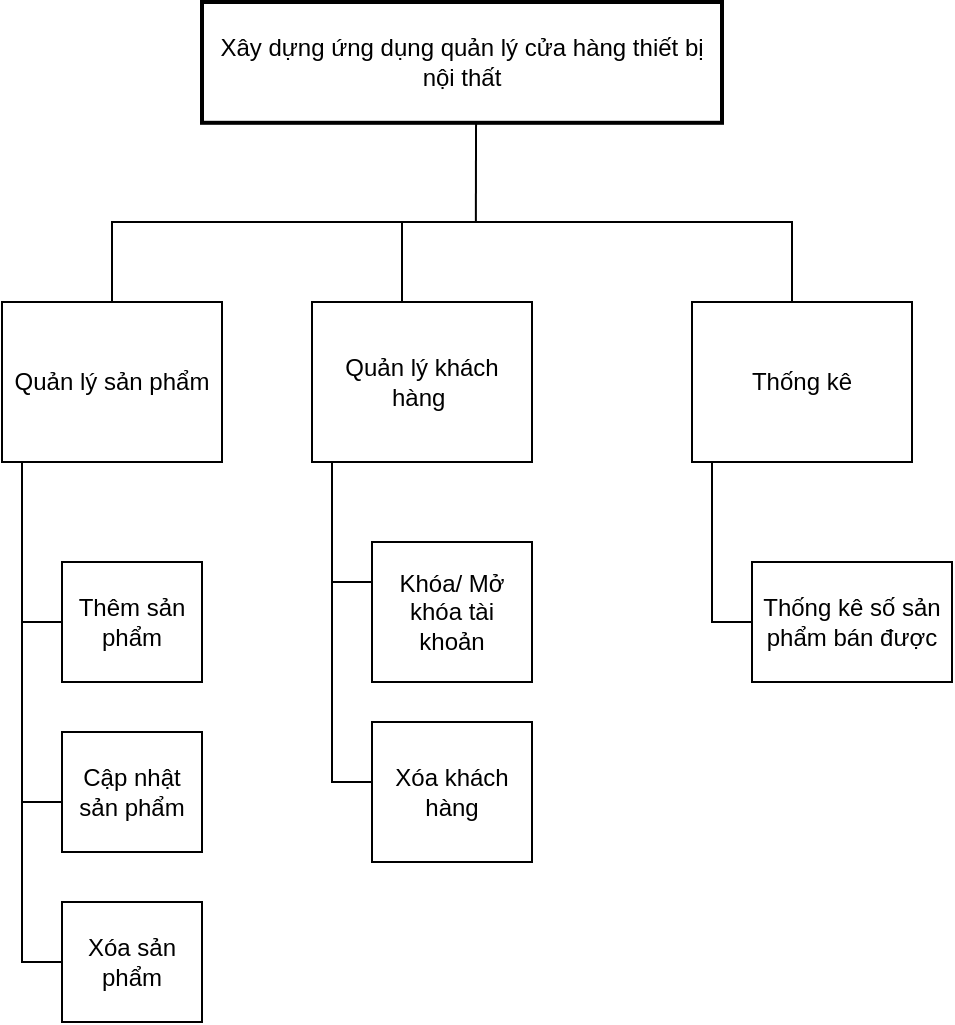 <mxfile version="24.7.17" pages="33">
  <diagram id="XpLirMN5k97y6M6dEZbk" name="BDF_Admin">
    <mxGraphModel dx="1290" dy="669" grid="1" gridSize="10" guides="1" tooltips="1" connect="1" arrows="1" fold="1" page="1" pageScale="1" pageWidth="850" pageHeight="1100" math="0" shadow="0">
      <root>
        <mxCell id="0" />
        <mxCell id="1" parent="0" />
        <mxCell id="MvIeoUNRi7IPQ7tlRDI3-1" value="Xây dựng ứng dụng quản lý cửa hàng thiết bị nội thất" style="rounded=0;whiteSpace=wrap;html=1;strokeWidth=2;" parent="1" vertex="1">
          <mxGeometry x="325" y="100" width="260" height="60.4" as="geometry" />
        </mxCell>
        <mxCell id="MvIeoUNRi7IPQ7tlRDI3-2" value="" style="endArrow=none;html=1;rounded=0;entryX=0.527;entryY=1;entryDx=0;entryDy=0;entryPerimeter=0;exitX=0.042;exitY=-0.01;exitDx=0;exitDy=0;exitPerimeter=0;" parent="1" target="MvIeoUNRi7IPQ7tlRDI3-1" edge="1">
          <mxGeometry width="50" height="50" relative="1" as="geometry">
            <mxPoint x="461.93" y="210.0" as="sourcePoint" />
            <mxPoint x="450" y="230.4" as="targetPoint" />
          </mxGeometry>
        </mxCell>
        <mxCell id="G1UBs9uEx7Mb3X4es4Py-3" value="Quản lý sản phẩm" style="rounded=0;whiteSpace=wrap;html=1;" parent="1" vertex="1">
          <mxGeometry x="225" y="250" width="110" height="80" as="geometry" />
        </mxCell>
        <mxCell id="YP0mqRwK9CLFqnXJeOxV-1" value="Quản lý khách hàng&amp;nbsp;" style="rounded=0;whiteSpace=wrap;html=1;" parent="1" vertex="1">
          <mxGeometry x="380" y="250" width="110" height="80" as="geometry" />
        </mxCell>
        <mxCell id="7ZB5xUYcW5PF7kZR1RQG-1" value="Thống kê" style="rounded=0;whiteSpace=wrap;html=1;" parent="1" vertex="1">
          <mxGeometry x="570" y="250" width="110" height="80" as="geometry" />
        </mxCell>
        <mxCell id="7ZB5xUYcW5PF7kZR1RQG-3" value="" style="shape=partialRectangle;whiteSpace=wrap;html=1;bottom=0;right=0;fillColor=none;" parent="1" vertex="1">
          <mxGeometry x="280" y="210" width="180" height="40" as="geometry" />
        </mxCell>
        <mxCell id="7ZB5xUYcW5PF7kZR1RQG-4" value="" style="shape=partialRectangle;whiteSpace=wrap;html=1;bottom=0;right=0;fillColor=none;" parent="1" vertex="1">
          <mxGeometry x="425" y="210" width="195" height="40" as="geometry" />
        </mxCell>
        <mxCell id="7ZB5xUYcW5PF7kZR1RQG-7" value="" style="endArrow=none;html=1;rounded=0;entryX=1;entryY=0;entryDx=0;entryDy=0;exitX=1;exitY=1;exitDx=0;exitDy=0;" parent="1" edge="1">
          <mxGeometry width="50" height="50" relative="1" as="geometry">
            <mxPoint x="620" y="250" as="sourcePoint" />
            <mxPoint x="620" y="210" as="targetPoint" />
          </mxGeometry>
        </mxCell>
        <mxCell id="7ZB5xUYcW5PF7kZR1RQG-8" value="" style="shape=partialRectangle;whiteSpace=wrap;html=1;bottom=0;right=0;fillColor=none;rotation=-90;" parent="1" vertex="1">
          <mxGeometry x="205" y="360" width="80" height="20" as="geometry" />
        </mxCell>
        <mxCell id="7ZB5xUYcW5PF7kZR1RQG-11" value="Thêm sản phẩm" style="rounded=0;whiteSpace=wrap;html=1;" parent="1" vertex="1">
          <mxGeometry x="255" y="380" width="70" height="60" as="geometry" />
        </mxCell>
        <mxCell id="7ZB5xUYcW5PF7kZR1RQG-12" value="" style="shape=partialRectangle;whiteSpace=wrap;html=1;bottom=0;right=0;fillColor=none;rotation=-90;" parent="1" vertex="1">
          <mxGeometry x="200" y="445" width="90" height="20" as="geometry" />
        </mxCell>
        <mxCell id="7ZB5xUYcW5PF7kZR1RQG-14" value="Cập nhật sản phẩm" style="rounded=0;whiteSpace=wrap;html=1;" parent="1" vertex="1">
          <mxGeometry x="255" y="465" width="70" height="60" as="geometry" />
        </mxCell>
        <mxCell id="7ZB5xUYcW5PF7kZR1RQG-15" value="Xóa sản phẩm" style="rounded=0;whiteSpace=wrap;html=1;" parent="1" vertex="1">
          <mxGeometry x="255" y="550" width="70" height="60" as="geometry" />
        </mxCell>
        <mxCell id="7ZB5xUYcW5PF7kZR1RQG-16" value="" style="shape=partialRectangle;whiteSpace=wrap;html=1;bottom=0;right=0;fillColor=none;rotation=-90;" parent="1" vertex="1">
          <mxGeometry x="205" y="530" width="80" height="20" as="geometry" />
        </mxCell>
        <mxCell id="7ZB5xUYcW5PF7kZR1RQG-21" value="Khóa/ Mở khóa tài khoản" style="rounded=0;whiteSpace=wrap;html=1;" parent="1" vertex="1">
          <mxGeometry x="410" y="370" width="80" height="70" as="geometry" />
        </mxCell>
        <mxCell id="7ZB5xUYcW5PF7kZR1RQG-22" value="" style="shape=partialRectangle;whiteSpace=wrap;html=1;bottom=0;right=0;fillColor=none;rotation=-90;" parent="1" vertex="1">
          <mxGeometry x="370" y="350" width="60" height="20" as="geometry" />
        </mxCell>
        <mxCell id="7ZB5xUYcW5PF7kZR1RQG-23" value="Xóa khách hàng" style="rounded=0;whiteSpace=wrap;html=1;" parent="1" vertex="1">
          <mxGeometry x="410" y="460" width="80" height="70" as="geometry" />
        </mxCell>
        <mxCell id="7ZB5xUYcW5PF7kZR1RQG-24" value="" style="shape=partialRectangle;whiteSpace=wrap;html=1;bottom=0;right=0;fillColor=none;rotation=-90;" parent="1" vertex="1">
          <mxGeometry x="350" y="430" width="100" height="20" as="geometry" />
        </mxCell>
        <mxCell id="3ftNV2pi3UQaDoXbRfOS-3" value="" style="shape=partialRectangle;whiteSpace=wrap;html=1;bottom=0;right=0;fillColor=none;rotation=-90;" parent="1" vertex="1">
          <mxGeometry x="550" y="360" width="80" height="20" as="geometry" />
        </mxCell>
        <mxCell id="3ftNV2pi3UQaDoXbRfOS-5" value="Thống kê số sản phẩm bán được" style="rounded=0;whiteSpace=wrap;html=1;" parent="1" vertex="1">
          <mxGeometry x="600" y="380" width="100" height="60" as="geometry" />
        </mxCell>
      </root>
    </mxGraphModel>
  </diagram>
  <diagram id="6CEwEKt9qKBccZNBzqu2" name="BDF_User">
    <mxGraphModel dx="1151" dy="727" grid="1" gridSize="10" guides="1" tooltips="1" connect="1" arrows="1" fold="1" page="1" pageScale="1" pageWidth="850" pageHeight="1100" math="0" shadow="0">
      <root>
        <mxCell id="0" />
        <mxCell id="1" parent="0" />
        <mxCell id="UqZQvM6roTsLj6FLL1Nh-1" value="Xây dựng ứng dụng quản lý cửa hàng bán&amp;nbsp;đồ nội thất" style="rounded=0;whiteSpace=wrap;html=1;strokeWidth=2;" parent="1" vertex="1">
          <mxGeometry x="295" y="90" width="260" height="70" as="geometry" />
        </mxCell>
        <mxCell id="UqZQvM6roTsLj6FLL1Nh-2" value="" style="endArrow=none;html=1;rounded=0;entryX=0.527;entryY=1;entryDx=0;entryDy=0;entryPerimeter=0;exitX=0.042;exitY=-0.01;exitDx=0;exitDy=0;exitPerimeter=0;" parent="1" source="UqZQvM6roTsLj6FLL1Nh-10" target="UqZQvM6roTsLj6FLL1Nh-1" edge="1">
          <mxGeometry width="50" height="50" relative="1" as="geometry">
            <mxPoint x="432" y="200" as="sourcePoint" />
            <mxPoint x="420" y="230" as="targetPoint" />
          </mxGeometry>
        </mxCell>
        <mxCell id="UqZQvM6roTsLj6FLL1Nh-3" value="" style="shape=partialRectangle;whiteSpace=wrap;html=1;bottom=0;right=0;fillColor=none;" parent="1" vertex="1">
          <mxGeometry x="100" y="210" width="180" height="40" as="geometry" />
        </mxCell>
        <mxCell id="UqZQvM6roTsLj6FLL1Nh-4" value="Thay đổi thông tin cá nhân" style="rounded=0;whiteSpace=wrap;html=1;" parent="1" vertex="1">
          <mxGeometry x="60" y="250" width="110" height="80" as="geometry" />
        </mxCell>
        <mxCell id="UqZQvM6roTsLj6FLL1Nh-5" value="Quản lý giỏ hàng" style="rounded=0;whiteSpace=wrap;html=1;" parent="1" vertex="1">
          <mxGeometry x="220" y="250" width="110" height="80" as="geometry" />
        </mxCell>
        <mxCell id="UqZQvM6roTsLj6FLL1Nh-6" value="Đặt hàng" style="rounded=0;whiteSpace=wrap;html=1;" parent="1" vertex="1">
          <mxGeometry x="380" y="250" width="110" height="80" as="geometry" />
        </mxCell>
        <mxCell id="UqZQvM6roTsLj6FLL1Nh-7" value="Tìm kiếm&amp;nbsp;" style="rounded=0;whiteSpace=wrap;html=1;" parent="1" vertex="1">
          <mxGeometry x="540" y="250" width="110" height="80" as="geometry" />
        </mxCell>
        <mxCell id="UqZQvM6roTsLj6FLL1Nh-8" value="Xem lịch sử mua hàng" style="rounded=0;whiteSpace=wrap;html=1;" parent="1" vertex="1">
          <mxGeometry x="690" y="250" width="110" height="80" as="geometry" />
        </mxCell>
        <mxCell id="UqZQvM6roTsLj6FLL1Nh-9" value="" style="shape=partialRectangle;whiteSpace=wrap;html=1;bottom=0;right=0;fillColor=none;" parent="1" vertex="1">
          <mxGeometry x="280" y="210" width="180" height="40" as="geometry" />
        </mxCell>
        <mxCell id="UqZQvM6roTsLj6FLL1Nh-10" value="" style="shape=partialRectangle;whiteSpace=wrap;html=1;bottom=0;right=0;fillColor=none;" parent="1" vertex="1">
          <mxGeometry x="425" y="210" width="165" height="40" as="geometry" />
        </mxCell>
        <mxCell id="UqZQvM6roTsLj6FLL1Nh-11" value="" style="shape=partialRectangle;whiteSpace=wrap;html=1;bottom=0;right=0;fillColor=none;" parent="1" vertex="1">
          <mxGeometry x="580" y="210" width="160" height="40" as="geometry" />
        </mxCell>
        <mxCell id="UqZQvM6roTsLj6FLL1Nh-12" value="" style="endArrow=none;html=1;rounded=0;entryX=1;entryY=0;entryDx=0;entryDy=0;exitX=1;exitY=1;exitDx=0;exitDy=0;" parent="1" source="UqZQvM6roTsLj6FLL1Nh-11" target="UqZQvM6roTsLj6FLL1Nh-11" edge="1">
          <mxGeometry width="50" height="50" relative="1" as="geometry">
            <mxPoint x="780" y="240" as="sourcePoint" />
            <mxPoint x="830" y="190" as="targetPoint" />
          </mxGeometry>
        </mxCell>
        <mxCell id="UqZQvM6roTsLj6FLL1Nh-13" value="" style="shape=partialRectangle;whiteSpace=wrap;html=1;bottom=0;right=0;fillColor=none;rotation=-90;" parent="1" vertex="1">
          <mxGeometry x="40" y="360" width="80" height="20" as="geometry" />
        </mxCell>
        <mxCell id="UqZQvM6roTsLj6FLL1Nh-14" value="Cập nhật thông tin cá nhân" style="rounded=0;whiteSpace=wrap;html=1;" parent="1" vertex="1">
          <mxGeometry x="90" y="380" width="80" height="120" as="geometry" />
        </mxCell>
        <mxCell id="UqZQvM6roTsLj6FLL1Nh-19" value="" style="shape=partialRectangle;whiteSpace=wrap;html=1;bottom=0;right=0;fillColor=none;rotation=-90;" parent="1" vertex="1">
          <mxGeometry x="200" y="360" width="80" height="20" as="geometry" />
        </mxCell>
        <mxCell id="UqZQvM6roTsLj6FLL1Nh-20" value="Mua sản phẩm" style="rounded=0;whiteSpace=wrap;html=1;" parent="1" vertex="1">
          <mxGeometry x="250" y="380" width="70" height="60" as="geometry" />
        </mxCell>
        <mxCell id="UqZQvM6roTsLj6FLL1Nh-21" value="" style="shape=partialRectangle;whiteSpace=wrap;html=1;bottom=0;right=0;fillColor=none;rotation=-90;" parent="1" vertex="1">
          <mxGeometry x="192.5" y="447.5" width="95" height="20" as="geometry" />
        </mxCell>
        <mxCell id="UqZQvM6roTsLj6FLL1Nh-22" value="Thêm số lượng sản phẩm" style="rounded=0;whiteSpace=wrap;html=1;" parent="1" vertex="1">
          <mxGeometry x="250" y="480" width="100" height="80" as="geometry" />
        </mxCell>
        <mxCell id="UqZQvM6roTsLj6FLL1Nh-27" value="" style="shape=partialRectangle;whiteSpace=wrap;html=1;bottom=0;right=0;fillColor=none;rotation=-90;" parent="1" vertex="1">
          <mxGeometry x="520" y="360" width="80" height="20" as="geometry" />
        </mxCell>
        <mxCell id="UqZQvM6roTsLj6FLL1Nh-28" value="Tìm kiếm thông tin sản phẩm" style="rounded=0;whiteSpace=wrap;html=1;" parent="1" vertex="1">
          <mxGeometry x="570" y="380" width="90" height="70" as="geometry" />
        </mxCell>
        <mxCell id="UqZQvM6roTsLj6FLL1Nh-29" value="" style="shape=partialRectangle;whiteSpace=wrap;html=1;bottom=0;right=0;fillColor=none;rotation=-90;" parent="1" vertex="1">
          <mxGeometry x="670" y="360" width="80" height="20" as="geometry" />
        </mxCell>
        <mxCell id="UqZQvM6roTsLj6FLL1Nh-30" value="Phản hồi" style="rounded=0;whiteSpace=wrap;html=1;" parent="1" vertex="1">
          <mxGeometry x="720" y="380" width="80" height="60" as="geometry" />
        </mxCell>
        <mxCell id="CEH-NOdsyqA3gIe9QM3X-1" value="" style="shape=partialRectangle;whiteSpace=wrap;html=1;bottom=0;right=0;fillColor=none;rotation=-90;" parent="1" vertex="1">
          <mxGeometry x="670" y="440" width="80" height="20" as="geometry" />
        </mxCell>
        <mxCell id="CEH-NOdsyqA3gIe9QM3X-2" value="Mua lại" style="rounded=0;whiteSpace=wrap;html=1;" parent="1" vertex="1">
          <mxGeometry x="720" y="465" width="80" height="60" as="geometry" />
        </mxCell>
        <mxCell id="CEH-NOdsyqA3gIe9QM3X-3" value="" style="shape=partialRectangle;whiteSpace=wrap;html=1;bottom=0;right=0;fillColor=none;rotation=-90;" parent="1" vertex="1">
          <mxGeometry x="192.5" y="540" width="95" height="20" as="geometry" />
        </mxCell>
        <mxCell id="CEH-NOdsyqA3gIe9QM3X-4" value="Xóa sản phẩm" style="rounded=0;whiteSpace=wrap;html=1;" parent="1" vertex="1">
          <mxGeometry x="250" y="580" width="70" height="60" as="geometry" />
        </mxCell>
      </root>
    </mxGraphModel>
  </diagram>
  <diagram id="Jt1d1xvuwEeWN60Tod-P" name="Use case(Tổng quát)">
    <mxGraphModel dx="2345" dy="2316" grid="1" gridSize="10" guides="1" tooltips="1" connect="1" arrows="1" fold="1" page="1" pageScale="1" pageWidth="850" pageHeight="1100" math="0" shadow="0">
      <root>
        <mxCell id="0" />
        <mxCell id="1" parent="0" />
        <mxCell id="y5Dx5NsMoTcMGNr4-GS9-62" value="Actor" style="shape=umlActor;verticalLabelPosition=bottom;verticalAlign=top;html=1;outlineConnect=0;fontColor=none;noLabel=1;" parent="1" vertex="1">
          <mxGeometry x="160" y="195" width="30" height="60" as="geometry" />
        </mxCell>
        <mxCell id="y5Dx5NsMoTcMGNr4-GS9-63" value="Actor" style="shape=umlActor;verticalLabelPosition=bottom;verticalAlign=top;html=1;outlineConnect=0;fontColor=none;noLabel=1;" parent="1" vertex="1">
          <mxGeometry x="1345" y="290" width="30" height="60" as="geometry" />
        </mxCell>
        <mxCell id="y5Dx5NsMoTcMGNr4-GS9-64" value="Actor" style="shape=umlActor;verticalLabelPosition=bottom;verticalAlign=top;html=1;outlineConnect=0;fontColor=none;noLabel=1;" parent="1" vertex="1">
          <mxGeometry x="1345" y="70" width="30" height="60" as="geometry" />
        </mxCell>
        <mxCell id="y5Dx5NsMoTcMGNr4-GS9-65" value="" style="endArrow=classic;html=1;rounded=0;exitX=0.5;exitY=0.5;exitDx=0;exitDy=0;exitPerimeter=0;entryX=0;entryY=0.5;entryDx=0;entryDy=0;" parent="1" source="y5Dx5NsMoTcMGNr4-GS9-62" target="y5Dx5NsMoTcMGNr4-GS9-113" edge="1">
          <mxGeometry width="50" height="50" relative="1" as="geometry">
            <mxPoint x="340" y="330" as="sourcePoint" />
            <mxPoint x="420.84" y="40.8" as="targetPoint" />
          </mxGeometry>
        </mxCell>
        <mxCell id="y5Dx5NsMoTcMGNr4-GS9-68" value="Đăng nhập" style="ellipse;whiteSpace=wrap;html=1;" parent="1" vertex="1">
          <mxGeometry x="690" y="230" width="120" height="80" as="geometry" />
        </mxCell>
        <mxCell id="y5Dx5NsMoTcMGNr4-GS9-69" value="" style="endArrow=openThin;dashed=1;endFill=0;endSize=12;html=1;rounded=0;exitX=1;exitY=0.5;exitDx=0;exitDy=0;entryX=0.333;entryY=1;entryDx=0;entryDy=0;entryPerimeter=0;" parent="1" source="y5Dx5NsMoTcMGNr4-GS9-113" target="y5Dx5NsMoTcMGNr4-GS9-68" edge="1">
          <mxGeometry width="160" relative="1" as="geometry">
            <mxPoint x="540" y="30" as="sourcePoint" />
            <mxPoint x="760" y="120" as="targetPoint" />
          </mxGeometry>
        </mxCell>
        <mxCell id="y5Dx5NsMoTcMGNr4-GS9-71" value="Guest" style="text;html=1;align=center;verticalAlign=middle;resizable=0;points=[];autosize=1;strokeColor=none;fillColor=none;" parent="1" vertex="1">
          <mxGeometry x="1330" y="130" width="60" height="30" as="geometry" />
        </mxCell>
        <mxCell id="y5Dx5NsMoTcMGNr4-GS9-72" value="Đăng ký" style="ellipse;whiteSpace=wrap;html=1;" parent="1" vertex="1">
          <mxGeometry x="1070" y="-210" width="120" height="80" as="geometry" />
        </mxCell>
        <mxCell id="y5Dx5NsMoTcMGNr4-GS9-73" value="Xem thông tin sản phẩm" style="ellipse;whiteSpace=wrap;html=1;" parent="1" vertex="1">
          <mxGeometry x="1020" y="-90" width="170" height="80" as="geometry" />
        </mxCell>
        <mxCell id="y5Dx5NsMoTcMGNr4-GS9-74" value="" style="endArrow=classic;html=1;rounded=0;exitX=0.5;exitY=0.5;exitDx=0;exitDy=0;exitPerimeter=0;entryX=0.96;entryY=0.67;entryDx=0;entryDy=0;entryPerimeter=0;" parent="1" source="y5Dx5NsMoTcMGNr4-GS9-64" target="y5Dx5NsMoTcMGNr4-GS9-72" edge="1">
          <mxGeometry width="50" height="50" relative="1" as="geometry">
            <mxPoint x="937.5" y="230" as="sourcePoint" />
            <mxPoint x="1170" y="60" as="targetPoint" />
          </mxGeometry>
        </mxCell>
        <mxCell id="y5Dx5NsMoTcMGNr4-GS9-75" value="Quản lý thông tin tài khoản" style="ellipse;whiteSpace=wrap;html=1;" parent="1" vertex="1">
          <mxGeometry x="1035" y="155" width="170" height="80" as="geometry" />
        </mxCell>
        <mxCell id="y5Dx5NsMoTcMGNr4-GS9-76" value="Quản lý giỏ hàng" style="ellipse;whiteSpace=wrap;html=1;" parent="1" vertex="1">
          <mxGeometry x="1020" y="270" width="170" height="80" as="geometry" />
        </mxCell>
        <mxCell id="y5Dx5NsMoTcMGNr4-GS9-77" value="Đặt hàng" style="ellipse;whiteSpace=wrap;html=1;" parent="1" vertex="1">
          <mxGeometry x="1025" y="415" width="120" height="80" as="geometry" />
        </mxCell>
        <mxCell id="y5Dx5NsMoTcMGNr4-GS9-78" value="" style="endArrow=classic;html=1;rounded=0;exitX=0.5;exitY=0.5;exitDx=0;exitDy=0;exitPerimeter=0;entryX=1;entryY=0.5;entryDx=0;entryDy=0;" parent="1" source="y5Dx5NsMoTcMGNr4-GS9-64" target="y5Dx5NsMoTcMGNr4-GS9-73" edge="1">
          <mxGeometry width="50" height="50" relative="1" as="geometry">
            <mxPoint x="1295" y="270" as="sourcePoint" />
            <mxPoint x="1170" y="134" as="targetPoint" />
          </mxGeometry>
        </mxCell>
        <mxCell id="y5Dx5NsMoTcMGNr4-GS9-79" value="" style="endArrow=openThin;dashed=1;endFill=0;endSize=12;html=1;rounded=0;entryX=1;entryY=0;entryDx=0;entryDy=0;" parent="1" source="y5Dx5NsMoTcMGNr4-GS9-75" edge="1">
          <mxGeometry width="160" relative="1" as="geometry">
            <mxPoint x="1054" y="49" as="sourcePoint" />
            <mxPoint x="802" y="252" as="targetPoint" />
          </mxGeometry>
        </mxCell>
        <mxCell id="y5Dx5NsMoTcMGNr4-GS9-80" value="" style="endArrow=openThin;dashed=1;endFill=0;endSize=12;html=1;rounded=0;entryX=1.007;entryY=0.61;entryDx=0;entryDy=0;entryPerimeter=0;" parent="1" source="y5Dx5NsMoTcMGNr4-GS9-76" target="y5Dx5NsMoTcMGNr4-GS9-68" edge="1">
          <mxGeometry width="160" relative="1" as="geometry">
            <mxPoint x="1047" y="179" as="sourcePoint" />
            <mxPoint x="812" y="262" as="targetPoint" />
          </mxGeometry>
        </mxCell>
        <mxCell id="y5Dx5NsMoTcMGNr4-GS9-81" value="" style="endArrow=openThin;dashed=1;endFill=0;endSize=12;html=1;rounded=0;entryX=0.94;entryY=0.72;entryDx=0;entryDy=0;entryPerimeter=0;exitX=0;exitY=0.5;exitDx=0;exitDy=0;" parent="1" source="y5Dx5NsMoTcMGNr4-GS9-77" target="y5Dx5NsMoTcMGNr4-GS9-68" edge="1">
          <mxGeometry width="160" relative="1" as="geometry">
            <mxPoint x="1020" y="341" as="sourcePoint" />
            <mxPoint x="811" y="340" as="targetPoint" />
          </mxGeometry>
        </mxCell>
        <mxCell id="y5Dx5NsMoTcMGNr4-GS9-82" value="" style="endArrow=classic;html=1;rounded=0;" parent="1" source="y5Dx5NsMoTcMGNr4-GS9-63" target="y5Dx5NsMoTcMGNr4-GS9-75" edge="1">
          <mxGeometry width="50" height="50" relative="1" as="geometry">
            <mxPoint x="1380" y="265" as="sourcePoint" />
            <mxPoint x="1220" y="185" as="targetPoint" />
          </mxGeometry>
        </mxCell>
        <mxCell id="y5Dx5NsMoTcMGNr4-GS9-83" value="" style="endArrow=classic;html=1;rounded=0;exitX=0;exitY=0.333;exitDx=0;exitDy=0;exitPerimeter=0;entryX=1;entryY=0.5;entryDx=0;entryDy=0;" parent="1" source="y5Dx5NsMoTcMGNr4-GS9-63" target="y5Dx5NsMoTcMGNr4-GS9-76" edge="1">
          <mxGeometry width="50" height="50" relative="1" as="geometry">
            <mxPoint x="1332" y="350" as="sourcePoint" />
            <mxPoint x="1140" y="218" as="targetPoint" />
          </mxGeometry>
        </mxCell>
        <mxCell id="y5Dx5NsMoTcMGNr4-GS9-84" value="" style="endArrow=classic;html=1;rounded=0;entryX=1;entryY=0.5;entryDx=0;entryDy=0;" parent="1" target="y5Dx5NsMoTcMGNr4-GS9-77" edge="1">
          <mxGeometry width="50" height="50" relative="1" as="geometry">
            <mxPoint x="1340" y="310" as="sourcePoint" />
            <mxPoint x="1180" y="330" as="targetPoint" />
          </mxGeometry>
        </mxCell>
        <mxCell id="y5Dx5NsMoTcMGNr4-GS9-85" value="&amp;lt;&amp;lt;include&amp;gt;&amp;gt;" style="text;html=1;align=center;verticalAlign=middle;resizable=0;points=[];autosize=1;strokeColor=none;fillColor=none;rotation=25;" parent="1" vertex="1">
          <mxGeometry x="910" y="360" width="90" height="30" as="geometry" />
        </mxCell>
        <mxCell id="y5Dx5NsMoTcMGNr4-GS9-86" value="&amp;lt;&amp;lt;include&amp;gt;&amp;gt;" style="text;html=1;align=center;verticalAlign=middle;resizable=0;points=[];autosize=1;strokeColor=none;fillColor=none;" parent="1" vertex="1">
          <mxGeometry x="920" y="260" width="90" height="30" as="geometry" />
        </mxCell>
        <mxCell id="y5Dx5NsMoTcMGNr4-GS9-88" value="&amp;lt;&amp;lt;include&amp;gt;&amp;gt;" style="text;html=1;align=center;verticalAlign=middle;resizable=0;points=[];autosize=1;strokeColor=none;fillColor=none;rotation=-15;" parent="1" vertex="1">
          <mxGeometry x="910" y="195" width="90" height="30" as="geometry" />
        </mxCell>
        <mxCell id="y5Dx5NsMoTcMGNr4-GS9-89" value="&amp;lt;&amp;lt;include&amp;gt;&amp;gt;" style="text;html=1;align=center;verticalAlign=middle;resizable=0;points=[];autosize=1;strokeColor=none;fillColor=none;rotation=-30;" parent="1" vertex="1">
          <mxGeometry x="580" y="385" width="90" height="30" as="geometry" />
        </mxCell>
        <mxCell id="y5Dx5NsMoTcMGNr4-GS9-90" value="Admin" style="text;html=1;align=center;verticalAlign=middle;resizable=0;points=[];autosize=1;strokeColor=none;fillColor=none;" parent="1" vertex="1">
          <mxGeometry x="145" y="270" width="60" height="30" as="geometry" />
        </mxCell>
        <mxCell id="y5Dx5NsMoTcMGNr4-GS9-91" value="Customer" style="text;html=1;align=center;verticalAlign=middle;resizable=0;points=[];autosize=1;strokeColor=none;fillColor=none;" parent="1" vertex="1">
          <mxGeometry x="1320" y="350" width="80" height="30" as="geometry" />
        </mxCell>
        <mxCell id="y5Dx5NsMoTcMGNr4-GS9-100" value="" style="endArrow=block;endFill=1;endSize=12;html=1;rounded=0;entryX=0.5;entryY=0;entryDx=0;entryDy=0;entryPerimeter=0;fontSize=16;strokeWidth=1;" parent="1" source="y5Dx5NsMoTcMGNr4-GS9-71" target="y5Dx5NsMoTcMGNr4-GS9-63" edge="1">
          <mxGeometry width="160" relative="1" as="geometry">
            <mxPoint x="1440" y="185" as="sourcePoint" />
            <mxPoint x="1600" y="185" as="targetPoint" />
          </mxGeometry>
        </mxCell>
        <mxCell id="y5Dx5NsMoTcMGNr4-GS9-101" value="" style="endArrow=classic;html=1;rounded=0;entryX=1;entryY=0.5;entryDx=0;entryDy=0;exitX=0.5;exitY=0.5;exitDx=0;exitDy=0;exitPerimeter=0;" parent="1" source="y5Dx5NsMoTcMGNr4-GS9-64" target="y5Dx5NsMoTcMGNr4-GS9-111" edge="1">
          <mxGeometry width="50" height="50" relative="1" as="geometry">
            <mxPoint x="1310" y="380" as="sourcePoint" />
            <mxPoint x="1153.4" y="519.2" as="targetPoint" />
          </mxGeometry>
        </mxCell>
        <mxCell id="y5Dx5NsMoTcMGNr4-GS9-102" value="Xem lịch sử mua hàng" style="ellipse;whiteSpace=wrap;html=1;" parent="1" vertex="1">
          <mxGeometry x="1025" y="540" width="150" height="80" as="geometry" />
        </mxCell>
        <mxCell id="y5Dx5NsMoTcMGNr4-GS9-103" value="" style="endArrow=classic;html=1;rounded=0;exitX=0;exitY=0.333;exitDx=0;exitDy=0;exitPerimeter=0;entryX=0.975;entryY=0.272;entryDx=0;entryDy=0;entryPerimeter=0;" parent="1" source="y5Dx5NsMoTcMGNr4-GS9-63" target="y5Dx5NsMoTcMGNr4-GS9-102" edge="1">
          <mxGeometry width="50" height="50" relative="1" as="geometry">
            <mxPoint x="1362" y="380" as="sourcePoint" />
            <mxPoint x="1170" y="579" as="targetPoint" />
          </mxGeometry>
        </mxCell>
        <mxCell id="y5Dx5NsMoTcMGNr4-GS9-104" value="" style="endArrow=openThin;dashed=1;endFill=0;endSize=12;html=1;rounded=0;entryX=0.802;entryY=0.991;entryDx=0;entryDy=0;entryPerimeter=0;exitX=0.002;exitY=0.413;exitDx=0;exitDy=0;exitPerimeter=0;" parent="1" source="y5Dx5NsMoTcMGNr4-GS9-102" target="y5Dx5NsMoTcMGNr4-GS9-68" edge="1">
          <mxGeometry width="160" relative="1" as="geometry">
            <mxPoint x="971" y="549" as="sourcePoint" />
            <mxPoint x="720" y="350" as="targetPoint" />
          </mxGeometry>
        </mxCell>
        <mxCell id="y5Dx5NsMoTcMGNr4-GS9-105" value="&amp;lt;&amp;lt;include&amp;gt;&amp;gt;" style="text;html=1;align=center;verticalAlign=middle;resizable=0;points=[];autosize=1;strokeColor=none;fillColor=none;rotation=45;" parent="1" vertex="1">
          <mxGeometry x="890" y="440" width="90" height="30" as="geometry" />
        </mxCell>
        <mxCell id="y5Dx5NsMoTcMGNr4-GS9-107" value="Báo cáo doanh thu" style="ellipse;whiteSpace=wrap;html=1;" parent="1" vertex="1">
          <mxGeometry x="420" y="280" width="120" height="80" as="geometry" />
        </mxCell>
        <mxCell id="y5Dx5NsMoTcMGNr4-GS9-108" value="" style="endArrow=classic;html=1;rounded=0;exitX=0.5;exitY=0.5;exitDx=0;exitDy=0;exitPerimeter=0;entryX=0;entryY=0.5;entryDx=0;entryDy=0;" parent="1" source="y5Dx5NsMoTcMGNr4-GS9-62" target="y5Dx5NsMoTcMGNr4-GS9-107" edge="1">
          <mxGeometry width="50" height="50" relative="1" as="geometry">
            <mxPoint x="290" y="640" as="sourcePoint" />
            <mxPoint x="413.16" y="605.12" as="targetPoint" />
          </mxGeometry>
        </mxCell>
        <mxCell id="y5Dx5NsMoTcMGNr4-GS9-109" value="" style="endArrow=openThin;dashed=1;endFill=0;endSize=12;html=1;rounded=0;exitX=1;exitY=0.5;exitDx=0;exitDy=0;entryX=0.238;entryY=0.932;entryDx=0;entryDy=0;entryPerimeter=0;" parent="1" source="y5Dx5NsMoTcMGNr4-GS9-107" target="y5Dx5NsMoTcMGNr4-GS9-68" edge="1">
          <mxGeometry width="160" relative="1" as="geometry">
            <mxPoint x="570" y="382" as="sourcePoint" />
            <mxPoint x="718" y="350" as="targetPoint" />
          </mxGeometry>
        </mxCell>
        <mxCell id="y5Dx5NsMoTcMGNr4-GS9-110" value="&amp;lt;&amp;lt;include&amp;gt;&amp;gt;" style="text;html=1;align=center;verticalAlign=middle;resizable=0;points=[];autosize=1;strokeColor=none;fillColor=none;rotation=-5;" parent="1" vertex="1">
          <mxGeometry x="550" y="280" width="90" height="30" as="geometry" />
        </mxCell>
        <mxCell id="y5Dx5NsMoTcMGNr4-GS9-111" value="Tìm kiếm thông tin sản phẩm" style="ellipse;whiteSpace=wrap;html=1;" parent="1" vertex="1">
          <mxGeometry x="1020" y="20" width="150" height="80" as="geometry" />
        </mxCell>
        <mxCell id="y5Dx5NsMoTcMGNr4-GS9-112" value="Quản lý tài khoản" style="ellipse;whiteSpace=wrap;html=1;" parent="1" vertex="1">
          <mxGeometry x="420" y="155" width="120" height="80" as="geometry" />
        </mxCell>
        <mxCell id="y5Dx5NsMoTcMGNr4-GS9-113" value="Quản lý sản phẩm" style="ellipse;whiteSpace=wrap;html=1;" parent="1" vertex="1">
          <mxGeometry x="425" y="400" width="120" height="80" as="geometry" />
        </mxCell>
        <mxCell id="y5Dx5NsMoTcMGNr4-GS9-114" value="" style="endArrow=openThin;dashed=1;endFill=0;endSize=12;html=1;rounded=0;entryX=0.021;entryY=0.225;entryDx=0;entryDy=0;exitX=0.993;exitY=0.602;exitDx=0;exitDy=0;entryPerimeter=0;exitPerimeter=0;" parent="1" source="y5Dx5NsMoTcMGNr4-GS9-112" target="y5Dx5NsMoTcMGNr4-GS9-68" edge="1">
          <mxGeometry width="160" relative="1" as="geometry">
            <mxPoint x="492.426" y="128.284" as="sourcePoint" />
            <mxPoint x="737.04" y="330.24" as="targetPoint" />
          </mxGeometry>
        </mxCell>
        <mxCell id="y5Dx5NsMoTcMGNr4-GS9-115" value="&amp;lt;&amp;lt;include&amp;gt;&amp;gt;" style="text;html=1;align=center;verticalAlign=middle;resizable=0;points=[];autosize=1;strokeColor=none;fillColor=none;rotation=20;" parent="1" vertex="1">
          <mxGeometry x="580" y="195" width="90" height="30" as="geometry" />
        </mxCell>
        <mxCell id="y5Dx5NsMoTcMGNr4-GS9-120" value="" style="endArrow=classic;html=1;rounded=0;exitX=0.5;exitY=0.5;exitDx=0;exitDy=0;exitPerimeter=0;entryX=0;entryY=0.5;entryDx=0;entryDy=0;" parent="1" source="y5Dx5NsMoTcMGNr4-GS9-62" target="y5Dx5NsMoTcMGNr4-GS9-112" edge="1">
          <mxGeometry width="50" height="50" relative="1" as="geometry">
            <mxPoint x="180" y="155" as="sourcePoint" />
            <mxPoint x="425" y="150" as="targetPoint" />
          </mxGeometry>
        </mxCell>
      </root>
    </mxGraphModel>
  </diagram>
  <diagram id="4zDEETcH2ZXRDS1i8jPg" name="Usecase-Admin-Phân rã quản lý tài khoản">
    <mxGraphModel dx="1290" dy="669" grid="1" gridSize="10" guides="1" tooltips="1" connect="1" arrows="1" fold="1" page="1" pageScale="1" pageWidth="850" pageHeight="1100" math="0" shadow="0">
      <root>
        <mxCell id="0" />
        <mxCell id="1" parent="0" />
        <mxCell id="suunkDQCxN-kVxBsd_5z-1" value="Actor" style="shape=umlActor;verticalLabelPosition=bottom;verticalAlign=top;html=1;outlineConnect=0;fontColor=none;noLabel=1;" parent="1" vertex="1">
          <mxGeometry x="215" y="300" width="30" height="60" as="geometry" />
        </mxCell>
        <mxCell id="suunkDQCxN-kVxBsd_5z-2" value="" style="endArrow=classic;html=1;rounded=0;exitX=0.5;exitY=0.5;exitDx=0;exitDy=0;exitPerimeter=0;entryX=0;entryY=0.5;entryDx=0;entryDy=0;" parent="1" source="suunkDQCxN-kVxBsd_5z-1" target="suunkDQCxN-kVxBsd_5z-3" edge="1">
          <mxGeometry width="50" height="50" relative="1" as="geometry">
            <mxPoint x="335" y="345" as="sourcePoint" />
            <mxPoint x="550" y="310" as="targetPoint" />
          </mxGeometry>
        </mxCell>
        <mxCell id="suunkDQCxN-kVxBsd_5z-3" value="Quản lý tài khoản" style="ellipse;whiteSpace=wrap;html=1;" parent="1" vertex="1">
          <mxGeometry x="450" y="290" width="120" height="80" as="geometry" />
        </mxCell>
        <mxCell id="suunkDQCxN-kVxBsd_5z-4" value="Admin&lt;div&gt;&lt;br/&gt;&lt;/div&gt;" style="text;html=1;align=center;verticalAlign=middle;resizable=0;points=[];autosize=1;strokeColor=none;fillColor=none;" parent="1" vertex="1">
          <mxGeometry x="190" y="363" width="60" height="40" as="geometry" />
        </mxCell>
        <mxCell id="suunkDQCxN-kVxBsd_5z-5" value="Tìm kiếm tài khoản" style="ellipse;whiteSpace=wrap;html=1;" parent="1" vertex="1">
          <mxGeometry x="700" y="290" width="120" height="80" as="geometry" />
        </mxCell>
        <mxCell id="suunkDQCxN-kVxBsd_5z-6" value="Khóa/ mở khóa tài khoản" style="ellipse;whiteSpace=wrap;html=1;" parent="1" vertex="1">
          <mxGeometry x="695" y="420" width="165" height="100" as="geometry" />
        </mxCell>
        <mxCell id="suunkDQCxN-kVxBsd_5z-7" value="" style="endArrow=openThin;dashed=1;endFill=0;endSize=12;html=1;rounded=0;exitX=0;exitY=0.5;exitDx=0;exitDy=0;" parent="1" source="suunkDQCxN-kVxBsd_5z-5" target="suunkDQCxN-kVxBsd_5z-3" edge="1">
          <mxGeometry width="160" relative="1" as="geometry">
            <mxPoint x="787" y="342" as="sourcePoint" />
            <mxPoint x="560" y="100" as="targetPoint" />
          </mxGeometry>
        </mxCell>
        <mxCell id="suunkDQCxN-kVxBsd_5z-8" value="" style="endArrow=openThin;dashed=1;endFill=0;endSize=12;html=1;rounded=0;exitX=0.042;exitY=0.25;exitDx=0;exitDy=0;entryX=1;entryY=1;entryDx=0;entryDy=0;exitPerimeter=0;" parent="1" source="suunkDQCxN-kVxBsd_5z-6" target="suunkDQCxN-kVxBsd_5z-3" edge="1">
          <mxGeometry width="160" relative="1" as="geometry">
            <mxPoint x="720" y="350" as="sourcePoint" />
            <mxPoint x="590" y="350" as="targetPoint" />
          </mxGeometry>
        </mxCell>
        <mxCell id="suunkDQCxN-kVxBsd_5z-9" value="&amp;lt;&amp;lt;extend&amp;gt;&amp;gt;" style="text;html=1;align=center;verticalAlign=middle;resizable=0;points=[];autosize=1;strokeColor=none;fillColor=none;rotation=0;" parent="1" vertex="1">
          <mxGeometry x="610" y="300" width="90" height="30" as="geometry" />
        </mxCell>
        <mxCell id="suunkDQCxN-kVxBsd_5z-10" value="&amp;lt;&amp;lt;extend&amp;gt;&amp;gt;" style="text;html=1;align=center;verticalAlign=middle;resizable=0;points=[];autosize=1;strokeColor=none;fillColor=none;rotation=30;" parent="1" vertex="1">
          <mxGeometry x="600" y="380" width="90" height="30" as="geometry" />
        </mxCell>
        <mxCell id="suunkDQCxN-kVxBsd_5z-11" value="" style="endArrow=openThin;dashed=1;endFill=0;endSize=12;html=1;rounded=0;exitX=0.345;exitY=0;exitDx=0;exitDy=0;entryX=0.713;entryY=1.022;entryDx=0;entryDy=0;exitPerimeter=0;entryPerimeter=0;" parent="1" source="suunkDQCxN-kVxBsd_5z-13" target="suunkDQCxN-kVxBsd_5z-3" edge="1">
          <mxGeometry width="160" relative="1" as="geometry">
            <mxPoint x="614.04" y="516.56" as="sourcePoint" />
            <mxPoint x="520" y="380" as="targetPoint" />
          </mxGeometry>
        </mxCell>
        <mxCell id="suunkDQCxN-kVxBsd_5z-12" value="&amp;lt;&amp;lt;extend&amp;gt;&amp;gt;" style="text;html=1;align=center;verticalAlign=middle;resizable=0;points=[];autosize=1;strokeColor=none;fillColor=none;rotation=60;" parent="1" vertex="1">
          <mxGeometry x="550" y="440" width="90" height="30" as="geometry" />
        </mxCell>
        <mxCell id="suunkDQCxN-kVxBsd_5z-13" value="Xóa&amp;nbsp; tài khoản" style="ellipse;whiteSpace=wrap;html=1;" parent="1" vertex="1">
          <mxGeometry x="580" y="520" width="120" height="80" as="geometry" />
        </mxCell>
      </root>
    </mxGraphModel>
  </diagram>
  <diagram id="6yqPcPrZLEudaqg3xlsR" name="Usecase-Admin-Phân rã quản lý sản phẩm">
    <mxGraphModel dx="1290" dy="669" grid="1" gridSize="10" guides="1" tooltips="1" connect="1" arrows="1" fold="1" page="1" pageScale="1" pageWidth="850" pageHeight="1100" math="0" shadow="0">
      <root>
        <mxCell id="0" />
        <mxCell id="1" parent="0" />
        <mxCell id="urBwKDx90NUYqaWUVnWG-1" value="Actor" style="shape=umlActor;verticalLabelPosition=bottom;verticalAlign=top;html=1;outlineConnect=0;fontColor=none;noLabel=1;" vertex="1" parent="1">
          <mxGeometry x="205" y="300" width="30" height="60" as="geometry" />
        </mxCell>
        <mxCell id="urBwKDx90NUYqaWUVnWG-2" value="" style="endArrow=classic;html=1;rounded=0;exitX=0.5;exitY=0.5;exitDx=0;exitDy=0;exitPerimeter=0;entryX=0;entryY=0.5;entryDx=0;entryDy=0;" edge="1" parent="1" source="urBwKDx90NUYqaWUVnWG-1" target="urBwKDx90NUYqaWUVnWG-3">
          <mxGeometry width="50" height="50" relative="1" as="geometry">
            <mxPoint x="325" y="345" as="sourcePoint" />
            <mxPoint x="540" y="310" as="targetPoint" />
          </mxGeometry>
        </mxCell>
        <mxCell id="urBwKDx90NUYqaWUVnWG-3" value="Quản lý sản phẩm" style="ellipse;whiteSpace=wrap;html=1;" vertex="1" parent="1">
          <mxGeometry x="440" y="290" width="120" height="80" as="geometry" />
        </mxCell>
        <mxCell id="urBwKDx90NUYqaWUVnWG-4" value="Admin&lt;div&gt;&lt;br/&gt;&lt;/div&gt;" style="text;html=1;align=center;verticalAlign=middle;resizable=0;points=[];autosize=1;strokeColor=none;fillColor=none;" vertex="1" parent="1">
          <mxGeometry x="180" y="363" width="60" height="40" as="geometry" />
        </mxCell>
        <mxCell id="urBwKDx90NUYqaWUVnWG-5" value="Tìm kiếm sản phẩm" style="ellipse;whiteSpace=wrap;html=1;" vertex="1" parent="1">
          <mxGeometry x="700" y="150" width="120" height="80" as="geometry" />
        </mxCell>
        <mxCell id="urBwKDx90NUYqaWUVnWG-6" value="Thêm sản phẩm" style="ellipse;whiteSpace=wrap;html=1;" vertex="1" parent="1">
          <mxGeometry x="690" y="290" width="120" height="80" as="geometry" />
        </mxCell>
        <mxCell id="urBwKDx90NUYqaWUVnWG-7" value="Sửa thông tin sản phẩm" style="ellipse;whiteSpace=wrap;html=1;" vertex="1" parent="1">
          <mxGeometry x="685" y="440" width="120" height="80" as="geometry" />
        </mxCell>
        <mxCell id="urBwKDx90NUYqaWUVnWG-8" value="" style="endArrow=openThin;dashed=1;endFill=0;endSize=12;html=1;rounded=0;exitX=0;exitY=0.5;exitDx=0;exitDy=0;" edge="1" parent="1" source="urBwKDx90NUYqaWUVnWG-6" target="urBwKDx90NUYqaWUVnWG-3">
          <mxGeometry width="160" relative="1" as="geometry">
            <mxPoint x="777" y="342" as="sourcePoint" />
            <mxPoint x="550" y="100" as="targetPoint" />
          </mxGeometry>
        </mxCell>
        <mxCell id="urBwKDx90NUYqaWUVnWG-9" value="" style="endArrow=openThin;dashed=1;endFill=0;endSize=12;html=1;rounded=0;exitX=0;exitY=0.75;exitDx=0;exitDy=0;exitPerimeter=0;" edge="1" parent="1" source="urBwKDx90NUYqaWUVnWG-5" target="urBwKDx90NUYqaWUVnWG-3">
          <mxGeometry width="160" relative="1" as="geometry">
            <mxPoint x="685" y="260" as="sourcePoint" />
            <mxPoint x="555" y="260" as="targetPoint" />
          </mxGeometry>
        </mxCell>
        <mxCell id="urBwKDx90NUYqaWUVnWG-10" value="" style="endArrow=openThin;dashed=1;endFill=0;endSize=12;html=1;rounded=0;exitX=0.042;exitY=0.25;exitDx=0;exitDy=0;entryX=1;entryY=1;entryDx=0;entryDy=0;exitPerimeter=0;" edge="1" parent="1" source="urBwKDx90NUYqaWUVnWG-7" target="urBwKDx90NUYqaWUVnWG-3">
          <mxGeometry width="160" relative="1" as="geometry">
            <mxPoint x="710" y="350" as="sourcePoint" />
            <mxPoint x="580" y="350" as="targetPoint" />
          </mxGeometry>
        </mxCell>
        <mxCell id="urBwKDx90NUYqaWUVnWG-11" value="&amp;lt;&amp;lt;extend&amp;gt;&amp;gt;" style="text;html=1;align=center;verticalAlign=middle;resizable=0;points=[];autosize=1;strokeColor=none;fillColor=none;rotation=-30;" vertex="1" parent="1">
          <mxGeometry x="590" y="220" width="90" height="30" as="geometry" />
        </mxCell>
        <mxCell id="urBwKDx90NUYqaWUVnWG-12" value="&amp;lt;&amp;lt;extend&amp;gt;&amp;gt;" style="text;html=1;align=center;verticalAlign=middle;resizable=0;points=[];autosize=1;strokeColor=none;fillColor=none;rotation=0;" vertex="1" parent="1">
          <mxGeometry x="600" y="300" width="90" height="30" as="geometry" />
        </mxCell>
        <mxCell id="urBwKDx90NUYqaWUVnWG-13" value="&amp;lt;&amp;lt;extend&amp;gt;&amp;gt;" style="text;html=1;align=center;verticalAlign=middle;resizable=0;points=[];autosize=1;strokeColor=none;fillColor=none;rotation=30;" vertex="1" parent="1">
          <mxGeometry x="590" y="380" width="90" height="30" as="geometry" />
        </mxCell>
        <mxCell id="urBwKDx90NUYqaWUVnWG-14" value="Xóa sản phẩm" style="ellipse;whiteSpace=wrap;html=1;" vertex="1" parent="1">
          <mxGeometry x="560" y="520" width="120" height="80" as="geometry" />
        </mxCell>
        <mxCell id="urBwKDx90NUYqaWUVnWG-15" value="" style="endArrow=openThin;dashed=1;endFill=0;endSize=12;html=1;rounded=0;exitX=0.367;exitY=-0.043;exitDx=0;exitDy=0;entryX=0.713;entryY=1.022;entryDx=0;entryDy=0;exitPerimeter=0;entryPerimeter=0;" edge="1" parent="1" source="urBwKDx90NUYqaWUVnWG-14" target="urBwKDx90NUYqaWUVnWG-3">
          <mxGeometry width="160" relative="1" as="geometry">
            <mxPoint x="658" y="482" as="sourcePoint" />
            <mxPoint x="510" y="380" as="targetPoint" />
          </mxGeometry>
        </mxCell>
        <mxCell id="urBwKDx90NUYqaWUVnWG-16" value="&amp;lt;&amp;lt;extend&amp;gt;&amp;gt;" style="text;html=1;align=center;verticalAlign=middle;resizable=0;points=[];autosize=1;strokeColor=none;fillColor=none;rotation=60;" vertex="1" parent="1">
          <mxGeometry x="540" y="440" width="90" height="30" as="geometry" />
        </mxCell>
      </root>
    </mxGraphModel>
  </diagram>
  <diagram id="OBZcG1ekrORPiUQzS698" name="Usecase-Admin-Phân rã báo cáo doanh thu">
    <mxGraphModel dx="2345" dy="1216" grid="1" gridSize="10" guides="1" tooltips="1" connect="1" arrows="1" fold="1" page="1" pageScale="1" pageWidth="850" pageHeight="1100" math="0" shadow="0">
      <root>
        <mxCell id="0" />
        <mxCell id="1" parent="0" />
        <mxCell id="NOIwGywk7qC4sLGvsv0E-1" value="Actor" style="shape=umlActor;verticalLabelPosition=bottom;verticalAlign=top;html=1;outlineConnect=0;fontColor=none;noLabel=1;" vertex="1" parent="1">
          <mxGeometry x="205" y="300" width="30" height="60" as="geometry" />
        </mxCell>
        <mxCell id="NOIwGywk7qC4sLGvsv0E-2" value="" style="endArrow=classic;html=1;rounded=0;exitX=0.5;exitY=0.5;exitDx=0;exitDy=0;exitPerimeter=0;entryX=0;entryY=0.5;entryDx=0;entryDy=0;" edge="1" parent="1" source="NOIwGywk7qC4sLGvsv0E-1" target="NOIwGywk7qC4sLGvsv0E-3">
          <mxGeometry width="50" height="50" relative="1" as="geometry">
            <mxPoint x="325" y="345" as="sourcePoint" />
            <mxPoint x="540" y="310" as="targetPoint" />
          </mxGeometry>
        </mxCell>
        <mxCell id="NOIwGywk7qC4sLGvsv0E-3" value="Báo cáo doanh thu" style="ellipse;whiteSpace=wrap;html=1;" vertex="1" parent="1">
          <mxGeometry x="440" y="290" width="120" height="80" as="geometry" />
        </mxCell>
        <mxCell id="NOIwGywk7qC4sLGvsv0E-4" value="Admin&lt;div&gt;&lt;br/&gt;&lt;/div&gt;" style="text;html=1;align=center;verticalAlign=middle;resizable=0;points=[];autosize=1;strokeColor=none;fillColor=none;" vertex="1" parent="1">
          <mxGeometry x="180" y="363" width="60" height="40" as="geometry" />
        </mxCell>
        <mxCell id="NOIwGywk7qC4sLGvsv0E-5" value="Xuất Excel" style="ellipse;whiteSpace=wrap;html=1;" vertex="1" parent="1">
          <mxGeometry x="690" y="290" width="120" height="80" as="geometry" />
        </mxCell>
        <mxCell id="NOIwGywk7qC4sLGvsv0E-6" value="Hiển thị doanh thu theo thời gian" style="ellipse;whiteSpace=wrap;html=1;" vertex="1" parent="1">
          <mxGeometry x="685" y="440" width="120" height="80" as="geometry" />
        </mxCell>
        <mxCell id="NOIwGywk7qC4sLGvsv0E-7" value="" style="endArrow=openThin;dashed=1;endFill=0;endSize=12;html=1;rounded=0;exitX=0;exitY=0.5;exitDx=0;exitDy=0;" edge="1" parent="1" source="NOIwGywk7qC4sLGvsv0E-5" target="NOIwGywk7qC4sLGvsv0E-3">
          <mxGeometry width="160" relative="1" as="geometry">
            <mxPoint x="777" y="342" as="sourcePoint" />
            <mxPoint x="550" y="100" as="targetPoint" />
          </mxGeometry>
        </mxCell>
        <mxCell id="NOIwGywk7qC4sLGvsv0E-8" value="" style="endArrow=openThin;dashed=1;endFill=0;endSize=12;html=1;rounded=0;exitX=0.042;exitY=0.25;exitDx=0;exitDy=0;entryX=1;entryY=1;entryDx=0;entryDy=0;exitPerimeter=0;" edge="1" parent="1" source="NOIwGywk7qC4sLGvsv0E-6" target="NOIwGywk7qC4sLGvsv0E-3">
          <mxGeometry width="160" relative="1" as="geometry">
            <mxPoint x="710" y="350" as="sourcePoint" />
            <mxPoint x="580" y="350" as="targetPoint" />
          </mxGeometry>
        </mxCell>
        <mxCell id="NOIwGywk7qC4sLGvsv0E-9" value="&amp;lt;&amp;lt;extend&amp;gt;&amp;gt;" style="text;html=1;align=center;verticalAlign=middle;resizable=0;points=[];autosize=1;strokeColor=none;fillColor=none;rotation=0;" vertex="1" parent="1">
          <mxGeometry x="600" y="300" width="90" height="30" as="geometry" />
        </mxCell>
        <mxCell id="NOIwGywk7qC4sLGvsv0E-10" value="&amp;lt;&amp;lt;extend&amp;gt;&amp;gt;" style="text;html=1;align=center;verticalAlign=middle;resizable=0;points=[];autosize=1;strokeColor=none;fillColor=none;rotation=30;" vertex="1" parent="1">
          <mxGeometry x="595" y="390" width="90" height="30" as="geometry" />
        </mxCell>
      </root>
    </mxGraphModel>
  </diagram>
  <diagram id="GJNItdHNhU93axr_V-tD" name="Usecase-Customer-Phân rã quản lý tài khoản cá nhân">
    <mxGraphModel dx="1720" dy="892" grid="1" gridSize="10" guides="1" tooltips="1" connect="1" arrows="1" fold="1" page="1" pageScale="1" pageWidth="850" pageHeight="1100" math="0" shadow="0">
      <root>
        <mxCell id="0" />
        <mxCell id="1" parent="0" />
        <mxCell id="TtC_Z3qd9ty3kuqbEa_Z-1" value="Actor" style="shape=umlActor;verticalLabelPosition=bottom;verticalAlign=top;html=1;outlineConnect=0;fontColor=none;noLabel=1;" vertex="1" parent="1">
          <mxGeometry x="155" y="270" width="30" height="60" as="geometry" />
        </mxCell>
        <mxCell id="TtC_Z3qd9ty3kuqbEa_Z-2" value="" style="endArrow=classic;html=1;rounded=0;exitX=0.5;exitY=0.5;exitDx=0;exitDy=0;exitPerimeter=0;entryX=0;entryY=0.5;entryDx=0;entryDy=0;" edge="1" parent="1" source="TtC_Z3qd9ty3kuqbEa_Z-1" target="TtC_Z3qd9ty3kuqbEa_Z-3">
          <mxGeometry width="50" height="50" relative="1" as="geometry">
            <mxPoint x="275" y="315" as="sourcePoint" />
            <mxPoint x="490" y="280" as="targetPoint" />
          </mxGeometry>
        </mxCell>
        <mxCell id="TtC_Z3qd9ty3kuqbEa_Z-3" value="Quản lý thông tin cá nhân&amp;nbsp;" style="ellipse;whiteSpace=wrap;html=1;" vertex="1" parent="1">
          <mxGeometry x="380" y="250" width="140" height="100" as="geometry" />
        </mxCell>
        <mxCell id="TtC_Z3qd9ty3kuqbEa_Z-4" value="Customer" style="text;html=1;align=center;verticalAlign=middle;resizable=0;points=[];autosize=1;strokeColor=none;fillColor=none;" vertex="1" parent="1">
          <mxGeometry x="120" y="338" width="80" height="30" as="geometry" />
        </mxCell>
        <mxCell id="TtC_Z3qd9ty3kuqbEa_Z-5" value="Thay đổi thông tin tài khoản" style="ellipse;whiteSpace=wrap;html=1;" vertex="1" parent="1">
          <mxGeometry x="640" y="260" width="140" height="80" as="geometry" />
        </mxCell>
        <mxCell id="TtC_Z3qd9ty3kuqbEa_Z-6" value="Đổi mật khẩu" style="ellipse;whiteSpace=wrap;html=1;" vertex="1" parent="1">
          <mxGeometry x="635" y="390" width="115" height="60" as="geometry" />
        </mxCell>
        <mxCell id="TtC_Z3qd9ty3kuqbEa_Z-7" value="" style="endArrow=openThin;dashed=1;endFill=0;endSize=12;html=1;rounded=0;exitX=0;exitY=0.5;exitDx=0;exitDy=0;" edge="1" parent="1" source="TtC_Z3qd9ty3kuqbEa_Z-5" target="TtC_Z3qd9ty3kuqbEa_Z-3">
          <mxGeometry width="160" relative="1" as="geometry">
            <mxPoint x="727" y="312" as="sourcePoint" />
            <mxPoint x="500" y="70" as="targetPoint" />
          </mxGeometry>
        </mxCell>
        <mxCell id="TtC_Z3qd9ty3kuqbEa_Z-8" value="" style="endArrow=openThin;dashed=1;endFill=0;endSize=12;html=1;rounded=0;exitX=0.042;exitY=0.25;exitDx=0;exitDy=0;entryX=1;entryY=1;entryDx=0;entryDy=0;exitPerimeter=0;" edge="1" parent="1" source="TtC_Z3qd9ty3kuqbEa_Z-6" target="TtC_Z3qd9ty3kuqbEa_Z-3">
          <mxGeometry width="160" relative="1" as="geometry">
            <mxPoint x="660" y="320" as="sourcePoint" />
            <mxPoint x="530" y="320" as="targetPoint" />
          </mxGeometry>
        </mxCell>
        <mxCell id="TtC_Z3qd9ty3kuqbEa_Z-9" value="&amp;lt;&amp;lt;extend&amp;gt;&amp;gt;" style="text;html=1;align=center;verticalAlign=middle;resizable=0;points=[];autosize=1;strokeColor=none;fillColor=none;rotation=0;" vertex="1" parent="1">
          <mxGeometry x="550" y="270" width="90" height="30" as="geometry" />
        </mxCell>
        <mxCell id="TtC_Z3qd9ty3kuqbEa_Z-10" value="&amp;lt;&amp;lt;extend&amp;gt;&amp;gt;" style="text;html=1;align=center;verticalAlign=middle;resizable=0;points=[];autosize=1;strokeColor=none;fillColor=none;rotation=30;" vertex="1" parent="1">
          <mxGeometry x="540" y="350" width="90" height="30" as="geometry" />
        </mxCell>
      </root>
    </mxGraphModel>
  </diagram>
  <diagram id="w5VxfXrY6d2nLn6TBnv4" name="Usecase-Customer-Phân rã quản lý giỏ hàng">
    <mxGraphModel dx="1518" dy="787" grid="1" gridSize="10" guides="1" tooltips="1" connect="1" arrows="1" fold="1" page="1" pageScale="1" pageWidth="850" pageHeight="1100" math="0" shadow="0">
      <root>
        <mxCell id="0" />
        <mxCell id="1" parent="0" />
        <mxCell id="q8gY9WKrsnjwldXrfD3O-1" value="Actor" style="shape=umlActor;verticalLabelPosition=bottom;verticalAlign=top;html=1;outlineConnect=0;fontColor=none;noLabel=1;" vertex="1" parent="1">
          <mxGeometry x="125" y="290" width="30" height="60" as="geometry" />
        </mxCell>
        <mxCell id="q8gY9WKrsnjwldXrfD3O-2" value="" style="endArrow=classic;html=1;rounded=0;exitX=0.5;exitY=0.5;exitDx=0;exitDy=0;exitPerimeter=0;entryX=0;entryY=0.5;entryDx=0;entryDy=0;" edge="1" parent="1" source="q8gY9WKrsnjwldXrfD3O-1" target="q8gY9WKrsnjwldXrfD3O-3">
          <mxGeometry width="50" height="50" relative="1" as="geometry">
            <mxPoint x="245" y="335" as="sourcePoint" />
            <mxPoint x="460" y="300" as="targetPoint" />
          </mxGeometry>
        </mxCell>
        <mxCell id="q8gY9WKrsnjwldXrfD3O-3" value="Quản lý giỏ hàng" style="ellipse;whiteSpace=wrap;html=1;" vertex="1" parent="1">
          <mxGeometry x="360" y="280" width="120" height="80" as="geometry" />
        </mxCell>
        <mxCell id="q8gY9WKrsnjwldXrfD3O-4" value="Tăng/ giảm số lượng sản phẩm" style="ellipse;whiteSpace=wrap;html=1;" vertex="1" parent="1">
          <mxGeometry x="610" y="270" width="130" height="100" as="geometry" />
        </mxCell>
        <mxCell id="q8gY9WKrsnjwldXrfD3O-5" value="" style="endArrow=openThin;dashed=1;endFill=0;endSize=12;html=1;rounded=0;exitX=0;exitY=0.5;exitDx=0;exitDy=0;" edge="1" parent="1" source="q8gY9WKrsnjwldXrfD3O-4" target="q8gY9WKrsnjwldXrfD3O-3">
          <mxGeometry width="160" relative="1" as="geometry">
            <mxPoint x="697" y="332" as="sourcePoint" />
            <mxPoint x="470" y="90" as="targetPoint" />
          </mxGeometry>
        </mxCell>
        <mxCell id="q8gY9WKrsnjwldXrfD3O-6" value="&amp;lt;&amp;lt;extend&amp;gt;&amp;gt;" style="text;html=1;align=center;verticalAlign=middle;resizable=0;points=[];autosize=1;strokeColor=none;fillColor=none;rotation=0;" vertex="1" parent="1">
          <mxGeometry x="520" y="290" width="90" height="30" as="geometry" />
        </mxCell>
        <mxCell id="q8gY9WKrsnjwldXrfD3O-7" value="" style="endArrow=openThin;dashed=1;endFill=0;endSize=12;html=1;rounded=0;exitX=-0.017;exitY=0.41;exitDx=0;exitDy=0;entryX=1;entryY=1;entryDx=0;entryDy=0;exitPerimeter=0;" edge="1" parent="1" source="q8gY9WKrsnjwldXrfD3O-9" target="q8gY9WKrsnjwldXrfD3O-3">
          <mxGeometry width="160" relative="1" as="geometry">
            <mxPoint x="524.04" y="506.56" as="sourcePoint" />
            <mxPoint x="430" y="370" as="targetPoint" />
          </mxGeometry>
        </mxCell>
        <mxCell id="q8gY9WKrsnjwldXrfD3O-8" value="&amp;lt;&amp;lt;extend&amp;gt;&amp;gt;" style="text;html=1;align=center;verticalAlign=middle;resizable=0;points=[];autosize=1;strokeColor=none;fillColor=none;rotation=25;" vertex="1" parent="1">
          <mxGeometry x="480" y="393" width="90" height="30" as="geometry" />
        </mxCell>
        <mxCell id="q8gY9WKrsnjwldXrfD3O-9" value="Xóa sản phẩm" style="ellipse;whiteSpace=wrap;html=1;" vertex="1" parent="1">
          <mxGeometry x="600" y="393" width="120" height="80" as="geometry" />
        </mxCell>
        <mxCell id="EUZTzvcev4J7pYU40Lug-1" value="Customer" style="text;html=1;align=center;verticalAlign=middle;resizable=0;points=[];autosize=1;strokeColor=none;fillColor=none;" vertex="1" parent="1">
          <mxGeometry x="100" y="363" width="80" height="30" as="geometry" />
        </mxCell>
      </root>
    </mxGraphModel>
  </diagram>
  <diagram id="tSF7dZhxZ9Wr2bD3OUIz" name="Usecase-Customer-Phân rã đặt hàng">
    <mxGraphModel dx="1290" dy="669" grid="1" gridSize="10" guides="1" tooltips="1" connect="1" arrows="1" fold="1" page="1" pageScale="1" pageWidth="850" pageHeight="1100" math="0" shadow="0">
      <root>
        <mxCell id="0" />
        <mxCell id="1" parent="0" />
        <mxCell id="f-3o_FDtdRl0YHAlf_zf-1" value="Actor" style="shape=umlActor;verticalLabelPosition=bottom;verticalAlign=top;html=1;outlineConnect=0;fontColor=none;noLabel=1;" vertex="1" parent="1">
          <mxGeometry x="215" y="300" width="30" height="60" as="geometry" />
        </mxCell>
        <mxCell id="f-3o_FDtdRl0YHAlf_zf-2" value="" style="endArrow=classic;html=1;rounded=0;exitX=0.5;exitY=0.5;exitDx=0;exitDy=0;exitPerimeter=0;entryX=0;entryY=0.5;entryDx=0;entryDy=0;" edge="1" parent="1" source="f-3o_FDtdRl0YHAlf_zf-1" target="f-3o_FDtdRl0YHAlf_zf-3">
          <mxGeometry width="50" height="50" relative="1" as="geometry">
            <mxPoint x="335" y="345" as="sourcePoint" />
            <mxPoint x="550" y="310" as="targetPoint" />
          </mxGeometry>
        </mxCell>
        <mxCell id="f-3o_FDtdRl0YHAlf_zf-3" value="Đặt hàng" style="ellipse;whiteSpace=wrap;html=1;" vertex="1" parent="1">
          <mxGeometry x="450" y="290" width="120" height="80" as="geometry" />
        </mxCell>
        <mxCell id="f-3o_FDtdRl0YHAlf_zf-4" value="Customer" style="text;html=1;align=center;verticalAlign=middle;resizable=0;points=[];autosize=1;strokeColor=none;fillColor=none;" vertex="1" parent="1">
          <mxGeometry x="190" y="370" width="80" height="30" as="geometry" />
        </mxCell>
      </root>
    </mxGraphModel>
  </diagram>
  <diagram id="oOy28lNkwPYDbIWqNsFl" name="Usecase-Customer-Phân rã xem lịch sử mua hàng">
    <mxGraphModel dx="1613" dy="836" grid="1" gridSize="10" guides="1" tooltips="1" connect="1" arrows="1" fold="1" page="1" pageScale="1" pageWidth="850" pageHeight="1100" math="0" shadow="0">
      <root>
        <mxCell id="0" />
        <mxCell id="1" parent="0" />
        <mxCell id="mspmPDu6TKmCYOBxukXT-1" value="Actor" style="shape=umlActor;verticalLabelPosition=bottom;verticalAlign=top;html=1;outlineConnect=0;fontColor=none;noLabel=1;" vertex="1" parent="1">
          <mxGeometry x="215" y="300" width="30" height="60" as="geometry" />
        </mxCell>
        <mxCell id="mspmPDu6TKmCYOBxukXT-2" value="" style="endArrow=classic;html=1;rounded=0;exitX=0.5;exitY=0.5;exitDx=0;exitDy=0;exitPerimeter=0;entryX=0;entryY=0.5;entryDx=0;entryDy=0;" edge="1" parent="1" source="mspmPDu6TKmCYOBxukXT-1" target="mspmPDu6TKmCYOBxukXT-3">
          <mxGeometry width="50" height="50" relative="1" as="geometry">
            <mxPoint x="335" y="345" as="sourcePoint" />
            <mxPoint x="550" y="310" as="targetPoint" />
          </mxGeometry>
        </mxCell>
        <mxCell id="mspmPDu6TKmCYOBxukXT-3" value="Xem lịch sử mua hàng" style="ellipse;whiteSpace=wrap;html=1;" vertex="1" parent="1">
          <mxGeometry x="450" y="290" width="120" height="80" as="geometry" />
        </mxCell>
        <mxCell id="mspmPDu6TKmCYOBxukXT-4" value="Customer" style="text;html=1;align=center;verticalAlign=middle;resizable=0;points=[];autosize=1;strokeColor=none;fillColor=none;" vertex="1" parent="1">
          <mxGeometry x="190" y="370" width="80" height="30" as="geometry" />
        </mxCell>
      </root>
    </mxGraphModel>
  </diagram>
  <diagram id="A4Wy0TWLD4aTT1eOFqX0" name="Usecase-Guest-Phân rã tìm kiếm sản phẩm">
    <mxGraphModel dx="1290" dy="669" grid="1" gridSize="10" guides="1" tooltips="1" connect="1" arrows="1" fold="1" page="1" pageScale="1" pageWidth="850" pageHeight="1100" math="0" shadow="0">
      <root>
        <mxCell id="0" />
        <mxCell id="1" parent="0" />
        <mxCell id="JYQrkwXnicdE1Qrlk9b7-1" value="Actor" style="shape=umlActor;verticalLabelPosition=bottom;verticalAlign=top;html=1;outlineConnect=0;fontColor=none;noLabel=1;" vertex="1" parent="1">
          <mxGeometry x="215" y="300" width="30" height="60" as="geometry" />
        </mxCell>
        <mxCell id="JYQrkwXnicdE1Qrlk9b7-2" value="" style="endArrow=classic;html=1;rounded=0;exitX=0.5;exitY=0.5;exitDx=0;exitDy=0;exitPerimeter=0;entryX=0;entryY=0.5;entryDx=0;entryDy=0;" edge="1" parent="1" source="JYQrkwXnicdE1Qrlk9b7-1" target="JYQrkwXnicdE1Qrlk9b7-3">
          <mxGeometry width="50" height="50" relative="1" as="geometry">
            <mxPoint x="335" y="345" as="sourcePoint" />
            <mxPoint x="550" y="310" as="targetPoint" />
          </mxGeometry>
        </mxCell>
        <mxCell id="JYQrkwXnicdE1Qrlk9b7-3" value="Tìm kiếm thông tin sản phẩm" style="ellipse;whiteSpace=wrap;html=1;" vertex="1" parent="1">
          <mxGeometry x="450" y="290" width="120" height="80" as="geometry" />
        </mxCell>
        <mxCell id="JYQrkwXnicdE1Qrlk9b7-4" value="&lt;div&gt;Guest&lt;/div&gt;" style="text;html=1;align=center;verticalAlign=middle;resizable=0;points=[];autosize=1;strokeColor=none;fillColor=none;" vertex="1" parent="1">
          <mxGeometry x="200" y="375" width="60" height="30" as="geometry" />
        </mxCell>
      </root>
    </mxGraphModel>
  </diagram>
  <diagram id="kq97xY4C0Wo6Z89zxjDf" name="Usecase-Guest-Phân rã xem thông tin sản phẩm">
    <mxGraphModel dx="1290" dy="669" grid="1" gridSize="10" guides="1" tooltips="1" connect="1" arrows="1" fold="1" page="1" pageScale="1" pageWidth="850" pageHeight="1100" math="0" shadow="0">
      <root>
        <mxCell id="0" />
        <mxCell id="1" parent="0" />
        <mxCell id="clNsOpd99jVUgM5fZg9k-1" value="Actor" style="shape=umlActor;verticalLabelPosition=bottom;verticalAlign=top;html=1;outlineConnect=0;fontColor=none;noLabel=1;" vertex="1" parent="1">
          <mxGeometry x="215" y="300" width="30" height="60" as="geometry" />
        </mxCell>
        <mxCell id="clNsOpd99jVUgM5fZg9k-2" value="" style="endArrow=classic;html=1;rounded=0;exitX=0.5;exitY=0.5;exitDx=0;exitDy=0;exitPerimeter=0;entryX=0;entryY=0.5;entryDx=0;entryDy=0;" edge="1" parent="1" source="clNsOpd99jVUgM5fZg9k-1" target="clNsOpd99jVUgM5fZg9k-3">
          <mxGeometry width="50" height="50" relative="1" as="geometry">
            <mxPoint x="335" y="345" as="sourcePoint" />
            <mxPoint x="550" y="310" as="targetPoint" />
          </mxGeometry>
        </mxCell>
        <mxCell id="clNsOpd99jVUgM5fZg9k-3" value="Xem thông tin sản phẩm" style="ellipse;whiteSpace=wrap;html=1;" vertex="1" parent="1">
          <mxGeometry x="450" y="290" width="120" height="80" as="geometry" />
        </mxCell>
        <mxCell id="clNsOpd99jVUgM5fZg9k-4" value="&lt;div&gt;Guest&lt;/div&gt;" style="text;html=1;align=center;verticalAlign=middle;resizable=0;points=[];autosize=1;strokeColor=none;fillColor=none;" vertex="1" parent="1">
          <mxGeometry x="200" y="375" width="60" height="30" as="geometry" />
        </mxCell>
      </root>
    </mxGraphModel>
  </diagram>
  <diagram id="AZQErhlbJPEmuvYM8e7E" name="Usecase-Guest-Phân rã chức năng đăng ký">
    <mxGraphModel dx="1290" dy="669" grid="1" gridSize="10" guides="1" tooltips="1" connect="1" arrows="1" fold="1" page="1" pageScale="1" pageWidth="850" pageHeight="1100" math="0" shadow="0">
      <root>
        <mxCell id="0" />
        <mxCell id="1" parent="0" />
        <mxCell id="I1DIcYBhZrpX4lREVpUM-1" value="Actor" style="shape=umlActor;verticalLabelPosition=bottom;verticalAlign=top;html=1;outlineConnect=0;fontColor=none;noLabel=1;" vertex="1" parent="1">
          <mxGeometry x="215" y="300" width="30" height="60" as="geometry" />
        </mxCell>
        <mxCell id="I1DIcYBhZrpX4lREVpUM-2" value="" style="endArrow=classic;html=1;rounded=0;exitX=0.5;exitY=0.5;exitDx=0;exitDy=0;exitPerimeter=0;entryX=0;entryY=0.5;entryDx=0;entryDy=0;" edge="1" parent="1" source="I1DIcYBhZrpX4lREVpUM-1" target="I1DIcYBhZrpX4lREVpUM-3">
          <mxGeometry width="50" height="50" relative="1" as="geometry">
            <mxPoint x="335" y="345" as="sourcePoint" />
            <mxPoint x="550" y="310" as="targetPoint" />
          </mxGeometry>
        </mxCell>
        <mxCell id="I1DIcYBhZrpX4lREVpUM-3" value="Đăng ký" style="ellipse;whiteSpace=wrap;html=1;" vertex="1" parent="1">
          <mxGeometry x="450" y="290" width="120" height="80" as="geometry" />
        </mxCell>
        <mxCell id="I1DIcYBhZrpX4lREVpUM-4" value="&lt;div&gt;Guest&lt;/div&gt;" style="text;html=1;align=center;verticalAlign=middle;resizable=0;points=[];autosize=1;strokeColor=none;fillColor=none;" vertex="1" parent="1">
          <mxGeometry x="200" y="375" width="60" height="30" as="geometry" />
        </mxCell>
      </root>
    </mxGraphModel>
  </diagram>
  <diagram id="kaa2QXyQnvA8l9nS-WS4" name="Biểu đồ hoạt động_Đăng nhập">
    <mxGraphModel dx="4075" dy="1673" grid="1" gridSize="10" guides="1" tooltips="1" connect="1" arrows="1" fold="1" page="1" pageScale="1" pageWidth="850" pageHeight="1100" math="0" shadow="0">
      <root>
        <mxCell id="0" />
        <mxCell id="1" parent="0" />
        <mxCell id="v2mRMM-GGK-lsmQU2WLv-4" value="" style="swimlane;startSize=0;" vertex="1" parent="1">
          <mxGeometry x="-160" y="720" width="1110" height="1290" as="geometry" />
        </mxCell>
        <mxCell id="v2mRMM-GGK-lsmQU2WLv-6" value="" style="endArrow=none;html=1;rounded=0;exitX=-0.002;exitY=0.29;exitDx=0;exitDy=0;exitPerimeter=0;entryX=1.004;entryY=0.086;entryDx=0;entryDy=0;entryPerimeter=0;" edge="1" parent="v2mRMM-GGK-lsmQU2WLv-4" target="v2mRMM-GGK-lsmQU2WLv-4">
          <mxGeometry width="50" height="50" relative="1" as="geometry">
            <mxPoint x="-3.06" y="113.48" as="sourcePoint" />
            <mxPoint x="1023.06" y="110.0" as="targetPoint" />
          </mxGeometry>
        </mxCell>
        <mxCell id="v2mRMM-GGK-lsmQU2WLv-5" value="" style="endArrow=none;html=1;rounded=0;exitX=-0.003;exitY=0.149;exitDx=0;exitDy=0;exitPerimeter=0;entryX=0.999;entryY=0.047;entryDx=0;entryDy=0;entryPerimeter=0;" edge="1" parent="v2mRMM-GGK-lsmQU2WLv-4" target="v2mRMM-GGK-lsmQU2WLv-4">
          <mxGeometry width="50" height="50" relative="1" as="geometry">
            <mxPoint x="-5.1" y="64.06" as="sourcePoint" />
            <mxPoint x="1020" y="60.0" as="targetPoint" />
          </mxGeometry>
        </mxCell>
        <mxCell id="v2mRMM-GGK-lsmQU2WLv-9" value="Hệ thống" style="text;html=1;align=center;verticalAlign=middle;resizable=0;points=[];autosize=1;strokeColor=none;fillColor=none;" vertex="1" parent="v2mRMM-GGK-lsmQU2WLv-4">
          <mxGeometry x="755" y="70" width="70" height="30" as="geometry" />
        </mxCell>
        <mxCell id="v2mRMM-GGK-lsmQU2WLv-8" value="Người dùng" style="text;html=1;align=center;verticalAlign=middle;resizable=0;points=[];autosize=1;strokeColor=none;fillColor=none;" vertex="1" parent="v2mRMM-GGK-lsmQU2WLv-4">
          <mxGeometry x="195" y="70" width="90" height="30" as="geometry" />
        </mxCell>
        <mxCell id="8MtYjBRvTA9PUYBpjh5B-2" value="dispatch" style="html=1;verticalAlign=bottom;startArrow=circle;startFill=1;endArrow=open;startSize=6;endSize=8;curved=0;rounded=0;labelBorderColor=none;fontColor=none;noLabel=1;entryX=0.5;entryY=0;entryDx=0;entryDy=0;" parent="v2mRMM-GGK-lsmQU2WLv-4" target="v2mRMM-GGK-lsmQU2WLv-10" edge="1">
          <mxGeometry width="80" relative="1" as="geometry">
            <mxPoint x="240" y="170" as="sourcePoint" />
            <mxPoint x="240" y="210" as="targetPoint" />
          </mxGeometry>
        </mxCell>
        <mxCell id="v2mRMM-GGK-lsmQU2WLv-10" value="Chọn&amp;nbsp;đăng nhập" style="rounded=1;whiteSpace=wrap;html=1;" vertex="1" parent="v2mRMM-GGK-lsmQU2WLv-4">
          <mxGeometry x="180" y="230" width="120" height="60" as="geometry" />
        </mxCell>
        <mxCell id="v2mRMM-GGK-lsmQU2WLv-18" value="" style="edgeStyle=orthogonalEdgeStyle;rounded=0;orthogonalLoop=1;jettySize=auto;html=1;exitX=0.5;exitY=1;exitDx=0;exitDy=0;entryX=0.5;entryY=0;entryDx=0;entryDy=0;" edge="1" parent="v2mRMM-GGK-lsmQU2WLv-4" target="v2mRMM-GGK-lsmQU2WLv-15">
          <mxGeometry relative="1" as="geometry">
            <mxPoint x="249.94" y="290.0" as="sourcePoint" />
            <mxPoint x="779.999" y="410" as="targetPoint" />
            <Array as="points">
              <mxPoint x="240" y="290" />
              <mxPoint x="240" y="390" />
              <mxPoint x="770" y="390" />
            </Array>
          </mxGeometry>
        </mxCell>
        <mxCell id="v2mRMM-GGK-lsmQU2WLv-21" value="" style="edgeStyle=orthogonalEdgeStyle;rounded=0;orthogonalLoop=1;jettySize=auto;html=1;entryX=0.5;entryY=0;entryDx=0;entryDy=0;exitX=0.5;exitY=1;exitDx=0;exitDy=0;" edge="1" parent="v2mRMM-GGK-lsmQU2WLv-4" source="v2mRMM-GGK-lsmQU2WLv-15" target="v2mRMM-GGK-lsmQU2WLv-19">
          <mxGeometry relative="1" as="geometry">
            <mxPoint x="770" y="550" as="targetPoint" />
          </mxGeometry>
        </mxCell>
        <mxCell id="v2mRMM-GGK-lsmQU2WLv-15" value="Hiển thị giao diện đăng nhập" style="rounded=0;whiteSpace=wrap;html=1;" vertex="1" parent="v2mRMM-GGK-lsmQU2WLv-4">
          <mxGeometry x="710" y="410" width="120" height="60" as="geometry" />
        </mxCell>
        <mxCell id="v2mRMM-GGK-lsmQU2WLv-24" value="" style="edgeStyle=orthogonalEdgeStyle;rounded=0;orthogonalLoop=1;jettySize=auto;html=1;entryX=0.5;entryY=0;entryDx=0;entryDy=0;exitX=0.5;exitY=1;exitDx=0;exitDy=0;" edge="1" parent="v2mRMM-GGK-lsmQU2WLv-4" source="v2mRMM-GGK-lsmQU2WLv-19" target="v2mRMM-GGK-lsmQU2WLv-22">
          <mxGeometry relative="1" as="geometry">
            <mxPoint x="230" y="680" as="targetPoint" />
          </mxGeometry>
        </mxCell>
        <mxCell id="v2mRMM-GGK-lsmQU2WLv-19" value="Nhập thông tin tài khoản" style="rounded=0;whiteSpace=wrap;html=1;" vertex="1" parent="v2mRMM-GGK-lsmQU2WLv-4">
          <mxGeometry x="170" y="540" width="120" height="60" as="geometry" />
        </mxCell>
        <mxCell id="bP076sF0YORXINB9nc1N-5" value="" style="edgeStyle=orthogonalEdgeStyle;rounded=0;orthogonalLoop=1;jettySize=auto;html=1;" edge="1" parent="v2mRMM-GGK-lsmQU2WLv-4" source="v2mRMM-GGK-lsmQU2WLv-22" target="v2mRMM-GGK-lsmQU2WLv-25">
          <mxGeometry relative="1" as="geometry" />
        </mxCell>
        <mxCell id="v2mRMM-GGK-lsmQU2WLv-22" value="Kiểm tra thông tin" style="rounded=0;whiteSpace=wrap;html=1;" vertex="1" parent="v2mRMM-GGK-lsmQU2WLv-4">
          <mxGeometry x="710" y="710" width="120" height="60" as="geometry" />
        </mxCell>
        <mxCell id="bP076sF0YORXINB9nc1N-4" value="" style="edgeStyle=orthogonalEdgeStyle;rounded=0;orthogonalLoop=1;jettySize=auto;html=1;" edge="1" parent="v2mRMM-GGK-lsmQU2WLv-4" source="v2mRMM-GGK-lsmQU2WLv-25" target="bP076sF0YORXINB9nc1N-1">
          <mxGeometry relative="1" as="geometry" />
        </mxCell>
        <mxCell id="v2mRMM-GGK-lsmQU2WLv-25" value="" style="rhombus;whiteSpace=wrap;html=1;" vertex="1" parent="v2mRMM-GGK-lsmQU2WLv-4">
          <mxGeometry x="730" y="845" width="80" height="80" as="geometry" />
        </mxCell>
        <mxCell id="v2mRMM-GGK-lsmQU2WLv-26" value="" style="ellipse;html=1;shape=endState;fillColor=#000000;strokeColor=#ff0000;" vertex="1" parent="v2mRMM-GGK-lsmQU2WLv-4">
          <mxGeometry x="960" y="870" width="30" height="30" as="geometry" />
        </mxCell>
        <mxCell id="v2mRMM-GGK-lsmQU2WLv-27" value="" style="endArrow=classic;html=1;rounded=0;exitX=1;exitY=0.5;exitDx=0;exitDy=0;entryX=0;entryY=0.5;entryDx=0;entryDy=0;" edge="1" parent="v2mRMM-GGK-lsmQU2WLv-4" source="v2mRMM-GGK-lsmQU2WLv-25">
          <mxGeometry width="50" height="50" relative="1" as="geometry">
            <mxPoint x="390" y="-295" as="sourcePoint" />
            <mxPoint x="970.0" y="885" as="targetPoint" />
          </mxGeometry>
        </mxCell>
        <mxCell id="v2mRMM-GGK-lsmQU2WLv-28" value="Đúng" style="text;html=1;align=center;verticalAlign=middle;resizable=0;points=[];autosize=1;strokeColor=none;fillColor=none;" vertex="1" parent="v2mRMM-GGK-lsmQU2WLv-4">
          <mxGeometry x="860" y="845" width="50" height="30" as="geometry" />
        </mxCell>
        <mxCell id="v2mRMM-GGK-lsmQU2WLv-29" value="Sai" style="text;html=1;align=center;verticalAlign=middle;resizable=0;points=[];autosize=1;strokeColor=none;fillColor=none;" vertex="1" parent="v2mRMM-GGK-lsmQU2WLv-4">
          <mxGeometry x="670" y="845" width="40" height="30" as="geometry" />
        </mxCell>
        <mxCell id="bP076sF0YORXINB9nc1N-7" value="" style="edgeStyle=orthogonalEdgeStyle;rounded=0;orthogonalLoop=1;jettySize=auto;html=1;entryX=0;entryY=0.5;entryDx=0;entryDy=0;exitX=0;exitY=0.5;exitDx=0;exitDy=0;" edge="1" parent="v2mRMM-GGK-lsmQU2WLv-4" source="bP076sF0YORXINB9nc1N-1" target="v2mRMM-GGK-lsmQU2WLv-15">
          <mxGeometry relative="1" as="geometry">
            <mxPoint x="440" y="885" as="targetPoint" />
            <Array as="points">
              <mxPoint x="140" y="885" />
              <mxPoint x="140" y="440" />
            </Array>
          </mxGeometry>
        </mxCell>
        <mxCell id="bP076sF0YORXINB9nc1N-1" value="Thông báo tài khoản không đúng" style="rounded=0;whiteSpace=wrap;html=1;" vertex="1" parent="v2mRMM-GGK-lsmQU2WLv-4">
          <mxGeometry x="540" y="855" width="120" height="60" as="geometry" />
        </mxCell>
        <mxCell id="bP076sF0YORXINB9nc1N-9" value="&lt;font style=&quot;font-size: 14px;&quot;&gt;Đăng nhập&lt;/font&gt;" style="text;html=1;align=center;verticalAlign=middle;resizable=0;points=[];autosize=1;strokeColor=none;fillColor=none;" vertex="1" parent="v2mRMM-GGK-lsmQU2WLv-4">
          <mxGeometry x="465" y="10" width="90" height="30" as="geometry" />
        </mxCell>
        <mxCell id="v2mRMM-GGK-lsmQU2WLv-7" value="" style="endArrow=none;html=1;rounded=0;entryX=0.461;entryY=1.003;entryDx=0;entryDy=0;entryPerimeter=0;" edge="1" parent="1" target="v2mRMM-GGK-lsmQU2WLv-4">
          <mxGeometry width="50" height="50" relative="1" as="geometry">
            <mxPoint x="350" y="780" as="sourcePoint" />
            <mxPoint x="290" y="1010" as="targetPoint" />
          </mxGeometry>
        </mxCell>
      </root>
    </mxGraphModel>
  </diagram>
  <diagram id="ZyuCRr-bEw8HlfMr7oi-" name="Biểu đồ hoạt động_Đăng ký">
    <mxGraphModel dx="2140" dy="669" grid="1" gridSize="10" guides="1" tooltips="1" connect="1" arrows="1" fold="1" page="1" pageScale="1" pageWidth="850" pageHeight="1100" math="0" shadow="0">
      <root>
        <mxCell id="0" />
        <mxCell id="1" parent="0" />
        <mxCell id="jdl6ISIRRZ_F4J-mQd8D-1" value="" style="swimlane;startSize=0;" vertex="1" parent="1">
          <mxGeometry x="-160" y="720" width="1230" height="1020" as="geometry" />
        </mxCell>
        <mxCell id="jdl6ISIRRZ_F4J-mQd8D-2" value="" style="endArrow=none;html=1;rounded=0;exitX=-0.002;exitY=0.29;exitDx=0;exitDy=0;exitPerimeter=0;entryX=0.998;entryY=0.107;entryDx=0;entryDy=0;entryPerimeter=0;" edge="1" parent="jdl6ISIRRZ_F4J-mQd8D-1" target="jdl6ISIRRZ_F4J-mQd8D-1">
          <mxGeometry width="50" height="50" relative="1" as="geometry">
            <mxPoint x="-3.06" y="113.48" as="sourcePoint" />
            <mxPoint x="1023.06" y="110.0" as="targetPoint" />
          </mxGeometry>
        </mxCell>
        <mxCell id="jdl6ISIRRZ_F4J-mQd8D-3" value="" style="endArrow=none;html=1;rounded=0;exitX=-0.003;exitY=0.149;exitDx=0;exitDy=0;exitPerimeter=0;entryX=0.998;entryY=0.058;entryDx=0;entryDy=0;entryPerimeter=0;" edge="1" parent="jdl6ISIRRZ_F4J-mQd8D-1" target="jdl6ISIRRZ_F4J-mQd8D-1">
          <mxGeometry width="50" height="50" relative="1" as="geometry">
            <mxPoint x="-5.1" y="64.06" as="sourcePoint" />
            <mxPoint x="1020" y="60.0" as="targetPoint" />
          </mxGeometry>
        </mxCell>
        <mxCell id="jdl6ISIRRZ_F4J-mQd8D-4" value="Hệ thống" style="text;html=1;align=center;verticalAlign=middle;resizable=0;points=[];autosize=1;strokeColor=none;fillColor=none;" vertex="1" parent="jdl6ISIRRZ_F4J-mQd8D-1">
          <mxGeometry x="755" y="70" width="70" height="30" as="geometry" />
        </mxCell>
        <mxCell id="jdl6ISIRRZ_F4J-mQd8D-5" value="Người dùng" style="text;html=1;align=center;verticalAlign=middle;resizable=0;points=[];autosize=1;strokeColor=none;fillColor=none;" vertex="1" parent="jdl6ISIRRZ_F4J-mQd8D-1">
          <mxGeometry x="195" y="70" width="90" height="30" as="geometry" />
        </mxCell>
        <mxCell id="jdl6ISIRRZ_F4J-mQd8D-6" value="dispatch" style="html=1;verticalAlign=bottom;startArrow=circle;startFill=1;endArrow=open;startSize=6;endSize=8;curved=0;rounded=0;labelBorderColor=none;fontColor=none;noLabel=1;entryX=0.5;entryY=0;entryDx=0;entryDy=0;" edge="1" parent="jdl6ISIRRZ_F4J-mQd8D-1" target="jdl6ISIRRZ_F4J-mQd8D-7">
          <mxGeometry width="80" relative="1" as="geometry">
            <mxPoint x="240" y="170" as="sourcePoint" />
            <mxPoint x="240" y="210" as="targetPoint" />
          </mxGeometry>
        </mxCell>
        <mxCell id="jdl6ISIRRZ_F4J-mQd8D-7" value="Chọn&amp;nbsp;đăng ký" style="rounded=1;whiteSpace=wrap;html=1;" vertex="1" parent="jdl6ISIRRZ_F4J-mQd8D-1">
          <mxGeometry x="180" y="230" width="120" height="60" as="geometry" />
        </mxCell>
        <mxCell id="jdl6ISIRRZ_F4J-mQd8D-8" value="" style="edgeStyle=orthogonalEdgeStyle;rounded=0;orthogonalLoop=1;jettySize=auto;html=1;exitX=0.5;exitY=1;exitDx=0;exitDy=0;entryX=0.5;entryY=0;entryDx=0;entryDy=0;" edge="1" parent="jdl6ISIRRZ_F4J-mQd8D-1" target="jdl6ISIRRZ_F4J-mQd8D-10">
          <mxGeometry relative="1" as="geometry">
            <mxPoint x="249.94" y="290.0" as="sourcePoint" />
            <mxPoint x="779.999" y="410" as="targetPoint" />
            <Array as="points">
              <mxPoint x="240" y="290" />
              <mxPoint x="240" y="390" />
              <mxPoint x="900" y="390" />
            </Array>
          </mxGeometry>
        </mxCell>
        <mxCell id="jdl6ISIRRZ_F4J-mQd8D-9" value="" style="edgeStyle=orthogonalEdgeStyle;rounded=0;orthogonalLoop=1;jettySize=auto;html=1;entryX=0.5;entryY=0;entryDx=0;entryDy=0;exitX=0.5;exitY=1;exitDx=0;exitDy=0;" edge="1" parent="jdl6ISIRRZ_F4J-mQd8D-1" source="jdl6ISIRRZ_F4J-mQd8D-10" target="jdl6ISIRRZ_F4J-mQd8D-12">
          <mxGeometry relative="1" as="geometry">
            <mxPoint x="770" y="550" as="targetPoint" />
          </mxGeometry>
        </mxCell>
        <mxCell id="jdl6ISIRRZ_F4J-mQd8D-10" value="Hiển thị giao diện đăng ký" style="rounded=0;whiteSpace=wrap;html=1;" vertex="1" parent="jdl6ISIRRZ_F4J-mQd8D-1">
          <mxGeometry x="840" y="410" width="120" height="60" as="geometry" />
        </mxCell>
        <mxCell id="jdl6ISIRRZ_F4J-mQd8D-11" value="" style="edgeStyle=orthogonalEdgeStyle;rounded=0;orthogonalLoop=1;jettySize=auto;html=1;entryX=0.5;entryY=0;entryDx=0;entryDy=0;exitX=0.5;exitY=1;exitDx=0;exitDy=0;" edge="1" parent="jdl6ISIRRZ_F4J-mQd8D-1" source="jdl6ISIRRZ_F4J-mQd8D-12" target="jdl6ISIRRZ_F4J-mQd8D-14">
          <mxGeometry relative="1" as="geometry">
            <mxPoint x="230" y="680" as="targetPoint" />
          </mxGeometry>
        </mxCell>
        <mxCell id="jdl6ISIRRZ_F4J-mQd8D-12" value="Nhập thông tin tài khoản" style="rounded=0;whiteSpace=wrap;html=1;" vertex="1" parent="jdl6ISIRRZ_F4J-mQd8D-1">
          <mxGeometry x="170" y="540" width="120" height="60" as="geometry" />
        </mxCell>
        <mxCell id="jdl6ISIRRZ_F4J-mQd8D-13" value="" style="edgeStyle=orthogonalEdgeStyle;rounded=0;orthogonalLoop=1;jettySize=auto;html=1;" edge="1" parent="jdl6ISIRRZ_F4J-mQd8D-1" source="jdl6ISIRRZ_F4J-mQd8D-14" target="jdl6ISIRRZ_F4J-mQd8D-16">
          <mxGeometry relative="1" as="geometry" />
        </mxCell>
        <mxCell id="jdl6ISIRRZ_F4J-mQd8D-14" value="Kiểm tra thông tin" style="rounded=0;whiteSpace=wrap;html=1;" vertex="1" parent="jdl6ISIRRZ_F4J-mQd8D-1">
          <mxGeometry x="840" y="710" width="120" height="60" as="geometry" />
        </mxCell>
        <mxCell id="jdl6ISIRRZ_F4J-mQd8D-15" value="" style="edgeStyle=orthogonalEdgeStyle;rounded=0;orthogonalLoop=1;jettySize=auto;html=1;entryX=1;entryY=0.5;entryDx=0;entryDy=0;" edge="1" parent="jdl6ISIRRZ_F4J-mQd8D-1" source="jdl6ISIRRZ_F4J-mQd8D-16" target="jdl6ISIRRZ_F4J-mQd8D-22">
          <mxGeometry relative="1" as="geometry">
            <mxPoint x="790" y="885" as="targetPoint" />
          </mxGeometry>
        </mxCell>
        <mxCell id="jdl6ISIRRZ_F4J-mQd8D-16" value="" style="rhombus;whiteSpace=wrap;html=1;" vertex="1" parent="jdl6ISIRRZ_F4J-mQd8D-1">
          <mxGeometry x="860" y="845" width="80" height="80" as="geometry" />
        </mxCell>
        <mxCell id="jdl6ISIRRZ_F4J-mQd8D-17" value="" style="ellipse;html=1;shape=endState;fillColor=#000000;strokeColor=#ff0000;" vertex="1" parent="jdl6ISIRRZ_F4J-mQd8D-1">
          <mxGeometry x="1090" y="870" width="30" height="30" as="geometry" />
        </mxCell>
        <mxCell id="jdl6ISIRRZ_F4J-mQd8D-18" value="" style="endArrow=classic;html=1;rounded=0;exitX=1;exitY=0.5;exitDx=0;exitDy=0;entryX=0;entryY=0.5;entryDx=0;entryDy=0;" edge="1" parent="jdl6ISIRRZ_F4J-mQd8D-1" source="jdl6ISIRRZ_F4J-mQd8D-16">
          <mxGeometry width="50" height="50" relative="1" as="geometry">
            <mxPoint x="520" y="-295" as="sourcePoint" />
            <mxPoint x="1100.0" y="885" as="targetPoint" />
          </mxGeometry>
        </mxCell>
        <mxCell id="jdl6ISIRRZ_F4J-mQd8D-21" value="" style="edgeStyle=orthogonalEdgeStyle;rounded=0;orthogonalLoop=1;jettySize=auto;html=1;entryX=0;entryY=0.5;entryDx=0;entryDy=0;exitX=0;exitY=0.5;exitDx=0;exitDy=0;" edge="1" parent="jdl6ISIRRZ_F4J-mQd8D-1" source="jdl6ISIRRZ_F4J-mQd8D-22" target="jdl6ISIRRZ_F4J-mQd8D-10">
          <mxGeometry relative="1" as="geometry">
            <mxPoint x="440" y="885" as="targetPoint" />
            <Array as="points">
              <mxPoint x="140" y="885" />
              <mxPoint x="140" y="440" />
            </Array>
          </mxGeometry>
        </mxCell>
        <mxCell id="jdl6ISIRRZ_F4J-mQd8D-22" value="Thông báo tài khoản không đúng" style="rounded=0;whiteSpace=wrap;html=1;" vertex="1" parent="jdl6ISIRRZ_F4J-mQd8D-1">
          <mxGeometry x="540" y="855" width="120" height="60" as="geometry" />
        </mxCell>
        <mxCell id="jdl6ISIRRZ_F4J-mQd8D-23" value="&lt;font style=&quot;font-size: 14px;&quot;&gt;Đăng ký&lt;/font&gt;" style="text;html=1;align=center;verticalAlign=middle;resizable=0;points=[];autosize=1;strokeColor=none;fillColor=none;" vertex="1" parent="jdl6ISIRRZ_F4J-mQd8D-1">
          <mxGeometry x="475" y="10" width="70" height="30" as="geometry" />
        </mxCell>
        <mxCell id="lLM7Jz3uCEh81Uvfnvis-1" value="Hợp lệ" style="text;html=1;align=center;verticalAlign=middle;resizable=0;points=[];autosize=1;strokeColor=none;fillColor=none;" vertex="1" parent="jdl6ISIRRZ_F4J-mQd8D-1">
          <mxGeometry x="990" y="845" width="60" height="30" as="geometry" />
        </mxCell>
        <mxCell id="lLM7Jz3uCEh81Uvfnvis-3" value="Không hợp lệ" style="text;html=1;align=center;verticalAlign=middle;resizable=0;points=[];autosize=1;strokeColor=none;fillColor=none;" vertex="1" parent="jdl6ISIRRZ_F4J-mQd8D-1">
          <mxGeometry x="700" y="840" width="100" height="30" as="geometry" />
        </mxCell>
        <mxCell id="jdl6ISIRRZ_F4J-mQd8D-24" value="" style="endArrow=none;html=1;rounded=0;entryX=0.415;entryY=1.004;entryDx=0;entryDy=0;entryPerimeter=0;" edge="1" parent="1" target="jdl6ISIRRZ_F4J-mQd8D-1">
          <mxGeometry width="50" height="50" relative="1" as="geometry">
            <mxPoint x="350" y="780" as="sourcePoint" />
            <mxPoint x="290" y="1010" as="targetPoint" />
          </mxGeometry>
        </mxCell>
      </root>
    </mxGraphModel>
  </diagram>
  <diagram id="Z7tSiJS4lmBfhC0rnx2O" name="Biểu đồ hoạt động_Xem thông tin sản phẩm">
    <mxGraphModel dx="2835" dy="1029" grid="1" gridSize="10" guides="1" tooltips="1" connect="1" arrows="1" fold="1" page="1" pageScale="1" pageWidth="850" pageHeight="1100" math="0" shadow="0">
      <root>
        <mxCell id="0" />
        <mxCell id="1" parent="0" />
        <mxCell id="koymNHmnQiSUONQteW7--1" value="" style="swimlane;startSize=0;" vertex="1" parent="1">
          <mxGeometry x="-160" y="720" width="1000" height="540" as="geometry" />
        </mxCell>
        <mxCell id="koymNHmnQiSUONQteW7--2" value="" style="endArrow=none;html=1;rounded=0;exitX=-0.002;exitY=0.29;exitDx=0;exitDy=0;exitPerimeter=0;entryX=1.005;entryY=0.202;entryDx=0;entryDy=0;entryPerimeter=0;" edge="1" parent="koymNHmnQiSUONQteW7--1" target="koymNHmnQiSUONQteW7--1">
          <mxGeometry width="50" height="50" relative="1" as="geometry">
            <mxPoint x="-3.06" y="113.48" as="sourcePoint" />
            <mxPoint x="1023.06" y="110.0" as="targetPoint" />
          </mxGeometry>
        </mxCell>
        <mxCell id="koymNHmnQiSUONQteW7--3" value="" style="endArrow=none;html=1;rounded=0;exitX=-0.003;exitY=0.149;exitDx=0;exitDy=0;exitPerimeter=0;entryX=1.003;entryY=0.116;entryDx=0;entryDy=0;entryPerimeter=0;" edge="1" parent="koymNHmnQiSUONQteW7--1" target="koymNHmnQiSUONQteW7--1">
          <mxGeometry width="50" height="50" relative="1" as="geometry">
            <mxPoint x="-5.1" y="64.06" as="sourcePoint" />
            <mxPoint x="1020" y="60.0" as="targetPoint" />
          </mxGeometry>
        </mxCell>
        <mxCell id="koymNHmnQiSUONQteW7--4" value="Hệ thống" style="text;html=1;align=center;verticalAlign=middle;resizable=0;points=[];autosize=1;strokeColor=none;fillColor=none;" vertex="1" parent="koymNHmnQiSUONQteW7--1">
          <mxGeometry x="755" y="70" width="70" height="30" as="geometry" />
        </mxCell>
        <mxCell id="koymNHmnQiSUONQteW7--5" value="Người dùng" style="text;html=1;align=center;verticalAlign=middle;resizable=0;points=[];autosize=1;strokeColor=none;fillColor=none;" vertex="1" parent="koymNHmnQiSUONQteW7--1">
          <mxGeometry x="195" y="70" width="90" height="30" as="geometry" />
        </mxCell>
        <mxCell id="koymNHmnQiSUONQteW7--6" value="dispatch" style="html=1;verticalAlign=bottom;startArrow=circle;startFill=1;endArrow=open;startSize=6;endSize=8;curved=0;rounded=0;labelBorderColor=none;fontColor=none;noLabel=1;entryX=0.5;entryY=0;entryDx=0;entryDy=0;" edge="1" parent="koymNHmnQiSUONQteW7--1">
          <mxGeometry width="80" relative="1" as="geometry">
            <mxPoint x="240" y="170" as="sourcePoint" />
            <mxPoint x="240" y="230" as="targetPoint" />
          </mxGeometry>
        </mxCell>
        <mxCell id="koymNHmnQiSUONQteW7--8" value="" style="edgeStyle=orthogonalEdgeStyle;rounded=0;orthogonalLoop=1;jettySize=auto;html=1;exitX=0.5;exitY=1;exitDx=0;exitDy=0;entryX=0.5;entryY=0;entryDx=0;entryDy=0;" edge="1" parent="koymNHmnQiSUONQteW7--1" target="koymNHmnQiSUONQteW7--26">
          <mxGeometry relative="1" as="geometry">
            <mxPoint x="249.94" y="290.0" as="sourcePoint" />
            <mxPoint x="900" y="410" as="targetPoint" />
            <Array as="points">
              <mxPoint x="240" y="290" />
              <mxPoint x="240" y="390" />
              <mxPoint x="730" y="390" />
            </Array>
          </mxGeometry>
        </mxCell>
        <mxCell id="koymNHmnQiSUONQteW7--17" value="" style="ellipse;html=1;shape=endState;fillColor=#000000;strokeColor=#ff0000;" vertex="1" parent="koymNHmnQiSUONQteW7--1">
          <mxGeometry x="940" y="425" width="30" height="30" as="geometry" />
        </mxCell>
        <mxCell id="koymNHmnQiSUONQteW7--18" value="" style="endArrow=classic;html=1;rounded=0;exitX=1;exitY=0.5;exitDx=0;exitDy=0;entryX=0;entryY=0.5;entryDx=0;entryDy=0;" edge="1" parent="koymNHmnQiSUONQteW7--1">
          <mxGeometry width="50" height="50" relative="1" as="geometry">
            <mxPoint x="790" y="440" as="sourcePoint" />
            <mxPoint x="950.0" y="440" as="targetPoint" />
          </mxGeometry>
        </mxCell>
        <mxCell id="koymNHmnQiSUONQteW7--21" value="&lt;font style=&quot;font-size: 14px;&quot;&gt;Xem thông tin sản phẩm&lt;/font&gt;" style="text;html=1;align=center;verticalAlign=middle;resizable=0;points=[];autosize=1;strokeColor=none;fillColor=none;" vertex="1" parent="koymNHmnQiSUONQteW7--1">
          <mxGeometry x="420" y="10" width="180" height="30" as="geometry" />
        </mxCell>
        <mxCell id="koymNHmnQiSUONQteW7--25" value="Chọn sản phẩm muốn xem thông tin" style="rounded=0;whiteSpace=wrap;html=1;" vertex="1" parent="koymNHmnQiSUONQteW7--1">
          <mxGeometry x="180" y="230" width="120" height="60" as="geometry" />
        </mxCell>
        <mxCell id="koymNHmnQiSUONQteW7--26" value="Hiển thị thông tin sản phẩm" style="rounded=0;whiteSpace=wrap;html=1;" vertex="1" parent="koymNHmnQiSUONQteW7--1">
          <mxGeometry x="670" y="410" width="120" height="60" as="geometry" />
        </mxCell>
        <mxCell id="koymNHmnQiSUONQteW7--24" value="" style="endArrow=none;html=1;rounded=0;" edge="1" parent="1">
          <mxGeometry width="50" height="50" relative="1" as="geometry">
            <mxPoint x="350" y="780" as="sourcePoint" />
            <mxPoint x="350" y="1261" as="targetPoint" />
          </mxGeometry>
        </mxCell>
      </root>
    </mxGraphModel>
  </diagram>
  <diagram id="pnYQxIhui_WKuFj3Gnhg" name="Biểu đồ hoạt động_Quản lý giỏ hàng">
    <mxGraphModel dx="2693" dy="-144" grid="1" gridSize="10" guides="1" tooltips="1" connect="1" arrows="1" fold="1" page="1" pageScale="1" pageWidth="850" pageHeight="1100" math="0" shadow="0">
      <root>
        <mxCell id="0" />
        <mxCell id="1" parent="0" />
        <mxCell id="EeddyYKJUKnOKxULItUZ-25" value="" style="swimlane;startSize=0;" vertex="1" parent="1">
          <mxGeometry x="-160" y="1470" width="1100" height="1020" as="geometry" />
        </mxCell>
        <mxCell id="EeddyYKJUKnOKxULItUZ-26" value="" style="endArrow=none;html=1;rounded=0;exitX=-0.002;exitY=0.29;exitDx=0;exitDy=0;exitPerimeter=0;entryX=0.998;entryY=0.107;entryDx=0;entryDy=0;entryPerimeter=0;" edge="1" parent="EeddyYKJUKnOKxULItUZ-25" target="EeddyYKJUKnOKxULItUZ-25">
          <mxGeometry width="50" height="50" relative="1" as="geometry">
            <mxPoint x="-3.06" y="113.48" as="sourcePoint" />
            <mxPoint x="1023.06" y="110.0" as="targetPoint" />
          </mxGeometry>
        </mxCell>
        <mxCell id="EeddyYKJUKnOKxULItUZ-27" value="" style="endArrow=none;html=1;rounded=0;exitX=-0.003;exitY=0.149;exitDx=0;exitDy=0;exitPerimeter=0;entryX=0.998;entryY=0.058;entryDx=0;entryDy=0;entryPerimeter=0;" edge="1" parent="EeddyYKJUKnOKxULItUZ-25" target="EeddyYKJUKnOKxULItUZ-25">
          <mxGeometry width="50" height="50" relative="1" as="geometry">
            <mxPoint x="-5.1" y="64.06" as="sourcePoint" />
            <mxPoint x="1020" y="60.0" as="targetPoint" />
          </mxGeometry>
        </mxCell>
        <mxCell id="EeddyYKJUKnOKxULItUZ-28" value="Hệ thống" style="text;html=1;align=center;verticalAlign=middle;resizable=0;points=[];autosize=1;strokeColor=none;fillColor=none;" vertex="1" parent="EeddyYKJUKnOKxULItUZ-25">
          <mxGeometry x="755" y="70" width="70" height="30" as="geometry" />
        </mxCell>
        <mxCell id="EeddyYKJUKnOKxULItUZ-29" value="Người dùng" style="text;html=1;align=center;verticalAlign=middle;resizable=0;points=[];autosize=1;strokeColor=none;fillColor=none;" vertex="1" parent="EeddyYKJUKnOKxULItUZ-25">
          <mxGeometry x="195" y="70" width="90" height="30" as="geometry" />
        </mxCell>
        <mxCell id="EeddyYKJUKnOKxULItUZ-30" value="dispatch" style="html=1;verticalAlign=bottom;startArrow=circle;startFill=1;endArrow=open;startSize=6;endSize=8;curved=0;rounded=0;labelBorderColor=none;fontColor=none;noLabel=1;entryX=0.5;entryY=0;entryDx=0;entryDy=0;" edge="1" parent="EeddyYKJUKnOKxULItUZ-25" target="EeddyYKJUKnOKxULItUZ-31">
          <mxGeometry width="80" relative="1" as="geometry">
            <mxPoint x="240" y="170" as="sourcePoint" />
            <mxPoint x="240" y="210" as="targetPoint" />
          </mxGeometry>
        </mxCell>
        <mxCell id="EeddyYKJUKnOKxULItUZ-31" value="Chọn giỏ hàng" style="rounded=1;whiteSpace=wrap;html=1;" vertex="1" parent="EeddyYKJUKnOKxULItUZ-25">
          <mxGeometry x="180" y="230" width="120" height="60" as="geometry" />
        </mxCell>
        <mxCell id="EeddyYKJUKnOKxULItUZ-32" value="" style="edgeStyle=orthogonalEdgeStyle;rounded=0;orthogonalLoop=1;jettySize=auto;html=1;exitX=0.5;exitY=1;exitDx=0;exitDy=0;entryX=0.5;entryY=0;entryDx=0;entryDy=0;" edge="1" parent="EeddyYKJUKnOKxULItUZ-25" target="EeddyYKJUKnOKxULItUZ-49">
          <mxGeometry relative="1" as="geometry">
            <mxPoint x="249.94" y="290.0" as="sourcePoint" />
            <mxPoint x="900" y="410" as="targetPoint" />
            <Array as="points">
              <mxPoint x="240" y="290" />
              <mxPoint x="240" y="390" />
              <mxPoint x="800" y="390" />
            </Array>
          </mxGeometry>
        </mxCell>
        <mxCell id="EeddyYKJUKnOKxULItUZ-41" value="" style="ellipse;html=1;shape=endState;fillColor=#000000;strokeColor=#ff0000;" vertex="1" parent="EeddyYKJUKnOKxULItUZ-25">
          <mxGeometry x="990" y="950" width="30" height="30" as="geometry" />
        </mxCell>
        <mxCell id="EeddyYKJUKnOKxULItUZ-45" value="&lt;font style=&quot;font-size: 14px;&quot;&gt;Quản lý giỏ hàng&lt;/font&gt;" style="text;html=1;align=center;verticalAlign=middle;resizable=0;points=[];autosize=1;strokeColor=none;fillColor=none;" vertex="1" parent="EeddyYKJUKnOKxULItUZ-25">
          <mxGeometry x="445" y="10" width="130" height="30" as="geometry" />
        </mxCell>
        <mxCell id="EeddyYKJUKnOKxULItUZ-55" value="" style="edgeStyle=orthogonalEdgeStyle;rounded=0;orthogonalLoop=1;jettySize=auto;html=1;" edge="1" parent="EeddyYKJUKnOKxULItUZ-25" source="EeddyYKJUKnOKxULItUZ-49">
          <mxGeometry relative="1" as="geometry">
            <mxPoint x="800" y="540" as="targetPoint" />
          </mxGeometry>
        </mxCell>
        <mxCell id="EeddyYKJUKnOKxULItUZ-49" value="Giao diện quản lý giỏ hàng" style="rounded=0;whiteSpace=wrap;html=1;" vertex="1" parent="EeddyYKJUKnOKxULItUZ-25">
          <mxGeometry x="740" y="410" width="120" height="60" as="geometry" />
        </mxCell>
        <mxCell id="EeddyYKJUKnOKxULItUZ-50" value="" style="endArrow=none;html=1;rounded=0;strokeWidth=4;" edge="1" parent="EeddyYKJUKnOKxULItUZ-25">
          <mxGeometry width="50" height="50" relative="1" as="geometry">
            <mxPoint x="720" y="540" as="sourcePoint" />
            <mxPoint x="880" y="540" as="targetPoint" />
          </mxGeometry>
        </mxCell>
        <mxCell id="EeddyYKJUKnOKxULItUZ-51" value="" style="endArrow=classic;html=1;rounded=0;exitX=0.5;exitY=1;exitDx=0;exitDy=0;" edge="1" parent="EeddyYKJUKnOKxULItUZ-25">
          <mxGeometry width="50" height="50" relative="1" as="geometry">
            <mxPoint x="720" y="540" as="sourcePoint" />
            <mxPoint x="720" y="580" as="targetPoint" />
          </mxGeometry>
        </mxCell>
        <mxCell id="EeddyYKJUKnOKxULItUZ-52" value="" style="endArrow=classic;html=1;rounded=0;exitX=0.5;exitY=1;exitDx=0;exitDy=0;" edge="1" parent="EeddyYKJUKnOKxULItUZ-25">
          <mxGeometry width="50" height="50" relative="1" as="geometry">
            <mxPoint x="880" y="540" as="sourcePoint" />
            <mxPoint x="880" y="580" as="targetPoint" />
          </mxGeometry>
        </mxCell>
        <mxCell id="EeddyYKJUKnOKxULItUZ-57" value="" style="edgeStyle=orthogonalEdgeStyle;rounded=0;orthogonalLoop=1;jettySize=auto;html=1;exitX=0.5;exitY=1;exitDx=0;exitDy=0;" edge="1" parent="EeddyYKJUKnOKxULItUZ-25" source="EeddyYKJUKnOKxULItUZ-53" target="EeddyYKJUKnOKxULItUZ-58">
          <mxGeometry relative="1" as="geometry">
            <mxPoint x="675.0" y="605.0" as="targetPoint" />
          </mxGeometry>
        </mxCell>
        <mxCell id="EeddyYKJUKnOKxULItUZ-53" value="Mua sản phẩm" style="rounded=0;whiteSpace=wrap;html=1;" vertex="1" parent="EeddyYKJUKnOKxULItUZ-25">
          <mxGeometry x="670" y="580" width="110" height="50" as="geometry" />
        </mxCell>
        <mxCell id="EeddyYKJUKnOKxULItUZ-67" value="" style="edgeStyle=orthogonalEdgeStyle;rounded=0;orthogonalLoop=1;jettySize=auto;html=1;entryX=0.5;entryY=0;entryDx=0;entryDy=0;exitX=0.5;exitY=1;exitDx=0;exitDy=0;" edge="1" parent="EeddyYKJUKnOKxULItUZ-25" source="EeddyYKJUKnOKxULItUZ-54" target="EeddyYKJUKnOKxULItUZ-62">
          <mxGeometry relative="1" as="geometry">
            <mxPoint x="990" y="705.0" as="targetPoint" />
            <Array as="points">
              <mxPoint x="890" y="690" />
              <mxPoint x="390" y="690" />
            </Array>
          </mxGeometry>
        </mxCell>
        <mxCell id="EeddyYKJUKnOKxULItUZ-54" value="Xóa sản phẩm" style="rounded=0;whiteSpace=wrap;html=1;" vertex="1" parent="EeddyYKJUKnOKxULItUZ-25">
          <mxGeometry x="830" y="580" width="120" height="50" as="geometry" />
        </mxCell>
        <mxCell id="EeddyYKJUKnOKxULItUZ-58" value="Chọn sản phẩm muốn mua" style="rounded=0;whiteSpace=wrap;html=1;" vertex="1" parent="EeddyYKJUKnOKxULItUZ-25">
          <mxGeometry x="150" y="710" width="120" height="50" as="geometry" />
        </mxCell>
        <mxCell id="EeddyYKJUKnOKxULItUZ-59" value="" style="endArrow=classic;html=1;rounded=0;exitX=0.5;exitY=1;exitDx=0;exitDy=0;entryX=0.5;entryY=0;entryDx=0;entryDy=0;" edge="1" parent="EeddyYKJUKnOKxULItUZ-25" source="EeddyYKJUKnOKxULItUZ-58" target="EeddyYKJUKnOKxULItUZ-60">
          <mxGeometry width="50" height="50" relative="1" as="geometry">
            <mxPoint x="25" y="780" as="sourcePoint" />
            <mxPoint x="210" y="790" as="targetPoint" />
          </mxGeometry>
        </mxCell>
        <mxCell id="EeddyYKJUKnOKxULItUZ-71" value="" style="edgeStyle=orthogonalEdgeStyle;rounded=0;orthogonalLoop=1;jettySize=auto;html=1;entryX=0;entryY=0.5;entryDx=0;entryDy=0;" edge="1" parent="EeddyYKJUKnOKxULItUZ-25" source="EeddyYKJUKnOKxULItUZ-60" target="EeddyYKJUKnOKxULItUZ-41">
          <mxGeometry relative="1" as="geometry">
            <mxPoint x="210.0" y="925" as="targetPoint" />
            <Array as="points">
              <mxPoint x="210" y="965" />
            </Array>
          </mxGeometry>
        </mxCell>
        <mxCell id="EeddyYKJUKnOKxULItUZ-60" value="Chọn thanh toán và xác nhận đặt&amp;nbsp;" style="rounded=0;whiteSpace=wrap;html=1;" vertex="1" parent="EeddyYKJUKnOKxULItUZ-25">
          <mxGeometry x="150" y="800" width="120" height="50" as="geometry" />
        </mxCell>
        <mxCell id="EeddyYKJUKnOKxULItUZ-61" value="" style="edgeStyle=orthogonalEdgeStyle;rounded=0;orthogonalLoop=1;jettySize=auto;html=1;" edge="1" parent="EeddyYKJUKnOKxULItUZ-25" source="EeddyYKJUKnOKxULItUZ-62" target="EeddyYKJUKnOKxULItUZ-63">
          <mxGeometry relative="1" as="geometry" />
        </mxCell>
        <mxCell id="EeddyYKJUKnOKxULItUZ-62" value="Chọn sản phẩm muốn xóa" style="rounded=0;whiteSpace=wrap;html=1;" vertex="1" parent="EeddyYKJUKnOKxULItUZ-25">
          <mxGeometry x="330" y="710" width="120" height="50" as="geometry" />
        </mxCell>
        <mxCell id="EeddyYKJUKnOKxULItUZ-63" value="Xóa sản phẩm được chọn" style="rounded=0;whiteSpace=wrap;html=1;" vertex="1" parent="EeddyYKJUKnOKxULItUZ-25">
          <mxGeometry x="330" y="800" width="120" height="50" as="geometry" />
        </mxCell>
        <mxCell id="EeddyYKJUKnOKxULItUZ-64" value="" style="endArrow=classic;html=1;rounded=0;exitX=1;exitY=0.5;exitDx=0;exitDy=0;entryX=0;entryY=0.5;entryDx=0;entryDy=0;" edge="1" parent="EeddyYKJUKnOKxULItUZ-25" source="EeddyYKJUKnOKxULItUZ-63" target="EeddyYKJUKnOKxULItUZ-65">
          <mxGeometry width="50" height="50" relative="1" as="geometry">
            <mxPoint x="400" y="910" as="sourcePoint" />
            <mxPoint x="520" y="825" as="targetPoint" />
          </mxGeometry>
        </mxCell>
        <mxCell id="EeddyYKJUKnOKxULItUZ-69" value="" style="edgeStyle=orthogonalEdgeStyle;rounded=0;orthogonalLoop=1;jettySize=auto;html=1;entryX=0.5;entryY=0;entryDx=0;entryDy=0;" edge="1" parent="EeddyYKJUKnOKxULItUZ-25" source="EeddyYKJUKnOKxULItUZ-65" target="EeddyYKJUKnOKxULItUZ-41">
          <mxGeometry relative="1" as="geometry">
            <mxPoint x="970" y="825.0" as="targetPoint" />
          </mxGeometry>
        </mxCell>
        <mxCell id="EeddyYKJUKnOKxULItUZ-65" value="Cập nhật lại giỏ hàng" style="rounded=0;whiteSpace=wrap;html=1;" vertex="1" parent="EeddyYKJUKnOKxULItUZ-25">
          <mxGeometry x="830" y="800" width="120" height="50" as="geometry" />
        </mxCell>
        <mxCell id="EeddyYKJUKnOKxULItUZ-48" value="" style="endArrow=none;html=1;rounded=0;" edge="1" parent="1">
          <mxGeometry width="50" height="50" relative="1" as="geometry">
            <mxPoint x="350" y="1530" as="sourcePoint" />
            <mxPoint x="350" y="2500" as="targetPoint" />
          </mxGeometry>
        </mxCell>
      </root>
    </mxGraphModel>
  </diagram>
  <diagram id="8MGAnsMcLUVLaFF68x56" name="Biểu đồ hoạt động_Đặt hàng">
    <mxGraphModel dx="2345" dy="116" grid="1" gridSize="10" guides="1" tooltips="1" connect="1" arrows="1" fold="1" page="1" pageScale="1" pageWidth="850" pageHeight="1100" math="0" shadow="0">
      <root>
        <mxCell id="0" />
        <mxCell id="1" parent="0" />
        <mxCell id="HAsKNXhxVC8IbrnYxxcO-1" value="" style="swimlane;startSize=0;" vertex="1" parent="1">
          <mxGeometry x="70" y="1210" width="1100" height="1210" as="geometry" />
        </mxCell>
        <mxCell id="HAsKNXhxVC8IbrnYxxcO-2" value="" style="endArrow=none;html=1;rounded=0;exitX=-0.002;exitY=0.29;exitDx=0;exitDy=0;exitPerimeter=0;entryX=1.001;entryY=0.095;entryDx=0;entryDy=0;entryPerimeter=0;" edge="1" parent="HAsKNXhxVC8IbrnYxxcO-1" target="HAsKNXhxVC8IbrnYxxcO-1">
          <mxGeometry width="50" height="50" relative="1" as="geometry">
            <mxPoint x="-3.06" y="113.48" as="sourcePoint" />
            <mxPoint x="1023.06" y="110.0" as="targetPoint" />
          </mxGeometry>
        </mxCell>
        <mxCell id="HAsKNXhxVC8IbrnYxxcO-3" value="" style="endArrow=none;html=1;rounded=0;exitX=-0.003;exitY=0.149;exitDx=0;exitDy=0;exitPerimeter=0;entryX=0.998;entryY=0.058;entryDx=0;entryDy=0;entryPerimeter=0;" edge="1" parent="HAsKNXhxVC8IbrnYxxcO-1" target="HAsKNXhxVC8IbrnYxxcO-1">
          <mxGeometry width="50" height="50" relative="1" as="geometry">
            <mxPoint x="-5.1" y="64.06" as="sourcePoint" />
            <mxPoint x="1020" y="60.0" as="targetPoint" />
          </mxGeometry>
        </mxCell>
        <mxCell id="HAsKNXhxVC8IbrnYxxcO-4" value="Hệ thống" style="text;html=1;align=center;verticalAlign=middle;resizable=0;points=[];autosize=1;strokeColor=none;fillColor=none;" vertex="1" parent="HAsKNXhxVC8IbrnYxxcO-1">
          <mxGeometry x="755" y="70" width="70" height="30" as="geometry" />
        </mxCell>
        <mxCell id="HAsKNXhxVC8IbrnYxxcO-5" value="Người dùng" style="text;html=1;align=center;verticalAlign=middle;resizable=0;points=[];autosize=1;strokeColor=none;fillColor=none;" vertex="1" parent="HAsKNXhxVC8IbrnYxxcO-1">
          <mxGeometry x="195" y="70" width="90" height="30" as="geometry" />
        </mxCell>
        <mxCell id="HAsKNXhxVC8IbrnYxxcO-6" value="dispatch" style="html=1;verticalAlign=bottom;startArrow=circle;startFill=1;endArrow=open;startSize=6;endSize=8;curved=0;rounded=0;labelBorderColor=none;fontColor=none;noLabel=1;entryX=0.5;entryY=0;entryDx=0;entryDy=0;" edge="1" parent="HAsKNXhxVC8IbrnYxxcO-1">
          <mxGeometry width="80" relative="1" as="geometry">
            <mxPoint x="240" y="170" as="sourcePoint" />
            <mxPoint x="240" y="230" as="targetPoint" />
          </mxGeometry>
        </mxCell>
        <mxCell id="HAsKNXhxVC8IbrnYxxcO-8" value="" style="edgeStyle=orthogonalEdgeStyle;rounded=0;orthogonalLoop=1;jettySize=auto;html=1;exitX=0.5;exitY=1;exitDx=0;exitDy=0;entryX=0.5;entryY=0;entryDx=0;entryDy=0;" edge="1" parent="HAsKNXhxVC8IbrnYxxcO-1">
          <mxGeometry relative="1" as="geometry">
            <mxPoint x="249.94" y="290.0" as="sourcePoint" />
            <mxPoint x="800" y="410" as="targetPoint" />
            <Array as="points">
              <mxPoint x="240" y="290" />
              <mxPoint x="240" y="390" />
              <mxPoint x="800" y="390" />
            </Array>
          </mxGeometry>
        </mxCell>
        <mxCell id="HAsKNXhxVC8IbrnYxxcO-10" value="&lt;span style=&quot;font-size: 14px;&quot;&gt;Đặt hàng&lt;/span&gt;" style="text;html=1;align=center;verticalAlign=middle;resizable=0;points=[];autosize=1;strokeColor=none;fillColor=none;" vertex="1" parent="HAsKNXhxVC8IbrnYxxcO-1">
          <mxGeometry x="470" y="10" width="80" height="30" as="geometry" />
        </mxCell>
        <mxCell id="HAsKNXhxVC8IbrnYxxcO-11" value="" style="edgeStyle=orthogonalEdgeStyle;rounded=0;orthogonalLoop=1;jettySize=auto;html=1;" edge="1" parent="HAsKNXhxVC8IbrnYxxcO-1" target="HAsKNXhxVC8IbrnYxxcO-33">
          <mxGeometry relative="1" as="geometry">
            <mxPoint x="800" y="540" as="targetPoint" />
            <mxPoint x="800" y="470" as="sourcePoint" />
            <Array as="points">
              <mxPoint x="800" y="510" />
              <mxPoint x="240" y="510" />
            </Array>
          </mxGeometry>
        </mxCell>
        <mxCell id="HAsKNXhxVC8IbrnYxxcO-31" value="Chọn sản phẩm muốn mua&lt;br&gt;" style="rounded=0;whiteSpace=wrap;html=1;" vertex="1" parent="HAsKNXhxVC8IbrnYxxcO-1">
          <mxGeometry x="180" y="230" width="120" height="60" as="geometry" />
        </mxCell>
        <mxCell id="HAsKNXhxVC8IbrnYxxcO-32" value="Hiển thị thông tin sản phẩm" style="rounded=0;whiteSpace=wrap;html=1;" vertex="1" parent="HAsKNXhxVC8IbrnYxxcO-1">
          <mxGeometry x="740" y="410" width="120" height="60" as="geometry" />
        </mxCell>
        <mxCell id="HAsKNXhxVC8IbrnYxxcO-71" value="" style="edgeStyle=orthogonalEdgeStyle;rounded=0;orthogonalLoop=1;jettySize=auto;html=1;entryX=0;entryY=0.5;entryDx=0;entryDy=0;exitX=0.5;exitY=1;exitDx=0;exitDy=0;" edge="1" parent="HAsKNXhxVC8IbrnYxxcO-1" source="HAsKNXhxVC8IbrnYxxcO-33" target="HAsKNXhxVC8IbrnYxxcO-61">
          <mxGeometry relative="1" as="geometry">
            <mxPoint x="240" y="710" as="targetPoint" />
          </mxGeometry>
        </mxCell>
        <mxCell id="HAsKNXhxVC8IbrnYxxcO-33" value="Chọn phương thức thanh toán" style="rounded=0;whiteSpace=wrap;html=1;" vertex="1" parent="HAsKNXhxVC8IbrnYxxcO-1">
          <mxGeometry x="180" y="570" width="120" height="60" as="geometry" />
        </mxCell>
        <mxCell id="HAsKNXhxVC8IbrnYxxcO-58" value="" style="edgeStyle=orthogonalEdgeStyle;rounded=0;orthogonalLoop=1;jettySize=auto;html=1;" edge="1" parent="HAsKNXhxVC8IbrnYxxcO-1" source="HAsKNXhxVC8IbrnYxxcO-59">
          <mxGeometry relative="1" as="geometry">
            <mxPoint x="810" y="930" as="targetPoint" />
          </mxGeometry>
        </mxCell>
        <mxCell id="HAsKNXhxVC8IbrnYxxcO-59" value="" style="rhombus;whiteSpace=wrap;html=1;" vertex="1" parent="HAsKNXhxVC8IbrnYxxcO-1">
          <mxGeometry x="770" y="800" width="80" height="80" as="geometry" />
        </mxCell>
        <mxCell id="HAsKNXhxVC8IbrnYxxcO-60" value="" style="edgeStyle=orthogonalEdgeStyle;rounded=0;orthogonalLoop=1;jettySize=auto;html=1;" edge="1" parent="HAsKNXhxVC8IbrnYxxcO-1" source="HAsKNXhxVC8IbrnYxxcO-61" target="HAsKNXhxVC8IbrnYxxcO-59">
          <mxGeometry relative="1" as="geometry" />
        </mxCell>
        <mxCell id="HAsKNXhxVC8IbrnYxxcO-61" value="Xác nhận đặt hàng" style="rounded=0;whiteSpace=wrap;html=1;" vertex="1" parent="HAsKNXhxVC8IbrnYxxcO-1">
          <mxGeometry x="750" y="700" width="120" height="60" as="geometry" />
        </mxCell>
        <mxCell id="HAsKNXhxVC8IbrnYxxcO-62" value="Yes" style="text;html=1;align=center;verticalAlign=middle;resizable=0;points=[];autosize=1;strokeColor=none;fillColor=none;" vertex="1" parent="HAsKNXhxVC8IbrnYxxcO-1">
          <mxGeometry x="810" y="878" width="40" height="30" as="geometry" />
        </mxCell>
        <mxCell id="HAsKNXhxVC8IbrnYxxcO-63" value="" style="endArrow=classic;html=1;rounded=0;exitX=0;exitY=0.5;exitDx=0;exitDy=0;" edge="1" parent="HAsKNXhxVC8IbrnYxxcO-1" source="HAsKNXhxVC8IbrnYxxcO-59">
          <mxGeometry width="50" height="50" relative="1" as="geometry">
            <mxPoint x="590" y="850" as="sourcePoint" />
            <mxPoint x="720" y="1030" as="targetPoint" />
            <Array as="points">
              <mxPoint x="720" y="840" />
            </Array>
          </mxGeometry>
        </mxCell>
        <mxCell id="HAsKNXhxVC8IbrnYxxcO-64" value="No" style="text;html=1;align=center;verticalAlign=middle;resizable=0;points=[];autosize=1;strokeColor=none;fillColor=none;" vertex="1" parent="HAsKNXhxVC8IbrnYxxcO-1">
          <mxGeometry x="700" y="810" width="40" height="30" as="geometry" />
        </mxCell>
        <mxCell id="HAsKNXhxVC8IbrnYxxcO-65" value="" style="endArrow=none;html=1;rounded=0;strokeWidth=3;" edge="1" parent="HAsKNXhxVC8IbrnYxxcO-1">
          <mxGeometry width="50" height="50" relative="1" as="geometry">
            <mxPoint x="710" y="1030" as="sourcePoint" />
            <mxPoint x="840" y="1030" as="targetPoint" />
          </mxGeometry>
        </mxCell>
        <mxCell id="HAsKNXhxVC8IbrnYxxcO-66" value="" style="ellipse;html=1;shape=endState;fillColor=#000000;strokeColor=#ff0000;" vertex="1" parent="HAsKNXhxVC8IbrnYxxcO-1">
          <mxGeometry x="980" y="1110" width="30" height="30" as="geometry" />
        </mxCell>
        <mxCell id="HAsKNXhxVC8IbrnYxxcO-68" value="Thông báo đặt hàng thành công" style="rounded=0;whiteSpace=wrap;html=1;" vertex="1" parent="HAsKNXhxVC8IbrnYxxcO-1">
          <mxGeometry x="760" y="930" width="120" height="60" as="geometry" />
        </mxCell>
        <mxCell id="HAsKNXhxVC8IbrnYxxcO-69" value="" style="endArrow=classic;html=1;rounded=0;exitX=0.447;exitY=1.05;exitDx=0;exitDy=0;exitPerimeter=0;" edge="1" parent="HAsKNXhxVC8IbrnYxxcO-1" source="HAsKNXhxVC8IbrnYxxcO-68">
          <mxGeometry width="50" height="50" relative="1" as="geometry">
            <mxPoint x="890" y="1030" as="sourcePoint" />
            <mxPoint x="814" y="1030" as="targetPoint" />
          </mxGeometry>
        </mxCell>
        <mxCell id="HAsKNXhxVC8IbrnYxxcO-30" value="" style="endArrow=none;html=1;rounded=0;entryX=0.464;entryY=0.992;entryDx=0;entryDy=0;entryPerimeter=0;" edge="1" parent="1" target="HAsKNXhxVC8IbrnYxxcO-1">
          <mxGeometry width="50" height="50" relative="1" as="geometry">
            <mxPoint x="580" y="1270" as="sourcePoint" />
            <mxPoint x="580" y="2240" as="targetPoint" />
          </mxGeometry>
        </mxCell>
        <mxCell id="HAsKNXhxVC8IbrnYxxcO-72" value="" style="endArrow=classic;html=1;rounded=0;entryX=0.288;entryY=0.428;entryDx=0;entryDy=0;entryPerimeter=0;" edge="1" parent="1" target="HAsKNXhxVC8IbrnYxxcO-66">
          <mxGeometry width="50" height="50" relative="1" as="geometry">
            <mxPoint x="850" y="2240" as="sourcePoint" />
            <mxPoint x="1010" y="2060" as="targetPoint" />
            <Array as="points">
              <mxPoint x="850" y="2333" />
            </Array>
          </mxGeometry>
        </mxCell>
      </root>
    </mxGraphModel>
  </diagram>
  <diagram id="CgqGpP5aZri5sl99xOXV" name="Biểu đồ hoạt động_Quản lý tài khoản User">
    <mxGraphModel dx="2463" dy="836" grid="1" gridSize="10" guides="1" tooltips="1" connect="1" arrows="1" fold="1" page="1" pageScale="1" pageWidth="850" pageHeight="1100" math="0" shadow="0">
      <root>
        <mxCell id="0" />
        <mxCell id="1" parent="0" />
        <mxCell id="FqVBu4Pa6YiVhyvF2rdf-1" value="" style="swimlane;startSize=0;" parent="1" vertex="1">
          <mxGeometry x="-230" y="940" width="1170" height="1370" as="geometry" />
        </mxCell>
        <mxCell id="FqVBu4Pa6YiVhyvF2rdf-2" value="" style="endArrow=none;html=1;rounded=0;exitX=-0.002;exitY=0.29;exitDx=0;exitDy=0;exitPerimeter=0;entryX=1.002;entryY=0.084;entryDx=0;entryDy=0;entryPerimeter=0;" parent="FqVBu4Pa6YiVhyvF2rdf-1" target="FqVBu4Pa6YiVhyvF2rdf-1" edge="1">
          <mxGeometry width="50" height="50" relative="1" as="geometry">
            <mxPoint x="-3.06" y="113.48" as="sourcePoint" />
            <mxPoint x="1023.06" y="110.0" as="targetPoint" />
          </mxGeometry>
        </mxCell>
        <mxCell id="FqVBu4Pa6YiVhyvF2rdf-3" value="" style="endArrow=none;html=1;rounded=0;exitX=-0.003;exitY=0.149;exitDx=0;exitDy=0;exitPerimeter=0;entryX=0.999;entryY=0.045;entryDx=0;entryDy=0;entryPerimeter=0;" parent="FqVBu4Pa6YiVhyvF2rdf-1" target="FqVBu4Pa6YiVhyvF2rdf-1" edge="1">
          <mxGeometry width="50" height="50" relative="1" as="geometry">
            <mxPoint x="-5.1" y="64.06" as="sourcePoint" />
            <mxPoint x="1020" y="60.0" as="targetPoint" />
          </mxGeometry>
        </mxCell>
        <mxCell id="FqVBu4Pa6YiVhyvF2rdf-4" value="Hệ thống" style="text;html=1;align=center;verticalAlign=middle;resizable=0;points=[];autosize=1;strokeColor=none;fillColor=none;" parent="FqVBu4Pa6YiVhyvF2rdf-1" vertex="1">
          <mxGeometry x="850" y="70" width="70" height="30" as="geometry" />
        </mxCell>
        <mxCell id="FqVBu4Pa6YiVhyvF2rdf-5" value="Người dùng" style="text;html=1;align=center;verticalAlign=middle;resizable=0;points=[];autosize=1;strokeColor=none;fillColor=none;" parent="FqVBu4Pa6YiVhyvF2rdf-1" vertex="1">
          <mxGeometry x="195" y="70" width="90" height="30" as="geometry" />
        </mxCell>
        <mxCell id="FqVBu4Pa6YiVhyvF2rdf-6" value="dispatch" style="html=1;verticalAlign=bottom;startArrow=circle;startFill=1;endArrow=open;startSize=6;endSize=8;curved=0;rounded=0;labelBorderColor=none;fontColor=none;noLabel=1;entryX=0.5;entryY=0;entryDx=0;entryDy=0;" parent="FqVBu4Pa6YiVhyvF2rdf-1" edge="1">
          <mxGeometry width="80" relative="1" as="geometry">
            <mxPoint x="120" y="170" as="sourcePoint" />
            <mxPoint x="120" y="230" as="targetPoint" />
          </mxGeometry>
        </mxCell>
        <mxCell id="FqVBu4Pa6YiVhyvF2rdf-7" value="" style="edgeStyle=orthogonalEdgeStyle;rounded=0;orthogonalLoop=1;jettySize=auto;html=1;exitX=0.5;exitY=1;exitDx=0;exitDy=0;entryX=0.5;entryY=0;entryDx=0;entryDy=0;" parent="FqVBu4Pa6YiVhyvF2rdf-1" target="FqVBu4Pa6YiVhyvF2rdf-10" edge="1">
          <mxGeometry relative="1" as="geometry">
            <mxPoint x="69.94" y="290.0" as="sourcePoint" />
            <mxPoint x="720" y="410" as="targetPoint" />
            <Array as="points">
              <mxPoint x="120" y="290" />
              <mxPoint x="120" y="360" />
              <mxPoint x="905" y="360" />
            </Array>
          </mxGeometry>
        </mxCell>
        <mxCell id="FqVBu4Pa6YiVhyvF2rdf-8" value="&lt;font style=&quot;font-size: 14px;&quot;&gt;Quản lý tài khoản của user&lt;/font&gt;" style="text;html=1;align=center;verticalAlign=middle;resizable=0;points=[];autosize=1;strokeColor=none;fillColor=none;" parent="FqVBu4Pa6YiVhyvF2rdf-1" vertex="1">
          <mxGeometry x="525" y="20" width="190" height="30" as="geometry" />
        </mxCell>
        <mxCell id="FqVBu4Pa6YiVhyvF2rdf-9" value="" style="edgeStyle=orthogonalEdgeStyle;rounded=0;orthogonalLoop=1;jettySize=auto;html=1;exitX=0.5;exitY=1;exitDx=0;exitDy=0;" parent="FqVBu4Pa6YiVhyvF2rdf-1" source="FqVBu4Pa6YiVhyvF2rdf-10" edge="1">
          <mxGeometry relative="1" as="geometry">
            <mxPoint x="905" y="520" as="targetPoint" />
          </mxGeometry>
        </mxCell>
        <mxCell id="FqVBu4Pa6YiVhyvF2rdf-10" value="Giao diện quản lý tài khoản" style="rounded=0;whiteSpace=wrap;html=1;" parent="FqVBu4Pa6YiVhyvF2rdf-1" vertex="1">
          <mxGeometry x="845" y="390" width="120" height="60" as="geometry" />
        </mxCell>
        <mxCell id="FqVBu4Pa6YiVhyvF2rdf-11" value="" style="edgeStyle=orthogonalEdgeStyle;rounded=0;orthogonalLoop=1;jettySize=auto;html=1;exitX=0.5;exitY=1;exitDx=0;exitDy=0;entryX=0.5;entryY=0;entryDx=0;entryDy=0;" parent="FqVBu4Pa6YiVhyvF2rdf-1" target="FqVBu4Pa6YiVhyvF2rdf-13" edge="1">
          <mxGeometry relative="1" as="geometry">
            <mxPoint x="15" y="820" as="targetPoint" />
            <mxPoint x="730" y="630" as="sourcePoint" />
            <Array as="points">
              <mxPoint x="730" y="650" />
              <mxPoint x="120" y="650" />
            </Array>
          </mxGeometry>
        </mxCell>
        <mxCell id="FqVBu4Pa6YiVhyvF2rdf-12" value="" style="edgeStyle=orthogonalEdgeStyle;rounded=0;orthogonalLoop=1;jettySize=auto;html=1;" parent="FqVBu4Pa6YiVhyvF2rdf-1" source="FqVBu4Pa6YiVhyvF2rdf-13" edge="1">
          <mxGeometry relative="1" as="geometry">
            <mxPoint x="750" y="890" as="targetPoint" />
            <Array as="points">
              <mxPoint x="120" y="850" />
              <mxPoint x="750" y="850" />
            </Array>
          </mxGeometry>
        </mxCell>
        <mxCell id="FqVBu4Pa6YiVhyvF2rdf-13" value="Nhập thông tin cá nhân" style="rounded=0;whiteSpace=wrap;html=1;" parent="FqVBu4Pa6YiVhyvF2rdf-1" vertex="1">
          <mxGeometry x="60" y="740" width="120" height="50" as="geometry" />
        </mxCell>
        <mxCell id="FqVBu4Pa6YiVhyvF2rdf-14" value="" style="edgeStyle=orthogonalEdgeStyle;rounded=0;orthogonalLoop=1;jettySize=auto;html=1;" parent="FqVBu4Pa6YiVhyvF2rdf-1" source="FqVBu4Pa6YiVhyvF2rdf-15" edge="1">
          <mxGeometry relative="1" as="geometry">
            <mxPoint x="920" y="890" as="targetPoint" />
            <Array as="points">
              <mxPoint x="300" y="830" />
              <mxPoint x="920" y="830" />
            </Array>
          </mxGeometry>
        </mxCell>
        <mxCell id="FqVBu4Pa6YiVhyvF2rdf-15" value="Nhập&amp;nbsp;địa chỉ" style="rounded=0;whiteSpace=wrap;html=1;" parent="FqVBu4Pa6YiVhyvF2rdf-1" vertex="1">
          <mxGeometry x="240" y="740" width="120" height="50" as="geometry" />
        </mxCell>
        <mxCell id="FqVBu4Pa6YiVhyvF2rdf-16" value="Chọn chức năng quản lý&amp;nbsp; tài khảon" style="rounded=0;whiteSpace=wrap;html=1;" parent="FqVBu4Pa6YiVhyvF2rdf-1" vertex="1">
          <mxGeometry x="60" y="230" width="120" height="60" as="geometry" />
        </mxCell>
        <mxCell id="FqVBu4Pa6YiVhyvF2rdf-17" value="" style="edgeStyle=orthogonalEdgeStyle;rounded=0;orthogonalLoop=1;jettySize=auto;html=1;entryX=0.5;entryY=0;entryDx=0;entryDy=0;" parent="FqVBu4Pa6YiVhyvF2rdf-1" target="FqVBu4Pa6YiVhyvF2rdf-15" edge="1">
          <mxGeometry relative="1" as="geometry">
            <mxPoint x="910" y="710" as="targetPoint" />
            <Array as="points">
              <mxPoint x="910" y="670" />
              <mxPoint x="300" y="670" />
            </Array>
            <mxPoint x="910" y="630" as="sourcePoint" />
          </mxGeometry>
        </mxCell>
        <mxCell id="FqVBu4Pa6YiVhyvF2rdf-19" value="" style="edgeStyle=orthogonalEdgeStyle;rounded=0;orthogonalLoop=1;jettySize=auto;html=1;entryX=0.5;entryY=0;entryDx=0;entryDy=0;" parent="FqVBu4Pa6YiVhyvF2rdf-1" target="FqVBu4Pa6YiVhyvF2rdf-31" edge="1">
          <mxGeometry relative="1" as="geometry">
            <mxPoint x="1070" y="710" as="targetPoint" />
            <Array as="points">
              <mxPoint x="1070" y="710" />
              <mxPoint x="450" y="710" />
            </Array>
            <mxPoint x="1070" y="630" as="sourcePoint" />
          </mxGeometry>
        </mxCell>
        <mxCell id="FqVBu4Pa6YiVhyvF2rdf-29" value="" style="endArrow=none;html=1;rounded=0;entryX=0.514;entryY=1.001;entryDx=0;entryDy=0;entryPerimeter=0;" parent="FqVBu4Pa6YiVhyvF2rdf-1" target="FqVBu4Pa6YiVhyvF2rdf-1" edge="1">
          <mxGeometry width="50" height="50" relative="1" as="geometry">
            <mxPoint x="600" y="60" as="sourcePoint" />
            <mxPoint x="600.47" y="1364.59" as="targetPoint" />
          </mxGeometry>
        </mxCell>
        <mxCell id="FqVBu4Pa6YiVhyvF2rdf-30" value="" style="edgeStyle=orthogonalEdgeStyle;rounded=0;orthogonalLoop=1;jettySize=auto;html=1;" parent="FqVBu4Pa6YiVhyvF2rdf-1" source="FqVBu4Pa6YiVhyvF2rdf-31" edge="1">
          <mxGeometry relative="1" as="geometry">
            <mxPoint x="1090" y="890" as="targetPoint" />
            <Array as="points">
              <mxPoint x="450" y="810" />
              <mxPoint x="1090" y="810" />
            </Array>
          </mxGeometry>
        </mxCell>
        <mxCell id="FqVBu4Pa6YiVhyvF2rdf-31" value="Đổi mật khẩu" style="rounded=0;whiteSpace=wrap;html=1;" parent="FqVBu4Pa6YiVhyvF2rdf-1" vertex="1">
          <mxGeometry x="390" y="740" width="120" height="50" as="geometry" />
        </mxCell>
        <mxCell id="FqVBu4Pa6YiVhyvF2rdf-44" value="" style="endArrow=none;html=1;rounded=0;strokeWidth=4;" parent="FqVBu4Pa6YiVhyvF2rdf-1" edge="1">
          <mxGeometry width="50" height="50" relative="1" as="geometry">
            <mxPoint x="750" y="890" as="sourcePoint" />
            <mxPoint x="1095" y="890" as="targetPoint" />
          </mxGeometry>
        </mxCell>
        <mxCell id="FqVBu4Pa6YiVhyvF2rdf-54" value="Thay đổi thông tin cá nhân" style="rounded=0;whiteSpace=wrap;html=1;" parent="FqVBu4Pa6YiVhyvF2rdf-1" vertex="1">
          <mxGeometry x="690" y="570" width="120" height="60" as="geometry" />
        </mxCell>
        <mxCell id="FqVBu4Pa6YiVhyvF2rdf-55" value="Thêm địa chỉ" style="rounded=0;whiteSpace=wrap;html=1;" parent="FqVBu4Pa6YiVhyvF2rdf-1" vertex="1">
          <mxGeometry x="850" y="570" width="120" height="60" as="geometry" />
        </mxCell>
        <mxCell id="FqVBu4Pa6YiVhyvF2rdf-56" value="Đổi mật khẩu&lt;br&gt;" style="rounded=0;whiteSpace=wrap;html=1;" parent="FqVBu4Pa6YiVhyvF2rdf-1" vertex="1">
          <mxGeometry x="1000" y="570" width="120" height="60" as="geometry" />
        </mxCell>
        <mxCell id="FqVBu4Pa6YiVhyvF2rdf-57" value="" style="endArrow=none;html=1;rounded=0;strokeWidth=4;" parent="FqVBu4Pa6YiVhyvF2rdf-1" edge="1">
          <mxGeometry width="50" height="50" relative="1" as="geometry">
            <mxPoint x="760" y="520" as="sourcePoint" />
            <mxPoint x="1060" y="520" as="targetPoint" />
          </mxGeometry>
        </mxCell>
        <mxCell id="FqVBu4Pa6YiVhyvF2rdf-58" value="" style="endArrow=classic;html=1;rounded=0;entryX=0.57;entryY=-0.07;entryDx=0;entryDy=0;entryPerimeter=0;" parent="FqVBu4Pa6YiVhyvF2rdf-1" target="FqVBu4Pa6YiVhyvF2rdf-54" edge="1">
          <mxGeometry width="50" height="50" relative="1" as="geometry">
            <mxPoint x="760" y="520" as="sourcePoint" />
            <mxPoint x="760" y="570" as="targetPoint" />
          </mxGeometry>
        </mxCell>
        <mxCell id="FqVBu4Pa6YiVhyvF2rdf-59" value="" style="endArrow=classic;html=1;rounded=0;entryX=0.5;entryY=0;entryDx=0;entryDy=0;" parent="FqVBu4Pa6YiVhyvF2rdf-1" target="FqVBu4Pa6YiVhyvF2rdf-55" edge="1">
          <mxGeometry width="50" height="50" relative="1" as="geometry">
            <mxPoint x="911" y="524" as="sourcePoint" />
            <mxPoint x="909" y="570" as="targetPoint" />
          </mxGeometry>
        </mxCell>
        <mxCell id="FqVBu4Pa6YiVhyvF2rdf-60" value="" style="endArrow=classic;html=1;rounded=0;entryX=0.5;entryY=0;entryDx=0;entryDy=0;" parent="FqVBu4Pa6YiVhyvF2rdf-1" target="FqVBu4Pa6YiVhyvF2rdf-56" edge="1">
          <mxGeometry width="50" height="50" relative="1" as="geometry">
            <mxPoint x="1060" y="520" as="sourcePoint" />
            <mxPoint x="1060" y="576" as="targetPoint" />
          </mxGeometry>
        </mxCell>
        <mxCell id="FqVBu4Pa6YiVhyvF2rdf-61" value="" style="edgeStyle=orthogonalEdgeStyle;rounded=0;orthogonalLoop=1;jettySize=auto;html=1;" parent="FqVBu4Pa6YiVhyvF2rdf-1" source="FqVBu4Pa6YiVhyvF2rdf-62" target="FqVBu4Pa6YiVhyvF2rdf-65" edge="1">
          <mxGeometry relative="1" as="geometry" />
        </mxCell>
        <mxCell id="FqVBu4Pa6YiVhyvF2rdf-62" value="Kiểm tra tính hợp lệ của thông tin" style="rounded=0;whiteSpace=wrap;html=1;" parent="FqVBu4Pa6YiVhyvF2rdf-1" vertex="1">
          <mxGeometry x="860" y="950" width="120" height="60" as="geometry" />
        </mxCell>
        <mxCell id="FqVBu4Pa6YiVhyvF2rdf-64" value="" style="endArrow=classic;html=1;rounded=0;entryX=0.5;entryY=0;entryDx=0;entryDy=0;" parent="FqVBu4Pa6YiVhyvF2rdf-1" target="FqVBu4Pa6YiVhyvF2rdf-62" edge="1">
          <mxGeometry width="50" height="50" relative="1" as="geometry">
            <mxPoint x="920" y="890" as="sourcePoint" />
            <mxPoint x="920" y="966" as="targetPoint" />
          </mxGeometry>
        </mxCell>
        <mxCell id="FqVBu4Pa6YiVhyvF2rdf-71" value="" style="edgeStyle=orthogonalEdgeStyle;rounded=0;orthogonalLoop=1;jettySize=auto;html=1;entryX=1;entryY=0.5;entryDx=0;entryDy=0;" parent="FqVBu4Pa6YiVhyvF2rdf-1" source="FqVBu4Pa6YiVhyvF2rdf-65" target="FqVBu4Pa6YiVhyvF2rdf-70" edge="1">
          <mxGeometry relative="1" as="geometry" />
        </mxCell>
        <mxCell id="FqVBu4Pa6YiVhyvF2rdf-65" value="" style="rhombus;whiteSpace=wrap;html=1;" parent="FqVBu4Pa6YiVhyvF2rdf-1" vertex="1">
          <mxGeometry x="880" y="1060" width="80" height="80" as="geometry" />
        </mxCell>
        <mxCell id="FqVBu4Pa6YiVhyvF2rdf-66" value="Sai" style="text;html=1;align=center;verticalAlign=middle;resizable=0;points=[];autosize=1;strokeColor=none;fillColor=none;" parent="FqVBu4Pa6YiVhyvF2rdf-1" vertex="1">
          <mxGeometry x="805" y="1060" width="40" height="30" as="geometry" />
        </mxCell>
        <mxCell id="FqVBu4Pa6YiVhyvF2rdf-67" value="" style="ellipse;html=1;shape=endState;fillColor=#000000;strokeColor=#ff0000;" parent="FqVBu4Pa6YiVhyvF2rdf-1" vertex="1">
          <mxGeometry x="1080" y="1085" width="30" height="30" as="geometry" />
        </mxCell>
        <mxCell id="FqVBu4Pa6YiVhyvF2rdf-68" value="" style="endArrow=classic;html=1;rounded=0;entryX=1;entryY=0.5;entryDx=0;entryDy=0;" parent="FqVBu4Pa6YiVhyvF2rdf-1" target="FqVBu4Pa6YiVhyvF2rdf-67" edge="1">
          <mxGeometry width="50" height="50" relative="1" as="geometry">
            <mxPoint x="960" y="1100" as="sourcePoint" />
            <mxPoint x="790" y="1020" as="targetPoint" />
          </mxGeometry>
        </mxCell>
        <mxCell id="FqVBu4Pa6YiVhyvF2rdf-69" value="Đúng" style="text;html=1;align=center;verticalAlign=middle;resizable=0;points=[];autosize=1;strokeColor=none;fillColor=none;" parent="FqVBu4Pa6YiVhyvF2rdf-1" vertex="1">
          <mxGeometry x="1010" y="1060" width="50" height="30" as="geometry" />
        </mxCell>
        <mxCell id="FqVBu4Pa6YiVhyvF2rdf-70" value="Thông báo ko hợp lệ" style="rounded=0;whiteSpace=wrap;html=1;" parent="FqVBu4Pa6YiVhyvF2rdf-1" vertex="1">
          <mxGeometry x="650" y="1070" width="120" height="60" as="geometry" />
        </mxCell>
      </root>
    </mxGraphModel>
  </diagram>
  <diagram id="1t8nO38LySrapRAM9T_n" name="Biểu đồ hoạt động_Quản lý tài khoản của admin">
    <mxGraphModel dx="4075" dy="1673" grid="1" gridSize="10" guides="1" tooltips="1" connect="1" arrows="1" fold="1" page="1" pageScale="1" pageWidth="850" pageHeight="1100" math="0" shadow="0">
      <root>
        <mxCell id="0" />
        <mxCell id="1" parent="0" />
        <mxCell id="j0dBIjGwgcZrLd0UUuGv-1" value="" style="swimlane;startSize=0;" vertex="1" parent="1">
          <mxGeometry x="-170" y="950" width="1525" height="1370" as="geometry" />
        </mxCell>
        <mxCell id="j0dBIjGwgcZrLd0UUuGv-2" value="" style="endArrow=none;html=1;rounded=0;exitX=-0.002;exitY=0.29;exitDx=0;exitDy=0;exitPerimeter=0;entryX=1.002;entryY=0.084;entryDx=0;entryDy=0;entryPerimeter=0;" edge="1" parent="j0dBIjGwgcZrLd0UUuGv-1" target="j0dBIjGwgcZrLd0UUuGv-1">
          <mxGeometry width="50" height="50" relative="1" as="geometry">
            <mxPoint x="-3.06" y="113.48" as="sourcePoint" />
            <mxPoint x="1023.06" y="110.0" as="targetPoint" />
          </mxGeometry>
        </mxCell>
        <mxCell id="j0dBIjGwgcZrLd0UUuGv-3" value="" style="endArrow=none;html=1;rounded=0;exitX=-0.003;exitY=0.149;exitDx=0;exitDy=0;exitPerimeter=0;entryX=0.999;entryY=0.045;entryDx=0;entryDy=0;entryPerimeter=0;" edge="1" parent="j0dBIjGwgcZrLd0UUuGv-1" target="j0dBIjGwgcZrLd0UUuGv-1">
          <mxGeometry width="50" height="50" relative="1" as="geometry">
            <mxPoint x="-5.1" y="64.06" as="sourcePoint" />
            <mxPoint x="1020" y="60.0" as="targetPoint" />
          </mxGeometry>
        </mxCell>
        <mxCell id="j0dBIjGwgcZrLd0UUuGv-4" value="Hệ thống" style="text;html=1;align=center;verticalAlign=middle;resizable=0;points=[];autosize=1;strokeColor=none;fillColor=none;" vertex="1" parent="j0dBIjGwgcZrLd0UUuGv-1">
          <mxGeometry x="1090" y="70" width="70" height="30" as="geometry" />
        </mxCell>
        <mxCell id="j0dBIjGwgcZrLd0UUuGv-5" value="Người dùng" style="text;html=1;align=center;verticalAlign=middle;resizable=0;points=[];autosize=1;strokeColor=none;fillColor=none;" vertex="1" parent="j0dBIjGwgcZrLd0UUuGv-1">
          <mxGeometry x="195" y="70" width="90" height="30" as="geometry" />
        </mxCell>
        <mxCell id="j0dBIjGwgcZrLd0UUuGv-6" value="dispatch" style="html=1;verticalAlign=bottom;startArrow=circle;startFill=1;endArrow=open;startSize=6;endSize=8;curved=0;rounded=0;labelBorderColor=none;fontColor=none;noLabel=1;entryX=0.5;entryY=0;entryDx=0;entryDy=0;" edge="1" parent="j0dBIjGwgcZrLd0UUuGv-1">
          <mxGeometry width="80" relative="1" as="geometry">
            <mxPoint x="240" y="170" as="sourcePoint" />
            <mxPoint x="240" y="230" as="targetPoint" />
          </mxGeometry>
        </mxCell>
        <mxCell id="j0dBIjGwgcZrLd0UUuGv-7" value="" style="edgeStyle=orthogonalEdgeStyle;rounded=0;orthogonalLoop=1;jettySize=auto;html=1;exitX=0.5;exitY=1;exitDx=0;exitDy=0;entryX=0.5;entryY=0;entryDx=0;entryDy=0;" edge="1" parent="j0dBIjGwgcZrLd0UUuGv-1" target="j0dBIjGwgcZrLd0UUuGv-11">
          <mxGeometry relative="1" as="geometry">
            <mxPoint x="249.94" y="290.0" as="sourcePoint" />
            <mxPoint x="900" y="410" as="targetPoint" />
            <Array as="points">
              <mxPoint x="240" y="290" />
              <mxPoint x="240" y="360" />
              <mxPoint x="1085" y="360" />
            </Array>
          </mxGeometry>
        </mxCell>
        <mxCell id="j0dBIjGwgcZrLd0UUuGv-9" value="&lt;font style=&quot;font-size: 14px;&quot;&gt;Quản lý tài khoản của admin&lt;/font&gt;" style="text;html=1;align=center;verticalAlign=middle;resizable=0;points=[];autosize=1;strokeColor=none;fillColor=none;" vertex="1" parent="j0dBIjGwgcZrLd0UUuGv-1">
          <mxGeometry x="625" y="20" width="200" height="30" as="geometry" />
        </mxCell>
        <mxCell id="j0dBIjGwgcZrLd0UUuGv-10" value="" style="edgeStyle=orthogonalEdgeStyle;rounded=0;orthogonalLoop=1;jettySize=auto;html=1;exitX=0.5;exitY=1;exitDx=0;exitDy=0;" edge="1" parent="j0dBIjGwgcZrLd0UUuGv-1" source="j0dBIjGwgcZrLd0UUuGv-11">
          <mxGeometry relative="1" as="geometry">
            <mxPoint x="1085" y="520" as="targetPoint" />
          </mxGeometry>
        </mxCell>
        <mxCell id="j0dBIjGwgcZrLd0UUuGv-11" value="Giao diện quản lý tài khoản" style="rounded=0;whiteSpace=wrap;html=1;" vertex="1" parent="j0dBIjGwgcZrLd0UUuGv-1">
          <mxGeometry x="1025" y="390" width="120" height="60" as="geometry" />
        </mxCell>
        <mxCell id="j0dBIjGwgcZrLd0UUuGv-12" value="" style="edgeStyle=orthogonalEdgeStyle;rounded=0;orthogonalLoop=1;jettySize=auto;html=1;exitX=0.5;exitY=1;exitDx=0;exitDy=0;entryX=0.5;entryY=0;entryDx=0;entryDy=0;" edge="1" parent="j0dBIjGwgcZrLd0UUuGv-1" source="j0dBIjGwgcZrLd0UUuGv-32" target="j0dBIjGwgcZrLd0UUuGv-14">
          <mxGeometry relative="1" as="geometry">
            <mxPoint x="195" y="820" as="targetPoint" />
            <mxPoint x="855.0" y="650" as="sourcePoint" />
            <Array as="points">
              <mxPoint x="910" y="650" />
              <mxPoint x="120" y="650" />
            </Array>
          </mxGeometry>
        </mxCell>
        <mxCell id="1BCMaGc0ID-8igsSkkHv-14" value="" style="edgeStyle=orthogonalEdgeStyle;rounded=0;orthogonalLoop=1;jettySize=auto;html=1;" edge="1" parent="j0dBIjGwgcZrLd0UUuGv-1" source="j0dBIjGwgcZrLd0UUuGv-14" target="1BCMaGc0ID-8igsSkkHv-9">
          <mxGeometry relative="1" as="geometry">
            <mxPoint x="120" y="935" as="targetPoint" />
            <Array as="points">
              <mxPoint x="120" y="1010" />
              <mxPoint x="850" y="1010" />
            </Array>
          </mxGeometry>
        </mxCell>
        <mxCell id="j0dBIjGwgcZrLd0UUuGv-14" value="Nhập tên tài khoản" style="rounded=0;whiteSpace=wrap;html=1;" vertex="1" parent="j0dBIjGwgcZrLd0UUuGv-1">
          <mxGeometry x="60" y="810" width="120" height="50" as="geometry" />
        </mxCell>
        <mxCell id="1BCMaGc0ID-8igsSkkHv-12" value="" style="edgeStyle=orthogonalEdgeStyle;rounded=0;orthogonalLoop=1;jettySize=auto;html=1;entryX=0.5;entryY=0;entryDx=0;entryDy=0;" edge="1" parent="j0dBIjGwgcZrLd0UUuGv-1" source="j0dBIjGwgcZrLd0UUuGv-19" target="1BCMaGc0ID-8igsSkkHv-8">
          <mxGeometry relative="1" as="geometry">
            <mxPoint x="300" y="935" as="targetPoint" />
            <Array as="points">
              <mxPoint x="300" y="970" />
              <mxPoint x="1040" y="970" />
            </Array>
          </mxGeometry>
        </mxCell>
        <mxCell id="j0dBIjGwgcZrLd0UUuGv-19" value="Chọn tài khoản mở khóa" style="rounded=0;whiteSpace=wrap;html=1;" vertex="1" parent="j0dBIjGwgcZrLd0UUuGv-1">
          <mxGeometry x="240" y="810" width="120" height="50" as="geometry" />
        </mxCell>
        <mxCell id="j0dBIjGwgcZrLd0UUuGv-24" value="Chọn chức năng quản lý&amp;nbsp; tài khảon" style="rounded=0;whiteSpace=wrap;html=1;" vertex="1" parent="j0dBIjGwgcZrLd0UUuGv-1">
          <mxGeometry x="180" y="230" width="120" height="60" as="geometry" />
        </mxCell>
        <mxCell id="5x8sOzURTeXQVgCkxPAx-2" value="" style="edgeStyle=orthogonalEdgeStyle;rounded=0;orthogonalLoop=1;jettySize=auto;html=1;entryX=0.5;entryY=0;entryDx=0;entryDy=0;" edge="1" parent="j0dBIjGwgcZrLd0UUuGv-1" source="j0dBIjGwgcZrLd0UUuGv-25" target="j0dBIjGwgcZrLd0UUuGv-19">
          <mxGeometry relative="1" as="geometry">
            <mxPoint x="1090" y="710" as="targetPoint" />
            <Array as="points">
              <mxPoint x="1090" y="670" />
              <mxPoint x="300" y="670" />
            </Array>
          </mxGeometry>
        </mxCell>
        <mxCell id="j0dBIjGwgcZrLd0UUuGv-25" value="Mở khóa tài khoản" style="rounded=0;whiteSpace=wrap;html=1;" vertex="1" parent="j0dBIjGwgcZrLd0UUuGv-1">
          <mxGeometry x="1030" y="570" width="120" height="60" as="geometry" />
        </mxCell>
        <mxCell id="5x8sOzURTeXQVgCkxPAx-6" value="" style="edgeStyle=orthogonalEdgeStyle;rounded=0;orthogonalLoop=1;jettySize=auto;html=1;entryX=0.5;entryY=0;entryDx=0;entryDy=0;" edge="1" parent="j0dBIjGwgcZrLd0UUuGv-1" source="j0dBIjGwgcZrLd0UUuGv-26" target="5x8sOzURTeXQVgCkxPAx-3">
          <mxGeometry relative="1" as="geometry">
            <mxPoint x="1250" y="710" as="targetPoint" />
            <Array as="points">
              <mxPoint x="1250" y="710" />
              <mxPoint x="450" y="710" />
            </Array>
          </mxGeometry>
        </mxCell>
        <mxCell id="j0dBIjGwgcZrLd0UUuGv-26" value="Khóa tài khoản" style="rounded=0;whiteSpace=wrap;html=1;" vertex="1" parent="j0dBIjGwgcZrLd0UUuGv-1">
          <mxGeometry x="1190" y="570" width="120" height="60" as="geometry" />
        </mxCell>
        <mxCell id="5x8sOzURTeXQVgCkxPAx-8" value="" style="edgeStyle=orthogonalEdgeStyle;rounded=0;orthogonalLoop=1;jettySize=auto;html=1;entryX=0.5;entryY=0;entryDx=0;entryDy=0;" edge="1" parent="j0dBIjGwgcZrLd0UUuGv-1" source="j0dBIjGwgcZrLd0UUuGv-27" target="5x8sOzURTeXQVgCkxPAx-4">
          <mxGeometry relative="1" as="geometry">
            <mxPoint x="1430" y="710" as="targetPoint" />
            <Array as="points">
              <mxPoint x="1430" y="750" />
              <mxPoint x="630" y="750" />
            </Array>
          </mxGeometry>
        </mxCell>
        <mxCell id="j0dBIjGwgcZrLd0UUuGv-27" value="Xóa tài khoản" style="rounded=0;whiteSpace=wrap;html=1;" vertex="1" parent="j0dBIjGwgcZrLd0UUuGv-1">
          <mxGeometry x="1370" y="570" width="120" height="60" as="geometry" />
        </mxCell>
        <mxCell id="j0dBIjGwgcZrLd0UUuGv-28" value="" style="endArrow=none;html=1;rounded=0;strokeWidth=4;" edge="1" parent="j0dBIjGwgcZrLd0UUuGv-1">
          <mxGeometry width="50" height="50" relative="1" as="geometry">
            <mxPoint x="910" y="520" as="sourcePoint" />
            <mxPoint x="1430" y="520" as="targetPoint" />
          </mxGeometry>
        </mxCell>
        <mxCell id="j0dBIjGwgcZrLd0UUuGv-29" value="" style="endArrow=classic;html=1;rounded=0;entryX=0.5;entryY=0;entryDx=0;entryDy=0;" edge="1" parent="j0dBIjGwgcZrLd0UUuGv-1" target="j0dBIjGwgcZrLd0UUuGv-25">
          <mxGeometry width="50" height="50" relative="1" as="geometry">
            <mxPoint x="1090" y="520" as="sourcePoint" />
            <mxPoint x="1100" y="570" as="targetPoint" />
          </mxGeometry>
        </mxCell>
        <mxCell id="j0dBIjGwgcZrLd0UUuGv-30" value="" style="endArrow=classic;html=1;rounded=0;entryX=0.5;entryY=0;entryDx=0;entryDy=0;" edge="1" parent="j0dBIjGwgcZrLd0UUuGv-1" target="j0dBIjGwgcZrLd0UUuGv-26">
          <mxGeometry width="50" height="50" relative="1" as="geometry">
            <mxPoint x="1251" y="524" as="sourcePoint" />
            <mxPoint x="1249" y="570" as="targetPoint" />
          </mxGeometry>
        </mxCell>
        <mxCell id="j0dBIjGwgcZrLd0UUuGv-31" value="" style="endArrow=classic;html=1;rounded=0;entryX=0.5;entryY=0;entryDx=0;entryDy=0;" edge="1" parent="j0dBIjGwgcZrLd0UUuGv-1" target="j0dBIjGwgcZrLd0UUuGv-27">
          <mxGeometry width="50" height="50" relative="1" as="geometry">
            <mxPoint x="1430" y="520" as="sourcePoint" />
            <mxPoint x="1400" y="576" as="targetPoint" />
          </mxGeometry>
        </mxCell>
        <mxCell id="j0dBIjGwgcZrLd0UUuGv-32" value="Tìm kiêm" style="rounded=0;whiteSpace=wrap;html=1;" vertex="1" parent="j0dBIjGwgcZrLd0UUuGv-1">
          <mxGeometry x="850" y="570" width="120" height="60" as="geometry" />
        </mxCell>
        <mxCell id="j0dBIjGwgcZrLd0UUuGv-33" value="" style="endArrow=classic;html=1;rounded=0;entryX=0.5;entryY=0;entryDx=0;entryDy=0;" edge="1" parent="j0dBIjGwgcZrLd0UUuGv-1" target="j0dBIjGwgcZrLd0UUuGv-32">
          <mxGeometry width="50" height="50" relative="1" as="geometry">
            <mxPoint x="910" y="520" as="sourcePoint" />
            <mxPoint x="840" y="560" as="targetPoint" />
          </mxGeometry>
        </mxCell>
        <mxCell id="j0dBIjGwgcZrLd0UUuGv-34" value="" style="endArrow=none;html=1;rounded=0;entryX=0.471;entryY=1;entryDx=0;entryDy=0;entryPerimeter=0;" edge="1" parent="j0dBIjGwgcZrLd0UUuGv-1" target="j0dBIjGwgcZrLd0UUuGv-1">
          <mxGeometry width="50" height="50" relative="1" as="geometry">
            <mxPoint x="722.42" y="70" as="sourcePoint" />
            <mxPoint x="719.995" y="1226.34" as="targetPoint" />
          </mxGeometry>
        </mxCell>
        <mxCell id="1BCMaGc0ID-8igsSkkHv-4" value="" style="edgeStyle=orthogonalEdgeStyle;rounded=0;orthogonalLoop=1;jettySize=auto;html=1;entryX=0.5;entryY=0;entryDx=0;entryDy=0;" edge="1" parent="j0dBIjGwgcZrLd0UUuGv-1" source="5x8sOzURTeXQVgCkxPAx-3" target="1BCMaGc0ID-8igsSkkHv-7">
          <mxGeometry relative="1" as="geometry">
            <mxPoint x="450" y="935" as="targetPoint" />
            <Array as="points">
              <mxPoint x="450" y="930" />
              <mxPoint x="1220" y="930" />
            </Array>
          </mxGeometry>
        </mxCell>
        <mxCell id="5x8sOzURTeXQVgCkxPAx-3" value="Chọn tài khoản cần khóa" style="rounded=0;whiteSpace=wrap;html=1;" vertex="1" parent="j0dBIjGwgcZrLd0UUuGv-1">
          <mxGeometry x="390" y="810" width="120" height="50" as="geometry" />
        </mxCell>
        <mxCell id="1BCMaGc0ID-8igsSkkHv-6" value="" style="edgeStyle=orthogonalEdgeStyle;rounded=0;orthogonalLoop=1;jettySize=auto;html=1;entryX=0.5;entryY=0;entryDx=0;entryDy=0;exitX=0.5;exitY=1;exitDx=0;exitDy=0;" edge="1" parent="j0dBIjGwgcZrLd0UUuGv-1" source="5x8sOzURTeXQVgCkxPAx-4" target="1BCMaGc0ID-8igsSkkHv-1">
          <mxGeometry relative="1" as="geometry">
            <mxPoint x="630" y="935" as="targetPoint" />
          </mxGeometry>
        </mxCell>
        <mxCell id="5x8sOzURTeXQVgCkxPAx-4" value="Chọn tài khoản cần xóa" style="rounded=0;whiteSpace=wrap;html=1;" vertex="1" parent="j0dBIjGwgcZrLd0UUuGv-1">
          <mxGeometry x="570" y="810" width="120" height="50" as="geometry" />
        </mxCell>
        <mxCell id="1BCMaGc0ID-8igsSkkHv-10" value="" style="edgeStyle=orthogonalEdgeStyle;rounded=0;orthogonalLoop=1;jettySize=auto;html=1;" edge="1" parent="j0dBIjGwgcZrLd0UUuGv-1" source="1BCMaGc0ID-8igsSkkHv-1" target="1BCMaGc0ID-8igsSkkHv-2">
          <mxGeometry relative="1" as="geometry" />
        </mxCell>
        <mxCell id="1BCMaGc0ID-8igsSkkHv-1" value="Cập nhật lại giỏ hàng" style="rounded=0;whiteSpace=wrap;html=1;" vertex="1" parent="j0dBIjGwgcZrLd0UUuGv-1">
          <mxGeometry x="1340" y="910" width="120" height="50" as="geometry" />
        </mxCell>
        <mxCell id="1BCMaGc0ID-8igsSkkHv-19" value="" style="edgeStyle=orthogonalEdgeStyle;rounded=0;orthogonalLoop=1;jettySize=auto;html=1;" edge="1" parent="j0dBIjGwgcZrLd0UUuGv-1" source="1BCMaGc0ID-8igsSkkHv-2">
          <mxGeometry relative="1" as="geometry">
            <mxPoint x="1140" y="1200" as="targetPoint" />
            <Array as="points">
              <mxPoint x="1400" y="1160" />
              <mxPoint x="1141" y="1160" />
              <mxPoint x="1141" y="1200" />
            </Array>
          </mxGeometry>
        </mxCell>
        <mxCell id="1BCMaGc0ID-8igsSkkHv-2" value="Thông báo tài khoản đã bị xóa" style="rounded=0;whiteSpace=wrap;html=1;" vertex="1" parent="j0dBIjGwgcZrLd0UUuGv-1">
          <mxGeometry x="1340" y="1070" width="120" height="50" as="geometry" />
        </mxCell>
        <mxCell id="1BCMaGc0ID-8igsSkkHv-17" value="" style="edgeStyle=orthogonalEdgeStyle;rounded=0;orthogonalLoop=1;jettySize=auto;html=1;exitX=0.5;exitY=1;exitDx=0;exitDy=0;" edge="1" parent="j0dBIjGwgcZrLd0UUuGv-1" source="1BCMaGc0ID-8igsSkkHv-7">
          <mxGeometry relative="1" as="geometry">
            <mxPoint x="1140" y="1200" as="targetPoint" />
            <Array as="points">
              <mxPoint x="1220" y="1140" />
              <mxPoint x="1141" y="1140" />
              <mxPoint x="1141" y="1200" />
            </Array>
          </mxGeometry>
        </mxCell>
        <mxCell id="1BCMaGc0ID-8igsSkkHv-7" value="Thông báo tài khoản&amp;nbsp;đã bị khóa" style="rounded=0;whiteSpace=wrap;html=1;" vertex="1" parent="j0dBIjGwgcZrLd0UUuGv-1">
          <mxGeometry x="1160" y="1070" width="120" height="50" as="geometry" />
        </mxCell>
        <mxCell id="1BCMaGc0ID-8igsSkkHv-21" value="" style="edgeStyle=orthogonalEdgeStyle;rounded=0;orthogonalLoop=1;jettySize=auto;html=1;exitX=0.5;exitY=1;exitDx=0;exitDy=0;" edge="1" parent="j0dBIjGwgcZrLd0UUuGv-1" source="1BCMaGc0ID-8igsSkkHv-8">
          <mxGeometry relative="1" as="geometry">
            <mxPoint x="1140" y="1200" as="targetPoint" />
            <Array as="points">
              <mxPoint x="1040" y="1140" />
              <mxPoint x="1141" y="1140" />
              <mxPoint x="1141" y="1200" />
            </Array>
          </mxGeometry>
        </mxCell>
        <mxCell id="1BCMaGc0ID-8igsSkkHv-8" value="Thông báo tài khoản&amp;nbsp;đã mở khóa" style="rounded=0;whiteSpace=wrap;html=1;" vertex="1" parent="j0dBIjGwgcZrLd0UUuGv-1">
          <mxGeometry x="980" y="1070" width="120" height="50" as="geometry" />
        </mxCell>
        <mxCell id="1BCMaGc0ID-8igsSkkHv-22" style="edgeStyle=orthogonalEdgeStyle;rounded=0;orthogonalLoop=1;jettySize=auto;html=1;exitX=0.5;exitY=1;exitDx=0;exitDy=0;" edge="1" parent="j0dBIjGwgcZrLd0UUuGv-1" source="1BCMaGc0ID-8igsSkkHv-9">
          <mxGeometry relative="1" as="geometry">
            <mxPoint x="1140" y="1200" as="targetPoint" />
          </mxGeometry>
        </mxCell>
        <mxCell id="1BCMaGc0ID-8igsSkkHv-9" value="Hiển thị tài khoản tìm kiếm" style="rounded=0;whiteSpace=wrap;html=1;" vertex="1" parent="j0dBIjGwgcZrLd0UUuGv-1">
          <mxGeometry x="790" y="1070" width="120" height="50" as="geometry" />
        </mxCell>
        <mxCell id="1BCMaGc0ID-8igsSkkHv-15" value="" style="endArrow=none;html=1;rounded=0;strokeWidth=4;" edge="1" parent="j0dBIjGwgcZrLd0UUuGv-1">
          <mxGeometry width="50" height="50" relative="1" as="geometry">
            <mxPoint x="880" y="1200" as="sourcePoint" />
            <mxPoint x="1400" y="1200" as="targetPoint" />
          </mxGeometry>
        </mxCell>
        <mxCell id="1BCMaGc0ID-8igsSkkHv-26" value="" style="ellipse;html=1;shape=endState;fillColor=#000000;strokeColor=#ff0000;" vertex="1" parent="j0dBIjGwgcZrLd0UUuGv-1">
          <mxGeometry x="1130" y="1290" width="30" height="30" as="geometry" />
        </mxCell>
        <mxCell id="1BCMaGc0ID-8igsSkkHv-23" value="" style="endArrow=classic;html=1;rounded=0;" edge="1" parent="1" target="1BCMaGc0ID-8igsSkkHv-26">
          <mxGeometry width="50" height="50" relative="1" as="geometry">
            <mxPoint x="970" y="2150" as="sourcePoint" />
            <mxPoint x="860" y="2150" as="targetPoint" />
          </mxGeometry>
        </mxCell>
      </root>
    </mxGraphModel>
  </diagram>
  <diagram id="PpEl--VxuIAajbxWH5vE" name="Biểu đồ hoạt động_Xem lịch sử">
    <mxGraphModel dx="3195" dy="1216" grid="1" gridSize="10" guides="1" tooltips="1" connect="1" arrows="1" fold="1" page="1" pageScale="1" pageWidth="850" pageHeight="1100" math="0" shadow="0">
      <root>
        <mxCell id="0" />
        <mxCell id="1" parent="0" />
        <mxCell id="hjjs5EJ36bY44rq_V_hy-1" value="" style="swimlane;startSize=0;" parent="1" vertex="1">
          <mxGeometry x="-230" y="940" width="1170" height="590" as="geometry" />
        </mxCell>
        <mxCell id="hjjs5EJ36bY44rq_V_hy-2" value="" style="endArrow=none;html=1;rounded=0;exitX=-0.002;exitY=0.29;exitDx=0;exitDy=0;exitPerimeter=0;" parent="hjjs5EJ36bY44rq_V_hy-1" edge="1">
          <mxGeometry width="50" height="50" relative="1" as="geometry">
            <mxPoint x="-3.06" y="113.48" as="sourcePoint" />
            <mxPoint x="1174" y="113" as="targetPoint" />
          </mxGeometry>
        </mxCell>
        <mxCell id="hjjs5EJ36bY44rq_V_hy-3" value="" style="endArrow=none;html=1;rounded=0;exitX=-0.003;exitY=0.149;exitDx=0;exitDy=0;exitPerimeter=0;" parent="hjjs5EJ36bY44rq_V_hy-1" edge="1">
          <mxGeometry width="50" height="50" relative="1" as="geometry">
            <mxPoint x="-5.1" y="64.06" as="sourcePoint" />
            <mxPoint x="1180" y="70" as="targetPoint" />
          </mxGeometry>
        </mxCell>
        <mxCell id="hjjs5EJ36bY44rq_V_hy-4" value="Hệ thống" style="text;html=1;align=center;verticalAlign=middle;resizable=0;points=[];autosize=1;strokeColor=none;fillColor=none;" parent="hjjs5EJ36bY44rq_V_hy-1" vertex="1">
          <mxGeometry x="850" y="70" width="70" height="30" as="geometry" />
        </mxCell>
        <mxCell id="hjjs5EJ36bY44rq_V_hy-5" value="Người dùng" style="text;html=1;align=center;verticalAlign=middle;resizable=0;points=[];autosize=1;strokeColor=none;fillColor=none;" parent="hjjs5EJ36bY44rq_V_hy-1" vertex="1">
          <mxGeometry x="195" y="70" width="90" height="30" as="geometry" />
        </mxCell>
        <mxCell id="hjjs5EJ36bY44rq_V_hy-6" value="dispatch" style="html=1;verticalAlign=bottom;startArrow=circle;startFill=1;endArrow=open;startSize=6;endSize=8;curved=0;rounded=0;labelBorderColor=none;fontColor=none;noLabel=1;entryX=0.5;entryY=0;entryDx=0;entryDy=0;" parent="hjjs5EJ36bY44rq_V_hy-1" edge="1">
          <mxGeometry width="80" relative="1" as="geometry">
            <mxPoint x="240" y="170" as="sourcePoint" />
            <mxPoint x="240" y="230" as="targetPoint" />
          </mxGeometry>
        </mxCell>
        <mxCell id="hjjs5EJ36bY44rq_V_hy-8" value="&lt;span style=&quot;font-size: 14px;&quot;&gt;Xem lịch sủ&lt;/span&gt;" style="text;html=1;align=center;verticalAlign=middle;resizable=0;points=[];autosize=1;strokeColor=none;fillColor=none;" parent="hjjs5EJ36bY44rq_V_hy-1" vertex="1">
          <mxGeometry x="570" y="20" width="100" height="30" as="geometry" />
        </mxCell>
        <mxCell id="hjjs5EJ36bY44rq_V_hy-19" value="" style="endArrow=none;html=1;rounded=0;entryX=0.514;entryY=1.001;entryDx=0;entryDy=0;entryPerimeter=0;" parent="hjjs5EJ36bY44rq_V_hy-1" target="hjjs5EJ36bY44rq_V_hy-1" edge="1">
          <mxGeometry width="50" height="50" relative="1" as="geometry">
            <mxPoint x="600" y="60" as="sourcePoint" />
            <mxPoint x="600.47" y="1364.59" as="targetPoint" />
          </mxGeometry>
        </mxCell>
        <mxCell id="hjjs5EJ36bY44rq_V_hy-49" value="" style="edgeStyle=orthogonalEdgeStyle;rounded=0;orthogonalLoop=1;jettySize=auto;html=1;exitX=0.5;exitY=1;exitDx=0;exitDy=0;" parent="hjjs5EJ36bY44rq_V_hy-1" source="hjjs5EJ36bY44rq_V_hy-42" target="hjjs5EJ36bY44rq_V_hy-46" edge="1">
          <mxGeometry relative="1" as="geometry">
            <mxPoint x="120" y="370" as="targetPoint" />
          </mxGeometry>
        </mxCell>
        <mxCell id="hjjs5EJ36bY44rq_V_hy-42" value="Chọn chức năng xem lịch sử mua hàng" style="rounded=0;whiteSpace=wrap;html=1;" parent="hjjs5EJ36bY44rq_V_hy-1" vertex="1">
          <mxGeometry x="180" y="230" width="120" height="60" as="geometry" />
        </mxCell>
        <mxCell id="hjjs5EJ36bY44rq_V_hy-45" value="" style="edgeStyle=orthogonalEdgeStyle;rounded=0;orthogonalLoop=1;jettySize=auto;html=1;" parent="hjjs5EJ36bY44rq_V_hy-1" source="hjjs5EJ36bY44rq_V_hy-46" target="hjjs5EJ36bY44rq_V_hy-47" edge="1">
          <mxGeometry relative="1" as="geometry" />
        </mxCell>
        <mxCell id="hjjs5EJ36bY44rq_V_hy-46" value="Hiển thị những sản phẩm đã mua" style="rounded=0;whiteSpace=wrap;html=1;" parent="hjjs5EJ36bY44rq_V_hy-1" vertex="1">
          <mxGeometry x="825" y="360" width="120" height="60" as="geometry" />
        </mxCell>
        <mxCell id="hjjs5EJ36bY44rq_V_hy-47" value="" style="ellipse;html=1;shape=endState;fillColor=#000000;strokeColor=#ff0000;" parent="hjjs5EJ36bY44rq_V_hy-1" vertex="1">
          <mxGeometry x="870" y="490" width="30" height="30" as="geometry" />
        </mxCell>
      </root>
    </mxGraphModel>
  </diagram>
  <diagram id="PqL51kfRAJAoUPr0fy4Y" name="Biểu đồ hoạt động_Quản lý sản phẩm">
    <mxGraphModel dx="6010" dy="2676" grid="1" gridSize="10" guides="1" tooltips="1" connect="1" arrows="1" fold="1" page="1" pageScale="1" pageWidth="850" pageHeight="1100" math="0" shadow="0">
      <root>
        <mxCell id="0" />
        <mxCell id="1" parent="0" />
        <mxCell id="-H47z2g5MzM0ZRo8gEaP-1" value="" style="swimlane;startSize=0;" vertex="1" parent="1">
          <mxGeometry x="-170" y="950" width="1525" height="1370" as="geometry" />
        </mxCell>
        <mxCell id="-H47z2g5MzM0ZRo8gEaP-2" value="" style="endArrow=none;html=1;rounded=0;exitX=-0.002;exitY=0.29;exitDx=0;exitDy=0;exitPerimeter=0;entryX=1.002;entryY=0.084;entryDx=0;entryDy=0;entryPerimeter=0;" edge="1" parent="-H47z2g5MzM0ZRo8gEaP-1" target="-H47z2g5MzM0ZRo8gEaP-1">
          <mxGeometry width="50" height="50" relative="1" as="geometry">
            <mxPoint x="-3.06" y="113.48" as="sourcePoint" />
            <mxPoint x="1023.06" y="110.0" as="targetPoint" />
          </mxGeometry>
        </mxCell>
        <mxCell id="-H47z2g5MzM0ZRo8gEaP-3" value="" style="endArrow=none;html=1;rounded=0;exitX=-0.003;exitY=0.149;exitDx=0;exitDy=0;exitPerimeter=0;entryX=0.999;entryY=0.045;entryDx=0;entryDy=0;entryPerimeter=0;" edge="1" parent="-H47z2g5MzM0ZRo8gEaP-1" target="-H47z2g5MzM0ZRo8gEaP-1">
          <mxGeometry width="50" height="50" relative="1" as="geometry">
            <mxPoint x="-5.1" y="64.06" as="sourcePoint" />
            <mxPoint x="1020" y="60.0" as="targetPoint" />
          </mxGeometry>
        </mxCell>
        <mxCell id="-H47z2g5MzM0ZRo8gEaP-4" value="Hệ thống" style="text;html=1;align=center;verticalAlign=middle;resizable=0;points=[];autosize=1;strokeColor=none;fillColor=none;" vertex="1" parent="-H47z2g5MzM0ZRo8gEaP-1">
          <mxGeometry x="1090" y="70" width="70" height="30" as="geometry" />
        </mxCell>
        <mxCell id="-H47z2g5MzM0ZRo8gEaP-5" value="Người dùng" style="text;html=1;align=center;verticalAlign=middle;resizable=0;points=[];autosize=1;strokeColor=none;fillColor=none;" vertex="1" parent="-H47z2g5MzM0ZRo8gEaP-1">
          <mxGeometry x="195" y="70" width="90" height="30" as="geometry" />
        </mxCell>
        <mxCell id="-H47z2g5MzM0ZRo8gEaP-6" value="dispatch" style="html=1;verticalAlign=bottom;startArrow=circle;startFill=1;endArrow=open;startSize=6;endSize=8;curved=0;rounded=0;labelBorderColor=none;fontColor=none;noLabel=1;entryX=0.5;entryY=0;entryDx=0;entryDy=0;" edge="1" parent="-H47z2g5MzM0ZRo8gEaP-1">
          <mxGeometry width="80" relative="1" as="geometry">
            <mxPoint x="240" y="170" as="sourcePoint" />
            <mxPoint x="240" y="230" as="targetPoint" />
          </mxGeometry>
        </mxCell>
        <mxCell id="-H47z2g5MzM0ZRo8gEaP-7" value="" style="edgeStyle=orthogonalEdgeStyle;rounded=0;orthogonalLoop=1;jettySize=auto;html=1;exitX=0.5;exitY=1;exitDx=0;exitDy=0;entryX=0.5;entryY=0;entryDx=0;entryDy=0;" edge="1" parent="-H47z2g5MzM0ZRo8gEaP-1" target="-H47z2g5MzM0ZRo8gEaP-10">
          <mxGeometry relative="1" as="geometry">
            <mxPoint x="249.94" y="290.0" as="sourcePoint" />
            <mxPoint x="900" y="410" as="targetPoint" />
            <Array as="points">
              <mxPoint x="240" y="290" />
              <mxPoint x="240" y="360" />
              <mxPoint x="1085" y="360" />
            </Array>
          </mxGeometry>
        </mxCell>
        <mxCell id="-H47z2g5MzM0ZRo8gEaP-8" value="&lt;font style=&quot;font-size: 14px;&quot;&gt;Quản lý sản phẩm&lt;/font&gt;" style="text;html=1;align=center;verticalAlign=middle;resizable=0;points=[];autosize=1;strokeColor=none;fillColor=none;" vertex="1" parent="-H47z2g5MzM0ZRo8gEaP-1">
          <mxGeometry x="655" y="20" width="140" height="30" as="geometry" />
        </mxCell>
        <mxCell id="-H47z2g5MzM0ZRo8gEaP-9" value="" style="edgeStyle=orthogonalEdgeStyle;rounded=0;orthogonalLoop=1;jettySize=auto;html=1;exitX=0.5;exitY=1;exitDx=0;exitDy=0;" edge="1" parent="-H47z2g5MzM0ZRo8gEaP-1" source="-H47z2g5MzM0ZRo8gEaP-10">
          <mxGeometry relative="1" as="geometry">
            <mxPoint x="1085" y="520" as="targetPoint" />
          </mxGeometry>
        </mxCell>
        <mxCell id="-H47z2g5MzM0ZRo8gEaP-10" value="Giao diện quản lý sản phẩm" style="rounded=0;whiteSpace=wrap;html=1;" vertex="1" parent="-H47z2g5MzM0ZRo8gEaP-1">
          <mxGeometry x="1025" y="390" width="120" height="60" as="geometry" />
        </mxCell>
        <mxCell id="-H47z2g5MzM0ZRo8gEaP-11" value="" style="edgeStyle=orthogonalEdgeStyle;rounded=0;orthogonalLoop=1;jettySize=auto;html=1;exitX=0.5;exitY=1;exitDx=0;exitDy=0;entryX=0.5;entryY=0;entryDx=0;entryDy=0;" edge="1" parent="-H47z2g5MzM0ZRo8gEaP-1" target="-H47z2g5MzM0ZRo8gEaP-13">
          <mxGeometry relative="1" as="geometry">
            <mxPoint x="195" y="820" as="targetPoint" />
            <mxPoint x="910" y="630" as="sourcePoint" />
            <Array as="points">
              <mxPoint x="910" y="650" />
              <mxPoint x="120" y="650" />
            </Array>
          </mxGeometry>
        </mxCell>
        <mxCell id="-H47z2g5MzM0ZRo8gEaP-12" value="" style="edgeStyle=orthogonalEdgeStyle;rounded=0;orthogonalLoop=1;jettySize=auto;html=1;" edge="1" parent="-H47z2g5MzM0ZRo8gEaP-1" source="-H47z2g5MzM0ZRo8gEaP-13" target="-H47z2g5MzM0ZRo8gEaP-43">
          <mxGeometry relative="1" as="geometry">
            <mxPoint x="120" y="935" as="targetPoint" />
            <Array as="points">
              <mxPoint x="120" y="1010" />
              <mxPoint x="850" y="1010" />
            </Array>
          </mxGeometry>
        </mxCell>
        <mxCell id="-H47z2g5MzM0ZRo8gEaP-13" value="Nhập thông tin tìm kiếm" style="rounded=0;whiteSpace=wrap;html=1;" vertex="1" parent="-H47z2g5MzM0ZRo8gEaP-1">
          <mxGeometry x="60" y="740" width="120" height="50" as="geometry" />
        </mxCell>
        <mxCell id="-H47z2g5MzM0ZRo8gEaP-14" value="" style="edgeStyle=orthogonalEdgeStyle;rounded=0;orthogonalLoop=1;jettySize=auto;html=1;" edge="1" parent="-H47z2g5MzM0ZRo8gEaP-1" source="-H47z2g5MzM0ZRo8gEaP-15">
          <mxGeometry relative="1" as="geometry">
            <mxPoint x="1040" y="930" as="targetPoint" />
            <Array as="points">
              <mxPoint x="300" y="900" />
              <mxPoint x="1040" y="900" />
            </Array>
          </mxGeometry>
        </mxCell>
        <mxCell id="-H47z2g5MzM0ZRo8gEaP-15" value="Nhâp sản phẩm cần thêm" style="rounded=0;whiteSpace=wrap;html=1;" vertex="1" parent="-H47z2g5MzM0ZRo8gEaP-1">
          <mxGeometry x="240" y="740" width="120" height="50" as="geometry" />
        </mxCell>
        <mxCell id="-H47z2g5MzM0ZRo8gEaP-16" value="Chọn chức năng quản lý sản phẩm" style="rounded=0;whiteSpace=wrap;html=1;" vertex="1" parent="-H47z2g5MzM0ZRo8gEaP-1">
          <mxGeometry x="180" y="230" width="120" height="60" as="geometry" />
        </mxCell>
        <mxCell id="-H47z2g5MzM0ZRo8gEaP-17" value="" style="edgeStyle=orthogonalEdgeStyle;rounded=0;orthogonalLoop=1;jettySize=auto;html=1;entryX=0.5;entryY=0;entryDx=0;entryDy=0;" edge="1" parent="-H47z2g5MzM0ZRo8gEaP-1" target="-H47z2g5MzM0ZRo8gEaP-15">
          <mxGeometry relative="1" as="geometry">
            <mxPoint x="1090" y="710" as="targetPoint" />
            <Array as="points">
              <mxPoint x="1090" y="670" />
              <mxPoint x="300" y="670" />
            </Array>
            <mxPoint x="1090" y="630" as="sourcePoint" />
          </mxGeometry>
        </mxCell>
        <mxCell id="-H47z2g5MzM0ZRo8gEaP-19" value="" style="edgeStyle=orthogonalEdgeStyle;rounded=0;orthogonalLoop=1;jettySize=auto;html=1;entryX=0.5;entryY=0;entryDx=0;entryDy=0;" edge="1" parent="-H47z2g5MzM0ZRo8gEaP-1" target="-H47z2g5MzM0ZRo8gEaP-31">
          <mxGeometry relative="1" as="geometry">
            <mxPoint x="1250" y="710" as="targetPoint" />
            <Array as="points">
              <mxPoint x="1250" y="710" />
              <mxPoint x="450" y="710" />
            </Array>
            <mxPoint x="1250" y="630" as="sourcePoint" />
          </mxGeometry>
        </mxCell>
        <mxCell id="-H47z2g5MzM0ZRo8gEaP-21" value="" style="edgeStyle=orthogonalEdgeStyle;rounded=0;orthogonalLoop=1;jettySize=auto;html=1;entryX=0.5;entryY=0;entryDx=0;entryDy=0;" edge="1" parent="-H47z2g5MzM0ZRo8gEaP-1" target="-H47z2g5MzM0ZRo8gEaP-33">
          <mxGeometry relative="1" as="geometry">
            <mxPoint x="1430" y="710" as="targetPoint" />
            <Array as="points">
              <mxPoint x="1430" y="750" />
              <mxPoint x="630" y="750" />
            </Array>
            <mxPoint x="1430" y="630" as="sourcePoint" />
          </mxGeometry>
        </mxCell>
        <mxCell id="-H47z2g5MzM0ZRo8gEaP-29" value="" style="endArrow=none;html=1;rounded=0;entryX=0.471;entryY=1;entryDx=0;entryDy=0;entryPerimeter=0;" edge="1" parent="-H47z2g5MzM0ZRo8gEaP-1" target="-H47z2g5MzM0ZRo8gEaP-1">
          <mxGeometry width="50" height="50" relative="1" as="geometry">
            <mxPoint x="722.42" y="70" as="sourcePoint" />
            <mxPoint x="719.995" y="1226.34" as="targetPoint" />
          </mxGeometry>
        </mxCell>
        <mxCell id="-H47z2g5MzM0ZRo8gEaP-30" value="" style="edgeStyle=orthogonalEdgeStyle;rounded=0;orthogonalLoop=1;jettySize=auto;html=1;entryX=0.5;entryY=0;entryDx=0;entryDy=0;" edge="1" parent="-H47z2g5MzM0ZRo8gEaP-1" source="-H47z2g5MzM0ZRo8gEaP-31" target="mT6MMI9PFrzNuEk3IJk2-1">
          <mxGeometry relative="1" as="geometry">
            <mxPoint x="450" y="935" as="targetPoint" />
            <Array as="points">
              <mxPoint x="450" y="860" />
              <mxPoint x="1230" y="860" />
            </Array>
          </mxGeometry>
        </mxCell>
        <mxCell id="-H47z2g5MzM0ZRo8gEaP-31" value="Sửa thông tin sản phẩm cần sửa" style="rounded=0;whiteSpace=wrap;html=1;" vertex="1" parent="-H47z2g5MzM0ZRo8gEaP-1">
          <mxGeometry x="390" y="740" width="120" height="50" as="geometry" />
        </mxCell>
        <mxCell id="-H47z2g5MzM0ZRo8gEaP-32" value="" style="edgeStyle=orthogonalEdgeStyle;rounded=0;orthogonalLoop=1;jettySize=auto;html=1;entryX=0.5;entryY=0;entryDx=0;entryDy=0;exitX=0.5;exitY=1;exitDx=0;exitDy=0;" edge="1" parent="-H47z2g5MzM0ZRo8gEaP-1" source="-H47z2g5MzM0ZRo8gEaP-33" target="-H47z2g5MzM0ZRo8gEaP-35">
          <mxGeometry relative="1" as="geometry">
            <mxPoint x="630" y="935" as="targetPoint" />
          </mxGeometry>
        </mxCell>
        <mxCell id="-H47z2g5MzM0ZRo8gEaP-33" value="Chọn sản phẩm cần xóa" style="rounded=0;whiteSpace=wrap;html=1;" vertex="1" parent="-H47z2g5MzM0ZRo8gEaP-1">
          <mxGeometry x="560" y="740" width="120" height="50" as="geometry" />
        </mxCell>
        <mxCell id="-H47z2g5MzM0ZRo8gEaP-34" value="" style="edgeStyle=orthogonalEdgeStyle;rounded=0;orthogonalLoop=1;jettySize=auto;html=1;" edge="1" parent="-H47z2g5MzM0ZRo8gEaP-1" source="-H47z2g5MzM0ZRo8gEaP-35" target="-H47z2g5MzM0ZRo8gEaP-37">
          <mxGeometry relative="1" as="geometry" />
        </mxCell>
        <mxCell id="-H47z2g5MzM0ZRo8gEaP-35" value="Cập nhật lại trang quản lý sản phẩm" style="rounded=0;whiteSpace=wrap;html=1;" vertex="1" parent="-H47z2g5MzM0ZRo8gEaP-1">
          <mxGeometry x="1340" y="880" width="120" height="50" as="geometry" />
        </mxCell>
        <mxCell id="-H47z2g5MzM0ZRo8gEaP-36" value="" style="edgeStyle=orthogonalEdgeStyle;rounded=0;orthogonalLoop=1;jettySize=auto;html=1;" edge="1" parent="-H47z2g5MzM0ZRo8gEaP-1" source="-H47z2g5MzM0ZRo8gEaP-37">
          <mxGeometry relative="1" as="geometry">
            <mxPoint x="1140" y="1200" as="targetPoint" />
            <Array as="points">
              <mxPoint x="1400" y="1160" />
              <mxPoint x="1141" y="1160" />
              <mxPoint x="1141" y="1200" />
            </Array>
          </mxGeometry>
        </mxCell>
        <mxCell id="-H47z2g5MzM0ZRo8gEaP-37" value="Thông báo tài khoản đã bị xóa" style="rounded=0;whiteSpace=wrap;html=1;" vertex="1" parent="-H47z2g5MzM0ZRo8gEaP-1">
          <mxGeometry x="1340" y="1070" width="120" height="50" as="geometry" />
        </mxCell>
        <mxCell id="-H47z2g5MzM0ZRo8gEaP-38" value="" style="edgeStyle=orthogonalEdgeStyle;rounded=0;orthogonalLoop=1;jettySize=auto;html=1;exitX=0.5;exitY=1;exitDx=0;exitDy=0;" edge="1" parent="-H47z2g5MzM0ZRo8gEaP-1" source="-H47z2g5MzM0ZRo8gEaP-39">
          <mxGeometry relative="1" as="geometry">
            <mxPoint x="1140" y="1200" as="targetPoint" />
            <Array as="points">
              <mxPoint x="1220" y="1140" />
              <mxPoint x="1141" y="1140" />
              <mxPoint x="1141" y="1200" />
            </Array>
          </mxGeometry>
        </mxCell>
        <mxCell id="-H47z2g5MzM0ZRo8gEaP-39" value="Thông báo tài khoản&amp;nbsp;đã bị khóa" style="rounded=0;whiteSpace=wrap;html=1;" vertex="1" parent="-H47z2g5MzM0ZRo8gEaP-1">
          <mxGeometry x="1160" y="1070" width="120" height="50" as="geometry" />
        </mxCell>
        <mxCell id="-H47z2g5MzM0ZRo8gEaP-40" value="" style="edgeStyle=orthogonalEdgeStyle;rounded=0;orthogonalLoop=1;jettySize=auto;html=1;exitX=0.5;exitY=1;exitDx=0;exitDy=0;" edge="1" parent="-H47z2g5MzM0ZRo8gEaP-1" source="-H47z2g5MzM0ZRo8gEaP-41">
          <mxGeometry relative="1" as="geometry">
            <mxPoint x="1140" y="1200" as="targetPoint" />
            <Array as="points">
              <mxPoint x="1040" y="1140" />
              <mxPoint x="1141" y="1140" />
              <mxPoint x="1141" y="1200" />
            </Array>
          </mxGeometry>
        </mxCell>
        <mxCell id="-H47z2g5MzM0ZRo8gEaP-41" value="Thông báo tài khoản&amp;nbsp;đã mở khóa" style="rounded=0;whiteSpace=wrap;html=1;" vertex="1" parent="-H47z2g5MzM0ZRo8gEaP-1">
          <mxGeometry x="980" y="1070" width="120" height="50" as="geometry" />
        </mxCell>
        <mxCell id="-H47z2g5MzM0ZRo8gEaP-42" style="edgeStyle=orthogonalEdgeStyle;rounded=0;orthogonalLoop=1;jettySize=auto;html=1;exitX=0.5;exitY=1;exitDx=0;exitDy=0;" edge="1" parent="-H47z2g5MzM0ZRo8gEaP-1" source="-H47z2g5MzM0ZRo8gEaP-43">
          <mxGeometry relative="1" as="geometry">
            <mxPoint x="1140" y="1200" as="targetPoint" />
          </mxGeometry>
        </mxCell>
        <mxCell id="-H47z2g5MzM0ZRo8gEaP-43" value="Hiển thị sản phẩm tìm kiếm" style="rounded=0;whiteSpace=wrap;html=1;" vertex="1" parent="-H47z2g5MzM0ZRo8gEaP-1">
          <mxGeometry x="790" y="1070" width="120" height="50" as="geometry" />
        </mxCell>
        <mxCell id="-H47z2g5MzM0ZRo8gEaP-44" value="" style="endArrow=none;html=1;rounded=0;strokeWidth=4;" edge="1" parent="-H47z2g5MzM0ZRo8gEaP-1">
          <mxGeometry width="50" height="50" relative="1" as="geometry">
            <mxPoint x="880" y="1200" as="sourcePoint" />
            <mxPoint x="1400" y="1200" as="targetPoint" />
          </mxGeometry>
        </mxCell>
        <mxCell id="-H47z2g5MzM0ZRo8gEaP-45" value="" style="ellipse;html=1;shape=endState;fillColor=#000000;strokeColor=#ff0000;" vertex="1" parent="-H47z2g5MzM0ZRo8gEaP-1">
          <mxGeometry x="1130" y="1290" width="30" height="30" as="geometry" />
        </mxCell>
        <mxCell id="-H47z2g5MzM0ZRo8gEaP-47" value="Thêm sản phẩm" style="rounded=0;whiteSpace=wrap;html=1;" vertex="1" parent="-H47z2g5MzM0ZRo8gEaP-1">
          <mxGeometry x="1030" y="570" width="120" height="60" as="geometry" />
        </mxCell>
        <mxCell id="-H47z2g5MzM0ZRo8gEaP-48" value="Sửa thông tin sản phẩm" style="rounded=0;whiteSpace=wrap;html=1;" vertex="1" parent="-H47z2g5MzM0ZRo8gEaP-1">
          <mxGeometry x="1190" y="570" width="120" height="60" as="geometry" />
        </mxCell>
        <mxCell id="-H47z2g5MzM0ZRo8gEaP-49" value="Xóa sản phẩm" style="rounded=0;whiteSpace=wrap;html=1;" vertex="1" parent="-H47z2g5MzM0ZRo8gEaP-1">
          <mxGeometry x="1340" y="570" width="120" height="60" as="geometry" />
        </mxCell>
        <mxCell id="-H47z2g5MzM0ZRo8gEaP-50" value="" style="endArrow=none;html=1;rounded=0;strokeWidth=4;" edge="1" parent="-H47z2g5MzM0ZRo8gEaP-1">
          <mxGeometry width="50" height="50" relative="1" as="geometry">
            <mxPoint x="950" y="520" as="sourcePoint" />
            <mxPoint x="1400" y="520" as="targetPoint" />
          </mxGeometry>
        </mxCell>
        <mxCell id="-H47z2g5MzM0ZRo8gEaP-52" value="" style="endArrow=classic;html=1;rounded=0;entryX=0.59;entryY=-0.023;entryDx=0;entryDy=0;entryPerimeter=0;" edge="1" parent="-H47z2g5MzM0ZRo8gEaP-1" target="-H47z2g5MzM0ZRo8gEaP-47">
          <mxGeometry width="50" height="50" relative="1" as="geometry">
            <mxPoint x="1100" y="520" as="sourcePoint" />
            <mxPoint x="1100" y="570" as="targetPoint" />
          </mxGeometry>
        </mxCell>
        <mxCell id="-H47z2g5MzM0ZRo8gEaP-53" value="" style="endArrow=classic;html=1;rounded=0;entryX=0.5;entryY=0;entryDx=0;entryDy=0;" edge="1" parent="-H47z2g5MzM0ZRo8gEaP-1" target="-H47z2g5MzM0ZRo8gEaP-48">
          <mxGeometry width="50" height="50" relative="1" as="geometry">
            <mxPoint x="1251" y="524" as="sourcePoint" />
            <mxPoint x="1249" y="570" as="targetPoint" />
          </mxGeometry>
        </mxCell>
        <mxCell id="-H47z2g5MzM0ZRo8gEaP-54" value="" style="endArrow=classic;html=1;rounded=0;entryX=0.5;entryY=0;entryDx=0;entryDy=0;" edge="1" parent="-H47z2g5MzM0ZRo8gEaP-1" target="-H47z2g5MzM0ZRo8gEaP-49">
          <mxGeometry width="50" height="50" relative="1" as="geometry">
            <mxPoint x="1400" y="520" as="sourcePoint" />
            <mxPoint x="1400" y="576" as="targetPoint" />
          </mxGeometry>
        </mxCell>
        <mxCell id="-H47z2g5MzM0ZRo8gEaP-55" value="Tìm kiếm" style="rounded=0;whiteSpace=wrap;html=1;" vertex="1" parent="-H47z2g5MzM0ZRo8gEaP-1">
          <mxGeometry x="880" y="570" width="120" height="60" as="geometry" />
        </mxCell>
        <mxCell id="-H47z2g5MzM0ZRo8gEaP-56" value="" style="endArrow=classic;html=1;rounded=0;entryX=0.6;entryY=0;entryDx=0;entryDy=0;entryPerimeter=0;" edge="1" parent="-H47z2g5MzM0ZRo8gEaP-1" target="-H47z2g5MzM0ZRo8gEaP-55">
          <mxGeometry width="50" height="50" relative="1" as="geometry">
            <mxPoint x="952" y="520" as="sourcePoint" />
            <mxPoint x="950" y="566" as="targetPoint" />
          </mxGeometry>
        </mxCell>
        <mxCell id="mT6MMI9PFrzNuEk3IJk2-5" value="" style="edgeStyle=orthogonalEdgeStyle;rounded=0;orthogonalLoop=1;jettySize=auto;html=1;entryX=0.582;entryY=-0.002;entryDx=0;entryDy=0;entryPerimeter=0;" edge="1" parent="-H47z2g5MzM0ZRo8gEaP-1" source="mT6MMI9PFrzNuEk3IJk2-1" target="-H47z2g5MzM0ZRo8gEaP-39">
          <mxGeometry relative="1" as="geometry">
            <mxPoint x="1230" y="1020" as="targetPoint" />
            <Array as="points" />
          </mxGeometry>
        </mxCell>
        <mxCell id="mT6MMI9PFrzNuEk3IJk2-1" value="Cập nhật lại trang quản lý sản phẩm" style="rounded=0;whiteSpace=wrap;html=1;" vertex="1" parent="-H47z2g5MzM0ZRo8gEaP-1">
          <mxGeometry x="1170" y="880" width="120" height="60" as="geometry" />
        </mxCell>
        <mxCell id="mT6MMI9PFrzNuEk3IJk2-3" value="" style="edgeStyle=orthogonalEdgeStyle;rounded=0;orthogonalLoop=1;jettySize=auto;html=1;" edge="1" parent="-H47z2g5MzM0ZRo8gEaP-1" source="mT6MMI9PFrzNuEk3IJk2-2" target="-H47z2g5MzM0ZRo8gEaP-41">
          <mxGeometry relative="1" as="geometry" />
        </mxCell>
        <mxCell id="mT6MMI9PFrzNuEk3IJk2-2" value="Cập nhật lại trang quản lý sản phẩm" style="rounded=0;whiteSpace=wrap;html=1;" vertex="1" parent="-H47z2g5MzM0ZRo8gEaP-1">
          <mxGeometry x="980" y="930" width="120" height="60" as="geometry" />
        </mxCell>
        <mxCell id="-H47z2g5MzM0ZRo8gEaP-46" value="" style="endArrow=classic;html=1;rounded=0;" edge="1" parent="1" target="-H47z2g5MzM0ZRo8gEaP-45">
          <mxGeometry width="50" height="50" relative="1" as="geometry">
            <mxPoint x="970" y="2150" as="sourcePoint" />
            <mxPoint x="860" y="2150" as="targetPoint" />
          </mxGeometry>
        </mxCell>
      </root>
    </mxGraphModel>
  </diagram>
  <diagram id="bfkZiXugtuCf_FBHPMzE" name="Biểu đồ hoạt động_Tìm kiếm thông tin sản phẩm">
    <mxGraphModel dx="2150" dy="1115" grid="1" gridSize="10" guides="1" tooltips="1" connect="1" arrows="1" fold="1" page="1" pageScale="1" pageWidth="850" pageHeight="1100" math="0" shadow="0">
      <root>
        <mxCell id="0" />
        <mxCell id="1" parent="0" />
        <mxCell id="QrlauRutzN3s_zgJhTN9-1" value="Tìm kiếm thông tin sản phẩm" style="swimlane;whiteSpace=wrap;html=1;" vertex="1" parent="1">
          <mxGeometry x="160" y="80" width="550" height="650" as="geometry" />
        </mxCell>
        <mxCell id="QrlauRutzN3s_zgJhTN9-2" value="" style="endArrow=none;html=1;rounded=0;" edge="1" parent="QrlauRutzN3s_zgJhTN9-1">
          <mxGeometry width="50" height="50" relative="1" as="geometry">
            <mxPoint y="46" as="sourcePoint" />
            <mxPoint x="550" y="46" as="targetPoint" />
          </mxGeometry>
        </mxCell>
        <mxCell id="QrlauRutzN3s_zgJhTN9-3" value="" style="endArrow=none;html=1;rounded=0;exitX=0.5;exitY=1;exitDx=0;exitDy=0;" edge="1" parent="QrlauRutzN3s_zgJhTN9-1" source="QrlauRutzN3s_zgJhTN9-1">
          <mxGeometry width="50" height="50" relative="1" as="geometry">
            <mxPoint x="275" y="46" as="sourcePoint" />
            <mxPoint x="274.653" y="23" as="targetPoint" />
          </mxGeometry>
        </mxCell>
        <mxCell id="QrlauRutzN3s_zgJhTN9-4" value="&lt;b&gt;Người dùng&lt;/b&gt;" style="text;html=1;align=center;verticalAlign=middle;whiteSpace=wrap;rounded=0;" vertex="1" parent="QrlauRutzN3s_zgJhTN9-1">
          <mxGeometry x="90" y="20" width="80" height="30" as="geometry" />
        </mxCell>
        <mxCell id="QrlauRutzN3s_zgJhTN9-5" value="&lt;b&gt;Hệ thống&lt;/b&gt;" style="text;html=1;align=center;verticalAlign=middle;whiteSpace=wrap;rounded=0;" vertex="1" parent="QrlauRutzN3s_zgJhTN9-1">
          <mxGeometry x="390" y="20" width="80" height="30" as="geometry" />
        </mxCell>
        <mxCell id="QrlauRutzN3s_zgJhTN9-6" value="dispatch" style="html=1;verticalAlign=bottom;startArrow=circle;startFill=1;endArrow=open;startSize=6;endSize=8;curved=0;rounded=0;fontColor=none;noLabel=1;entryX=0.5;entryY=0;entryDx=0;entryDy=0;jumpSize=11;" edge="1" parent="QrlauRutzN3s_zgJhTN9-1" target="QrlauRutzN3s_zgJhTN9-8">
          <mxGeometry width="80" relative="1" as="geometry">
            <mxPoint x="140" y="70" as="sourcePoint" />
            <mxPoint x="140" y="110" as="targetPoint" />
          </mxGeometry>
        </mxCell>
        <mxCell id="QrlauRutzN3s_zgJhTN9-7" value="" style="edgeStyle=orthogonalEdgeStyle;rounded=0;orthogonalLoop=1;jettySize=auto;html=1;" edge="1" parent="QrlauRutzN3s_zgJhTN9-1" source="QrlauRutzN3s_zgJhTN9-8" target="QrlauRutzN3s_zgJhTN9-10">
          <mxGeometry relative="1" as="geometry" />
        </mxCell>
        <mxCell id="QrlauRutzN3s_zgJhTN9-8" value="Chọn chưc năng tìm kiếm sản phẩm" style="rounded=0;whiteSpace=wrap;html=1;" vertex="1" parent="QrlauRutzN3s_zgJhTN9-1">
          <mxGeometry x="80" y="130" width="120" height="60" as="geometry" />
        </mxCell>
        <mxCell id="QrlauRutzN3s_zgJhTN9-9" value="" style="edgeStyle=orthogonalEdgeStyle;rounded=0;orthogonalLoop=1;jettySize=auto;html=1;" edge="1" parent="QrlauRutzN3s_zgJhTN9-1" source="QrlauRutzN3s_zgJhTN9-10" target="QrlauRutzN3s_zgJhTN9-12">
          <mxGeometry relative="1" as="geometry" />
        </mxCell>
        <mxCell id="QrlauRutzN3s_zgJhTN9-10" value="Nhập thông tin sản phẩm" style="rounded=0;whiteSpace=wrap;html=1;" vertex="1" parent="QrlauRutzN3s_zgJhTN9-1">
          <mxGeometry x="80" y="220" width="120" height="60" as="geometry" />
        </mxCell>
        <mxCell id="QrlauRutzN3s_zgJhTN9-11" value="" style="edgeStyle=orthogonalEdgeStyle;rounded=0;orthogonalLoop=1;jettySize=auto;html=1;" edge="1" parent="QrlauRutzN3s_zgJhTN9-1" source="QrlauRutzN3s_zgJhTN9-12" target="QrlauRutzN3s_zgJhTN9-13">
          <mxGeometry relative="1" as="geometry" />
        </mxCell>
        <mxCell id="QrlauRutzN3s_zgJhTN9-12" value="Kiểm tra trong danh sách sản phẩm" style="rounded=0;whiteSpace=wrap;html=1;gradientColor=none;fillColor=default;fillStyle=auto;labelBorderColor=none;" vertex="1" parent="QrlauRutzN3s_zgJhTN9-1">
          <mxGeometry x="310" y="220" width="120" height="60" as="geometry" />
        </mxCell>
        <mxCell id="QrlauRutzN3s_zgJhTN9-13" value="" style="rhombus;whiteSpace=wrap;html=1;" vertex="1" parent="QrlauRutzN3s_zgJhTN9-1">
          <mxGeometry x="340" y="424" width="60" height="72" as="geometry" />
        </mxCell>
        <mxCell id="QrlauRutzN3s_zgJhTN9-14" value="" style="endArrow=classic;html=1;rounded=0;entryX=0.5;entryY=0;entryDx=0;entryDy=0;exitX=0.5;exitY=1;exitDx=0;exitDy=0;" edge="1" parent="QrlauRutzN3s_zgJhTN9-1" source="QrlauRutzN3s_zgJhTN9-13" target="QrlauRutzN3s_zgJhTN9-15">
          <mxGeometry width="50" height="50" relative="1" as="geometry">
            <mxPoint x="150" y="500" as="sourcePoint" />
            <mxPoint x="150" y="540" as="targetPoint" />
          </mxGeometry>
        </mxCell>
        <mxCell id="QrlauRutzN3s_zgJhTN9-15" value="Hiển thị thông tin sản phẩm" style="rounded=0;whiteSpace=wrap;html=1;" vertex="1" parent="QrlauRutzN3s_zgJhTN9-1">
          <mxGeometry x="310" y="540" width="120" height="60" as="geometry" />
        </mxCell>
        <mxCell id="QrlauRutzN3s_zgJhTN9-16" value="Yes" style="text;html=1;align=center;verticalAlign=middle;resizable=0;points=[];autosize=1;strokeColor=none;fillColor=none;" vertex="1" parent="QrlauRutzN3s_zgJhTN9-1">
          <mxGeometry x="320" y="498" width="40" height="30" as="geometry" />
        </mxCell>
        <mxCell id="QrlauRutzN3s_zgJhTN9-17" value="" style="endArrow=classic;html=1;rounded=0;exitX=1;exitY=0.5;exitDx=0;exitDy=0;entryX=0.5;entryY=0;entryDx=0;entryDy=0;" edge="1" parent="QrlauRutzN3s_zgJhTN9-1" source="QrlauRutzN3s_zgJhTN9-13">
          <mxGeometry width="50" height="50" relative="1" as="geometry">
            <mxPoint x="400" y="461.0" as="sourcePoint" />
            <mxPoint x="515" y="554" as="targetPoint" />
            <Array as="points">
              <mxPoint x="515" y="459" />
            </Array>
          </mxGeometry>
        </mxCell>
        <mxCell id="QrlauRutzN3s_zgJhTN9-18" value="" style="ellipse;html=1;shape=endState;fillColor=#000000;strokeColor=#ff0000;" vertex="1" parent="QrlauRutzN3s_zgJhTN9-1">
          <mxGeometry x="500" y="555" width="30" height="30" as="geometry" />
        </mxCell>
        <mxCell id="QrlauRutzN3s_zgJhTN9-19" value="" style="endArrow=classic;html=1;rounded=0;exitX=1;exitY=0.5;exitDx=0;exitDy=0;entryX=0;entryY=0.5;entryDx=0;entryDy=0;" edge="1" parent="QrlauRutzN3s_zgJhTN9-1" source="QrlauRutzN3s_zgJhTN9-15" target="QrlauRutzN3s_zgJhTN9-18">
          <mxGeometry width="50" height="50" relative="1" as="geometry">
            <mxPoint x="200" y="470" as="sourcePoint" />
            <mxPoint x="490" y="470" as="targetPoint" />
          </mxGeometry>
        </mxCell>
        <mxCell id="QrlauRutzN3s_zgJhTN9-20" value="No" style="text;html=1;align=center;verticalAlign=middle;resizable=0;points=[];autosize=1;strokeColor=none;fillColor=none;" vertex="1" parent="QrlauRutzN3s_zgJhTN9-1">
          <mxGeometry x="420" y="420" width="40" height="30" as="geometry" />
        </mxCell>
      </root>
    </mxGraphModel>
  </diagram>
  <diagram id="ZMU-3v81Wl80DxIhEMlS" name="Biểu đồ hoạt động_Xem thông tin sản phẩm">
    <mxGraphModel dx="2140" dy="669" grid="1" gridSize="10" guides="1" tooltips="1" connect="1" arrows="1" fold="1" page="1" pageScale="1" pageWidth="850" pageHeight="1100" math="0" shadow="0">
      <root>
        <mxCell id="0" />
        <mxCell id="1" parent="0" />
        <mxCell id="rYbNxFJfikiMZbkny5Kz-1" value="" style="swimlane;startSize=0;" parent="1" vertex="1">
          <mxGeometry x="-160" y="720" width="1000" height="730" as="geometry" />
        </mxCell>
        <mxCell id="rYbNxFJfikiMZbkny5Kz-2" value="" style="endArrow=none;html=1;rounded=0;exitX=-0.002;exitY=0.29;exitDx=0;exitDy=0;exitPerimeter=0;" parent="rYbNxFJfikiMZbkny5Kz-1" edge="1">
          <mxGeometry width="50" height="50" relative="1" as="geometry">
            <mxPoint x="-1.53" y="99.48" as="sourcePoint" />
            <mxPoint x="1021.53" y="99" as="targetPoint" />
          </mxGeometry>
        </mxCell>
        <mxCell id="rYbNxFJfikiMZbkny5Kz-3" value="" style="endArrow=none;html=1;rounded=0;exitX=-0.003;exitY=0.149;exitDx=0;exitDy=0;exitPerimeter=0;" parent="rYbNxFJfikiMZbkny5Kz-1" edge="1">
          <mxGeometry width="50" height="50" relative="1" as="geometry">
            <mxPoint x="-1.652e-13" y="50.0" as="sourcePoint" />
            <mxPoint x="1010" y="50" as="targetPoint" />
          </mxGeometry>
        </mxCell>
        <mxCell id="rYbNxFJfikiMZbkny5Kz-4" value="Hệ thống" style="text;html=1;align=center;verticalAlign=middle;resizable=0;points=[];autosize=1;strokeColor=none;fillColor=none;" parent="rYbNxFJfikiMZbkny5Kz-1" vertex="1">
          <mxGeometry x="755" y="60" width="70" height="30" as="geometry" />
        </mxCell>
        <mxCell id="rYbNxFJfikiMZbkny5Kz-5" value="Người dùng" style="text;html=1;align=center;verticalAlign=middle;resizable=0;points=[];autosize=1;strokeColor=none;fillColor=none;" parent="rYbNxFJfikiMZbkny5Kz-1" vertex="1">
          <mxGeometry x="195" y="60" width="90" height="30" as="geometry" />
        </mxCell>
        <mxCell id="rYbNxFJfikiMZbkny5Kz-10" value="&lt;font style=&quot;font-size: 14px;&quot;&gt;Xem thông tin sản phẩm&lt;/font&gt;" style="text;html=1;align=center;verticalAlign=middle;resizable=0;points=[];autosize=1;strokeColor=none;fillColor=none;" parent="rYbNxFJfikiMZbkny5Kz-1" vertex="1">
          <mxGeometry x="420" y="10" width="180" height="30" as="geometry" />
        </mxCell>
        <mxCell id="rYbNxFJfikiMZbkny5Kz-14" value="dispatch" style="html=1;verticalAlign=bottom;startArrow=circle;startFill=1;endArrow=open;startSize=6;endSize=8;curved=0;rounded=0;fontColor=none;noLabel=1;entryX=0.5;entryY=0;entryDx=0;entryDy=0;" parent="rYbNxFJfikiMZbkny5Kz-1" target="rYbNxFJfikiMZbkny5Kz-18" edge="1">
          <mxGeometry width="80" relative="1" as="geometry">
            <mxPoint x="240" y="150" as="sourcePoint" />
            <mxPoint x="240" y="200" as="targetPoint" />
          </mxGeometry>
        </mxCell>
        <mxCell id="rYbNxFJfikiMZbkny5Kz-17" value="" style="edgeStyle=orthogonalEdgeStyle;rounded=0;orthogonalLoop=1;jettySize=auto;html=1;" parent="rYbNxFJfikiMZbkny5Kz-1" source="rYbNxFJfikiMZbkny5Kz-18" target="rYbNxFJfikiMZbkny5Kz-19" edge="1">
          <mxGeometry relative="1" as="geometry" />
        </mxCell>
        <mxCell id="rYbNxFJfikiMZbkny5Kz-18" value="Chọn thức năng &quot;Báo cáo thống kê&quot;" style="rounded=0;whiteSpace=wrap;html=1;" parent="rYbNxFJfikiMZbkny5Kz-1" vertex="1">
          <mxGeometry x="170" y="230" width="140" height="60" as="geometry" />
        </mxCell>
        <mxCell id="rYbNxFJfikiMZbkny5Kz-26" value="" style="edgeStyle=orthogonalEdgeStyle;rounded=0;orthogonalLoop=1;jettySize=auto;html=1;entryX=0.5;entryY=0;entryDx=0;entryDy=0;exitX=0.5;exitY=1;exitDx=0;exitDy=0;" parent="rYbNxFJfikiMZbkny5Kz-1" source="rYbNxFJfikiMZbkny5Kz-19" target="rYbNxFJfikiMZbkny5Kz-20" edge="1">
          <mxGeometry relative="1" as="geometry" />
        </mxCell>
        <mxCell id="rYbNxFJfikiMZbkny5Kz-19" value="Chọn ngày bắt đầu và ngày kết thúc" style="rounded=0;whiteSpace=wrap;html=1;" parent="rYbNxFJfikiMZbkny5Kz-1" vertex="1">
          <mxGeometry x="170" y="340" width="140" height="60" as="geometry" />
        </mxCell>
        <mxCell id="rYbNxFJfikiMZbkny5Kz-28" value="" style="edgeStyle=orthogonalEdgeStyle;rounded=0;orthogonalLoop=1;jettySize=auto;html=1;entryX=0.5;entryY=0;entryDx=0;entryDy=0;" parent="rYbNxFJfikiMZbkny5Kz-1" source="rYbNxFJfikiMZbkny5Kz-20" target="rYbNxFJfikiMZbkny5Kz-23" edge="1">
          <mxGeometry relative="1" as="geometry">
            <mxPoint x="790" y="610" as="targetPoint" />
          </mxGeometry>
        </mxCell>
        <mxCell id="rYbNxFJfikiMZbkny5Kz-20" value="Hiển thị thống kê theo khung thời gian nhập" style="rounded=0;whiteSpace=wrap;html=1;" parent="rYbNxFJfikiMZbkny5Kz-1" vertex="1">
          <mxGeometry x="720" y="470" width="140" height="60" as="geometry" />
        </mxCell>
        <mxCell id="rYbNxFJfikiMZbkny5Kz-22" value="" style="edgeStyle=orthogonalEdgeStyle;rounded=0;orthogonalLoop=1;jettySize=auto;html=1;exitX=0.5;exitY=1;exitDx=0;exitDy=0;" parent="rYbNxFJfikiMZbkny5Kz-1" source="rYbNxFJfikiMZbkny5Kz-23" target="rYbNxFJfikiMZbkny5Kz-25" edge="1">
          <mxGeometry relative="1" as="geometry" />
        </mxCell>
        <mxCell id="rYbNxFJfikiMZbkny5Kz-23" value="Xem thống kê" style="rounded=0;whiteSpace=wrap;html=1;" parent="rYbNxFJfikiMZbkny5Kz-1" vertex="1">
          <mxGeometry x="170" y="550" width="140" height="60" as="geometry" />
        </mxCell>
        <mxCell id="rYbNxFJfikiMZbkny5Kz-25" value="" style="ellipse;html=1;shape=endState;fillColor=#000000;strokeColor=#ff0000;" parent="rYbNxFJfikiMZbkny5Kz-1" vertex="1">
          <mxGeometry x="780" y="650" width="30" height="30" as="geometry" />
        </mxCell>
        <mxCell id="rYbNxFJfikiMZbkny5Kz-13" value="" style="endArrow=none;html=1;rounded=0;entryX=0.511;entryY=0.997;entryDx=0;entryDy=0;entryPerimeter=0;" parent="1" target="rYbNxFJfikiMZbkny5Kz-1" edge="1">
          <mxGeometry width="50" height="50" relative="1" as="geometry">
            <mxPoint x="351" y="770" as="sourcePoint" />
            <mxPoint x="350" y="1261" as="targetPoint" />
          </mxGeometry>
        </mxCell>
      </root>
    </mxGraphModel>
  </diagram>
  <diagram id="GBN6Mjvm6EuR85iFRH2r" name="UML_Đăng nhập">
    <mxGraphModel dx="2150" dy="1115" grid="1" gridSize="10" guides="1" tooltips="1" connect="1" arrows="1" fold="1" page="1" pageScale="1" pageWidth="850" pageHeight="1100" math="0" shadow="0">
      <root>
        <mxCell id="0" />
        <mxCell id="1" parent="0" />
        <mxCell id="SrhiT4tk-aQVJ9ucv4Xs-1" value="" style="shape=umlLifeline;perimeter=lifelinePerimeter;whiteSpace=wrap;html=1;container=1;dropTarget=0;collapsible=0;recursiveResize=0;outlineConnect=0;portConstraint=eastwest;newEdgeStyle={&quot;curved&quot;:0,&quot;rounded&quot;:0};participant=umlActor;" vertex="1" parent="1">
          <mxGeometry x="85" y="40" width="30" height="1080" as="geometry" />
        </mxCell>
        <mxCell id="SrhiT4tk-aQVJ9ucv4Xs-2" value="Người dùng" style="text;strokeColor=none;fillColor=none;align=left;verticalAlign=top;spacingLeft=4;spacingRight=4;overflow=hidden;rotatable=0;points=[[0,0.5],[1,0.5]];portConstraint=eastwest;whiteSpace=wrap;html=1;" vertex="1" parent="1">
          <mxGeometry x="60" y="14" width="100" height="26" as="geometry" />
        </mxCell>
        <mxCell id="SrhiT4tk-aQVJ9ucv4Xs-3" value="" style="shape=umlLifeline;perimeter=lifelinePerimeter;whiteSpace=wrap;html=1;container=1;dropTarget=0;collapsible=0;recursiveResize=0;outlineConnect=0;portConstraint=eastwest;newEdgeStyle={&quot;curved&quot;:0,&quot;rounded&quot;:0};participant=umlBoundary;" vertex="1" parent="1">
          <mxGeometry x="240" y="40" width="50" height="1080" as="geometry" />
        </mxCell>
        <mxCell id="SrhiT4tk-aQVJ9ucv4Xs-4" value="" style="html=1;points=[[0,0,0,0,5],[0,1,0,0,-5],[1,0,0,0,5],[1,1,0,0,-5]];perimeter=orthogonalPerimeter;outlineConnect=0;targetShapes=umlLifeline;portConstraint=eastwest;newEdgeStyle={&quot;curved&quot;:0,&quot;rounded&quot;:0};" vertex="1" parent="SrhiT4tk-aQVJ9ucv4Xs-3">
          <mxGeometry x="20" y="80" width="10" height="60" as="geometry" />
        </mxCell>
        <mxCell id="SrhiT4tk-aQVJ9ucv4Xs-5" value="" style="shape=umlLifeline;perimeter=lifelinePerimeter;whiteSpace=wrap;html=1;container=1;dropTarget=0;collapsible=0;recursiveResize=0;outlineConnect=0;portConstraint=eastwest;newEdgeStyle={&quot;curved&quot;:0,&quot;rounded&quot;:0};participant=umlBoundary;" vertex="1" parent="1">
          <mxGeometry x="460" y="40" width="50" height="1080" as="geometry" />
        </mxCell>
        <mxCell id="SrhiT4tk-aQVJ9ucv4Xs-6" value="" style="html=1;points=[[0,0,0,0,5],[0,1,0,0,-5],[1,0,0,0,5],[1,1,0,0,-5]];perimeter=orthogonalPerimeter;outlineConnect=0;targetShapes=umlLifeline;portConstraint=eastwest;newEdgeStyle={&quot;curved&quot;:0,&quot;rounded&quot;:0};" vertex="1" parent="SrhiT4tk-aQVJ9ucv4Xs-5">
          <mxGeometry x="20" y="190" width="10" height="100" as="geometry" />
        </mxCell>
        <mxCell id="SrhiT4tk-aQVJ9ucv4Xs-7" value="" style="html=1;align=left;spacingLeft=2;endArrow=block;rounded=0;edgeStyle=orthogonalEdgeStyle;curved=0;rounded=0;exitX=1;exitY=0;exitDx=0;exitDy=0;exitPerimeter=0;" edge="1" parent="SrhiT4tk-aQVJ9ucv4Xs-5" source="SrhiT4tk-aQVJ9ucv4Xs-6" target="SrhiT4tk-aQVJ9ucv4Xs-6">
          <mxGeometry relative="1" as="geometry">
            <mxPoint x="40" y="170" as="sourcePoint" />
            <Array as="points">
              <mxPoint x="30" y="200" />
              <mxPoint x="120" y="200" />
              <mxPoint x="120" y="235" />
            </Array>
          </mxGeometry>
        </mxCell>
        <mxCell id="SrhiT4tk-aQVJ9ucv4Xs-8" value="" style="shape=umlLifeline;perimeter=lifelinePerimeter;whiteSpace=wrap;html=1;container=1;dropTarget=0;collapsible=0;recursiveResize=0;outlineConnect=0;portConstraint=eastwest;newEdgeStyle={&quot;curved&quot;:0,&quot;rounded&quot;:0};participant=umlControl;" vertex="1" parent="1">
          <mxGeometry x="630" y="40" width="40" height="1080" as="geometry" />
        </mxCell>
        <mxCell id="SrhiT4tk-aQVJ9ucv4Xs-9" value="" style="html=1;points=[[0,0,0,0,5],[0,1,0,0,-5],[1,0,0,0,5],[1,1,0,0,-5]];perimeter=orthogonalPerimeter;outlineConnect=0;targetShapes=umlLifeline;portConstraint=eastwest;newEdgeStyle={&quot;curved&quot;:0,&quot;rounded&quot;:0};" vertex="1" parent="SrhiT4tk-aQVJ9ucv4Xs-8">
          <mxGeometry x="15" y="290" width="10" height="70" as="geometry" />
        </mxCell>
        <mxCell id="SrhiT4tk-aQVJ9ucv4Xs-10" value="" style="html=1;points=[[0,0,0,0,5],[0,1,0,0,-5],[1,0,0,0,5],[1,1,0,0,-5]];perimeter=orthogonalPerimeter;outlineConnect=0;targetShapes=umlLifeline;portConstraint=eastwest;newEdgeStyle={&quot;curved&quot;:0,&quot;rounded&quot;:0};" vertex="1" parent="SrhiT4tk-aQVJ9ucv4Xs-8">
          <mxGeometry x="15" y="440" width="10" height="70" as="geometry" />
        </mxCell>
        <mxCell id="SrhiT4tk-aQVJ9ucv4Xs-11" value="" style="html=1;points=[[0,0,0,0,5],[0,1,0,0,-5],[1,0,0,0,5],[1,1,0,0,-5]];perimeter=orthogonalPerimeter;outlineConnect=0;targetShapes=umlLifeline;portConstraint=eastwest;newEdgeStyle={&quot;curved&quot;:0,&quot;rounded&quot;:0};" vertex="1" parent="SrhiT4tk-aQVJ9ucv4Xs-8">
          <mxGeometry x="15" y="900" width="10" height="80" as="geometry" />
        </mxCell>
        <mxCell id="SrhiT4tk-aQVJ9ucv4Xs-12" value="Giao diện Website" style="text;strokeColor=none;fillColor=none;align=left;verticalAlign=top;spacingLeft=4;spacingRight=4;overflow=hidden;rotatable=0;points=[[0,0.5],[1,0.5]];portConstraint=eastwest;whiteSpace=wrap;html=1;" vertex="1" parent="1">
          <mxGeometry x="230" y="14" width="110" height="26" as="geometry" />
        </mxCell>
        <mxCell id="SrhiT4tk-aQVJ9ucv4Xs-13" value="Giao diện Đăng nhập" style="text;strokeColor=none;fillColor=none;align=left;verticalAlign=top;spacingLeft=4;spacingRight=4;overflow=hidden;rotatable=0;points=[[0,0.5],[1,0.5]];portConstraint=eastwest;whiteSpace=wrap;html=1;" vertex="1" parent="1">
          <mxGeometry x="440" y="14" width="130" height="26" as="geometry" />
        </mxCell>
        <mxCell id="SrhiT4tk-aQVJ9ucv4Xs-14" value="LoginController" style="text;strokeColor=none;fillColor=none;align=left;verticalAlign=top;spacingLeft=4;spacingRight=4;overflow=hidden;rotatable=0;points=[[0,0.5],[1,0.5]];portConstraint=eastwest;whiteSpace=wrap;html=1;" vertex="1" parent="1">
          <mxGeometry x="610" y="14" width="130" height="26" as="geometry" />
        </mxCell>
        <mxCell id="SrhiT4tk-aQVJ9ucv4Xs-15" value="Nhấn chọn đăng nhập" style="html=1;verticalAlign=bottom;endArrow=block;curved=0;rounded=0;entryX=0;entryY=0;entryDx=0;entryDy=5;" edge="1" parent="1" source="SrhiT4tk-aQVJ9ucv4Xs-1" target="SrhiT4tk-aQVJ9ucv4Xs-4">
          <mxGeometry relative="1" as="geometry">
            <mxPoint x="170" y="125" as="sourcePoint" />
          </mxGeometry>
        </mxCell>
        <mxCell id="SrhiT4tk-aQVJ9ucv4Xs-16" value="Yêu cầu hiển thị form Đăng nhập" style="html=1;verticalAlign=bottom;endArrow=block;curved=0;rounded=0;" edge="1" parent="1" target="SrhiT4tk-aQVJ9ucv4Xs-5">
          <mxGeometry width="80" relative="1" as="geometry">
            <mxPoint x="270" y="180" as="sourcePoint" />
            <mxPoint x="480" y="180" as="targetPoint" />
          </mxGeometry>
        </mxCell>
        <mxCell id="SrhiT4tk-aQVJ9ucv4Xs-17" value="Nhập email, mật khẩu" style="html=1;verticalAlign=bottom;endArrow=block;curved=0;rounded=0;" edge="1" parent="1">
          <mxGeometry width="80" relative="1" as="geometry">
            <mxPoint x="100" y="230" as="sourcePoint" />
            <mxPoint x="480" y="230" as="targetPoint" />
          </mxGeometry>
        </mxCell>
        <mxCell id="SrhiT4tk-aQVJ9ucv4Xs-18" value="Kiểm tra email và mật khẩu không được để trống" style="text;strokeColor=none;fillColor=none;align=left;verticalAlign=top;spacingLeft=4;spacingRight=4;overflow=hidden;rotatable=0;points=[[0,0.5],[1,0.5]];portConstraint=eastwest;whiteSpace=wrap;html=1;" vertex="1" parent="1">
          <mxGeometry x="500" y="180" width="130" height="50" as="geometry" />
        </mxCell>
        <mxCell id="SrhiT4tk-aQVJ9ucv4Xs-19" value="Gửi yêu cầu kiếm tra tới CSDL" style="html=1;verticalAlign=bottom;endArrow=block;curved=0;rounded=0;" edge="1" parent="1" source="SrhiT4tk-aQVJ9ucv4Xs-6" target="SrhiT4tk-aQVJ9ucv4Xs-9">
          <mxGeometry relative="1" as="geometry">
            <mxPoint x="500" y="330" as="sourcePoint" />
            <mxPoint x="645" y="335" as="targetPoint" />
            <Array as="points">
              <mxPoint x="580" y="330" />
            </Array>
          </mxGeometry>
        </mxCell>
        <mxCell id="SrhiT4tk-aQVJ9ucv4Xs-20" value="" style="shape=umlLifeline;perimeter=lifelinePerimeter;whiteSpace=wrap;html=1;container=1;dropTarget=0;collapsible=0;recursiveResize=0;outlineConnect=0;portConstraint=eastwest;newEdgeStyle={&quot;curved&quot;:0,&quot;rounded&quot;:0};participant=umlEntity;" vertex="1" parent="1">
          <mxGeometry x="780" y="40" width="40" height="1080" as="geometry" />
        </mxCell>
        <mxCell id="SrhiT4tk-aQVJ9ucv4Xs-21" value="" style="html=1;points=[[0,0,0,0,5],[0,1,0,0,-5],[1,0,0,0,5],[1,1,0,0,-5]];perimeter=orthogonalPerimeter;outlineConnect=0;targetShapes=umlLifeline;portConstraint=eastwest;newEdgeStyle={&quot;curved&quot;:0,&quot;rounded&quot;:0};" vertex="1" parent="SrhiT4tk-aQVJ9ucv4Xs-20">
          <mxGeometry x="15" y="360" width="10" height="80" as="geometry" />
        </mxCell>
        <mxCell id="SrhiT4tk-aQVJ9ucv4Xs-22" value="Lớp tài khoản người dùng" style="text;strokeColor=none;fillColor=none;align=left;verticalAlign=top;spacingLeft=4;spacingRight=4;overflow=hidden;rotatable=0;points=[[0,0.5],[1,0.5]];portConstraint=eastwest;whiteSpace=wrap;html=1;" vertex="1" parent="1">
          <mxGeometry x="720" y="14" width="150" height="26" as="geometry" />
        </mxCell>
        <mxCell id="SrhiT4tk-aQVJ9ucv4Xs-23" value="" style="html=1;verticalAlign=bottom;endArrow=block;curved=0;rounded=0;exitX=0.5;exitY=0.986;exitDx=0;exitDy=0;exitPerimeter=0;" edge="1" parent="1" source="SrhiT4tk-aQVJ9ucv4Xs-9">
          <mxGeometry relative="1" as="geometry">
            <mxPoint x="660" y="399" as="sourcePoint" />
            <mxPoint x="800" y="399" as="targetPoint" />
          </mxGeometry>
        </mxCell>
        <mxCell id="SrhiT4tk-aQVJ9ucv4Xs-24" value="Kiểm tra thông tin đăng nhập ở CSDL" style="text;strokeColor=none;fillColor=none;align=left;verticalAlign=top;spacingLeft=4;spacingRight=4;overflow=hidden;rotatable=0;points=[[0,0.5],[1,0.5]];portConstraint=eastwest;whiteSpace=wrap;html=1;" vertex="1" parent="1">
          <mxGeometry x="660" y="352" width="130" height="38" as="geometry" />
        </mxCell>
        <mxCell id="SrhiT4tk-aQVJ9ucv4Xs-25" value="Trả về kết quả kiểm tra" style="html=1;verticalAlign=bottom;endArrow=open;dashed=1;endSize=8;curved=0;rounded=0;" edge="1" parent="1" target="SrhiT4tk-aQVJ9ucv4Xs-8">
          <mxGeometry relative="1" as="geometry">
            <mxPoint x="800" y="480" as="sourcePoint" />
            <mxPoint x="720" y="480" as="targetPoint" />
          </mxGeometry>
        </mxCell>
        <mxCell id="SrhiT4tk-aQVJ9ucv4Xs-26" value="Trả về kết quả kiểm tra" style="html=1;verticalAlign=bottom;endArrow=open;dashed=1;endSize=8;curved=0;rounded=0;exitX=0;exitY=1;exitDx=0;exitDy=-5;" edge="1" parent="1" target="SrhiT4tk-aQVJ9ucv4Xs-5">
          <mxGeometry relative="1" as="geometry">
            <mxPoint x="575" y="550" as="targetPoint" />
            <mxPoint x="645" y="550" as="sourcePoint" />
          </mxGeometry>
        </mxCell>
        <mxCell id="SrhiT4tk-aQVJ9ucv4Xs-27" value="" style="html=1;points=[[0,0,0,0,5],[0,1,0,0,-5],[1,0,0,0,5],[1,1,0,0,-5]];perimeter=orthogonalPerimeter;outlineConnect=0;targetShapes=umlLifeline;portConstraint=eastwest;newEdgeStyle={&quot;curved&quot;:0,&quot;rounded&quot;:0};" vertex="1" parent="1">
          <mxGeometry x="480" y="550" width="10" height="70" as="geometry" />
        </mxCell>
        <mxCell id="SrhiT4tk-aQVJ9ucv4Xs-28" value="Hiển thị kết quả đăng nhập thành công" style="html=1;verticalAlign=bottom;endArrow=open;dashed=1;endSize=8;curved=0;rounded=0;exitX=0;exitY=1;exitDx=0;exitDy=-5;" edge="1" parent="1" target="SrhiT4tk-aQVJ9ucv4Xs-1">
          <mxGeometry relative="1" as="geometry">
            <mxPoint x="410" y="630" as="targetPoint" />
            <mxPoint x="480" y="620" as="sourcePoint" />
          </mxGeometry>
        </mxCell>
        <mxCell id="SrhiT4tk-aQVJ9ucv4Xs-29" value="ALT" style="shape=umlFrame;whiteSpace=wrap;html=1;pointerEvents=0;" vertex="1" parent="1">
          <mxGeometry x="70" y="680" width="750" height="440" as="geometry" />
        </mxCell>
        <mxCell id="SrhiT4tk-aQVJ9ucv4Xs-30" value="" style="html=1;points=[[0,0,0,0,5],[0,1,0,0,-5],[1,0,0,0,5],[1,1,0,0,-5]];perimeter=orthogonalPerimeter;outlineConnect=0;targetShapes=umlLifeline;portConstraint=eastwest;newEdgeStyle={&quot;curved&quot;:0,&quot;rounded&quot;:0};" vertex="1" parent="1">
          <mxGeometry x="480" y="720" width="10" height="70" as="geometry" />
        </mxCell>
        <mxCell id="SrhiT4tk-aQVJ9ucv4Xs-31" value="Nhập email, mật khẩu" style="html=1;verticalAlign=bottom;endArrow=block;curved=0;rounded=0;entryX=0;entryY=0;entryDx=0;entryDy=5;" edge="1" parent="1" source="SrhiT4tk-aQVJ9ucv4Xs-1" target="SrhiT4tk-aQVJ9ucv4Xs-30">
          <mxGeometry relative="1" as="geometry">
            <mxPoint x="410" y="725" as="sourcePoint" />
          </mxGeometry>
        </mxCell>
        <mxCell id="SrhiT4tk-aQVJ9ucv4Xs-32" value="" style="html=1;points=[[0,0,0,0,5],[0,1,0,0,-5],[1,0,0,0,5],[1,1,0,0,-5]];perimeter=orthogonalPerimeter;outlineConnect=0;targetShapes=umlLifeline;portConstraint=eastwest;newEdgeStyle={&quot;curved&quot;:0,&quot;rounded&quot;:0};" vertex="1" parent="1">
          <mxGeometry x="645" y="790" width="10" height="70" as="geometry" />
        </mxCell>
        <mxCell id="SrhiT4tk-aQVJ9ucv4Xs-33" value="" style="html=1;verticalAlign=bottom;endArrow=block;curved=0;rounded=0;exitX=1;exitY=1;exitDx=0;exitDy=0;exitPerimeter=0;entryX=0.5;entryY=0;entryDx=0;entryDy=0;entryPerimeter=0;" edge="1" parent="1" source="SrhiT4tk-aQVJ9ucv4Xs-30" target="SrhiT4tk-aQVJ9ucv4Xs-32">
          <mxGeometry relative="1" as="geometry">
            <mxPoint x="575" y="795" as="sourcePoint" />
            <mxPoint x="640" y="790" as="targetPoint" />
          </mxGeometry>
        </mxCell>
        <mxCell id="SrhiT4tk-aQVJ9ucv4Xs-34" value="Gửi yêu cầu kiểm tra tới CSDL" style="text;strokeColor=none;fillColor=none;align=left;verticalAlign=top;spacingLeft=4;spacingRight=4;overflow=hidden;rotatable=0;points=[[0,0.5],[1,0.5]];portConstraint=eastwest;whiteSpace=wrap;html=1;" vertex="1" parent="1">
          <mxGeometry x="520" y="752" width="110" height="38" as="geometry" />
        </mxCell>
        <mxCell id="SrhiT4tk-aQVJ9ucv4Xs-35" value="" style="html=1;points=[[0,0,0,0,5],[0,1,0,0,-5],[1,0,0,0,5],[1,1,0,0,-5]];perimeter=orthogonalPerimeter;outlineConnect=0;targetShapes=umlLifeline;portConstraint=eastwest;newEdgeStyle={&quot;curved&quot;:0,&quot;rounded&quot;:0};" vertex="1" parent="1">
          <mxGeometry x="795" y="860" width="10" height="80" as="geometry" />
        </mxCell>
        <mxCell id="SrhiT4tk-aQVJ9ucv4Xs-36" value="" style="html=1;verticalAlign=bottom;endArrow=block;curved=0;rounded=0;" edge="1" parent="1" source="SrhiT4tk-aQVJ9ucv4Xs-32" target="SrhiT4tk-aQVJ9ucv4Xs-35">
          <mxGeometry relative="1" as="geometry">
            <mxPoint x="725" y="865" as="sourcePoint" />
            <mxPoint x="790" y="860" as="targetPoint" />
          </mxGeometry>
        </mxCell>
        <mxCell id="SrhiT4tk-aQVJ9ucv4Xs-37" value="" style="html=1;verticalAlign=bottom;endArrow=open;dashed=1;endSize=8;curved=0;rounded=0;exitX=0;exitY=1;exitDx=0;exitDy=-5;" edge="1" parent="1">
          <mxGeometry relative="1" as="geometry">
            <mxPoint x="650" y="940" as="targetPoint" />
            <mxPoint x="795" y="940" as="sourcePoint" />
          </mxGeometry>
        </mxCell>
        <mxCell id="SrhiT4tk-aQVJ9ucv4Xs-38" value="Kiểm tra thông tin đăng nhập ở CSDL" style="text;strokeColor=none;fillColor=none;align=left;verticalAlign=top;spacingLeft=4;spacingRight=4;overflow=hidden;rotatable=0;points=[[0,0.5],[1,0.5]];portConstraint=eastwest;whiteSpace=wrap;html=1;" vertex="1" parent="1">
          <mxGeometry x="670" y="812" width="120" height="38" as="geometry" />
        </mxCell>
        <mxCell id="SrhiT4tk-aQVJ9ucv4Xs-39" value="" style="html=1;verticalAlign=bottom;endArrow=open;dashed=1;endSize=8;curved=0;rounded=0;" edge="1" parent="1" target="SrhiT4tk-aQVJ9ucv4Xs-41">
          <mxGeometry relative="1" as="geometry">
            <mxPoint x="580" y="1015" as="targetPoint" />
            <mxPoint x="640" y="1020" as="sourcePoint" />
          </mxGeometry>
        </mxCell>
        <mxCell id="SrhiT4tk-aQVJ9ucv4Xs-40" value="&#xa;Trả về kết quả kiểm tra thông tin đăng nhập sai&#xa;&#xa;" style="text;strokeColor=none;fillColor=none;align=left;verticalAlign=top;spacingLeft=4;spacingRight=4;overflow=hidden;rotatable=0;points=[[0,0.5],[1,0.5]];portConstraint=eastwest;whiteSpace=wrap;html=1;" vertex="1" parent="1">
          <mxGeometry x="650" y="880" width="140" height="60" as="geometry" />
        </mxCell>
        <mxCell id="SrhiT4tk-aQVJ9ucv4Xs-41" value="" style="html=1;points=[[0,0,0,0,5],[0,1,0,0,-5],[1,0,0,0,5],[1,1,0,0,-5]];perimeter=orthogonalPerimeter;outlineConnect=0;targetShapes=umlLifeline;portConstraint=eastwest;newEdgeStyle={&quot;curved&quot;:0,&quot;rounded&quot;:0};" vertex="1" parent="1">
          <mxGeometry x="480" y="1020" width="10" height="70" as="geometry" />
        </mxCell>
        <mxCell id="SrhiT4tk-aQVJ9ucv4Xs-42" value="" style="html=1;verticalAlign=bottom;endArrow=open;dashed=1;endSize=8;curved=0;rounded=0;exitX=0;exitY=1;exitDx=0;exitDy=-5;exitPerimeter=0;" edge="1" parent="1" source="SrhiT4tk-aQVJ9ucv4Xs-41" target="SrhiT4tk-aQVJ9ucv4Xs-1">
          <mxGeometry relative="1" as="geometry">
            <mxPoint x="410" y="1095" as="targetPoint" />
            <mxPoint x="480" y="1085" as="sourcePoint" />
          </mxGeometry>
        </mxCell>
        <mxCell id="SrhiT4tk-aQVJ9ucv4Xs-43" value="&#xa;Trả về kết quả thông tin đăng nhập sai&#xa;&#xa;" style="text;strokeColor=none;fillColor=none;align=left;verticalAlign=top;spacingLeft=4;spacingRight=4;overflow=hidden;rotatable=0;points=[[0,0.5],[1,0.5]];portConstraint=eastwest;whiteSpace=wrap;html=1;" vertex="1" parent="1">
          <mxGeometry x="500" y="960" width="140" height="50" as="geometry" />
        </mxCell>
        <mxCell id="SrhiT4tk-aQVJ9ucv4Xs-44" value="Hiển thị thông báo sai email hoặc mật khẩu.&amp;nbsp; &amp;nbsp; &amp;nbsp; &amp;nbsp; &amp;nbsp; &amp;nbsp; &amp;nbsp; &amp;nbsp; &amp;nbsp; &amp;nbsp; &amp;nbsp; &amp;nbsp; Yêu cầu đăng nhập lại." style="text;strokeColor=none;fillColor=none;align=left;verticalAlign=top;spacingLeft=4;spacingRight=4;overflow=hidden;rotatable=0;points=[[0,0.5],[1,0.5]];portConstraint=eastwest;whiteSpace=wrap;html=1;" vertex="1" parent="1">
          <mxGeometry x="160" y="1030" width="280" height="50" as="geometry" />
        </mxCell>
      </root>
    </mxGraphModel>
  </diagram>
  <diagram id="M9BIqf2NA0f9-2hOu2rY" name="UML_Đăng ký">
    <mxGraphModel dx="2580" dy="1338" grid="1" gridSize="10" guides="1" tooltips="1" connect="1" arrows="1" fold="1" page="1" pageScale="1" pageWidth="850" pageHeight="1100" math="0" shadow="0">
      <root>
        <mxCell id="0" />
        <mxCell id="1" parent="0" />
        <mxCell id="gFwLXScH9b2CTpcOdGzG-1" value="" style="shape=umlLifeline;perimeter=lifelinePerimeter;whiteSpace=wrap;html=1;container=1;dropTarget=0;collapsible=0;recursiveResize=0;outlineConnect=0;portConstraint=eastwest;newEdgeStyle={&quot;curved&quot;:0,&quot;rounded&quot;:0};participant=umlActor;" vertex="1" parent="1">
          <mxGeometry x="85" y="40" width="30" height="1080" as="geometry" />
        </mxCell>
        <mxCell id="gFwLXScH9b2CTpcOdGzG-2" value="Người dùng" style="text;strokeColor=none;fillColor=none;align=left;verticalAlign=top;spacingLeft=4;spacingRight=4;overflow=hidden;rotatable=0;points=[[0,0.5],[1,0.5]];portConstraint=eastwest;whiteSpace=wrap;html=1;" vertex="1" parent="1">
          <mxGeometry x="60" y="14" width="100" height="26" as="geometry" />
        </mxCell>
        <mxCell id="gFwLXScH9b2CTpcOdGzG-3" value="" style="shape=umlLifeline;perimeter=lifelinePerimeter;whiteSpace=wrap;html=1;container=1;dropTarget=0;collapsible=0;recursiveResize=0;outlineConnect=0;portConstraint=eastwest;newEdgeStyle={&quot;curved&quot;:0,&quot;rounded&quot;:0};participant=umlBoundary;" vertex="1" parent="1">
          <mxGeometry x="240" y="40" width="50" height="1080" as="geometry" />
        </mxCell>
        <mxCell id="gFwLXScH9b2CTpcOdGzG-4" value="" style="html=1;points=[[0,0,0,0,5],[0,1,0,0,-5],[1,0,0,0,5],[1,1,0,0,-5]];perimeter=orthogonalPerimeter;outlineConnect=0;targetShapes=umlLifeline;portConstraint=eastwest;newEdgeStyle={&quot;curved&quot;:0,&quot;rounded&quot;:0};" vertex="1" parent="gFwLXScH9b2CTpcOdGzG-3">
          <mxGeometry x="20" y="80" width="10" height="60" as="geometry" />
        </mxCell>
        <mxCell id="gFwLXScH9b2CTpcOdGzG-5" value="" style="shape=umlLifeline;perimeter=lifelinePerimeter;whiteSpace=wrap;html=1;container=1;dropTarget=0;collapsible=0;recursiveResize=0;outlineConnect=0;portConstraint=eastwest;newEdgeStyle={&quot;curved&quot;:0,&quot;rounded&quot;:0};participant=umlBoundary;" vertex="1" parent="1">
          <mxGeometry x="460" y="40" width="50" height="1080" as="geometry" />
        </mxCell>
        <mxCell id="gFwLXScH9b2CTpcOdGzG-6" value="" style="html=1;points=[[0,0,0,0,5],[0,1,0,0,-5],[1,0,0,0,5],[1,1,0,0,-5]];perimeter=orthogonalPerimeter;outlineConnect=0;targetShapes=umlLifeline;portConstraint=eastwest;newEdgeStyle={&quot;curved&quot;:0,&quot;rounded&quot;:0};" vertex="1" parent="gFwLXScH9b2CTpcOdGzG-5">
          <mxGeometry x="20" y="190" width="10" height="100" as="geometry" />
        </mxCell>
        <mxCell id="gFwLXScH9b2CTpcOdGzG-7" value="" style="shape=umlLifeline;perimeter=lifelinePerimeter;whiteSpace=wrap;html=1;container=1;dropTarget=0;collapsible=0;recursiveResize=0;outlineConnect=0;portConstraint=eastwest;newEdgeStyle={&quot;curved&quot;:0,&quot;rounded&quot;:0};participant=umlControl;" vertex="1" parent="1">
          <mxGeometry x="630" y="40" width="40" height="1080" as="geometry" />
        </mxCell>
        <mxCell id="gFwLXScH9b2CTpcOdGzG-8" value="" style="html=1;points=[[0,0,0,0,5],[0,1,0,0,-5],[1,0,0,0,5],[1,1,0,0,-5]];perimeter=orthogonalPerimeter;outlineConnect=0;targetShapes=umlLifeline;portConstraint=eastwest;newEdgeStyle={&quot;curved&quot;:0,&quot;rounded&quot;:0};" vertex="1" parent="gFwLXScH9b2CTpcOdGzG-7">
          <mxGeometry x="15" y="290" width="10" height="70" as="geometry" />
        </mxCell>
        <mxCell id="gFwLXScH9b2CTpcOdGzG-9" value="" style="html=1;points=[[0,0,0,0,5],[0,1,0,0,-5],[1,0,0,0,5],[1,1,0,0,-5]];perimeter=orthogonalPerimeter;outlineConnect=0;targetShapes=umlLifeline;portConstraint=eastwest;newEdgeStyle={&quot;curved&quot;:0,&quot;rounded&quot;:0};" vertex="1" parent="gFwLXScH9b2CTpcOdGzG-7">
          <mxGeometry x="15" y="440" width="10" height="70" as="geometry" />
        </mxCell>
        <mxCell id="gFwLXScH9b2CTpcOdGzG-10" value="" style="html=1;points=[[0,0,0,0,5],[0,1,0,0,-5],[1,0,0,0,5],[1,1,0,0,-5]];perimeter=orthogonalPerimeter;outlineConnect=0;targetShapes=umlLifeline;portConstraint=eastwest;newEdgeStyle={&quot;curved&quot;:0,&quot;rounded&quot;:0};" vertex="1" parent="gFwLXScH9b2CTpcOdGzG-7">
          <mxGeometry x="15" y="900" width="10" height="80" as="geometry" />
        </mxCell>
        <mxCell id="gFwLXScH9b2CTpcOdGzG-11" value="Giao diện Website" style="text;strokeColor=none;fillColor=none;align=left;verticalAlign=top;spacingLeft=4;spacingRight=4;overflow=hidden;rotatable=0;points=[[0,0.5],[1,0.5]];portConstraint=eastwest;whiteSpace=wrap;html=1;" vertex="1" parent="1">
          <mxGeometry x="230" y="14" width="110" height="26" as="geometry" />
        </mxCell>
        <mxCell id="gFwLXScH9b2CTpcOdGzG-12" value="Giao diện Đăng ký" style="text;strokeColor=none;fillColor=none;align=left;verticalAlign=top;spacingLeft=4;spacingRight=4;overflow=hidden;rotatable=0;points=[[0,0.5],[1,0.5]];portConstraint=eastwest;whiteSpace=wrap;html=1;" vertex="1" parent="1">
          <mxGeometry x="440" y="14" width="130" height="26" as="geometry" />
        </mxCell>
        <mxCell id="gFwLXScH9b2CTpcOdGzG-13" value="RegisterController" style="text;strokeColor=none;fillColor=none;align=left;verticalAlign=top;spacingLeft=4;spacingRight=4;overflow=hidden;rotatable=0;points=[[0,0.5],[1,0.5]];portConstraint=eastwest;whiteSpace=wrap;html=1;" vertex="1" parent="1">
          <mxGeometry x="610" y="14" width="130" height="26" as="geometry" />
        </mxCell>
        <mxCell id="gFwLXScH9b2CTpcOdGzG-14" value="Nhấn chọn đăng ký" style="html=1;verticalAlign=bottom;endArrow=block;curved=0;rounded=0;entryX=0;entryY=0;entryDx=0;entryDy=5;" edge="1" parent="1" source="gFwLXScH9b2CTpcOdGzG-1" target="gFwLXScH9b2CTpcOdGzG-4">
          <mxGeometry relative="1" as="geometry">
            <mxPoint x="170" y="125" as="sourcePoint" />
          </mxGeometry>
        </mxCell>
        <mxCell id="gFwLXScH9b2CTpcOdGzG-15" value="Yêu cầu hiển thị form Đăng ký" style="html=1;verticalAlign=bottom;endArrow=block;curved=0;rounded=0;" edge="1" parent="1" target="gFwLXScH9b2CTpcOdGzG-5">
          <mxGeometry width="80" relative="1" as="geometry">
            <mxPoint x="270" y="180" as="sourcePoint" />
            <mxPoint x="480" y="180" as="targetPoint" />
          </mxGeometry>
        </mxCell>
        <mxCell id="gFwLXScH9b2CTpcOdGzG-16" value="Nhập thông tin đăng ký" style="html=1;verticalAlign=bottom;endArrow=block;curved=0;rounded=0;" edge="1" parent="1">
          <mxGeometry width="80" relative="1" as="geometry">
            <mxPoint x="100" y="230" as="sourcePoint" />
            <mxPoint x="480" y="230" as="targetPoint" />
          </mxGeometry>
        </mxCell>
        <mxCell id="gFwLXScH9b2CTpcOdGzG-17" value="Gửi yêu cầu kiếm tra tới CSDL" style="html=1;verticalAlign=bottom;endArrow=block;curved=0;rounded=0;" edge="1" parent="1">
          <mxGeometry relative="1" as="geometry">
            <mxPoint x="490" y="330" as="sourcePoint" />
            <mxPoint x="645" y="330" as="targetPoint" />
            <Array as="points">
              <mxPoint x="580" y="330" />
            </Array>
          </mxGeometry>
        </mxCell>
        <mxCell id="gFwLXScH9b2CTpcOdGzG-18" value="" style="shape=umlLifeline;perimeter=lifelinePerimeter;whiteSpace=wrap;html=1;container=1;dropTarget=0;collapsible=0;recursiveResize=0;outlineConnect=0;portConstraint=eastwest;newEdgeStyle={&quot;curved&quot;:0,&quot;rounded&quot;:0};participant=umlEntity;" vertex="1" parent="1">
          <mxGeometry x="780" y="40" width="40" height="1080" as="geometry" />
        </mxCell>
        <mxCell id="gFwLXScH9b2CTpcOdGzG-19" value="" style="html=1;points=[[0,0,0,0,5],[0,1,0,0,-5],[1,0,0,0,5],[1,1,0,0,-5]];perimeter=orthogonalPerimeter;outlineConnect=0;targetShapes=umlLifeline;portConstraint=eastwest;newEdgeStyle={&quot;curved&quot;:0,&quot;rounded&quot;:0};" vertex="1" parent="gFwLXScH9b2CTpcOdGzG-18">
          <mxGeometry x="15" y="360" width="10" height="80" as="geometry" />
        </mxCell>
        <mxCell id="gFwLXScH9b2CTpcOdGzG-20" value="" style="html=1;verticalAlign=bottom;endArrow=block;curved=0;rounded=0;exitX=0.5;exitY=0.986;exitDx=0;exitDy=0;exitPerimeter=0;" edge="1" parent="1" source="gFwLXScH9b2CTpcOdGzG-8" target="gFwLXScH9b2CTpcOdGzG-18">
          <mxGeometry relative="1" as="geometry">
            <mxPoint x="660" y="399" as="sourcePoint" />
            <mxPoint x="800" y="399" as="targetPoint" />
          </mxGeometry>
        </mxCell>
        <mxCell id="gFwLXScH9b2CTpcOdGzG-21" value="Kiểm tra thông tin đăng ký ở CSDL" style="text;strokeColor=none;fillColor=none;align=left;verticalAlign=top;spacingLeft=4;spacingRight=4;overflow=hidden;rotatable=0;points=[[0,0.5],[1,0.5]];portConstraint=eastwest;whiteSpace=wrap;html=1;" vertex="1" parent="1">
          <mxGeometry x="665" y="350" width="130" height="38" as="geometry" />
        </mxCell>
        <mxCell id="gFwLXScH9b2CTpcOdGzG-22" value="Trả về kết quả kiểm tra" style="html=1;verticalAlign=bottom;endArrow=open;dashed=1;endSize=8;curved=0;rounded=0;" edge="1" parent="1" target="gFwLXScH9b2CTpcOdGzG-7">
          <mxGeometry relative="1" as="geometry">
            <mxPoint x="800" y="480" as="sourcePoint" />
            <mxPoint x="720" y="480" as="targetPoint" />
          </mxGeometry>
        </mxCell>
        <mxCell id="gFwLXScH9b2CTpcOdGzG-23" value="Trả về kết quả kiểm tra" style="html=1;verticalAlign=bottom;endArrow=open;dashed=1;endSize=8;curved=0;rounded=0;exitX=0;exitY=1;exitDx=0;exitDy=-5;" edge="1" parent="1" target="gFwLXScH9b2CTpcOdGzG-5">
          <mxGeometry relative="1" as="geometry">
            <mxPoint x="575" y="550" as="targetPoint" />
            <mxPoint x="645" y="550" as="sourcePoint" />
          </mxGeometry>
        </mxCell>
        <mxCell id="gFwLXScH9b2CTpcOdGzG-24" value="" style="html=1;points=[[0,0,0,0,5],[0,1,0,0,-5],[1,0,0,0,5],[1,1,0,0,-5]];perimeter=orthogonalPerimeter;outlineConnect=0;targetShapes=umlLifeline;portConstraint=eastwest;newEdgeStyle={&quot;curved&quot;:0,&quot;rounded&quot;:0};" vertex="1" parent="1">
          <mxGeometry x="480" y="550" width="10" height="70" as="geometry" />
        </mxCell>
        <mxCell id="gFwLXScH9b2CTpcOdGzG-25" value="Hiển thị kết quả đăng ký thành công" style="html=1;verticalAlign=bottom;endArrow=open;dashed=1;endSize=8;curved=0;rounded=0;exitX=0;exitY=1;exitDx=0;exitDy=-5;" edge="1" parent="1" target="gFwLXScH9b2CTpcOdGzG-1">
          <mxGeometry relative="1" as="geometry">
            <mxPoint x="410" y="630" as="targetPoint" />
            <mxPoint x="480" y="620" as="sourcePoint" />
          </mxGeometry>
        </mxCell>
        <mxCell id="gFwLXScH9b2CTpcOdGzG-26" value="ALT" style="shape=umlFrame;whiteSpace=wrap;html=1;pointerEvents=0;" vertex="1" parent="1">
          <mxGeometry x="70" y="680" width="750" height="440" as="geometry" />
        </mxCell>
        <mxCell id="gFwLXScH9b2CTpcOdGzG-27" value="" style="html=1;points=[[0,0,0,0,5],[0,1,0,0,-5],[1,0,0,0,5],[1,1,0,0,-5]];perimeter=orthogonalPerimeter;outlineConnect=0;targetShapes=umlLifeline;portConstraint=eastwest;newEdgeStyle={&quot;curved&quot;:0,&quot;rounded&quot;:0};" vertex="1" parent="1">
          <mxGeometry x="480" y="720" width="10" height="70" as="geometry" />
        </mxCell>
        <mxCell id="gFwLXScH9b2CTpcOdGzG-28" value="Nhập thông tin Đăng ký" style="html=1;verticalAlign=bottom;endArrow=block;curved=0;rounded=0;entryX=0;entryY=0;entryDx=0;entryDy=5;" edge="1" parent="1" source="gFwLXScH9b2CTpcOdGzG-1" target="gFwLXScH9b2CTpcOdGzG-27">
          <mxGeometry relative="1" as="geometry">
            <mxPoint x="410" y="725" as="sourcePoint" />
          </mxGeometry>
        </mxCell>
        <mxCell id="gFwLXScH9b2CTpcOdGzG-29" value="" style="html=1;points=[[0,0,0,0,5],[0,1,0,0,-5],[1,0,0,0,5],[1,1,0,0,-5]];perimeter=orthogonalPerimeter;outlineConnect=0;targetShapes=umlLifeline;portConstraint=eastwest;newEdgeStyle={&quot;curved&quot;:0,&quot;rounded&quot;:0};" vertex="1" parent="1">
          <mxGeometry x="645" y="790" width="10" height="70" as="geometry" />
        </mxCell>
        <mxCell id="gFwLXScH9b2CTpcOdGzG-30" value="" style="html=1;verticalAlign=bottom;endArrow=block;curved=0;rounded=0;exitX=1;exitY=1;exitDx=0;exitDy=0;exitPerimeter=0;entryX=0.5;entryY=0;entryDx=0;entryDy=0;entryPerimeter=0;" edge="1" parent="1" source="gFwLXScH9b2CTpcOdGzG-27" target="gFwLXScH9b2CTpcOdGzG-29">
          <mxGeometry relative="1" as="geometry">
            <mxPoint x="575" y="795" as="sourcePoint" />
            <mxPoint x="640" y="790" as="targetPoint" />
          </mxGeometry>
        </mxCell>
        <mxCell id="gFwLXScH9b2CTpcOdGzG-31" value="Gửi yêu cầu kiểm tra tới CSDL" style="text;strokeColor=none;fillColor=none;align=left;verticalAlign=top;spacingLeft=4;spacingRight=4;overflow=hidden;rotatable=0;points=[[0,0.5],[1,0.5]];portConstraint=eastwest;whiteSpace=wrap;html=1;" vertex="1" parent="1">
          <mxGeometry x="520" y="752" width="110" height="38" as="geometry" />
        </mxCell>
        <mxCell id="gFwLXScH9b2CTpcOdGzG-32" value="" style="html=1;points=[[0,0,0,0,5],[0,1,0,0,-5],[1,0,0,0,5],[1,1,0,0,-5]];perimeter=orthogonalPerimeter;outlineConnect=0;targetShapes=umlLifeline;portConstraint=eastwest;newEdgeStyle={&quot;curved&quot;:0,&quot;rounded&quot;:0};" vertex="1" parent="1">
          <mxGeometry x="795" y="860" width="10" height="80" as="geometry" />
        </mxCell>
        <mxCell id="gFwLXScH9b2CTpcOdGzG-33" value="" style="html=1;verticalAlign=bottom;endArrow=block;curved=0;rounded=0;" edge="1" parent="1" source="gFwLXScH9b2CTpcOdGzG-29" target="gFwLXScH9b2CTpcOdGzG-32">
          <mxGeometry relative="1" as="geometry">
            <mxPoint x="725" y="865" as="sourcePoint" />
            <mxPoint x="790" y="860" as="targetPoint" />
          </mxGeometry>
        </mxCell>
        <mxCell id="gFwLXScH9b2CTpcOdGzG-34" value="" style="html=1;verticalAlign=bottom;endArrow=open;dashed=1;endSize=8;curved=0;rounded=0;exitX=0;exitY=1;exitDx=0;exitDy=-5;" edge="1" parent="1">
          <mxGeometry relative="1" as="geometry">
            <mxPoint x="650" y="940" as="targetPoint" />
            <mxPoint x="795" y="940" as="sourcePoint" />
          </mxGeometry>
        </mxCell>
        <mxCell id="gFwLXScH9b2CTpcOdGzG-35" value="Kiểm tra thông tin đăng ký ở CSDL" style="text;strokeColor=none;fillColor=none;align=left;verticalAlign=top;spacingLeft=4;spacingRight=4;overflow=hidden;rotatable=0;points=[[0,0.5],[1,0.5]];portConstraint=eastwest;whiteSpace=wrap;html=1;" vertex="1" parent="1">
          <mxGeometry x="670" y="812" width="120" height="38" as="geometry" />
        </mxCell>
        <mxCell id="gFwLXScH9b2CTpcOdGzG-36" value="" style="html=1;verticalAlign=bottom;endArrow=open;dashed=1;endSize=8;curved=0;rounded=0;" edge="1" parent="1" target="gFwLXScH9b2CTpcOdGzG-38">
          <mxGeometry relative="1" as="geometry">
            <mxPoint x="580" y="1015" as="targetPoint" />
            <mxPoint x="640" y="1020" as="sourcePoint" />
          </mxGeometry>
        </mxCell>
        <mxCell id="gFwLXScH9b2CTpcOdGzG-37" value="Trả về kết quả thông tin bị trùng" style="text;strokeColor=none;fillColor=none;align=left;verticalAlign=top;spacingLeft=4;spacingRight=4;overflow=hidden;rotatable=0;points=[[0,0.5],[1,0.5]];portConstraint=eastwest;whiteSpace=wrap;html=1;" vertex="1" parent="1">
          <mxGeometry x="650" y="900" width="140" height="40" as="geometry" />
        </mxCell>
        <mxCell id="gFwLXScH9b2CTpcOdGzG-38" value="" style="html=1;points=[[0,0,0,0,5],[0,1,0,0,-5],[1,0,0,0,5],[1,1,0,0,-5]];perimeter=orthogonalPerimeter;outlineConnect=0;targetShapes=umlLifeline;portConstraint=eastwest;newEdgeStyle={&quot;curved&quot;:0,&quot;rounded&quot;:0};" vertex="1" parent="1">
          <mxGeometry x="480" y="1020" width="10" height="70" as="geometry" />
        </mxCell>
        <mxCell id="gFwLXScH9b2CTpcOdGzG-39" value="" style="html=1;verticalAlign=bottom;endArrow=open;dashed=1;endSize=8;curved=0;rounded=0;exitX=0;exitY=1;exitDx=0;exitDy=-5;exitPerimeter=0;" edge="1" parent="1" source="gFwLXScH9b2CTpcOdGzG-38" target="gFwLXScH9b2CTpcOdGzG-1">
          <mxGeometry relative="1" as="geometry">
            <mxPoint x="410" y="1095" as="targetPoint" />
            <mxPoint x="480" y="1085" as="sourcePoint" />
          </mxGeometry>
        </mxCell>
        <mxCell id="gFwLXScH9b2CTpcOdGzG-40" value="Trả về kết quả thông tin bị trùng" style="text;strokeColor=none;fillColor=none;align=left;verticalAlign=top;spacingLeft=4;spacingRight=4;overflow=hidden;rotatable=0;points=[[0,0.5],[1,0.5]];portConstraint=eastwest;whiteSpace=wrap;html=1;" vertex="1" parent="1">
          <mxGeometry x="500" y="970" width="140" height="40" as="geometry" />
        </mxCell>
        <mxCell id="gFwLXScH9b2CTpcOdGzG-41" value="Hiển thị thông báo thông tin bị trùng. Yêu cầu nhập lại." style="text;strokeColor=none;fillColor=none;align=left;verticalAlign=top;spacingLeft=4;spacingRight=4;overflow=hidden;rotatable=0;points=[[0,0.5],[1,0.5]];portConstraint=eastwest;whiteSpace=wrap;html=1;" vertex="1" parent="1">
          <mxGeometry x="150" y="1040" width="310" height="40" as="geometry" />
        </mxCell>
        <mxCell id="gFwLXScH9b2CTpcOdGzG-42" value="Lớp tài khoản người dùng" style="text;strokeColor=none;fillColor=none;align=left;verticalAlign=top;spacingLeft=4;spacingRight=4;overflow=hidden;rotatable=0;points=[[0,0.5],[1,0.5]];portConstraint=eastwest;whiteSpace=wrap;html=1;" vertex="1" parent="1">
          <mxGeometry x="740" y="14" width="150" height="26" as="geometry" />
        </mxCell>
        <mxCell id="gFwLXScH9b2CTpcOdGzG-43" value="Thêm thông tin vào CSDL" style="text;strokeColor=none;fillColor=none;align=left;verticalAlign=top;spacingLeft=4;spacingRight=4;overflow=hidden;rotatable=0;points=[[0,0.5],[1,0.5]];portConstraint=eastwest;whiteSpace=wrap;html=1;" vertex="1" parent="1">
          <mxGeometry x="860" y="400" width="100" height="40" as="geometry" />
        </mxCell>
        <mxCell id="gFwLXScH9b2CTpcOdGzG-44" value="" style="html=1;align=left;spacingLeft=2;endArrow=block;rounded=0;edgeStyle=orthogonalEdgeStyle;curved=0;rounded=0;exitX=1;exitY=0;exitDx=0;exitDy=5;exitPerimeter=0;" edge="1" parent="1" source="gFwLXScH9b2CTpcOdGzG-19">
          <mxGeometry x="-0.003" y="20" relative="1" as="geometry">
            <mxPoint x="810.5" y="505" as="sourcePoint" />
            <Array as="points">
              <mxPoint x="805" y="400" />
              <mxPoint x="856" y="400" />
              <mxPoint x="856" y="480" />
            </Array>
            <mxPoint x="805" y="480" as="targetPoint" />
            <mxPoint as="offset" />
          </mxGeometry>
        </mxCell>
      </root>
    </mxGraphModel>
  </diagram>
  <diagram id="2kKkBbt45v_Xq2wReu-3" name="UML_Thêm giỏ hàng">
    <mxGraphModel dx="2150" dy="1115" grid="1" gridSize="10" guides="1" tooltips="1" connect="1" arrows="1" fold="1" page="1" pageScale="1" pageWidth="850" pageHeight="1100" math="0" shadow="0">
      <root>
        <mxCell id="0" />
        <mxCell id="1" parent="0" />
        <mxCell id="vLbCd9IAJMEC8ARI5Jcq-1" value="Người dùng" style="text;strokeColor=none;fillColor=none;align=left;verticalAlign=top;spacingLeft=4;spacingRight=4;overflow=hidden;rotatable=0;points=[[0,0.5],[1,0.5]];portConstraint=eastwest;whiteSpace=wrap;html=1;" vertex="1" parent="1">
          <mxGeometry x="60" y="14" width="100" height="26" as="geometry" />
        </mxCell>
        <mxCell id="vLbCd9IAJMEC8ARI5Jcq-2" value="" style="html=1;points=[[0,0,0,0,5],[0,1,0,0,-5],[1,0,0,0,5],[1,1,0,0,-5]];perimeter=orthogonalPerimeter;outlineConnect=0;targetShapes=umlLifeline;portConstraint=eastwest;newEdgeStyle={&quot;curved&quot;:0,&quot;rounded&quot;:0};" vertex="1" parent="1">
          <mxGeometry x="260" y="120" width="10" height="60" as="geometry" />
        </mxCell>
        <mxCell id="vLbCd9IAJMEC8ARI5Jcq-3" value="Giao diện Website" style="text;strokeColor=none;fillColor=none;align=left;verticalAlign=top;spacingLeft=4;spacingRight=4;overflow=hidden;rotatable=0;points=[[0,0.5],[1,0.5]];portConstraint=eastwest;whiteSpace=wrap;html=1;" vertex="1" parent="1">
          <mxGeometry x="230" y="14" width="110" height="26" as="geometry" />
        </mxCell>
        <mxCell id="vLbCd9IAJMEC8ARI5Jcq-4" value="Giao diện Giỏ hàng" style="text;strokeColor=none;fillColor=none;align=left;verticalAlign=top;spacingLeft=4;spacingRight=4;overflow=hidden;rotatable=0;points=[[0,0.5],[1,0.5]];portConstraint=eastwest;whiteSpace=wrap;html=1;" vertex="1" parent="1">
          <mxGeometry x="440" y="14" width="130" height="26" as="geometry" />
        </mxCell>
        <mxCell id="vLbCd9IAJMEC8ARI5Jcq-5" value="ProductController" style="text;strokeColor=none;fillColor=none;align=left;verticalAlign=top;spacingLeft=4;spacingRight=4;overflow=hidden;rotatable=0;points=[[0,0.5],[1,0.5]];portConstraint=eastwest;whiteSpace=wrap;html=1;" vertex="1" parent="1">
          <mxGeometry x="610" y="14" width="130" height="26" as="geometry" />
        </mxCell>
        <mxCell id="vLbCd9IAJMEC8ARI5Jcq-6" value="" style="html=1;verticalAlign=bottom;endArrow=block;curved=0;rounded=0;entryX=0;entryY=0;entryDx=0;entryDy=5;" edge="1" parent="1" target="vLbCd9IAJMEC8ARI5Jcq-2">
          <mxGeometry relative="1" as="geometry">
            <mxPoint x="100" y="125" as="sourcePoint" />
          </mxGeometry>
        </mxCell>
        <mxCell id="vLbCd9IAJMEC8ARI5Jcq-7" value="Yêu cầu hiển thị form Đăng ký" style="html=1;verticalAlign=bottom;endArrow=block;curved=0;rounded=0;" edge="1" parent="1" target="vLbCd9IAJMEC8ARI5Jcq-15">
          <mxGeometry width="80" relative="1" as="geometry">
            <mxPoint x="270" y="180" as="sourcePoint" />
            <mxPoint x="485" y="180" as="targetPoint" />
          </mxGeometry>
        </mxCell>
        <mxCell id="vLbCd9IAJMEC8ARI5Jcq-8" value="Lớp tài khoản người dùng" style="text;strokeColor=none;fillColor=none;align=left;verticalAlign=top;spacingLeft=4;spacingRight=4;overflow=hidden;rotatable=0;points=[[0,0.5],[1,0.5]];portConstraint=eastwest;whiteSpace=wrap;html=1;" vertex="1" parent="1">
          <mxGeometry x="740" y="14" width="150" height="26" as="geometry" />
        </mxCell>
        <mxCell id="vLbCd9IAJMEC8ARI5Jcq-9" value="" style="shape=umlLifeline;perimeter=lifelinePerimeter;whiteSpace=wrap;html=1;container=1;dropTarget=0;collapsible=0;recursiveResize=0;outlineConnect=0;portConstraint=eastwest;newEdgeStyle={&quot;curved&quot;:0,&quot;rounded&quot;:0};participant=umlActor;" vertex="1" parent="1">
          <mxGeometry x="85" y="40" width="30" height="800" as="geometry" />
        </mxCell>
        <mxCell id="vLbCd9IAJMEC8ARI5Jcq-10" value="" style="shape=umlLifeline;perimeter=lifelinePerimeter;whiteSpace=wrap;html=1;container=1;dropTarget=0;collapsible=0;recursiveResize=0;outlineConnect=0;portConstraint=eastwest;newEdgeStyle={&quot;curved&quot;:0,&quot;rounded&quot;:0};participant=umlBoundary;" vertex="1" parent="1">
          <mxGeometry x="240" y="40" width="50" height="800" as="geometry" />
        </mxCell>
        <mxCell id="vLbCd9IAJMEC8ARI5Jcq-11" value="" style="html=1;points=[[0,0,0,0,5],[0,1,0,0,-5],[1,0,0,0,5],[1,1,0,0,-5]];perimeter=orthogonalPerimeter;outlineConnect=0;targetShapes=umlLifeline;portConstraint=eastwest;newEdgeStyle={&quot;curved&quot;:0,&quot;rounded&quot;:0};" vertex="1" parent="vLbCd9IAJMEC8ARI5Jcq-10">
          <mxGeometry x="20" y="80" width="10" height="60" as="geometry" />
        </mxCell>
        <mxCell id="vLbCd9IAJMEC8ARI5Jcq-12" value="" style="html=1;points=[[0,0,0,0,5],[0,1,0,0,-5],[1,0,0,0,5],[1,1,0,0,-5]];perimeter=orthogonalPerimeter;outlineConnect=0;targetShapes=umlLifeline;portConstraint=eastwest;newEdgeStyle={&quot;curved&quot;:0,&quot;rounded&quot;:0};" vertex="1" parent="vLbCd9IAJMEC8ARI5Jcq-10">
          <mxGeometry x="20" y="400" width="10" height="60" as="geometry" />
        </mxCell>
        <mxCell id="vLbCd9IAJMEC8ARI5Jcq-13" value="" style="shape=umlLifeline;perimeter=lifelinePerimeter;whiteSpace=wrap;html=1;container=1;dropTarget=0;collapsible=0;recursiveResize=0;outlineConnect=0;portConstraint=eastwest;newEdgeStyle={&quot;curved&quot;:0,&quot;rounded&quot;:0};participant=umlBoundary;" vertex="1" parent="1">
          <mxGeometry x="460" y="40" width="50" height="800" as="geometry" />
        </mxCell>
        <mxCell id="vLbCd9IAJMEC8ARI5Jcq-14" value="" style="html=1;points=[[0,0,0,0,5],[0,1,0,0,-5],[1,0,0,0,5],[1,1,0,0,-5]];perimeter=orthogonalPerimeter;outlineConnect=0;targetShapes=umlLifeline;portConstraint=eastwest;newEdgeStyle={&quot;curved&quot;:0,&quot;rounded&quot;:0};" vertex="1" parent="vLbCd9IAJMEC8ARI5Jcq-13">
          <mxGeometry x="20" y="460" width="10" height="60" as="geometry" />
        </mxCell>
        <mxCell id="vLbCd9IAJMEC8ARI5Jcq-15" value="" style="shape=umlLifeline;perimeter=lifelinePerimeter;whiteSpace=wrap;html=1;container=1;dropTarget=0;collapsible=0;recursiveResize=0;outlineConnect=0;portConstraint=eastwest;newEdgeStyle={&quot;curved&quot;:0,&quot;rounded&quot;:0};participant=umlControl;" vertex="1" parent="1">
          <mxGeometry x="630" y="40" width="40" height="800" as="geometry" />
        </mxCell>
        <mxCell id="vLbCd9IAJMEC8ARI5Jcq-16" value="" style="html=1;points=[[0,0,0,0,5],[0,1,0,0,-5],[1,0,0,0,5],[1,1,0,0,-5]];perimeter=orthogonalPerimeter;outlineConnect=0;targetShapes=umlLifeline;portConstraint=eastwest;newEdgeStyle={&quot;curved&quot;:0,&quot;rounded&quot;:0};" vertex="1" parent="vLbCd9IAJMEC8ARI5Jcq-15">
          <mxGeometry x="15" y="140" width="10" height="70" as="geometry" />
        </mxCell>
        <mxCell id="vLbCd9IAJMEC8ARI5Jcq-17" value="" style="html=1;points=[[0,0,0,0,5],[0,1,0,0,-5],[1,0,0,0,5],[1,1,0,0,-5]];perimeter=orthogonalPerimeter;outlineConnect=0;targetShapes=umlLifeline;portConstraint=eastwest;newEdgeStyle={&quot;curved&quot;:0,&quot;rounded&quot;:0};" vertex="1" parent="vLbCd9IAJMEC8ARI5Jcq-15">
          <mxGeometry x="15" y="290" width="10" height="70" as="geometry" />
        </mxCell>
        <mxCell id="vLbCd9IAJMEC8ARI5Jcq-18" value="" style="html=1;points=[[0,0,0,0,5],[0,1,0,0,-5],[1,0,0,0,5],[1,1,0,0,-5]];perimeter=orthogonalPerimeter;outlineConnect=0;targetShapes=umlLifeline;portConstraint=eastwest;newEdgeStyle={&quot;curved&quot;:0,&quot;rounded&quot;:0};" vertex="1" parent="vLbCd9IAJMEC8ARI5Jcq-15">
          <mxGeometry x="15" y="520" width="10" height="70" as="geometry" />
        </mxCell>
        <mxCell id="vLbCd9IAJMEC8ARI5Jcq-19" value="" style="html=1;points=[[0,0,0,0,5],[0,1,0,0,-5],[1,0,0,0,5],[1,1,0,0,-5]];perimeter=orthogonalPerimeter;outlineConnect=0;targetShapes=umlLifeline;portConstraint=eastwest;newEdgeStyle={&quot;curved&quot;:0,&quot;rounded&quot;:0};" vertex="1" parent="vLbCd9IAJMEC8ARI5Jcq-15">
          <mxGeometry x="15" y="670" width="10" height="70" as="geometry" />
        </mxCell>
        <mxCell id="vLbCd9IAJMEC8ARI5Jcq-20" value="" style="shape=umlLifeline;perimeter=lifelinePerimeter;whiteSpace=wrap;html=1;container=1;dropTarget=0;collapsible=0;recursiveResize=0;outlineConnect=0;portConstraint=eastwest;newEdgeStyle={&quot;curved&quot;:0,&quot;rounded&quot;:0};participant=umlEntity;" vertex="1" parent="1">
          <mxGeometry x="780" y="40" width="40" height="800" as="geometry" />
        </mxCell>
        <mxCell id="vLbCd9IAJMEC8ARI5Jcq-21" value="" style="html=1;points=[[0,0,0,0,5],[0,1,0,0,-5],[1,0,0,0,5],[1,1,0,0,-5]];perimeter=orthogonalPerimeter;outlineConnect=0;targetShapes=umlLifeline;portConstraint=eastwest;newEdgeStyle={&quot;curved&quot;:0,&quot;rounded&quot;:0};" vertex="1" parent="vLbCd9IAJMEC8ARI5Jcq-20">
          <mxGeometry x="15" y="210" width="10" height="80" as="geometry" />
        </mxCell>
        <mxCell id="vLbCd9IAJMEC8ARI5Jcq-22" value="Thêm thông tin" style="html=1;align=left;spacingLeft=2;endArrow=block;rounded=0;edgeStyle=orthogonalEdgeStyle;curved=0;rounded=0;" edge="1" parent="vLbCd9IAJMEC8ARI5Jcq-20" source="vLbCd9IAJMEC8ARI5Jcq-21" target="vLbCd9IAJMEC8ARI5Jcq-21">
          <mxGeometry relative="1" as="geometry">
            <mxPoint x="20" y="190" as="sourcePoint" />
            <Array as="points">
              <mxPoint x="50" y="220" />
              <mxPoint x="50" y="260" />
            </Array>
          </mxGeometry>
        </mxCell>
        <mxCell id="vLbCd9IAJMEC8ARI5Jcq-23" value="" style="html=1;points=[[0,0,0,0,5],[0,1,0,0,-5],[1,0,0,0,5],[1,1,0,0,-5]];perimeter=orthogonalPerimeter;outlineConnect=0;targetShapes=umlLifeline;portConstraint=eastwest;newEdgeStyle={&quot;curved&quot;:0,&quot;rounded&quot;:0};" vertex="1" parent="vLbCd9IAJMEC8ARI5Jcq-20">
          <mxGeometry x="15" y="590" width="10" height="80" as="geometry" />
        </mxCell>
        <mxCell id="vLbCd9IAJMEC8ARI5Jcq-24" value="Nhấn chọn sản phẩm và chọn &quot;Thêm giỏ hàng&quot;" style="text;strokeColor=none;fillColor=none;align=left;verticalAlign=top;spacingLeft=4;spacingRight=4;overflow=hidden;rotatable=0;points=[[0,0.5],[1,0.5]];portConstraint=eastwest;whiteSpace=wrap;html=1;" vertex="1" parent="1">
          <mxGeometry x="115" y="80" width="145" height="50" as="geometry" />
        </mxCell>
        <mxCell id="vLbCd9IAJMEC8ARI5Jcq-25" value="" style="html=1;verticalAlign=bottom;endArrow=block;curved=0;rounded=0;" edge="1" parent="1" target="vLbCd9IAJMEC8ARI5Jcq-20">
          <mxGeometry x="0.07" y="10" width="80" relative="1" as="geometry">
            <mxPoint x="650" y="250" as="sourcePoint" />
            <mxPoint x="730" y="250" as="targetPoint" />
            <mxPoint as="offset" />
          </mxGeometry>
        </mxCell>
        <mxCell id="vLbCd9IAJMEC8ARI5Jcq-26" value="Gửi yêu cầu thêm thông tin sản phẩm vào giỏ hàng" style="text;strokeColor=none;fillColor=none;align=left;verticalAlign=top;spacingLeft=4;spacingRight=4;overflow=hidden;rotatable=0;points=[[0,0.5],[1,0.5]];portConstraint=eastwest;whiteSpace=wrap;html=1;" vertex="1" parent="1">
          <mxGeometry x="670" y="190" width="130" height="60" as="geometry" />
        </mxCell>
        <mxCell id="vLbCd9IAJMEC8ARI5Jcq-27" value="Trả về kết quả" style="html=1;verticalAlign=bottom;endArrow=open;dashed=1;endSize=8;curved=0;rounded=0;" edge="1" parent="1" target="vLbCd9IAJMEC8ARI5Jcq-15">
          <mxGeometry relative="1" as="geometry">
            <mxPoint x="800" y="330" as="sourcePoint" />
            <mxPoint x="720" y="330" as="targetPoint" />
          </mxGeometry>
        </mxCell>
        <mxCell id="vLbCd9IAJMEC8ARI5Jcq-28" value="Hiển thị thông báo thêm thành công" style="html=1;verticalAlign=bottom;endArrow=open;dashed=1;endSize=8;curved=0;rounded=0;" edge="1" parent="1" target="vLbCd9IAJMEC8ARI5Jcq-10">
          <mxGeometry relative="1" as="geometry">
            <mxPoint x="650" y="400" as="sourcePoint" />
            <mxPoint x="570" y="400" as="targetPoint" />
          </mxGeometry>
        </mxCell>
        <mxCell id="vLbCd9IAJMEC8ARI5Jcq-29" value="Nhấn chọn giỏ hàng" style="html=1;verticalAlign=bottom;endArrow=block;curved=0;rounded=0;" edge="1" parent="1" target="vLbCd9IAJMEC8ARI5Jcq-10">
          <mxGeometry width="80" relative="1" as="geometry">
            <mxPoint x="100" y="440" as="sourcePoint" />
            <mxPoint x="180" y="440" as="targetPoint" />
          </mxGeometry>
        </mxCell>
        <mxCell id="vLbCd9IAJMEC8ARI5Jcq-30" value="Gửi yêu cầu hiển thị giỏ hàng" style="html=1;verticalAlign=bottom;endArrow=block;curved=0;rounded=0;" edge="1" parent="1" target="vLbCd9IAJMEC8ARI5Jcq-13">
          <mxGeometry width="80" relative="1" as="geometry">
            <mxPoint x="270" y="500" as="sourcePoint" />
            <mxPoint x="360" y="500" as="targetPoint" />
          </mxGeometry>
        </mxCell>
        <mxCell id="vLbCd9IAJMEC8ARI5Jcq-31" value="Gửi yêu cầu hiển thị giỏ hàng" style="html=1;verticalAlign=bottom;endArrow=block;curved=0;rounded=0;" edge="1" parent="1" target="vLbCd9IAJMEC8ARI5Jcq-15">
          <mxGeometry width="80" relative="1" as="geometry">
            <mxPoint x="490" y="560" as="sourcePoint" />
            <mxPoint x="570" y="560" as="targetPoint" />
          </mxGeometry>
        </mxCell>
        <mxCell id="vLbCd9IAJMEC8ARI5Jcq-32" value="Lấy thông tin giỏ hàng" style="html=1;verticalAlign=bottom;endArrow=block;curved=0;rounded=0;" edge="1" parent="1" target="vLbCd9IAJMEC8ARI5Jcq-20">
          <mxGeometry width="80" relative="1" as="geometry">
            <mxPoint x="650" y="630" as="sourcePoint" />
            <mxPoint x="730" y="630" as="targetPoint" />
          </mxGeometry>
        </mxCell>
        <mxCell id="vLbCd9IAJMEC8ARI5Jcq-33" value="Hiển thị giỏ hàng" style="html=1;verticalAlign=bottom;endArrow=open;dashed=1;endSize=8;curved=0;rounded=0;" edge="1" parent="1" target="vLbCd9IAJMEC8ARI5Jcq-13">
          <mxGeometry relative="1" as="geometry">
            <mxPoint x="650" y="780" as="sourcePoint" />
            <mxPoint x="570" y="780" as="targetPoint" />
          </mxGeometry>
        </mxCell>
        <mxCell id="vLbCd9IAJMEC8ARI5Jcq-34" value="Trả về kết quả" style="html=1;verticalAlign=bottom;endArrow=open;dashed=1;endSize=8;curved=0;rounded=0;" edge="1" parent="1" target="vLbCd9IAJMEC8ARI5Jcq-15">
          <mxGeometry relative="1" as="geometry">
            <mxPoint x="800" y="710" as="sourcePoint" />
            <mxPoint x="720" y="710" as="targetPoint" />
          </mxGeometry>
        </mxCell>
      </root>
    </mxGraphModel>
  </diagram>
  <diagram id="8tEDWDdSUTMzQ112N2TG" name="UML_Đặt hàng">
    <mxGraphModel dx="1985" dy="1029" grid="1" gridSize="10" guides="1" tooltips="1" connect="1" arrows="1" fold="1" page="1" pageScale="1" pageWidth="850" pageHeight="1100" math="0" shadow="0">
      <root>
        <mxCell id="0" />
        <mxCell id="1" parent="0" />
        <mxCell id="adLjqJ5m5kzWmCnMdDU9-1" value="Người dùng" style="text;strokeColor=none;fillColor=none;align=left;verticalAlign=top;spacingLeft=4;spacingRight=4;overflow=hidden;rotatable=0;points=[[0,0.5],[1,0.5]];portConstraint=eastwest;whiteSpace=wrap;html=1;" vertex="1" parent="1">
          <mxGeometry x="60" y="14" width="100" height="26" as="geometry" />
        </mxCell>
        <mxCell id="adLjqJ5m5kzWmCnMdDU9-2" value="" style="html=1;points=[[0,0,0,0,5],[0,1,0,0,-5],[1,0,0,0,5],[1,1,0,0,-5]];perimeter=orthogonalPerimeter;outlineConnect=0;targetShapes=umlLifeline;portConstraint=eastwest;newEdgeStyle={&quot;curved&quot;:0,&quot;rounded&quot;:0};" vertex="1" parent="1">
          <mxGeometry x="260" y="120" width="10" height="60" as="geometry" />
        </mxCell>
        <mxCell id="adLjqJ5m5kzWmCnMdDU9-3" value="Giao diện Giỏ hàng" style="text;strokeColor=none;fillColor=none;align=left;verticalAlign=top;spacingLeft=4;spacingRight=4;overflow=hidden;rotatable=0;points=[[0,0.5],[1,0.5]];portConstraint=eastwest;whiteSpace=wrap;html=1;" vertex="1" parent="1">
          <mxGeometry x="230" y="14" width="120" height="26" as="geometry" />
        </mxCell>
        <mxCell id="adLjqJ5m5kzWmCnMdDU9-4" value="CartController" style="text;strokeColor=none;fillColor=none;align=left;verticalAlign=top;spacingLeft=4;spacingRight=4;overflow=hidden;rotatable=0;points=[[0,0.5],[1,0.5]];portConstraint=eastwest;whiteSpace=wrap;html=1;" vertex="1" parent="1">
          <mxGeometry x="440" y="14" width="130" height="26" as="geometry" />
        </mxCell>
        <mxCell id="adLjqJ5m5kzWmCnMdDU9-5" value="OrderController" style="text;strokeColor=none;fillColor=none;align=left;verticalAlign=top;spacingLeft=4;spacingRight=4;overflow=hidden;rotatable=0;points=[[0,0.5],[1,0.5]];portConstraint=eastwest;whiteSpace=wrap;html=1;" vertex="1" parent="1">
          <mxGeometry x="610" y="14" width="130" height="26" as="geometry" />
        </mxCell>
        <mxCell id="adLjqJ5m5kzWmCnMdDU9-6" value="" style="html=1;verticalAlign=bottom;endArrow=block;curved=0;rounded=0;entryX=0;entryY=0;entryDx=0;entryDy=5;" edge="1" parent="1" target="adLjqJ5m5kzWmCnMdDU9-2">
          <mxGeometry relative="1" as="geometry">
            <mxPoint x="100" y="125" as="sourcePoint" />
          </mxGeometry>
        </mxCell>
        <mxCell id="adLjqJ5m5kzWmCnMdDU9-7" value="" style="html=1;verticalAlign=bottom;endArrow=block;curved=0;rounded=0;" edge="1" parent="1" target="adLjqJ5m5kzWmCnMdDU9-12">
          <mxGeometry width="80" relative="1" as="geometry">
            <mxPoint x="270" y="180" as="sourcePoint" />
            <mxPoint x="485" y="180" as="targetPoint" />
          </mxGeometry>
        </mxCell>
        <mxCell id="adLjqJ5m5kzWmCnMdDU9-8" value="" style="shape=umlLifeline;perimeter=lifelinePerimeter;whiteSpace=wrap;html=1;container=1;dropTarget=0;collapsible=0;recursiveResize=0;outlineConnect=0;portConstraint=eastwest;newEdgeStyle={&quot;curved&quot;:0,&quot;rounded&quot;:0};participant=umlActor;" vertex="1" parent="1">
          <mxGeometry x="85" y="40" width="30" height="680" as="geometry" />
        </mxCell>
        <mxCell id="adLjqJ5m5kzWmCnMdDU9-9" value="" style="shape=umlLifeline;perimeter=lifelinePerimeter;whiteSpace=wrap;html=1;container=1;dropTarget=0;collapsible=0;recursiveResize=0;outlineConnect=0;portConstraint=eastwest;newEdgeStyle={&quot;curved&quot;:0,&quot;rounded&quot;:0};participant=umlBoundary;" vertex="1" parent="1">
          <mxGeometry x="240" y="40" width="50" height="680" as="geometry" />
        </mxCell>
        <mxCell id="adLjqJ5m5kzWmCnMdDU9-10" value="" style="html=1;points=[[0,0,0,0,5],[0,1,0,0,-5],[1,0,0,0,5],[1,1,0,0,-5]];perimeter=orthogonalPerimeter;outlineConnect=0;targetShapes=umlLifeline;portConstraint=eastwest;newEdgeStyle={&quot;curved&quot;:0,&quot;rounded&quot;:0};" vertex="1" parent="adLjqJ5m5kzWmCnMdDU9-9">
          <mxGeometry x="20" y="80" width="10" height="60" as="geometry" />
        </mxCell>
        <mxCell id="adLjqJ5m5kzWmCnMdDU9-11" value="" style="html=1;points=[[0,0,0,0,5],[0,1,0,0,-5],[1,0,0,0,5],[1,1,0,0,-5]];perimeter=orthogonalPerimeter;outlineConnect=0;targetShapes=umlLifeline;portConstraint=eastwest;newEdgeStyle={&quot;curved&quot;:0,&quot;rounded&quot;:0};" vertex="1" parent="adLjqJ5m5kzWmCnMdDU9-9">
          <mxGeometry x="20" y="400" width="10" height="60" as="geometry" />
        </mxCell>
        <mxCell id="adLjqJ5m5kzWmCnMdDU9-12" value="" style="shape=umlLifeline;perimeter=lifelinePerimeter;whiteSpace=wrap;html=1;container=1;dropTarget=0;collapsible=0;recursiveResize=0;outlineConnect=0;portConstraint=eastwest;newEdgeStyle={&quot;curved&quot;:0,&quot;rounded&quot;:0};participant=umlBoundary;" vertex="1" parent="1">
          <mxGeometry x="460" y="40" width="50" height="680" as="geometry" />
        </mxCell>
        <mxCell id="adLjqJ5m5kzWmCnMdDU9-13" value="" style="html=1;points=[[0,0,0,0,5],[0,1,0,0,-5],[1,0,0,0,5],[1,1,0,0,-5]];perimeter=orthogonalPerimeter;outlineConnect=0;targetShapes=umlLifeline;portConstraint=eastwest;newEdgeStyle={&quot;curved&quot;:0,&quot;rounded&quot;:0};" vertex="1" parent="adLjqJ5m5kzWmCnMdDU9-12">
          <mxGeometry x="20" y="250" width="10" height="60" as="geometry" />
        </mxCell>
        <mxCell id="adLjqJ5m5kzWmCnMdDU9-14" value="" style="shape=umlLifeline;perimeter=lifelinePerimeter;whiteSpace=wrap;html=1;container=1;dropTarget=0;collapsible=0;recursiveResize=0;outlineConnect=0;portConstraint=eastwest;newEdgeStyle={&quot;curved&quot;:0,&quot;rounded&quot;:0};participant=umlControl;" vertex="1" parent="1">
          <mxGeometry x="630" y="40" width="40" height="680" as="geometry" />
        </mxCell>
        <mxCell id="adLjqJ5m5kzWmCnMdDU9-15" value="" style="html=1;points=[[0,0,0,0,5],[0,1,0,0,-5],[1,0,0,0,5],[1,1,0,0,-5]];perimeter=orthogonalPerimeter;outlineConnect=0;targetShapes=umlLifeline;portConstraint=eastwest;newEdgeStyle={&quot;curved&quot;:0,&quot;rounded&quot;:0};" vertex="1" parent="adLjqJ5m5kzWmCnMdDU9-14">
          <mxGeometry x="15" y="460" width="10" height="50" as="geometry" />
        </mxCell>
        <mxCell id="adLjqJ5m5kzWmCnMdDU9-16" value="" style="html=1;points=[[0,0,0,0,5],[0,1,0,0,-5],[1,0,0,0,5],[1,1,0,0,-5]];perimeter=orthogonalPerimeter;outlineConnect=0;targetShapes=umlLifeline;portConstraint=eastwest;newEdgeStyle={&quot;curved&quot;:0,&quot;rounded&quot;:0};" vertex="1" parent="adLjqJ5m5kzWmCnMdDU9-14">
          <mxGeometry x="15" y="560" width="10" height="50" as="geometry" />
        </mxCell>
        <mxCell id="adLjqJ5m5kzWmCnMdDU9-17" value="" style="shape=umlLifeline;perimeter=lifelinePerimeter;whiteSpace=wrap;html=1;container=1;dropTarget=0;collapsible=0;recursiveResize=0;outlineConnect=0;portConstraint=eastwest;newEdgeStyle={&quot;curved&quot;:0,&quot;rounded&quot;:0};participant=umlEntity;" vertex="1" parent="1">
          <mxGeometry x="780" y="40" width="40" height="680" as="geometry" />
        </mxCell>
        <mxCell id="adLjqJ5m5kzWmCnMdDU9-18" value="" style="html=1;points=[[0,0,0,0,5],[0,1,0,0,-5],[1,0,0,0,5],[1,1,0,0,-5]];perimeter=orthogonalPerimeter;outlineConnect=0;targetShapes=umlLifeline;portConstraint=eastwest;newEdgeStyle={&quot;curved&quot;:0,&quot;rounded&quot;:0};" vertex="1" parent="adLjqJ5m5kzWmCnMdDU9-17">
          <mxGeometry x="15" y="180" width="10" height="70" as="geometry" />
        </mxCell>
        <mxCell id="adLjqJ5m5kzWmCnMdDU9-19" value="Nhấp chọn giỏ hàng" style="text;strokeColor=none;fillColor=none;align=left;verticalAlign=top;spacingLeft=4;spacingRight=4;overflow=hidden;rotatable=0;points=[[0,0.5],[1,0.5]];portConstraint=eastwest;whiteSpace=wrap;html=1;" vertex="1" parent="1">
          <mxGeometry x="115" y="90" width="145" height="40" as="geometry" />
        </mxCell>
        <mxCell id="adLjqJ5m5kzWmCnMdDU9-20" value="" style="html=1;verticalAlign=bottom;endArrow=block;curved=0;rounded=0;" edge="1" parent="1" target="adLjqJ5m5kzWmCnMdDU9-9">
          <mxGeometry width="80" relative="1" as="geometry">
            <mxPoint x="100" y="440" as="sourcePoint" />
            <mxPoint x="180" y="440" as="targetPoint" />
          </mxGeometry>
        </mxCell>
        <mxCell id="adLjqJ5m5kzWmCnMdDU9-21" value="Gửi yêu cầu xác nhận đến Controller" style="html=1;verticalAlign=bottom;endArrow=block;curved=0;rounded=0;" edge="1" parent="1" target="adLjqJ5m5kzWmCnMdDU9-14">
          <mxGeometry width="80" relative="1" as="geometry">
            <mxPoint x="270" y="500" as="sourcePoint" />
            <mxPoint x="360" y="500" as="targetPoint" />
          </mxGeometry>
        </mxCell>
        <mxCell id="adLjqJ5m5kzWmCnMdDU9-22" value="Yêu cầu hiển thị danh sách sản phẩm trong giỏ hàng" style="text;strokeColor=none;fillColor=none;align=left;verticalAlign=top;spacingLeft=4;spacingRight=4;overflow=hidden;rotatable=0;points=[[0,0.5],[1,0.5]];portConstraint=eastwest;whiteSpace=wrap;html=1;" vertex="1" parent="1">
          <mxGeometry x="290" y="137" width="180" height="33" as="geometry" />
        </mxCell>
        <mxCell id="adLjqJ5m5kzWmCnMdDU9-23" value="Lớp thông tin giỏ hàng" style="text;strokeColor=none;fillColor=none;align=left;verticalAlign=top;spacingLeft=4;spacingRight=4;overflow=hidden;rotatable=0;points=[[0,0.5],[1,0.5]];portConstraint=eastwest;whiteSpace=wrap;html=1;" vertex="1" parent="1">
          <mxGeometry x="740" y="14" width="130" height="26" as="geometry" />
        </mxCell>
        <mxCell id="adLjqJ5m5kzWmCnMdDU9-24" value="" style="shape=umlLifeline;perimeter=lifelinePerimeter;whiteSpace=wrap;html=1;container=1;dropTarget=0;collapsible=0;recursiveResize=0;outlineConnect=0;portConstraint=eastwest;newEdgeStyle={&quot;curved&quot;:0,&quot;rounded&quot;:0};participant=umlEntity;" vertex="1" parent="1">
          <mxGeometry x="940" y="40" width="40" height="680" as="geometry" />
        </mxCell>
        <mxCell id="adLjqJ5m5kzWmCnMdDU9-25" value="" style="html=1;points=[[0,0,0,0,5],[0,1,0,0,-5],[1,0,0,0,5],[1,1,0,0,-5]];perimeter=orthogonalPerimeter;outlineConnect=0;targetShapes=umlLifeline;portConstraint=eastwest;newEdgeStyle={&quot;curved&quot;:0,&quot;rounded&quot;:0};" vertex="1" parent="adLjqJ5m5kzWmCnMdDU9-24">
          <mxGeometry x="15" y="510" width="10" height="50" as="geometry" />
        </mxCell>
        <mxCell id="adLjqJ5m5kzWmCnMdDU9-26" value="Lớp thông tin đơn hàng" style="text;strokeColor=none;fillColor=none;align=left;verticalAlign=top;spacingLeft=4;spacingRight=4;overflow=hidden;rotatable=0;points=[[0,0.5],[1,0.5]];portConstraint=eastwest;whiteSpace=wrap;html=1;" vertex="1" parent="1">
          <mxGeometry x="880" y="14" width="140" height="26" as="geometry" />
        </mxCell>
        <mxCell id="adLjqJ5m5kzWmCnMdDU9-27" value="" style="html=1;verticalAlign=bottom;endArrow=block;curved=0;rounded=0;" edge="1" parent="1" target="adLjqJ5m5kzWmCnMdDU9-17">
          <mxGeometry width="80" relative="1" as="geometry">
            <mxPoint x="480" y="220" as="sourcePoint" />
            <mxPoint x="560" y="220" as="targetPoint" />
          </mxGeometry>
        </mxCell>
        <mxCell id="adLjqJ5m5kzWmCnMdDU9-28" value="Lấy danh sách các sản phẩm đã thêm vào giỏ hàng" style="text;strokeColor=none;fillColor=none;align=left;verticalAlign=top;spacingLeft=4;spacingRight=4;overflow=hidden;rotatable=0;points=[[0,0.5],[1,0.5]];portConstraint=eastwest;whiteSpace=wrap;html=1;" vertex="1" parent="1">
          <mxGeometry x="550" y="170" width="210" height="40" as="geometry" />
        </mxCell>
        <mxCell id="adLjqJ5m5kzWmCnMdDU9-29" value="" style="html=1;verticalAlign=bottom;endArrow=open;dashed=1;endSize=8;curved=0;rounded=0;" edge="1" parent="1" target="adLjqJ5m5kzWmCnMdDU9-12">
          <mxGeometry relative="1" as="geometry">
            <mxPoint x="800" y="290" as="sourcePoint" />
            <mxPoint x="520" y="290" as="targetPoint" />
          </mxGeometry>
        </mxCell>
        <mxCell id="adLjqJ5m5kzWmCnMdDU9-30" value="Trả về kết quả sau khi lấy danh sách" style="text;strokeColor=none;fillColor=none;align=left;verticalAlign=top;spacingLeft=4;spacingRight=4;overflow=hidden;rotatable=0;points=[[0,0.5],[1,0.5]];portConstraint=eastwest;whiteSpace=wrap;html=1;" vertex="1" parent="1">
          <mxGeometry x="540" y="240" width="210" height="26" as="geometry" />
        </mxCell>
        <mxCell id="adLjqJ5m5kzWmCnMdDU9-31" value="" style="html=1;verticalAlign=bottom;endArrow=open;dashed=1;endSize=8;curved=0;rounded=0;" edge="1" parent="1" target="adLjqJ5m5kzWmCnMdDU9-9">
          <mxGeometry relative="1" as="geometry">
            <mxPoint x="480" y="350" as="sourcePoint" />
            <mxPoint x="400" y="350" as="targetPoint" />
          </mxGeometry>
        </mxCell>
        <mxCell id="adLjqJ5m5kzWmCnMdDU9-32" value="Hiển thị danh sách các sản phẩm đã thêm vào giỏ hàng" style="text;strokeColor=none;fillColor=none;align=left;verticalAlign=top;spacingLeft=4;spacingRight=4;overflow=hidden;rotatable=0;points=[[0,0.5],[1,0.5]];portConstraint=eastwest;whiteSpace=wrap;html=1;" vertex="1" parent="1">
          <mxGeometry x="290" y="300" width="160" height="40" as="geometry" />
        </mxCell>
        <mxCell id="adLjqJ5m5kzWmCnMdDU9-33" value="Nhấn chọn xác nhận đơn hàng đã đặt" style="text;strokeColor=none;fillColor=none;align=left;verticalAlign=top;spacingLeft=4;spacingRight=4;overflow=hidden;rotatable=0;points=[[0,0.5],[1,0.5]];portConstraint=eastwest;whiteSpace=wrap;html=1;" vertex="1" parent="1">
          <mxGeometry x="110" y="390" width="140" height="40" as="geometry" />
        </mxCell>
        <mxCell id="adLjqJ5m5kzWmCnMdDU9-34" value="Gửi yêu cầu xác nhận đơn hàng" style="html=1;verticalAlign=bottom;endArrow=block;curved=0;rounded=0;" edge="1" parent="1" target="adLjqJ5m5kzWmCnMdDU9-24">
          <mxGeometry width="80" relative="1" as="geometry">
            <mxPoint x="650" y="550" as="sourcePoint" />
            <mxPoint x="730" y="550" as="targetPoint" />
          </mxGeometry>
        </mxCell>
        <mxCell id="adLjqJ5m5kzWmCnMdDU9-35" value="Xác nhận đơn đã đặt hàng" style="text;strokeColor=none;fillColor=none;align=left;verticalAlign=top;spacingLeft=4;spacingRight=4;overflow=hidden;rotatable=0;points=[[0,0.5],[1,0.5]];portConstraint=eastwest;whiteSpace=wrap;html=1;" vertex="1" parent="1">
          <mxGeometry x="990" y="545" width="100" height="40" as="geometry" />
        </mxCell>
        <mxCell id="adLjqJ5m5kzWmCnMdDU9-36" value="" style="html=1;align=left;spacingLeft=2;endArrow=block;rounded=0;edgeStyle=orthogonalEdgeStyle;curved=0;rounded=0;" edge="1" parent="1" source="adLjqJ5m5kzWmCnMdDU9-25">
          <mxGeometry relative="1" as="geometry">
            <mxPoint x="795" y="570" as="sourcePoint" />
            <Array as="points">
              <mxPoint x="995" y="550" />
              <mxPoint x="995" y="600" />
            </Array>
            <mxPoint x="965" y="600" as="targetPoint" />
          </mxGeometry>
        </mxCell>
        <mxCell id="adLjqJ5m5kzWmCnMdDU9-37" value="Trả về kết quả" style="html=1;verticalAlign=bottom;endArrow=open;dashed=1;endSize=8;curved=0;rounded=0;" edge="1" parent="1" target="adLjqJ5m5kzWmCnMdDU9-14">
          <mxGeometry relative="1" as="geometry">
            <mxPoint x="960" y="600" as="sourcePoint" />
            <mxPoint x="880" y="600" as="targetPoint" />
          </mxGeometry>
        </mxCell>
        <mxCell id="adLjqJ5m5kzWmCnMdDU9-38" value="Thông báo đơn đật đã được xác nhận" style="html=1;verticalAlign=bottom;endArrow=open;dashed=1;endSize=8;curved=0;rounded=0;" edge="1" parent="1" target="adLjqJ5m5kzWmCnMdDU9-9">
          <mxGeometry relative="1" as="geometry">
            <mxPoint x="640" y="650" as="sourcePoint" />
            <mxPoint x="560" y="650" as="targetPoint" />
          </mxGeometry>
        </mxCell>
      </root>
    </mxGraphModel>
  </diagram>
  <diagram id="Otaybmci9pj2jJr_Z23H" name="UML_Thêm sản phẩm">
    <mxGraphModel dx="1290" dy="669" grid="1" gridSize="10" guides="1" tooltips="1" connect="1" arrows="1" fold="1" page="1" pageScale="1" pageWidth="850" pageHeight="1100" math="0" shadow="0">
      <root>
        <mxCell id="0" />
        <mxCell id="1" parent="0" />
        <mxCell id="rY0B-HynFIbJh57Ry0tY-1" value="Quản trị viên" style="text;strokeColor=none;fillColor=none;align=left;verticalAlign=top;spacingLeft=4;spacingRight=4;overflow=hidden;rotatable=0;points=[[0,0.5],[1,0.5]];portConstraint=eastwest;whiteSpace=wrap;html=1;" vertex="1" parent="1">
          <mxGeometry x="60" y="14" width="100" height="26" as="geometry" />
        </mxCell>
        <mxCell id="rY0B-HynFIbJh57Ry0tY-2" value="" style="html=1;points=[[0,0,0,0,5],[0,1,0,0,-5],[1,0,0,0,5],[1,1,0,0,-5]];perimeter=orthogonalPerimeter;outlineConnect=0;targetShapes=umlLifeline;portConstraint=eastwest;newEdgeStyle={&quot;curved&quot;:0,&quot;rounded&quot;:0};" vertex="1" parent="1">
          <mxGeometry x="260" y="120" width="10" height="60" as="geometry" />
        </mxCell>
        <mxCell id="rY0B-HynFIbJh57Ry0tY-3" value="Giao diện Website" style="text;strokeColor=none;fillColor=none;align=left;verticalAlign=top;spacingLeft=4;spacingRight=4;overflow=hidden;rotatable=0;points=[[0,0.5],[1,0.5]];portConstraint=eastwest;whiteSpace=wrap;html=1;" vertex="1" parent="1">
          <mxGeometry x="230" y="14" width="110" height="26" as="geometry" />
        </mxCell>
        <mxCell id="rY0B-HynFIbJh57Ry0tY-4" value="Giao diện danh sách sản phẩm" style="text;strokeColor=none;fillColor=none;align=left;verticalAlign=top;spacingLeft=4;spacingRight=4;overflow=hidden;rotatable=0;points=[[0,0.5],[1,0.5]];portConstraint=eastwest;whiteSpace=wrap;html=1;" vertex="1" parent="1">
          <mxGeometry x="370" y="14" width="196" height="26" as="geometry" />
        </mxCell>
        <mxCell id="rY0B-HynFIbJh57Ry0tY-5" value="OrderController" style="text;strokeColor=none;fillColor=none;align=left;verticalAlign=top;spacingLeft=4;spacingRight=4;overflow=hidden;rotatable=0;points=[[0,0.5],[1,0.5]];portConstraint=eastwest;whiteSpace=wrap;html=1;" vertex="1" parent="1">
          <mxGeometry x="610" y="14" width="130" height="26" as="geometry" />
        </mxCell>
        <mxCell id="rY0B-HynFIbJh57Ry0tY-6" value="" style="html=1;verticalAlign=bottom;endArrow=block;curved=0;rounded=0;entryX=0;entryY=0;entryDx=0;entryDy=5;" edge="1" parent="1" target="rY0B-HynFIbJh57Ry0tY-2">
          <mxGeometry relative="1" as="geometry">
            <mxPoint x="100" y="125" as="sourcePoint" />
          </mxGeometry>
        </mxCell>
        <mxCell id="rY0B-HynFIbJh57Ry0tY-7" value="" style="html=1;verticalAlign=bottom;endArrow=block;curved=0;rounded=0;" edge="1" parent="1" target="rY0B-HynFIbJh57Ry0tY-12">
          <mxGeometry width="80" relative="1" as="geometry">
            <mxPoint x="270" y="180" as="sourcePoint" />
            <mxPoint x="485" y="180" as="targetPoint" />
          </mxGeometry>
        </mxCell>
        <mxCell id="rY0B-HynFIbJh57Ry0tY-8" value="" style="shape=umlLifeline;perimeter=lifelinePerimeter;whiteSpace=wrap;html=1;container=1;dropTarget=0;collapsible=0;recursiveResize=0;outlineConnect=0;portConstraint=eastwest;newEdgeStyle={&quot;curved&quot;:0,&quot;rounded&quot;:0};participant=umlActor;" vertex="1" parent="1">
          <mxGeometry x="85" y="40" width="30" height="560" as="geometry" />
        </mxCell>
        <mxCell id="rY0B-HynFIbJh57Ry0tY-9" value="" style="shape=umlLifeline;perimeter=lifelinePerimeter;whiteSpace=wrap;html=1;container=1;dropTarget=0;collapsible=0;recursiveResize=0;outlineConnect=0;portConstraint=eastwest;newEdgeStyle={&quot;curved&quot;:0,&quot;rounded&quot;:0};participant=umlBoundary;" vertex="1" parent="1">
          <mxGeometry x="240" y="40" width="50" height="560" as="geometry" />
        </mxCell>
        <mxCell id="rY0B-HynFIbJh57Ry0tY-10" value="" style="html=1;points=[[0,0,0,0,5],[0,1,0,0,-5],[1,0,0,0,5],[1,1,0,0,-5]];perimeter=orthogonalPerimeter;outlineConnect=0;targetShapes=umlLifeline;portConstraint=eastwest;newEdgeStyle={&quot;curved&quot;:0,&quot;rounded&quot;:0};" vertex="1" parent="rY0B-HynFIbJh57Ry0tY-9">
          <mxGeometry x="20" y="80" width="10" height="60" as="geometry" />
        </mxCell>
        <mxCell id="rY0B-HynFIbJh57Ry0tY-11" value="" style="shape=umlLifeline;perimeter=lifelinePerimeter;whiteSpace=wrap;html=1;container=1;dropTarget=0;collapsible=0;recursiveResize=0;outlineConnect=0;portConstraint=eastwest;newEdgeStyle={&quot;curved&quot;:0,&quot;rounded&quot;:0};participant=umlBoundary;" vertex="1" parent="1">
          <mxGeometry x="430" y="40" width="50" height="560" as="geometry" />
        </mxCell>
        <mxCell id="rY0B-HynFIbJh57Ry0tY-12" value="" style="shape=umlLifeline;perimeter=lifelinePerimeter;whiteSpace=wrap;html=1;container=1;dropTarget=0;collapsible=0;recursiveResize=0;outlineConnect=0;portConstraint=eastwest;newEdgeStyle={&quot;curved&quot;:0,&quot;rounded&quot;:0};participant=umlControl;" vertex="1" parent="1">
          <mxGeometry x="610" y="40" width="40" height="560" as="geometry" />
        </mxCell>
        <mxCell id="rY0B-HynFIbJh57Ry0tY-13" value="" style="html=1;points=[[0,0,0,0,5],[0,1,0,0,-5],[1,0,0,0,5],[1,1,0,0,-5]];perimeter=orthogonalPerimeter;outlineConnect=0;targetShapes=umlLifeline;portConstraint=eastwest;newEdgeStyle={&quot;curved&quot;:0,&quot;rounded&quot;:0};" vertex="1" parent="rY0B-HynFIbJh57Ry0tY-12">
          <mxGeometry x="15" y="200" width="10" height="100" as="geometry" />
        </mxCell>
        <mxCell id="rY0B-HynFIbJh57Ry0tY-14" value="" style="html=1;align=left;spacingLeft=2;endArrow=block;rounded=0;edgeStyle=orthogonalEdgeStyle;curved=0;rounded=0;" edge="1" parent="rY0B-HynFIbJh57Ry0tY-12" source="rY0B-HynFIbJh57Ry0tY-13" target="rY0B-HynFIbJh57Ry0tY-13">
          <mxGeometry relative="1" as="geometry">
            <mxPoint x="-150" y="220" as="sourcePoint" />
            <Array as="points">
              <mxPoint x="120" y="220" />
              <mxPoint x="120" y="250" />
            </Array>
          </mxGeometry>
        </mxCell>
        <mxCell id="rY0B-HynFIbJh57Ry0tY-15" value="" style="shape=umlLifeline;perimeter=lifelinePerimeter;whiteSpace=wrap;html=1;container=1;dropTarget=0;collapsible=0;recursiveResize=0;outlineConnect=0;portConstraint=eastwest;newEdgeStyle={&quot;curved&quot;:0,&quot;rounded&quot;:0};participant=umlEntity;" vertex="1" parent="1">
          <mxGeometry x="780" y="40" width="40" height="560" as="geometry" />
        </mxCell>
        <mxCell id="rY0B-HynFIbJh57Ry0tY-16" value="" style="html=1;points=[[0,0,0,0,5],[0,1,0,0,-5],[1,0,0,0,5],[1,1,0,0,-5]];perimeter=orthogonalPerimeter;outlineConnect=0;targetShapes=umlLifeline;portConstraint=eastwest;newEdgeStyle={&quot;curved&quot;:0,&quot;rounded&quot;:0};" vertex="1" parent="rY0B-HynFIbJh57Ry0tY-15">
          <mxGeometry x="15" y="300" width="10" height="60" as="geometry" />
        </mxCell>
        <mxCell id="rY0B-HynFIbJh57Ry0tY-17" value="" style="html=1;points=[[0,0,0,0,5],[0,1,0,0,-5],[1,0,0,0,5],[1,1,0,0,-5]];perimeter=orthogonalPerimeter;outlineConnect=0;targetShapes=umlLifeline;portConstraint=eastwest;newEdgeStyle={&quot;curved&quot;:0,&quot;rounded&quot;:0};" vertex="1" parent="rY0B-HynFIbJh57Ry0tY-15">
          <mxGeometry x="20" y="460" width="10" height="60" as="geometry" />
        </mxCell>
        <mxCell id="rY0B-HynFIbJh57Ry0tY-18" value="Nhấn chọn quản lý sản phẩm" style="text;strokeColor=none;fillColor=none;align=left;verticalAlign=top;spacingLeft=4;spacingRight=4;overflow=hidden;rotatable=0;points=[[0,0.5],[1,0.5]];portConstraint=eastwest;whiteSpace=wrap;html=1;" vertex="1" parent="1">
          <mxGeometry x="110" y="80" width="145" height="40" as="geometry" />
        </mxCell>
        <mxCell id="rY0B-HynFIbJh57Ry0tY-19" value="Yêu cầu hiện thị form thêm sản phẩm" style="text;strokeColor=none;fillColor=none;align=left;verticalAlign=top;spacingLeft=4;spacingRight=4;overflow=hidden;rotatable=0;points=[[0,0.5],[1,0.5]];portConstraint=eastwest;whiteSpace=wrap;html=1;" vertex="1" parent="1">
          <mxGeometry x="290" y="137" width="180" height="33" as="geometry" />
        </mxCell>
        <mxCell id="rY0B-HynFIbJh57Ry0tY-20" value="Lớp thông tin giỏ hàng" style="text;strokeColor=none;fillColor=none;align=left;verticalAlign=top;spacingLeft=4;spacingRight=4;overflow=hidden;rotatable=0;points=[[0,0.5],[1,0.5]];portConstraint=eastwest;whiteSpace=wrap;html=1;" vertex="1" parent="1">
          <mxGeometry x="740" y="14" width="130" height="26" as="geometry" />
        </mxCell>
        <mxCell id="rY0B-HynFIbJh57Ry0tY-21" value="" style="shape=umlLifeline;perimeter=lifelinePerimeter;whiteSpace=wrap;html=1;container=1;dropTarget=0;collapsible=0;recursiveResize=0;outlineConnect=0;portConstraint=eastwest;newEdgeStyle={&quot;curved&quot;:0,&quot;rounded&quot;:0};participant=umlEntity;" vertex="1" parent="1">
          <mxGeometry x="940" y="40" width="40" height="560" as="geometry" />
        </mxCell>
        <mxCell id="rY0B-HynFIbJh57Ry0tY-22" value="" style="html=1;points=[[0,0,0,0,5],[0,1,0,0,-5],[1,0,0,0,5],[1,1,0,0,-5]];perimeter=orthogonalPerimeter;outlineConnect=0;targetShapes=umlLifeline;portConstraint=eastwest;newEdgeStyle={&quot;curved&quot;:0,&quot;rounded&quot;:0};" vertex="1" parent="rY0B-HynFIbJh57Ry0tY-21">
          <mxGeometry x="15" y="360" width="10" height="100" as="geometry" />
        </mxCell>
        <mxCell id="rY0B-HynFIbJh57Ry0tY-23" value="" style="html=1;align=left;spacingLeft=2;endArrow=block;rounded=0;edgeStyle=orthogonalEdgeStyle;curved=0;rounded=0;" edge="1" parent="rY0B-HynFIbJh57Ry0tY-21" source="rY0B-HynFIbJh57Ry0tY-22" target="rY0B-HynFIbJh57Ry0tY-22">
          <mxGeometry relative="1" as="geometry">
            <mxPoint x="30" y="370" as="sourcePoint" />
            <Array as="points">
              <mxPoint x="110" y="370" />
              <mxPoint x="110" y="410" />
            </Array>
            <mxPoint x="30" y="410" as="targetPoint" />
          </mxGeometry>
        </mxCell>
        <mxCell id="rY0B-HynFIbJh57Ry0tY-24" value="Lớp thông tin sản phẩm" style="text;strokeColor=none;fillColor=none;align=left;verticalAlign=top;spacingLeft=4;spacingRight=4;overflow=hidden;rotatable=0;points=[[0,0.5],[1,0.5]];portConstraint=eastwest;whiteSpace=wrap;html=1;" vertex="1" parent="1">
          <mxGeometry x="880" y="14" width="140" height="26" as="geometry" />
        </mxCell>
        <mxCell id="rY0B-HynFIbJh57Ry0tY-25" value="Nhập thông tin sản phẩm" style="html=1;verticalAlign=bottom;endArrow=block;curved=0;rounded=0;" edge="1" parent="1" target="rY0B-HynFIbJh57Ry0tY-12">
          <mxGeometry width="80" relative="1" as="geometry">
            <mxPoint x="90" y="240" as="sourcePoint" />
            <mxPoint x="170" y="240" as="targetPoint" />
          </mxGeometry>
        </mxCell>
        <mxCell id="rY0B-HynFIbJh57Ry0tY-26" value="Kiểm tra các thông tin không được dể trống" style="text;strokeColor=none;fillColor=none;align=left;verticalAlign=top;spacingLeft=4;spacingRight=4;overflow=hidden;rotatable=0;points=[[0,0.5],[1,0.5]];portConstraint=eastwest;whiteSpace=wrap;html=1;" vertex="1" parent="1">
          <mxGeometry x="640" y="210" width="140" height="36" as="geometry" />
        </mxCell>
        <mxCell id="rY0B-HynFIbJh57Ry0tY-27" value="Yêu cầu thêm mới đến controller" style="text;strokeColor=none;fillColor=none;align=left;verticalAlign=top;spacingLeft=4;spacingRight=4;overflow=hidden;rotatable=0;points=[[0,0.5],[1,0.5]];portConstraint=eastwest;whiteSpace=wrap;html=1;" vertex="1" parent="1">
          <mxGeometry x="650" y="290" width="130" height="40" as="geometry" />
        </mxCell>
        <mxCell id="rY0B-HynFIbJh57Ry0tY-28" value="" style="html=1;verticalAlign=bottom;endArrow=block;curved=0;rounded=0;" edge="1" parent="1" source="rY0B-HynFIbJh57Ry0tY-15">
          <mxGeometry width="80" relative="1" as="geometry">
            <mxPoint x="760" y="340" as="sourcePoint" />
            <mxPoint x="800" y="340" as="targetPoint" />
            <Array as="points">
              <mxPoint x="635" y="340" />
            </Array>
          </mxGeometry>
        </mxCell>
        <mxCell id="rY0B-HynFIbJh57Ry0tY-29" value="" style="html=1;verticalAlign=bottom;endArrow=block;curved=0;rounded=0;" edge="1" parent="1" target="rY0B-HynFIbJh57Ry0tY-21">
          <mxGeometry width="80" relative="1" as="geometry">
            <mxPoint x="800" y="400" as="sourcePoint" />
            <mxPoint x="880" y="400" as="targetPoint" />
          </mxGeometry>
        </mxCell>
        <mxCell id="rY0B-HynFIbJh57Ry0tY-30" value="Gửi yêu cầu thêm mới sản phẩm" style="text;strokeColor=none;fillColor=none;align=left;verticalAlign=top;spacingLeft=4;spacingRight=4;overflow=hidden;rotatable=0;points=[[0,0.5],[1,0.5]];portConstraint=eastwest;whiteSpace=wrap;html=1;" vertex="1" parent="1">
          <mxGeometry x="820" y="350" width="130" height="40" as="geometry" />
        </mxCell>
        <mxCell id="rY0B-HynFIbJh57Ry0tY-31" value="Thêm thông tin" style="text;strokeColor=none;fillColor=none;align=left;verticalAlign=top;spacingLeft=4;spacingRight=4;overflow=hidden;rotatable=0;points=[[0,0.5],[1,0.5]];portConstraint=eastwest;whiteSpace=wrap;html=1;" vertex="1" parent="1">
          <mxGeometry x="1020" y="374" width="100" height="26" as="geometry" />
        </mxCell>
        <mxCell id="rY0B-HynFIbJh57Ry0tY-32" value="Trả về kết quả" style="html=1;verticalAlign=bottom;endArrow=open;dashed=1;endSize=8;curved=0;rounded=0;" edge="1" parent="1">
          <mxGeometry relative="1" as="geometry">
            <mxPoint x="950" y="500" as="sourcePoint" />
            <mxPoint x="810" y="500" as="targetPoint" />
          </mxGeometry>
        </mxCell>
        <mxCell id="rY0B-HynFIbJh57Ry0tY-33" value="Hiển thị thông báo thêm thành công" style="html=1;verticalAlign=bottom;endArrow=open;dashed=1;endSize=8;curved=0;rounded=0;" edge="1" parent="1" target="rY0B-HynFIbJh57Ry0tY-11">
          <mxGeometry relative="1" as="geometry">
            <mxPoint x="800" y="560" as="sourcePoint" />
            <mxPoint x="720" y="560" as="targetPoint" />
          </mxGeometry>
        </mxCell>
      </root>
    </mxGraphModel>
  </diagram>
  <diagram id="BP7zIF1zdaSklcyENpZK" name="UML_Cập nhật sản phẩm">
    <mxGraphModel dx="1290" dy="669" grid="1" gridSize="10" guides="1" tooltips="1" connect="1" arrows="1" fold="1" page="1" pageScale="1" pageWidth="850" pageHeight="1100" math="0" shadow="0">
      <root>
        <mxCell id="0" />
        <mxCell id="1" parent="0" />
        <mxCell id="oHESiDyeT6pzAr1M_ZlG-1" value="" style="shape=umlLifeline;perimeter=lifelinePerimeter;whiteSpace=wrap;html=1;container=1;dropTarget=0;collapsible=0;recursiveResize=0;outlineConnect=0;portConstraint=eastwest;newEdgeStyle={&quot;curved&quot;:0,&quot;rounded&quot;:0};participant=umlActor;" vertex="1" parent="1">
          <mxGeometry x="85" y="40" width="30" height="1720" as="geometry" />
        </mxCell>
        <mxCell id="oHESiDyeT6pzAr1M_ZlG-2" value="Quản Trị Viên" style="text;strokeColor=none;fillColor=none;align=left;verticalAlign=top;spacingLeft=4;spacingRight=4;overflow=hidden;rotatable=0;points=[[0,0.5],[1,0.5]];portConstraint=eastwest;whiteSpace=wrap;html=1;" vertex="1" parent="1">
          <mxGeometry x="60" y="14" width="100" height="26" as="geometry" />
        </mxCell>
        <mxCell id="oHESiDyeT6pzAr1M_ZlG-3" value="" style="shape=umlLifeline;perimeter=lifelinePerimeter;whiteSpace=wrap;html=1;container=1;dropTarget=0;collapsible=0;recursiveResize=0;outlineConnect=0;portConstraint=eastwest;newEdgeStyle={&quot;curved&quot;:0,&quot;rounded&quot;:0};participant=umlBoundary;" vertex="1" parent="1">
          <mxGeometry x="240" y="40" width="50" height="1720" as="geometry" />
        </mxCell>
        <mxCell id="oHESiDyeT6pzAr1M_ZlG-4" value="" style="html=1;points=[[0,0,0,0,5],[0,1,0,0,-5],[1,0,0,0,5],[1,1,0,0,-5]];perimeter=orthogonalPerimeter;outlineConnect=0;targetShapes=umlLifeline;portConstraint=eastwest;newEdgeStyle={&quot;curved&quot;:0,&quot;rounded&quot;:0};" vertex="1" parent="oHESiDyeT6pzAr1M_ZlG-3">
          <mxGeometry x="20" y="80" width="10" height="60" as="geometry" />
        </mxCell>
        <mxCell id="oHESiDyeT6pzAr1M_ZlG-5" value="" style="shape=umlLifeline;perimeter=lifelinePerimeter;whiteSpace=wrap;html=1;container=1;dropTarget=0;collapsible=0;recursiveResize=0;outlineConnect=0;portConstraint=eastwest;newEdgeStyle={&quot;curved&quot;:0,&quot;rounded&quot;:0};participant=umlBoundary;" vertex="1" parent="1">
          <mxGeometry x="460" y="40" width="50" height="1720" as="geometry" />
        </mxCell>
        <mxCell id="oHESiDyeT6pzAr1M_ZlG-6" value="" style="html=1;points=[[0,0,0,0,5],[0,1,0,0,-5],[1,0,0,0,5],[1,1,0,0,-5]];perimeter=orthogonalPerimeter;outlineConnect=0;targetShapes=umlLifeline;portConstraint=eastwest;newEdgeStyle={&quot;curved&quot;:0,&quot;rounded&quot;:0};" vertex="1" parent="oHESiDyeT6pzAr1M_ZlG-5">
          <mxGeometry x="20" y="140" width="10" height="100" as="geometry" />
        </mxCell>
        <mxCell id="oHESiDyeT6pzAr1M_ZlG-7" value="" style="html=1;points=[[0,0,0,0,5],[0,1,0,0,-5],[1,0,0,0,5],[1,1,0,0,-5]];perimeter=orthogonalPerimeter;outlineConnect=0;targetShapes=umlLifeline;portConstraint=eastwest;newEdgeStyle={&quot;curved&quot;:0,&quot;rounded&quot;:0};" vertex="1" parent="oHESiDyeT6pzAr1M_ZlG-5">
          <mxGeometry x="20" y="520" width="10" height="100" as="geometry" />
        </mxCell>
        <mxCell id="oHESiDyeT6pzAr1M_ZlG-8" value="" style="shape=umlLifeline;perimeter=lifelinePerimeter;whiteSpace=wrap;html=1;container=1;dropTarget=0;collapsible=0;recursiveResize=0;outlineConnect=0;portConstraint=eastwest;newEdgeStyle={&quot;curved&quot;:0,&quot;rounded&quot;:0};participant=umlControl;" vertex="1" parent="1">
          <mxGeometry x="630" y="40" width="40" height="1720" as="geometry" />
        </mxCell>
        <mxCell id="oHESiDyeT6pzAr1M_ZlG-9" value="" style="html=1;points=[[0,0,0,0,5],[0,1,0,0,-5],[1,0,0,0,5],[1,1,0,0,-5]];perimeter=orthogonalPerimeter;outlineConnect=0;targetShapes=umlLifeline;portConstraint=eastwest;newEdgeStyle={&quot;curved&quot;:0,&quot;rounded&quot;:0};" vertex="1" parent="oHESiDyeT6pzAr1M_ZlG-8">
          <mxGeometry x="15" y="240" width="10" height="70" as="geometry" />
        </mxCell>
        <mxCell id="oHESiDyeT6pzAr1M_ZlG-10" value="" style="html=1;points=[[0,0,0,0,5],[0,1,0,0,-5],[1,0,0,0,5],[1,1,0,0,-5]];perimeter=orthogonalPerimeter;outlineConnect=0;targetShapes=umlLifeline;portConstraint=eastwest;newEdgeStyle={&quot;curved&quot;:0,&quot;rounded&quot;:0};" vertex="1" parent="oHESiDyeT6pzAr1M_ZlG-8">
          <mxGeometry x="15" y="390" width="10" height="70" as="geometry" />
        </mxCell>
        <mxCell id="oHESiDyeT6pzAr1M_ZlG-11" value="" style="html=1;points=[[0,0,0,0,5],[0,1,0,0,-5],[1,0,0,0,5],[1,1,0,0,-5]];perimeter=orthogonalPerimeter;outlineConnect=0;targetShapes=umlLifeline;portConstraint=eastwest;newEdgeStyle={&quot;curved&quot;:0,&quot;rounded&quot;:0};" vertex="1" parent="oHESiDyeT6pzAr1M_ZlG-8">
          <mxGeometry x="15" y="620" width="10" height="70" as="geometry" />
        </mxCell>
        <mxCell id="oHESiDyeT6pzAr1M_ZlG-12" value="" style="html=1;points=[[0,0,0,0,5],[0,1,0,0,-5],[1,0,0,0,5],[1,1,0,0,-5]];perimeter=orthogonalPerimeter;outlineConnect=0;targetShapes=umlLifeline;portConstraint=eastwest;newEdgeStyle={&quot;curved&quot;:0,&quot;rounded&quot;:0};" vertex="1" parent="oHESiDyeT6pzAr1M_ZlG-8">
          <mxGeometry x="15" y="770" width="10" height="70" as="geometry" />
        </mxCell>
        <mxCell id="oHESiDyeT6pzAr1M_ZlG-13" value="" style="html=1;points=[[0,0,0,0,5],[0,1,0,0,-5],[1,0,0,0,5],[1,1,0,0,-5]];perimeter=orthogonalPerimeter;outlineConnect=0;targetShapes=umlLifeline;portConstraint=eastwest;newEdgeStyle={&quot;curved&quot;:0,&quot;rounded&quot;:0};" vertex="1" parent="oHESiDyeT6pzAr1M_ZlG-8">
          <mxGeometry x="-150" y="880" width="10" height="100" as="geometry" />
        </mxCell>
        <mxCell id="oHESiDyeT6pzAr1M_ZlG-14" value="" style="html=1;points=[[0,0,0,0,5],[0,1,0,0,-5],[1,0,0,0,5],[1,1,0,0,-5]];perimeter=orthogonalPerimeter;outlineConnect=0;targetShapes=umlLifeline;portConstraint=eastwest;newEdgeStyle={&quot;curved&quot;:0,&quot;rounded&quot;:0};" vertex="1" parent="oHESiDyeT6pzAr1M_ZlG-8">
          <mxGeometry x="15" y="980" width="10" height="70" as="geometry" />
        </mxCell>
        <mxCell id="oHESiDyeT6pzAr1M_ZlG-15" value="" style="html=1;points=[[0,0,0,0,5],[0,1,0,0,-5],[1,0,0,0,5],[1,1,0,0,-5]];perimeter=orthogonalPerimeter;outlineConnect=0;targetShapes=umlLifeline;portConstraint=eastwest;newEdgeStyle={&quot;curved&quot;:0,&quot;rounded&quot;:0};" vertex="1" parent="oHESiDyeT6pzAr1M_ZlG-8">
          <mxGeometry x="15" y="1130" width="10" height="70" as="geometry" />
        </mxCell>
        <mxCell id="oHESiDyeT6pzAr1M_ZlG-16" value="" style="html=1;points=[[0,0,0,0,5],[0,1,0,0,-5],[1,0,0,0,5],[1,1,0,0,-5]];perimeter=orthogonalPerimeter;outlineConnect=0;targetShapes=umlLifeline;portConstraint=eastwest;newEdgeStyle={&quot;curved&quot;:0,&quot;rounded&quot;:0};" vertex="1" parent="oHESiDyeT6pzAr1M_ZlG-8">
          <mxGeometry x="165" y="1050" width="10" height="80" as="geometry" />
        </mxCell>
        <mxCell id="oHESiDyeT6pzAr1M_ZlG-17" value="Cập nhât các thông tin cẩn sửa&amp;nbsp;" style="html=1;verticalAlign=bottom;endArrow=block;curved=0;rounded=0;" edge="1" parent="oHESiDyeT6pzAr1M_ZlG-8">
          <mxGeometry relative="1" as="geometry">
            <mxPoint x="-530" y="885" as="sourcePoint" />
            <mxPoint x="-150" y="885" as="targetPoint" />
          </mxGeometry>
        </mxCell>
        <mxCell id="oHESiDyeT6pzAr1M_ZlG-18" value="" style="html=1;verticalAlign=bottom;endArrow=block;curved=0;rounded=0;" edge="1" parent="oHESiDyeT6pzAr1M_ZlG-8">
          <mxGeometry relative="1" as="geometry">
            <mxPoint x="-140" y="980" as="sourcePoint" />
            <mxPoint x="15" y="980" as="targetPoint" />
            <Array as="points">
              <mxPoint x="-50" y="980" />
            </Array>
          </mxGeometry>
        </mxCell>
        <mxCell id="oHESiDyeT6pzAr1M_ZlG-19" value="" style="html=1;verticalAlign=bottom;endArrow=block;curved=0;rounded=0;exitX=0.5;exitY=0.986;exitDx=0;exitDy=0;exitPerimeter=0;" edge="1" parent="oHESiDyeT6pzAr1M_ZlG-8" source="oHESiDyeT6pzAr1M_ZlG-14">
          <mxGeometry relative="1" as="geometry">
            <mxPoint x="30" y="1159" as="sourcePoint" />
            <mxPoint x="170" y="1049" as="targetPoint" />
          </mxGeometry>
        </mxCell>
        <mxCell id="oHESiDyeT6pzAr1M_ZlG-20" value="Gửi yêu cầu cập nhật sản phẩm" style="text;strokeColor=none;fillColor=none;align=left;verticalAlign=top;spacingLeft=4;spacingRight=4;overflow=hidden;rotatable=0;points=[[0,0.5],[1,0.5]];portConstraint=eastwest;whiteSpace=wrap;html=1;" vertex="1" parent="oHESiDyeT6pzAr1M_ZlG-8">
          <mxGeometry x="35" y="1000" width="130" height="38" as="geometry" />
        </mxCell>
        <mxCell id="oHESiDyeT6pzAr1M_ZlG-21" value="" style="html=1;verticalAlign=bottom;endArrow=open;dashed=1;endSize=8;curved=0;rounded=0;" edge="1" parent="oHESiDyeT6pzAr1M_ZlG-8">
          <mxGeometry relative="1" as="geometry">
            <mxPoint x="175" y="1130" as="sourcePoint" />
            <mxPoint x="25" y="1130" as="targetPoint" />
            <Array as="points">
              <mxPoint x="115" y="1130" />
            </Array>
          </mxGeometry>
        </mxCell>
        <mxCell id="oHESiDyeT6pzAr1M_ZlG-22" value="" style="html=1;verticalAlign=bottom;endArrow=open;dashed=1;endSize=8;curved=0;rounded=0;exitX=0;exitY=1;exitDx=0;exitDy=-5;" edge="1" parent="oHESiDyeT6pzAr1M_ZlG-8">
          <mxGeometry relative="1" as="geometry">
            <mxPoint x="-140" y="1200" as="targetPoint" />
            <mxPoint x="20.5" y="1200" as="sourcePoint" />
          </mxGeometry>
        </mxCell>
        <mxCell id="oHESiDyeT6pzAr1M_ZlG-23" value="Gửi yêu cầu lấy cập nhật tới controller" style="text;strokeColor=none;fillColor=none;align=left;verticalAlign=top;spacingLeft=4;spacingRight=4;overflow=hidden;rotatable=0;points=[[0,0.5],[1,0.5]];portConstraint=eastwest;whiteSpace=wrap;html=1;" vertex="1" parent="oHESiDyeT6pzAr1M_ZlG-8">
          <mxGeometry x="-140" y="930" width="160" height="50" as="geometry" />
        </mxCell>
        <mxCell id="oHESiDyeT6pzAr1M_ZlG-24" value="" style="html=1;points=[[0,0,0,0,5],[0,1,0,0,-5],[1,0,0,0,5],[1,1,0,0,-5]];perimeter=orthogonalPerimeter;outlineConnect=0;targetShapes=umlLifeline;portConstraint=eastwest;newEdgeStyle={&quot;curved&quot;:0,&quot;rounded&quot;:0};" vertex="1" parent="oHESiDyeT6pzAr1M_ZlG-8">
          <mxGeometry x="-370" y="1300" width="10" height="60" as="geometry" />
        </mxCell>
        <mxCell id="oHESiDyeT6pzAr1M_ZlG-25" value="" style="html=1;points=[[0,0,0,0,5],[0,1,0,0,-5],[1,0,0,0,5],[1,1,0,0,-5]];perimeter=orthogonalPerimeter;outlineConnect=0;targetShapes=umlLifeline;portConstraint=eastwest;newEdgeStyle={&quot;curved&quot;:0,&quot;rounded&quot;:0};" vertex="1" parent="oHESiDyeT6pzAr1M_ZlG-8">
          <mxGeometry x="-150" y="1360" width="10" height="100" as="geometry" />
        </mxCell>
        <mxCell id="oHESiDyeT6pzAr1M_ZlG-26" value="" style="html=1;points=[[0,0,0,0,5],[0,1,0,0,-5],[1,0,0,0,5],[1,1,0,0,-5]];perimeter=orthogonalPerimeter;outlineConnect=0;targetShapes=umlLifeline;portConstraint=eastwest;newEdgeStyle={&quot;curved&quot;:0,&quot;rounded&quot;:0};" vertex="1" parent="oHESiDyeT6pzAr1M_ZlG-8">
          <mxGeometry x="15" y="1460" width="10" height="70" as="geometry" />
        </mxCell>
        <mxCell id="oHESiDyeT6pzAr1M_ZlG-27" value="" style="html=1;points=[[0,0,0,0,5],[0,1,0,0,-5],[1,0,0,0,5],[1,1,0,0,-5]];perimeter=orthogonalPerimeter;outlineConnect=0;targetShapes=umlLifeline;portConstraint=eastwest;newEdgeStyle={&quot;curved&quot;:0,&quot;rounded&quot;:0};" vertex="1" parent="oHESiDyeT6pzAr1M_ZlG-8">
          <mxGeometry x="15" y="1610" width="10" height="70" as="geometry" />
        </mxCell>
        <mxCell id="oHESiDyeT6pzAr1M_ZlG-28" value="Nhấn chọn quản lý sản phẩm" style="html=1;verticalAlign=bottom;endArrow=block;curved=0;rounded=0;entryX=0;entryY=0;entryDx=0;entryDy=5;" edge="1" parent="oHESiDyeT6pzAr1M_ZlG-8" target="oHESiDyeT6pzAr1M_ZlG-24">
          <mxGeometry relative="1" as="geometry">
            <mxPoint x="-530" y="1305" as="sourcePoint" />
          </mxGeometry>
        </mxCell>
        <mxCell id="oHESiDyeT6pzAr1M_ZlG-29" value="" style="html=1;verticalAlign=bottom;endArrow=block;curved=0;rounded=0;" edge="1" parent="oHESiDyeT6pzAr1M_ZlG-8">
          <mxGeometry x="-0.002" width="80" relative="1" as="geometry">
            <mxPoint x="-360" y="1360" as="sourcePoint" />
            <mxPoint x="-145" y="1360" as="targetPoint" />
            <mxPoint as="offset" />
          </mxGeometry>
        </mxCell>
        <mxCell id="oHESiDyeT6pzAr1M_ZlG-30" value="" style="html=1;verticalAlign=bottom;endArrow=block;curved=0;rounded=0;" edge="1" parent="oHESiDyeT6pzAr1M_ZlG-8">
          <mxGeometry relative="1" as="geometry">
            <mxPoint x="-137.5" y="1460" as="sourcePoint" />
            <mxPoint x="17.5" y="1460" as="targetPoint" />
            <Array as="points">
              <mxPoint x="-47.5" y="1460" />
            </Array>
          </mxGeometry>
        </mxCell>
        <mxCell id="oHESiDyeT6pzAr1M_ZlG-31" value="" style="html=1;points=[[0,0,0,0,5],[0,1,0,0,-5],[1,0,0,0,5],[1,1,0,0,-5]];perimeter=orthogonalPerimeter;outlineConnect=0;targetShapes=umlLifeline;portConstraint=eastwest;newEdgeStyle={&quot;curved&quot;:0,&quot;rounded&quot;:0};" vertex="1" parent="oHESiDyeT6pzAr1M_ZlG-8">
          <mxGeometry x="165" y="1530" width="10" height="80" as="geometry" />
        </mxCell>
        <mxCell id="oHESiDyeT6pzAr1M_ZlG-32" value="" style="html=1;verticalAlign=bottom;endArrow=block;curved=0;rounded=0;exitX=0.5;exitY=0.986;exitDx=0;exitDy=0;exitPerimeter=0;" edge="1" parent="oHESiDyeT6pzAr1M_ZlG-8" source="oHESiDyeT6pzAr1M_ZlG-26">
          <mxGeometry relative="1" as="geometry">
            <mxPoint x="30" y="1579" as="sourcePoint" />
            <mxPoint x="170" y="1529" as="targetPoint" />
          </mxGeometry>
        </mxCell>
        <mxCell id="oHESiDyeT6pzAr1M_ZlG-33" value="Lấy danh sách sản phẩm đã thêm" style="text;strokeColor=none;fillColor=none;align=left;verticalAlign=top;spacingLeft=4;spacingRight=4;overflow=hidden;rotatable=0;points=[[0,0.5],[1,0.5]];portConstraint=eastwest;whiteSpace=wrap;html=1;" vertex="1" parent="oHESiDyeT6pzAr1M_ZlG-8">
          <mxGeometry x="35" y="1490" width="130" height="38" as="geometry" />
        </mxCell>
        <mxCell id="oHESiDyeT6pzAr1M_ZlG-34" value="" style="html=1;verticalAlign=bottom;endArrow=open;dashed=1;endSize=8;curved=0;rounded=0;" edge="1" parent="oHESiDyeT6pzAr1M_ZlG-8">
          <mxGeometry relative="1" as="geometry">
            <mxPoint x="170" y="1610" as="sourcePoint" />
            <mxPoint x="20" y="1610" as="targetPoint" />
            <Array as="points">
              <mxPoint x="110" y="1610" />
            </Array>
          </mxGeometry>
        </mxCell>
        <mxCell id="oHESiDyeT6pzAr1M_ZlG-35" value="" style="html=1;verticalAlign=bottom;endArrow=open;dashed=1;endSize=8;curved=0;rounded=0;exitX=0;exitY=1;exitDx=0;exitDy=-5;" edge="1" parent="oHESiDyeT6pzAr1M_ZlG-8">
          <mxGeometry relative="1" as="geometry">
            <mxPoint x="-140" y="1680" as="targetPoint" />
            <mxPoint x="20.5" y="1680" as="sourcePoint" />
          </mxGeometry>
        </mxCell>
        <mxCell id="oHESiDyeT6pzAr1M_ZlG-36" value="Yêu cầu hiển thị danh sách các sản phẩm đã thêm" style="text;strokeColor=none;fillColor=none;align=left;verticalAlign=top;spacingLeft=4;spacingRight=4;overflow=hidden;rotatable=0;points=[[0,0.5],[1,0.5]];portConstraint=eastwest;whiteSpace=wrap;html=1;" vertex="1" parent="oHESiDyeT6pzAr1M_ZlG-8">
          <mxGeometry x="-340" y="1310" width="170" height="40" as="geometry" />
        </mxCell>
        <mxCell id="oHESiDyeT6pzAr1M_ZlG-37" value="Gửi yêu cầu lấy danh sách sản phẩm tới controller" style="text;strokeColor=none;fillColor=none;align=left;verticalAlign=top;spacingLeft=4;spacingRight=4;overflow=hidden;rotatable=0;points=[[0,0.5],[1,0.5]];portConstraint=eastwest;whiteSpace=wrap;html=1;" vertex="1" parent="oHESiDyeT6pzAr1M_ZlG-8">
          <mxGeometry x="-140" y="1410" width="160" height="50" as="geometry" />
        </mxCell>
        <mxCell id="oHESiDyeT6pzAr1M_ZlG-38" value="Trả về kết quả sau khi lấy danh sách" style="text;strokeColor=none;fillColor=none;align=left;verticalAlign=top;spacingLeft=4;spacingRight=4;overflow=hidden;rotatable=0;points=[[0,0.5],[1,0.5]];portConstraint=eastwest;whiteSpace=wrap;html=1;" vertex="1" parent="oHESiDyeT6pzAr1M_ZlG-8">
          <mxGeometry x="25" y="1560" width="125" height="40" as="geometry" />
        </mxCell>
        <mxCell id="oHESiDyeT6pzAr1M_ZlG-39" value="Hiển thị danh sách sản phẩm trống" style="text;strokeColor=none;fillColor=none;align=left;verticalAlign=top;spacingLeft=4;spacingRight=4;overflow=hidden;rotatable=0;points=[[0,0.5],[1,0.5]];portConstraint=eastwest;whiteSpace=wrap;html=1;" vertex="1" parent="oHESiDyeT6pzAr1M_ZlG-8">
          <mxGeometry x="-140" y="1632" width="140" height="38" as="geometry" />
        </mxCell>
        <mxCell id="oHESiDyeT6pzAr1M_ZlG-40" value="Giao diện Website" style="text;strokeColor=none;fillColor=none;align=left;verticalAlign=top;spacingLeft=4;spacingRight=4;overflow=hidden;rotatable=0;points=[[0,0.5],[1,0.5]];portConstraint=eastwest;whiteSpace=wrap;html=1;" vertex="1" parent="1">
          <mxGeometry x="230" y="14" width="110" height="26" as="geometry" />
        </mxCell>
        <mxCell id="oHESiDyeT6pzAr1M_ZlG-41" value="Giao diện danh sách sản phẩm đã thêm" style="text;strokeColor=none;fillColor=none;align=left;verticalAlign=top;spacingLeft=4;spacingRight=4;overflow=hidden;rotatable=0;points=[[0,0.5],[1,0.5]];portConstraint=eastwest;whiteSpace=wrap;html=1;" vertex="1" parent="1">
          <mxGeometry x="430" width="130" height="40" as="geometry" />
        </mxCell>
        <mxCell id="oHESiDyeT6pzAr1M_ZlG-42" value="ProductController" style="text;strokeColor=none;fillColor=none;align=left;verticalAlign=top;spacingLeft=4;spacingRight=4;overflow=hidden;rotatable=0;points=[[0,0.5],[1,0.5]];portConstraint=eastwest;whiteSpace=wrap;html=1;" vertex="1" parent="1">
          <mxGeometry x="610" y="14" width="130" height="26" as="geometry" />
        </mxCell>
        <mxCell id="oHESiDyeT6pzAr1M_ZlG-43" value="Nhấn chọn quản lý sản phẩm" style="html=1;verticalAlign=bottom;endArrow=block;curved=0;rounded=0;entryX=0;entryY=0;entryDx=0;entryDy=5;" edge="1" parent="1" source="oHESiDyeT6pzAr1M_ZlG-1" target="oHESiDyeT6pzAr1M_ZlG-4">
          <mxGeometry relative="1" as="geometry">
            <mxPoint x="170" y="125" as="sourcePoint" />
          </mxGeometry>
        </mxCell>
        <mxCell id="oHESiDyeT6pzAr1M_ZlG-44" value="" style="html=1;verticalAlign=bottom;endArrow=block;curved=0;rounded=0;" edge="1" parent="1" target="oHESiDyeT6pzAr1M_ZlG-5">
          <mxGeometry x="-0.002" width="80" relative="1" as="geometry">
            <mxPoint x="270" y="180" as="sourcePoint" />
            <mxPoint x="480" y="180" as="targetPoint" />
            <mxPoint as="offset" />
          </mxGeometry>
        </mxCell>
        <mxCell id="oHESiDyeT6pzAr1M_ZlG-45" value="" style="html=1;verticalAlign=bottom;endArrow=block;curved=0;rounded=0;" edge="1" parent="1">
          <mxGeometry relative="1" as="geometry">
            <mxPoint x="492.5" y="280" as="sourcePoint" />
            <mxPoint x="647.5" y="280" as="targetPoint" />
            <Array as="points">
              <mxPoint x="582.5" y="280" />
            </Array>
          </mxGeometry>
        </mxCell>
        <mxCell id="oHESiDyeT6pzAr1M_ZlG-46" value="" style="shape=umlLifeline;perimeter=lifelinePerimeter;whiteSpace=wrap;html=1;container=1;dropTarget=0;collapsible=0;recursiveResize=0;outlineConnect=0;portConstraint=eastwest;newEdgeStyle={&quot;curved&quot;:0,&quot;rounded&quot;:0};participant=umlEntity;" vertex="1" parent="1">
          <mxGeometry x="780" y="40" width="40" height="1720" as="geometry" />
        </mxCell>
        <mxCell id="oHESiDyeT6pzAr1M_ZlG-47" value="" style="html=1;points=[[0,0,0,0,5],[0,1,0,0,-5],[1,0,0,0,5],[1,1,0,0,-5]];perimeter=orthogonalPerimeter;outlineConnect=0;targetShapes=umlLifeline;portConstraint=eastwest;newEdgeStyle={&quot;curved&quot;:0,&quot;rounded&quot;:0};" vertex="1" parent="oHESiDyeT6pzAr1M_ZlG-46">
          <mxGeometry x="15" y="310" width="10" height="80" as="geometry" />
        </mxCell>
        <mxCell id="oHESiDyeT6pzAr1M_ZlG-48" value="" style="html=1;points=[[0,0,0,0,5],[0,1,0,0,-5],[1,0,0,0,5],[1,1,0,0,-5]];perimeter=orthogonalPerimeter;outlineConnect=0;targetShapes=umlLifeline;portConstraint=eastwest;newEdgeStyle={&quot;curved&quot;:0,&quot;rounded&quot;:0};" vertex="1" parent="oHESiDyeT6pzAr1M_ZlG-46">
          <mxGeometry x="15" y="690" width="10" height="80" as="geometry" />
        </mxCell>
        <mxCell id="oHESiDyeT6pzAr1M_ZlG-49" value="" style="html=1;verticalAlign=bottom;endArrow=block;curved=0;rounded=0;exitX=0.5;exitY=0.986;exitDx=0;exitDy=0;exitPerimeter=0;" edge="1" parent="1" source="oHESiDyeT6pzAr1M_ZlG-9" target="oHESiDyeT6pzAr1M_ZlG-46">
          <mxGeometry relative="1" as="geometry">
            <mxPoint x="660" y="399" as="sourcePoint" />
            <mxPoint x="800" y="399" as="targetPoint" />
          </mxGeometry>
        </mxCell>
        <mxCell id="oHESiDyeT6pzAr1M_ZlG-50" value="Kiểm tra thông tin đăng ký ở CSDL" style="text;strokeColor=none;fillColor=none;align=left;verticalAlign=top;spacingLeft=4;spacingRight=4;overflow=hidden;rotatable=0;points=[[0,0.5],[1,0.5]];portConstraint=eastwest;whiteSpace=wrap;html=1;" vertex="1" parent="1">
          <mxGeometry x="665" y="310" width="130" height="38" as="geometry" />
        </mxCell>
        <mxCell id="oHESiDyeT6pzAr1M_ZlG-51" value="" style="html=1;verticalAlign=bottom;endArrow=open;dashed=1;endSize=8;curved=0;rounded=0;" edge="1" parent="1" source="oHESiDyeT6pzAr1M_ZlG-46" target="oHESiDyeT6pzAr1M_ZlG-8">
          <mxGeometry relative="1" as="geometry">
            <mxPoint x="800" y="480" as="sourcePoint" />
            <mxPoint x="720" y="480" as="targetPoint" />
            <Array as="points">
              <mxPoint x="740" y="430" />
            </Array>
          </mxGeometry>
        </mxCell>
        <mxCell id="oHESiDyeT6pzAr1M_ZlG-52" value="" style="html=1;verticalAlign=bottom;endArrow=open;dashed=1;endSize=8;curved=0;rounded=0;exitX=0;exitY=1;exitDx=0;exitDy=-5;" edge="1" parent="1">
          <mxGeometry relative="1" as="geometry">
            <mxPoint x="490" y="500" as="targetPoint" />
            <mxPoint x="650.5" y="500" as="sourcePoint" />
          </mxGeometry>
        </mxCell>
        <mxCell id="oHESiDyeT6pzAr1M_ZlG-53" value="ALT" style="shape=umlFrame;whiteSpace=wrap;html=1;pointerEvents=0;" vertex="1" parent="1">
          <mxGeometry x="70" y="1280" width="800" height="480" as="geometry" />
        </mxCell>
        <mxCell id="oHESiDyeT6pzAr1M_ZlG-54" value="Lớp thông tin sản phẩm" style="text;strokeColor=none;fillColor=none;align=left;verticalAlign=top;spacingLeft=4;spacingRight=4;overflow=hidden;rotatable=0;points=[[0,0.5],[1,0.5]];portConstraint=eastwest;whiteSpace=wrap;html=1;" vertex="1" parent="1">
          <mxGeometry x="740" y="14" width="150" height="26" as="geometry" />
        </mxCell>
        <mxCell id="oHESiDyeT6pzAr1M_ZlG-55" value="Yêu cầu hiển thị danh sách các sản phẩm đã thêm" style="text;strokeColor=none;fillColor=none;align=left;verticalAlign=top;spacingLeft=4;spacingRight=4;overflow=hidden;rotatable=0;points=[[0,0.5],[1,0.5]];portConstraint=eastwest;whiteSpace=wrap;html=1;" vertex="1" parent="1">
          <mxGeometry x="290" y="130" width="170" height="40" as="geometry" />
        </mxCell>
        <mxCell id="oHESiDyeT6pzAr1M_ZlG-56" value="Gửi yêu cầu lấy danh sách sản phẩm tới controller" style="text;strokeColor=none;fillColor=none;align=left;verticalAlign=top;spacingLeft=4;spacingRight=4;overflow=hidden;rotatable=0;points=[[0,0.5],[1,0.5]];portConstraint=eastwest;whiteSpace=wrap;html=1;" vertex="1" parent="1">
          <mxGeometry x="490" y="230" width="160" height="50" as="geometry" />
        </mxCell>
        <mxCell id="oHESiDyeT6pzAr1M_ZlG-57" value="Trả về kết quả sau khi lấy danh sách" style="text;strokeColor=none;fillColor=none;align=left;verticalAlign=top;spacingLeft=4;spacingRight=4;overflow=hidden;rotatable=0;points=[[0,0.5],[1,0.5]];portConstraint=eastwest;whiteSpace=wrap;html=1;" vertex="1" parent="1">
          <mxGeometry x="655" y="380" width="125" height="40" as="geometry" />
        </mxCell>
        <mxCell id="oHESiDyeT6pzAr1M_ZlG-58" value="Hiển thị danh sách sản phẩm đã thêm" style="text;strokeColor=none;fillColor=none;align=left;verticalAlign=top;spacingLeft=4;spacingRight=4;overflow=hidden;rotatable=0;points=[[0,0.5],[1,0.5]];portConstraint=eastwest;whiteSpace=wrap;html=1;" vertex="1" parent="1">
          <mxGeometry x="490" y="452" width="140" height="38" as="geometry" />
        </mxCell>
        <mxCell id="oHESiDyeT6pzAr1M_ZlG-59" value="Chọn sản phẩm cần cập nhật" style="html=1;verticalAlign=bottom;endArrow=block;curved=0;rounded=0;" edge="1" parent="1">
          <mxGeometry relative="1" as="geometry">
            <mxPoint x="100" y="565" as="sourcePoint" />
            <mxPoint x="480" y="565" as="targetPoint" />
          </mxGeometry>
        </mxCell>
        <mxCell id="oHESiDyeT6pzAr1M_ZlG-60" value="" style="html=1;verticalAlign=bottom;endArrow=block;curved=0;rounded=0;" edge="1" parent="1">
          <mxGeometry relative="1" as="geometry">
            <mxPoint x="490" y="660" as="sourcePoint" />
            <mxPoint x="645" y="660" as="targetPoint" />
            <Array as="points">
              <mxPoint x="580" y="660" />
            </Array>
          </mxGeometry>
        </mxCell>
        <mxCell id="oHESiDyeT6pzAr1M_ZlG-61" value="" style="html=1;verticalAlign=bottom;endArrow=block;curved=0;rounded=0;exitX=0.5;exitY=0.986;exitDx=0;exitDy=0;exitPerimeter=0;" edge="1" parent="1" source="oHESiDyeT6pzAr1M_ZlG-11" target="oHESiDyeT6pzAr1M_ZlG-46">
          <mxGeometry relative="1" as="geometry">
            <mxPoint x="660" y="839" as="sourcePoint" />
            <mxPoint x="800" y="789" as="targetPoint" />
          </mxGeometry>
        </mxCell>
        <mxCell id="oHESiDyeT6pzAr1M_ZlG-62" value="Lấy thông tin sản phẩm đã chọn" style="text;strokeColor=none;fillColor=none;align=left;verticalAlign=top;spacingLeft=4;spacingRight=4;overflow=hidden;rotatable=0;points=[[0,0.5],[1,0.5]];portConstraint=eastwest;whiteSpace=wrap;html=1;" vertex="1" parent="1">
          <mxGeometry x="665" y="680" width="130" height="38" as="geometry" />
        </mxCell>
        <mxCell id="oHESiDyeT6pzAr1M_ZlG-63" value="" style="html=1;verticalAlign=bottom;endArrow=open;dashed=1;endSize=8;curved=0;rounded=0;" edge="1" parent="1">
          <mxGeometry relative="1" as="geometry">
            <mxPoint x="805" y="810" as="sourcePoint" />
            <mxPoint x="655" y="810" as="targetPoint" />
            <Array as="points">
              <mxPoint x="745" y="810" />
            </Array>
          </mxGeometry>
        </mxCell>
        <mxCell id="oHESiDyeT6pzAr1M_ZlG-64" value="" style="html=1;verticalAlign=bottom;endArrow=open;dashed=1;endSize=8;curved=0;rounded=0;exitX=0;exitY=1;exitDx=0;exitDy=-5;" edge="1" parent="1">
          <mxGeometry relative="1" as="geometry">
            <mxPoint x="490" y="880" as="targetPoint" />
            <mxPoint x="650.5" y="880" as="sourcePoint" />
          </mxGeometry>
        </mxCell>
        <mxCell id="oHESiDyeT6pzAr1M_ZlG-65" value="Gửi yêu cầu lấy dữ liệu sản phẩm đã chọn tới controller" style="text;strokeColor=none;fillColor=none;align=left;verticalAlign=top;spacingLeft=4;spacingRight=4;overflow=hidden;rotatable=0;points=[[0,0.5],[1,0.5]];portConstraint=eastwest;whiteSpace=wrap;html=1;" vertex="1" parent="1">
          <mxGeometry x="490" y="610" width="160" height="50" as="geometry" />
        </mxCell>
        <mxCell id="oHESiDyeT6pzAr1M_ZlG-66" value="Trả về kết quả thông tin sản phẩm" style="text;strokeColor=none;fillColor=none;align=left;verticalAlign=top;spacingLeft=4;spacingRight=4;overflow=hidden;rotatable=0;points=[[0,0.5],[1,0.5]];portConstraint=eastwest;whiteSpace=wrap;html=1;" vertex="1" parent="1">
          <mxGeometry x="665" y="760" width="125" height="40" as="geometry" />
        </mxCell>
        <mxCell id="oHESiDyeT6pzAr1M_ZlG-67" value="Hiển thị thông tin sản phẩm" style="text;strokeColor=none;fillColor=none;align=left;verticalAlign=top;spacingLeft=4;spacingRight=4;overflow=hidden;rotatable=0;points=[[0,0.5],[1,0.5]];portConstraint=eastwest;whiteSpace=wrap;html=1;" vertex="1" parent="1">
          <mxGeometry x="490" y="820" width="140" height="38" as="geometry" />
        </mxCell>
        <mxCell id="oHESiDyeT6pzAr1M_ZlG-68" value="" style="html=1;align=left;spacingLeft=2;endArrow=block;rounded=0;edgeStyle=orthogonalEdgeStyle;curved=0;rounded=0;" edge="1" parent="1">
          <mxGeometry x="0.012" relative="1" as="geometry">
            <mxPoint x="490" y="940" as="sourcePoint" />
            <Array as="points">
              <mxPoint x="570" y="940" />
              <mxPoint x="570" y="970" />
            </Array>
            <mxPoint x="495" y="970" as="targetPoint" />
            <mxPoint as="offset" />
          </mxGeometry>
        </mxCell>
        <mxCell id="oHESiDyeT6pzAr1M_ZlG-69" value="Kiểm tra các trường dữ liệu ( not null )" style="text;strokeColor=none;fillColor=none;align=left;verticalAlign=top;spacingLeft=4;spacingRight=4;overflow=hidden;rotatable=0;points=[[0,0.5],[1,0.5]];portConstraint=eastwest;whiteSpace=wrap;html=1;" vertex="1" parent="1">
          <mxGeometry x="500" y="900" width="130" height="40" as="geometry" />
        </mxCell>
        <mxCell id="oHESiDyeT6pzAr1M_ZlG-70" value="Thông báo cập nhật thành công" style="text;strokeColor=none;fillColor=none;align=left;verticalAlign=top;spacingLeft=4;spacingRight=4;overflow=hidden;rotatable=0;points=[[0,0.5],[1,0.5]];portConstraint=eastwest;whiteSpace=wrap;html=1;" vertex="1" parent="1">
          <mxGeometry x="500" y="1190" width="140" height="38" as="geometry" />
        </mxCell>
        <mxCell id="oHESiDyeT6pzAr1M_ZlG-71" value="Trả về kết quả" style="text;strokeColor=none;fillColor=none;align=left;verticalAlign=top;spacingLeft=4;spacingRight=4;overflow=hidden;rotatable=0;points=[[0,0.5],[1,0.5]];portConstraint=eastwest;whiteSpace=wrap;html=1;" vertex="1" parent="1">
          <mxGeometry x="667.5" y="1130" width="125" height="40" as="geometry" />
        </mxCell>
      </root>
    </mxGraphModel>
  </diagram>
  <diagram id="auYWFCz0cfOcooA5rvLO" name="UML_Xóa sản phẩm">
    <mxGraphModel dx="1290" dy="669" grid="1" gridSize="10" guides="1" tooltips="1" connect="1" arrows="1" fold="1" page="1" pageScale="1" pageWidth="850" pageHeight="1100" math="0" shadow="0">
      <root>
        <mxCell id="0" />
        <mxCell id="1" parent="0" />
        <mxCell id="wBYUrifpQdo8e8WQ8T3k-1" value="" style="shape=umlLifeline;perimeter=lifelinePerimeter;whiteSpace=wrap;html=1;container=1;dropTarget=0;collapsible=0;recursiveResize=0;outlineConnect=0;portConstraint=eastwest;newEdgeStyle={&quot;curved&quot;:0,&quot;rounded&quot;:0};participant=umlActor;" vertex="1" parent="1">
          <mxGeometry x="85" y="40" width="30" height="1360" as="geometry" />
        </mxCell>
        <mxCell id="wBYUrifpQdo8e8WQ8T3k-2" value="Quản Trị Viên" style="text;strokeColor=none;fillColor=none;align=left;verticalAlign=top;spacingLeft=4;spacingRight=4;overflow=hidden;rotatable=0;points=[[0,0.5],[1,0.5]];portConstraint=eastwest;whiteSpace=wrap;html=1;" vertex="1" parent="1">
          <mxGeometry x="60" y="14" width="100" height="26" as="geometry" />
        </mxCell>
        <mxCell id="wBYUrifpQdo8e8WQ8T3k-3" value="" style="shape=umlLifeline;perimeter=lifelinePerimeter;whiteSpace=wrap;html=1;container=1;dropTarget=0;collapsible=0;recursiveResize=0;outlineConnect=0;portConstraint=eastwest;newEdgeStyle={&quot;curved&quot;:0,&quot;rounded&quot;:0};participant=umlBoundary;" vertex="1" parent="1">
          <mxGeometry x="240" y="40" width="50" height="1360" as="geometry" />
        </mxCell>
        <mxCell id="wBYUrifpQdo8e8WQ8T3k-4" value="" style="html=1;points=[[0,0,0,0,5],[0,1,0,0,-5],[1,0,0,0,5],[1,1,0,0,-5]];perimeter=orthogonalPerimeter;outlineConnect=0;targetShapes=umlLifeline;portConstraint=eastwest;newEdgeStyle={&quot;curved&quot;:0,&quot;rounded&quot;:0};" vertex="1" parent="wBYUrifpQdo8e8WQ8T3k-3">
          <mxGeometry x="20" y="80" width="10" height="60" as="geometry" />
        </mxCell>
        <mxCell id="wBYUrifpQdo8e8WQ8T3k-5" value="" style="shape=umlLifeline;perimeter=lifelinePerimeter;whiteSpace=wrap;html=1;container=1;dropTarget=0;collapsible=0;recursiveResize=0;outlineConnect=0;portConstraint=eastwest;newEdgeStyle={&quot;curved&quot;:0,&quot;rounded&quot;:0};participant=umlBoundary;" vertex="1" parent="1">
          <mxGeometry x="460" y="40" width="60" height="1360" as="geometry" />
        </mxCell>
        <mxCell id="wBYUrifpQdo8e8WQ8T3k-6" value="" style="html=1;points=[[0,0,0,0,5],[0,1,0,0,-5],[1,0,0,0,5],[1,1,0,0,-5]];perimeter=orthogonalPerimeter;outlineConnect=0;targetShapes=umlLifeline;portConstraint=eastwest;newEdgeStyle={&quot;curved&quot;:0,&quot;rounded&quot;:0};" vertex="1" parent="wBYUrifpQdo8e8WQ8T3k-5">
          <mxGeometry x="20" y="140" width="10" height="100" as="geometry" />
        </mxCell>
        <mxCell id="wBYUrifpQdo8e8WQ8T3k-7" value="" style="html=1;points=[[0,0,0,0,5],[0,1,0,0,-5],[1,0,0,0,5],[1,1,0,0,-5]];perimeter=orthogonalPerimeter;outlineConnect=0;targetShapes=umlLifeline;portConstraint=eastwest;newEdgeStyle={&quot;curved&quot;:0,&quot;rounded&quot;:0};" vertex="1" parent="wBYUrifpQdo8e8WQ8T3k-5">
          <mxGeometry x="20" y="520" width="10" height="100" as="geometry" />
        </mxCell>
        <mxCell id="wBYUrifpQdo8e8WQ8T3k-8" value="" style="html=1;points=[[0,0,0,0,5],[0,1,0,0,-5],[1,0,0,0,5],[1,1,0,0,-5]];perimeter=orthogonalPerimeter;outlineConnect=0;targetShapes=umlLifeline;portConstraint=eastwest;newEdgeStyle={&quot;curved&quot;:0,&quot;rounded&quot;:0};" vertex="1" parent="wBYUrifpQdo8e8WQ8T3k-5">
          <mxGeometry x="-200" y="940" width="10" height="60" as="geometry" />
        </mxCell>
        <mxCell id="wBYUrifpQdo8e8WQ8T3k-9" value="" style="html=1;points=[[0,0,0,0,5],[0,1,0,0,-5],[1,0,0,0,5],[1,1,0,0,-5]];perimeter=orthogonalPerimeter;outlineConnect=0;targetShapes=umlLifeline;portConstraint=eastwest;newEdgeStyle={&quot;curved&quot;:0,&quot;rounded&quot;:0};" vertex="1" parent="wBYUrifpQdo8e8WQ8T3k-5">
          <mxGeometry x="20" y="1000" width="10" height="100" as="geometry" />
        </mxCell>
        <mxCell id="wBYUrifpQdo8e8WQ8T3k-10" value="" style="html=1;points=[[0,0,0,0,5],[0,1,0,0,-5],[1,0,0,0,5],[1,1,0,0,-5]];perimeter=orthogonalPerimeter;outlineConnect=0;targetShapes=umlLifeline;portConstraint=eastwest;newEdgeStyle={&quot;curved&quot;:0,&quot;rounded&quot;:0};" vertex="1" parent="wBYUrifpQdo8e8WQ8T3k-5">
          <mxGeometry x="185" y="1100" width="10" height="70" as="geometry" />
        </mxCell>
        <mxCell id="wBYUrifpQdo8e8WQ8T3k-11" value="" style="html=1;points=[[0,0,0,0,5],[0,1,0,0,-5],[1,0,0,0,5],[1,1,0,0,-5]];perimeter=orthogonalPerimeter;outlineConnect=0;targetShapes=umlLifeline;portConstraint=eastwest;newEdgeStyle={&quot;curved&quot;:0,&quot;rounded&quot;:0};" vertex="1" parent="wBYUrifpQdo8e8WQ8T3k-5">
          <mxGeometry x="185" y="1250" width="10" height="70" as="geometry" />
        </mxCell>
        <mxCell id="wBYUrifpQdo8e8WQ8T3k-12" value="Nhấn chọn quản lý sản phẩm" style="html=1;verticalAlign=bottom;endArrow=block;curved=0;rounded=0;entryX=0;entryY=0;entryDx=0;entryDy=5;" edge="1" parent="wBYUrifpQdo8e8WQ8T3k-5" target="wBYUrifpQdo8e8WQ8T3k-8">
          <mxGeometry relative="1" as="geometry">
            <mxPoint x="-360" y="945" as="sourcePoint" />
          </mxGeometry>
        </mxCell>
        <mxCell id="wBYUrifpQdo8e8WQ8T3k-13" value="" style="html=1;verticalAlign=bottom;endArrow=block;curved=0;rounded=0;" edge="1" parent="wBYUrifpQdo8e8WQ8T3k-5">
          <mxGeometry x="-0.002" width="80" relative="1" as="geometry">
            <mxPoint x="-190" y="1000" as="sourcePoint" />
            <mxPoint x="25" y="1000" as="targetPoint" />
            <mxPoint as="offset" />
          </mxGeometry>
        </mxCell>
        <mxCell id="wBYUrifpQdo8e8WQ8T3k-14" value="" style="html=1;verticalAlign=bottom;endArrow=block;curved=0;rounded=0;" edge="1" parent="wBYUrifpQdo8e8WQ8T3k-5">
          <mxGeometry relative="1" as="geometry">
            <mxPoint x="32.5" y="1100" as="sourcePoint" />
            <mxPoint x="187.5" y="1100" as="targetPoint" />
            <Array as="points">
              <mxPoint x="122.5" y="1100" />
            </Array>
          </mxGeometry>
        </mxCell>
        <mxCell id="wBYUrifpQdo8e8WQ8T3k-15" value="" style="html=1;points=[[0,0,0,0,5],[0,1,0,0,-5],[1,0,0,0,5],[1,1,0,0,-5]];perimeter=orthogonalPerimeter;outlineConnect=0;targetShapes=umlLifeline;portConstraint=eastwest;newEdgeStyle={&quot;curved&quot;:0,&quot;rounded&quot;:0};" vertex="1" parent="wBYUrifpQdo8e8WQ8T3k-5">
          <mxGeometry x="335" y="1170" width="10" height="80" as="geometry" />
        </mxCell>
        <mxCell id="wBYUrifpQdo8e8WQ8T3k-16" value="" style="html=1;verticalAlign=bottom;endArrow=block;curved=0;rounded=0;exitX=0.5;exitY=0.986;exitDx=0;exitDy=0;exitPerimeter=0;" edge="1" parent="wBYUrifpQdo8e8WQ8T3k-5" source="wBYUrifpQdo8e8WQ8T3k-10">
          <mxGeometry relative="1" as="geometry">
            <mxPoint x="200" y="1219" as="sourcePoint" />
            <mxPoint x="340" y="1169" as="targetPoint" />
          </mxGeometry>
        </mxCell>
        <mxCell id="wBYUrifpQdo8e8WQ8T3k-17" value="Lấy danh sách sản phẩm đã thêm" style="text;strokeColor=none;fillColor=none;align=left;verticalAlign=top;spacingLeft=4;spacingRight=4;overflow=hidden;rotatable=0;points=[[0,0.5],[1,0.5]];portConstraint=eastwest;whiteSpace=wrap;html=1;" vertex="1" parent="wBYUrifpQdo8e8WQ8T3k-5">
          <mxGeometry x="205" y="1130" width="130" height="38" as="geometry" />
        </mxCell>
        <mxCell id="wBYUrifpQdo8e8WQ8T3k-18" value="" style="html=1;verticalAlign=bottom;endArrow=open;dashed=1;endSize=8;curved=0;rounded=0;" edge="1" parent="wBYUrifpQdo8e8WQ8T3k-5">
          <mxGeometry relative="1" as="geometry">
            <mxPoint x="340" y="1250" as="sourcePoint" />
            <mxPoint x="190" y="1250" as="targetPoint" />
            <Array as="points">
              <mxPoint x="280" y="1250" />
            </Array>
          </mxGeometry>
        </mxCell>
        <mxCell id="wBYUrifpQdo8e8WQ8T3k-19" value="" style="html=1;verticalAlign=bottom;endArrow=open;dashed=1;endSize=8;curved=0;rounded=0;exitX=0;exitY=1;exitDx=0;exitDy=-5;" edge="1" parent="wBYUrifpQdo8e8WQ8T3k-5">
          <mxGeometry relative="1" as="geometry">
            <mxPoint x="30" y="1320" as="targetPoint" />
            <mxPoint x="190.5" y="1320" as="sourcePoint" />
          </mxGeometry>
        </mxCell>
        <mxCell id="wBYUrifpQdo8e8WQ8T3k-20" value="Yêu cầu hiển thị danh sách các sản phẩm đã thêm" style="text;strokeColor=none;fillColor=none;align=left;verticalAlign=top;spacingLeft=4;spacingRight=4;overflow=hidden;rotatable=0;points=[[0,0.5],[1,0.5]];portConstraint=eastwest;whiteSpace=wrap;html=1;" vertex="1" parent="wBYUrifpQdo8e8WQ8T3k-5">
          <mxGeometry x="-170" y="950" width="170" height="40" as="geometry" />
        </mxCell>
        <mxCell id="wBYUrifpQdo8e8WQ8T3k-21" value="Gửi yêu cầu lấy danh sách sản phẩm tới controller" style="text;strokeColor=none;fillColor=none;align=left;verticalAlign=top;spacingLeft=4;spacingRight=4;overflow=hidden;rotatable=0;points=[[0,0.5],[1,0.5]];portConstraint=eastwest;whiteSpace=wrap;html=1;" vertex="1" parent="wBYUrifpQdo8e8WQ8T3k-5">
          <mxGeometry x="30" y="1050" width="160" height="50" as="geometry" />
        </mxCell>
        <mxCell id="wBYUrifpQdo8e8WQ8T3k-22" value="Trả về kết quả sau khi lấy danh sách" style="text;strokeColor=none;fillColor=none;align=left;verticalAlign=top;spacingLeft=4;spacingRight=4;overflow=hidden;rotatable=0;points=[[0,0.5],[1,0.5]];portConstraint=eastwest;whiteSpace=wrap;html=1;" vertex="1" parent="wBYUrifpQdo8e8WQ8T3k-5">
          <mxGeometry x="195" y="1200" width="125" height="40" as="geometry" />
        </mxCell>
        <mxCell id="wBYUrifpQdo8e8WQ8T3k-23" value="Hiển thị danh sách sản phẩm trống" style="text;strokeColor=none;fillColor=none;align=left;verticalAlign=top;spacingLeft=4;spacingRight=4;overflow=hidden;rotatable=0;points=[[0,0.5],[1,0.5]];portConstraint=eastwest;whiteSpace=wrap;html=1;" vertex="1" parent="wBYUrifpQdo8e8WQ8T3k-5">
          <mxGeometry x="30" y="1272" width="140" height="38" as="geometry" />
        </mxCell>
        <mxCell id="wBYUrifpQdo8e8WQ8T3k-24" value="" style="shape=umlLifeline;perimeter=lifelinePerimeter;whiteSpace=wrap;html=1;container=1;dropTarget=0;collapsible=0;recursiveResize=0;outlineConnect=0;portConstraint=eastwest;newEdgeStyle={&quot;curved&quot;:0,&quot;rounded&quot;:0};participant=umlControl;" vertex="1" parent="1">
          <mxGeometry x="630" y="40" width="40" height="1360" as="geometry" />
        </mxCell>
        <mxCell id="wBYUrifpQdo8e8WQ8T3k-25" value="" style="html=1;points=[[0,0,0,0,5],[0,1,0,0,-5],[1,0,0,0,5],[1,1,0,0,-5]];perimeter=orthogonalPerimeter;outlineConnect=0;targetShapes=umlLifeline;portConstraint=eastwest;newEdgeStyle={&quot;curved&quot;:0,&quot;rounded&quot;:0};" vertex="1" parent="wBYUrifpQdo8e8WQ8T3k-24">
          <mxGeometry x="15" y="240" width="10" height="70" as="geometry" />
        </mxCell>
        <mxCell id="wBYUrifpQdo8e8WQ8T3k-26" value="" style="html=1;points=[[0,0,0,0,5],[0,1,0,0,-5],[1,0,0,0,5],[1,1,0,0,-5]];perimeter=orthogonalPerimeter;outlineConnect=0;targetShapes=umlLifeline;portConstraint=eastwest;newEdgeStyle={&quot;curved&quot;:0,&quot;rounded&quot;:0};" vertex="1" parent="wBYUrifpQdo8e8WQ8T3k-24">
          <mxGeometry x="15" y="390" width="10" height="70" as="geometry" />
        </mxCell>
        <mxCell id="wBYUrifpQdo8e8WQ8T3k-27" value="" style="html=1;points=[[0,0,0,0,5],[0,1,0,0,-5],[1,0,0,0,5],[1,1,0,0,-5]];perimeter=orthogonalPerimeter;outlineConnect=0;targetShapes=umlLifeline;portConstraint=eastwest;newEdgeStyle={&quot;curved&quot;:0,&quot;rounded&quot;:0};" vertex="1" parent="wBYUrifpQdo8e8WQ8T3k-24">
          <mxGeometry x="15" y="620" width="10" height="70" as="geometry" />
        </mxCell>
        <mxCell id="wBYUrifpQdo8e8WQ8T3k-28" value="" style="html=1;points=[[0,0,0,0,5],[0,1,0,0,-5],[1,0,0,0,5],[1,1,0,0,-5]];perimeter=orthogonalPerimeter;outlineConnect=0;targetShapes=umlLifeline;portConstraint=eastwest;newEdgeStyle={&quot;curved&quot;:0,&quot;rounded&quot;:0};" vertex="1" parent="wBYUrifpQdo8e8WQ8T3k-24">
          <mxGeometry x="15" y="770" width="10" height="70" as="geometry" />
        </mxCell>
        <mxCell id="wBYUrifpQdo8e8WQ8T3k-29" value="Giao diện Website" style="text;strokeColor=none;fillColor=none;align=left;verticalAlign=top;spacingLeft=4;spacingRight=4;overflow=hidden;rotatable=0;points=[[0,0.5],[1,0.5]];portConstraint=eastwest;whiteSpace=wrap;html=1;" vertex="1" parent="1">
          <mxGeometry x="230" y="14" width="110" height="26" as="geometry" />
        </mxCell>
        <mxCell id="wBYUrifpQdo8e8WQ8T3k-30" value="ProductController" style="text;strokeColor=none;fillColor=none;align=left;verticalAlign=top;spacingLeft=4;spacingRight=4;overflow=hidden;rotatable=0;points=[[0,0.5],[1,0.5]];portConstraint=eastwest;whiteSpace=wrap;html=1;" vertex="1" parent="1">
          <mxGeometry x="610" y="14" width="130" height="26" as="geometry" />
        </mxCell>
        <mxCell id="wBYUrifpQdo8e8WQ8T3k-31" value="Nhấn chọn quản lý sản phẩm" style="html=1;verticalAlign=bottom;endArrow=block;curved=0;rounded=0;entryX=0;entryY=0;entryDx=0;entryDy=5;" edge="1" parent="1" source="wBYUrifpQdo8e8WQ8T3k-1" target="wBYUrifpQdo8e8WQ8T3k-4">
          <mxGeometry relative="1" as="geometry">
            <mxPoint x="170" y="125" as="sourcePoint" />
          </mxGeometry>
        </mxCell>
        <mxCell id="wBYUrifpQdo8e8WQ8T3k-32" value="" style="html=1;verticalAlign=bottom;endArrow=block;curved=0;rounded=0;" edge="1" parent="1" target="wBYUrifpQdo8e8WQ8T3k-5">
          <mxGeometry x="-0.002" width="80" relative="1" as="geometry">
            <mxPoint x="270" y="180" as="sourcePoint" />
            <mxPoint x="480" y="180" as="targetPoint" />
            <mxPoint as="offset" />
          </mxGeometry>
        </mxCell>
        <mxCell id="wBYUrifpQdo8e8WQ8T3k-33" value="" style="html=1;verticalAlign=bottom;endArrow=block;curved=0;rounded=0;" edge="1" parent="1">
          <mxGeometry relative="1" as="geometry">
            <mxPoint x="492.5" y="280" as="sourcePoint" />
            <mxPoint x="647.5" y="280" as="targetPoint" />
            <Array as="points">
              <mxPoint x="582.5" y="280" />
            </Array>
          </mxGeometry>
        </mxCell>
        <mxCell id="wBYUrifpQdo8e8WQ8T3k-34" value="" style="shape=umlLifeline;perimeter=lifelinePerimeter;whiteSpace=wrap;html=1;container=1;dropTarget=0;collapsible=0;recursiveResize=0;outlineConnect=0;portConstraint=eastwest;newEdgeStyle={&quot;curved&quot;:0,&quot;rounded&quot;:0};participant=umlEntity;" vertex="1" parent="1">
          <mxGeometry x="780" y="40" width="40" height="1360" as="geometry" />
        </mxCell>
        <mxCell id="wBYUrifpQdo8e8WQ8T3k-35" value="" style="html=1;points=[[0,0,0,0,5],[0,1,0,0,-5],[1,0,0,0,5],[1,1,0,0,-5]];perimeter=orthogonalPerimeter;outlineConnect=0;targetShapes=umlLifeline;portConstraint=eastwest;newEdgeStyle={&quot;curved&quot;:0,&quot;rounded&quot;:0};" vertex="1" parent="wBYUrifpQdo8e8WQ8T3k-34">
          <mxGeometry x="15" y="310" width="10" height="80" as="geometry" />
        </mxCell>
        <mxCell id="wBYUrifpQdo8e8WQ8T3k-36" value="" style="html=1;points=[[0,0,0,0,5],[0,1,0,0,-5],[1,0,0,0,5],[1,1,0,0,-5]];perimeter=orthogonalPerimeter;outlineConnect=0;targetShapes=umlLifeline;portConstraint=eastwest;newEdgeStyle={&quot;curved&quot;:0,&quot;rounded&quot;:0};" vertex="1" parent="wBYUrifpQdo8e8WQ8T3k-34">
          <mxGeometry x="15" y="690" width="10" height="80" as="geometry" />
        </mxCell>
        <mxCell id="wBYUrifpQdo8e8WQ8T3k-37" value="" style="html=1;align=left;spacingLeft=2;endArrow=block;rounded=0;edgeStyle=orthogonalEdgeStyle;curved=0;rounded=0;" edge="1" parent="wBYUrifpQdo8e8WQ8T3k-34" source="wBYUrifpQdo8e8WQ8T3k-34" target="wBYUrifpQdo8e8WQ8T3k-36">
          <mxGeometry relative="1" as="geometry">
            <mxPoint x="30" y="700" as="sourcePoint" />
            <Array as="points">
              <mxPoint x="70" y="690" />
              <mxPoint x="70" y="740" />
            </Array>
          </mxGeometry>
        </mxCell>
        <mxCell id="wBYUrifpQdo8e8WQ8T3k-38" value="" style="html=1;verticalAlign=bottom;endArrow=block;curved=0;rounded=0;exitX=0.5;exitY=0.986;exitDx=0;exitDy=0;exitPerimeter=0;" edge="1" parent="1" source="wBYUrifpQdo8e8WQ8T3k-25" target="wBYUrifpQdo8e8WQ8T3k-34">
          <mxGeometry relative="1" as="geometry">
            <mxPoint x="660" y="399" as="sourcePoint" />
            <mxPoint x="800" y="399" as="targetPoint" />
          </mxGeometry>
        </mxCell>
        <mxCell id="wBYUrifpQdo8e8WQ8T3k-39" value="Lấy danh sách sản phẩm đã thêm" style="text;strokeColor=none;fillColor=none;align=left;verticalAlign=top;spacingLeft=4;spacingRight=4;overflow=hidden;rotatable=0;points=[[0,0.5],[1,0.5]];portConstraint=eastwest;whiteSpace=wrap;html=1;" vertex="1" parent="1">
          <mxGeometry x="665" y="310" width="130" height="38" as="geometry" />
        </mxCell>
        <mxCell id="wBYUrifpQdo8e8WQ8T3k-40" value="" style="html=1;verticalAlign=bottom;endArrow=open;dashed=1;endSize=8;curved=0;rounded=0;" edge="1" parent="1" source="wBYUrifpQdo8e8WQ8T3k-34" target="wBYUrifpQdo8e8WQ8T3k-24">
          <mxGeometry relative="1" as="geometry">
            <mxPoint x="800" y="480" as="sourcePoint" />
            <mxPoint x="720" y="480" as="targetPoint" />
            <Array as="points">
              <mxPoint x="740" y="430" />
            </Array>
          </mxGeometry>
        </mxCell>
        <mxCell id="wBYUrifpQdo8e8WQ8T3k-41" value="" style="html=1;verticalAlign=bottom;endArrow=open;dashed=1;endSize=8;curved=0;rounded=0;exitX=0;exitY=1;exitDx=0;exitDy=-5;" edge="1" parent="1">
          <mxGeometry relative="1" as="geometry">
            <mxPoint x="490" y="500" as="targetPoint" />
            <mxPoint x="650.5" y="500" as="sourcePoint" />
          </mxGeometry>
        </mxCell>
        <mxCell id="wBYUrifpQdo8e8WQ8T3k-42" value="ALT" style="shape=umlFrame;whiteSpace=wrap;html=1;pointerEvents=0;" vertex="1" parent="1">
          <mxGeometry x="50" y="920" width="800" height="480" as="geometry" />
        </mxCell>
        <mxCell id="wBYUrifpQdo8e8WQ8T3k-43" value="Lớp thông tin sản phẩm" style="text;strokeColor=none;fillColor=none;align=left;verticalAlign=top;spacingLeft=4;spacingRight=4;overflow=hidden;rotatable=0;points=[[0,0.5],[1,0.5]];portConstraint=eastwest;whiteSpace=wrap;html=1;" vertex="1" parent="1">
          <mxGeometry x="740" y="14" width="150" height="26" as="geometry" />
        </mxCell>
        <mxCell id="wBYUrifpQdo8e8WQ8T3k-44" value="Yêu cầu hiển thị danh sách các sản phẩm đã thêm" style="text;strokeColor=none;fillColor=none;align=left;verticalAlign=top;spacingLeft=4;spacingRight=4;overflow=hidden;rotatable=0;points=[[0,0.5],[1,0.5]];portConstraint=eastwest;whiteSpace=wrap;html=1;" vertex="1" parent="1">
          <mxGeometry x="290" y="130" width="170" height="40" as="geometry" />
        </mxCell>
        <mxCell id="wBYUrifpQdo8e8WQ8T3k-45" value="Gửi yêu cầu lấy danh sách sản phẩm tới controller" style="text;strokeColor=none;fillColor=none;align=left;verticalAlign=top;spacingLeft=4;spacingRight=4;overflow=hidden;rotatable=0;points=[[0,0.5],[1,0.5]];portConstraint=eastwest;whiteSpace=wrap;html=1;" vertex="1" parent="1">
          <mxGeometry x="490" y="230" width="160" height="50" as="geometry" />
        </mxCell>
        <mxCell id="wBYUrifpQdo8e8WQ8T3k-46" value="Trả về kết quả sau khi lấy danh sách" style="text;strokeColor=none;fillColor=none;align=left;verticalAlign=top;spacingLeft=4;spacingRight=4;overflow=hidden;rotatable=0;points=[[0,0.5],[1,0.5]];portConstraint=eastwest;whiteSpace=wrap;html=1;" vertex="1" parent="1">
          <mxGeometry x="655" y="380" width="125" height="40" as="geometry" />
        </mxCell>
        <mxCell id="wBYUrifpQdo8e8WQ8T3k-47" value="Hiển thị danh sách sản phẩm đã thêm" style="text;strokeColor=none;fillColor=none;align=left;verticalAlign=top;spacingLeft=4;spacingRight=4;overflow=hidden;rotatable=0;points=[[0,0.5],[1,0.5]];portConstraint=eastwest;whiteSpace=wrap;html=1;" vertex="1" parent="1">
          <mxGeometry x="490" y="452" width="140" height="38" as="geometry" />
        </mxCell>
        <mxCell id="wBYUrifpQdo8e8WQ8T3k-48" value="Chọn sản phẩm cần xóa" style="html=1;verticalAlign=bottom;endArrow=block;curved=0;rounded=0;" edge="1" parent="1">
          <mxGeometry relative="1" as="geometry">
            <mxPoint x="100" y="565" as="sourcePoint" />
            <mxPoint x="480" y="565" as="targetPoint" />
          </mxGeometry>
        </mxCell>
        <mxCell id="wBYUrifpQdo8e8WQ8T3k-49" value="" style="html=1;verticalAlign=bottom;endArrow=block;curved=0;rounded=0;" edge="1" parent="1">
          <mxGeometry relative="1" as="geometry">
            <mxPoint x="490" y="660" as="sourcePoint" />
            <mxPoint x="645" y="660" as="targetPoint" />
            <Array as="points">
              <mxPoint x="580" y="660" />
            </Array>
          </mxGeometry>
        </mxCell>
        <mxCell id="wBYUrifpQdo8e8WQ8T3k-50" value="" style="html=1;verticalAlign=bottom;endArrow=block;curved=0;rounded=0;exitX=0.5;exitY=0.986;exitDx=0;exitDy=0;exitPerimeter=0;" edge="1" parent="1" source="wBYUrifpQdo8e8WQ8T3k-27" target="wBYUrifpQdo8e8WQ8T3k-34">
          <mxGeometry relative="1" as="geometry">
            <mxPoint x="660" y="839" as="sourcePoint" />
            <mxPoint x="800" y="789" as="targetPoint" />
          </mxGeometry>
        </mxCell>
        <mxCell id="wBYUrifpQdo8e8WQ8T3k-51" value="Gửi yêu cầu xóa sản phẩm" style="text;strokeColor=none;fillColor=none;align=left;verticalAlign=top;spacingLeft=4;spacingRight=4;overflow=hidden;rotatable=0;points=[[0,0.5],[1,0.5]];portConstraint=eastwest;whiteSpace=wrap;html=1;" vertex="1" parent="1">
          <mxGeometry x="665" y="680" width="130" height="38" as="geometry" />
        </mxCell>
        <mxCell id="wBYUrifpQdo8e8WQ8T3k-52" value="" style="html=1;verticalAlign=bottom;endArrow=open;dashed=1;endSize=8;curved=0;rounded=0;" edge="1" parent="1">
          <mxGeometry relative="1" as="geometry">
            <mxPoint x="805" y="810" as="sourcePoint" />
            <mxPoint x="655" y="810" as="targetPoint" />
            <Array as="points">
              <mxPoint x="745" y="810" />
            </Array>
          </mxGeometry>
        </mxCell>
        <mxCell id="wBYUrifpQdo8e8WQ8T3k-53" value="" style="html=1;verticalAlign=bottom;endArrow=open;dashed=1;endSize=8;curved=0;rounded=0;exitX=0;exitY=1;exitDx=0;exitDy=-5;" edge="1" parent="1">
          <mxGeometry relative="1" as="geometry">
            <mxPoint x="490" y="880" as="targetPoint" />
            <mxPoint x="650.5" y="880" as="sourcePoint" />
          </mxGeometry>
        </mxCell>
        <mxCell id="wBYUrifpQdo8e8WQ8T3k-54" value="Gửi yêu cầu xóa sản phẩm tới controller" style="text;strokeColor=none;fillColor=none;align=left;verticalAlign=top;spacingLeft=4;spacingRight=4;overflow=hidden;rotatable=0;points=[[0,0.5],[1,0.5]];portConstraint=eastwest;whiteSpace=wrap;html=1;" vertex="1" parent="1">
          <mxGeometry x="490" y="610" width="160" height="50" as="geometry" />
        </mxCell>
        <mxCell id="wBYUrifpQdo8e8WQ8T3k-55" value="Trả về kết quả&amp;nbsp;" style="text;strokeColor=none;fillColor=none;align=left;verticalAlign=top;spacingLeft=4;spacingRight=4;overflow=hidden;rotatable=0;points=[[0,0.5],[1,0.5]];portConstraint=eastwest;whiteSpace=wrap;html=1;" vertex="1" parent="1">
          <mxGeometry x="667.5" y="780" width="125" height="40" as="geometry" />
        </mxCell>
        <mxCell id="wBYUrifpQdo8e8WQ8T3k-56" value="Thông báo sản phẩm đã được xóa" style="text;strokeColor=none;fillColor=none;align=left;verticalAlign=top;spacingLeft=4;spacingRight=4;overflow=hidden;rotatable=0;points=[[0,0.5],[1,0.5]];portConstraint=eastwest;whiteSpace=wrap;html=1;" vertex="1" parent="1">
          <mxGeometry x="490" y="830" width="140" height="38" as="geometry" />
        </mxCell>
        <mxCell id="wBYUrifpQdo8e8WQ8T3k-57" value="Giao diện danh sách sản phẩm đã thêm" style="text;strokeColor=none;fillColor=none;align=left;verticalAlign=top;spacingLeft=4;spacingRight=4;overflow=hidden;rotatable=0;points=[[0,0.5],[1,0.5]];portConstraint=eastwest;whiteSpace=wrap;html=1;" vertex="1" parent="1">
          <mxGeometry x="420" width="130" height="40" as="geometry" />
        </mxCell>
        <mxCell id="wBYUrifpQdo8e8WQ8T3k-58" value="Xóa thông tin sản phẩm" style="text;strokeColor=none;fillColor=none;align=left;verticalAlign=top;spacingLeft=4;spacingRight=4;overflow=hidden;rotatable=0;points=[[0,0.5],[1,0.5]];portConstraint=eastwest;whiteSpace=wrap;html=1;" vertex="1" parent="1">
          <mxGeometry x="850" y="734" width="100" height="36" as="geometry" />
        </mxCell>
      </root>
    </mxGraphModel>
  </diagram>
  <diagram id="cvEOgGZ4kyAWpEOyzL0F" name="UML_Thống kê">
    <mxGraphModel dx="2867" dy="1487" grid="1" gridSize="10" guides="1" tooltips="1" connect="1" arrows="1" fold="1" page="1" pageScale="1" pageWidth="850" pageHeight="1100" math="0" shadow="0">
      <root>
        <mxCell id="0" />
        <mxCell id="1" parent="0" />
        <mxCell id="zWbuhj4LRBpj1qdJooAd-1" value="" style="shape=umlLifeline;perimeter=lifelinePerimeter;whiteSpace=wrap;html=1;container=1;dropTarget=0;collapsible=0;recursiveResize=0;outlineConnect=0;portConstraint=eastwest;newEdgeStyle={&quot;curved&quot;:0,&quot;rounded&quot;:0};participant=umlActor;" vertex="1" parent="1">
          <mxGeometry x="85" y="40" width="30" height="1360" as="geometry" />
        </mxCell>
        <mxCell id="zWbuhj4LRBpj1qdJooAd-2" value="Quản Trị Viên" style="text;strokeColor=none;fillColor=none;align=left;verticalAlign=top;spacingLeft=4;spacingRight=4;overflow=hidden;rotatable=0;points=[[0,0.5],[1,0.5]];portConstraint=eastwest;whiteSpace=wrap;html=1;" vertex="1" parent="1">
          <mxGeometry x="60" y="14" width="100" height="26" as="geometry" />
        </mxCell>
        <mxCell id="zWbuhj4LRBpj1qdJooAd-3" value="" style="shape=umlLifeline;perimeter=lifelinePerimeter;whiteSpace=wrap;html=1;container=1;dropTarget=0;collapsible=0;recursiveResize=0;outlineConnect=0;portConstraint=eastwest;newEdgeStyle={&quot;curved&quot;:0,&quot;rounded&quot;:0};participant=umlBoundary;" vertex="1" parent="1">
          <mxGeometry x="240" y="40" width="50" height="1360" as="geometry" />
        </mxCell>
        <mxCell id="zWbuhj4LRBpj1qdJooAd-4" value="" style="html=1;points=[[0,0,0,0,5],[0,1,0,0,-5],[1,0,0,0,5],[1,1,0,0,-5]];perimeter=orthogonalPerimeter;outlineConnect=0;targetShapes=umlLifeline;portConstraint=eastwest;newEdgeStyle={&quot;curved&quot;:0,&quot;rounded&quot;:0};" vertex="1" parent="zWbuhj4LRBpj1qdJooAd-3">
          <mxGeometry x="20" y="80" width="10" height="60" as="geometry" />
        </mxCell>
        <mxCell id="zWbuhj4LRBpj1qdJooAd-5" value="" style="shape=umlLifeline;perimeter=lifelinePerimeter;whiteSpace=wrap;html=1;container=1;dropTarget=0;collapsible=0;recursiveResize=0;outlineConnect=0;portConstraint=eastwest;newEdgeStyle={&quot;curved&quot;:0,&quot;rounded&quot;:0};participant=umlBoundary;" vertex="1" parent="1">
          <mxGeometry x="460" y="40" width="60" height="1360" as="geometry" />
        </mxCell>
        <mxCell id="zWbuhj4LRBpj1qdJooAd-6" value="" style="html=1;points=[[0,0,0,0,5],[0,1,0,0,-5],[1,0,0,0,5],[1,1,0,0,-5]];perimeter=orthogonalPerimeter;outlineConnect=0;targetShapes=umlLifeline;portConstraint=eastwest;newEdgeStyle={&quot;curved&quot;:0,&quot;rounded&quot;:0};" vertex="1" parent="zWbuhj4LRBpj1qdJooAd-5">
          <mxGeometry x="20" y="140" width="10" height="100" as="geometry" />
        </mxCell>
        <mxCell id="zWbuhj4LRBpj1qdJooAd-7" value="" style="shape=umlLifeline;perimeter=lifelinePerimeter;whiteSpace=wrap;html=1;container=1;dropTarget=0;collapsible=0;recursiveResize=0;outlineConnect=0;portConstraint=eastwest;newEdgeStyle={&quot;curved&quot;:0,&quot;rounded&quot;:0};participant=umlControl;" vertex="1" parent="1">
          <mxGeometry x="630" y="40" width="40" height="1360" as="geometry" />
        </mxCell>
        <mxCell id="zWbuhj4LRBpj1qdJooAd-8" value="" style="html=1;points=[[0,0,0,0,5],[0,1,0,0,-5],[1,0,0,0,5],[1,1,0,0,-5]];perimeter=orthogonalPerimeter;outlineConnect=0;targetShapes=umlLifeline;portConstraint=eastwest;newEdgeStyle={&quot;curved&quot;:0,&quot;rounded&quot;:0};" vertex="1" parent="zWbuhj4LRBpj1qdJooAd-7">
          <mxGeometry x="15" y="240" width="10" height="70" as="geometry" />
        </mxCell>
        <mxCell id="zWbuhj4LRBpj1qdJooAd-9" value="" style="html=1;points=[[0,0,0,0,5],[0,1,0,0,-5],[1,0,0,0,5],[1,1,0,0,-5]];perimeter=orthogonalPerimeter;outlineConnect=0;targetShapes=umlLifeline;portConstraint=eastwest;newEdgeStyle={&quot;curved&quot;:0,&quot;rounded&quot;:0};" vertex="1" parent="zWbuhj4LRBpj1qdJooAd-7">
          <mxGeometry x="15" y="390" width="10" height="70" as="geometry" />
        </mxCell>
        <mxCell id="zWbuhj4LRBpj1qdJooAd-10" value="Giao diện Website" style="text;strokeColor=none;fillColor=none;align=left;verticalAlign=top;spacingLeft=4;spacingRight=4;overflow=hidden;rotatable=0;points=[[0,0.5],[1,0.5]];portConstraint=eastwest;whiteSpace=wrap;html=1;" vertex="1" parent="1">
          <mxGeometry x="230" y="14" width="110" height="26" as="geometry" />
        </mxCell>
        <mxCell id="zWbuhj4LRBpj1qdJooAd-11" value="ProductController" style="text;strokeColor=none;fillColor=none;align=left;verticalAlign=top;spacingLeft=4;spacingRight=4;overflow=hidden;rotatable=0;points=[[0,0.5],[1,0.5]];portConstraint=eastwest;whiteSpace=wrap;html=1;" vertex="1" parent="1">
          <mxGeometry x="610" y="14" width="130" height="26" as="geometry" />
        </mxCell>
        <mxCell id="zWbuhj4LRBpj1qdJooAd-12" value="Nhấn chọn thống kê" style="html=1;verticalAlign=bottom;endArrow=block;curved=0;rounded=0;entryX=0;entryY=0;entryDx=0;entryDy=5;" edge="1" parent="1" source="zWbuhj4LRBpj1qdJooAd-1" target="zWbuhj4LRBpj1qdJooAd-4">
          <mxGeometry relative="1" as="geometry">
            <mxPoint x="170" y="125" as="sourcePoint" />
          </mxGeometry>
        </mxCell>
        <mxCell id="zWbuhj4LRBpj1qdJooAd-13" value="" style="html=1;verticalAlign=bottom;endArrow=block;curved=0;rounded=0;" edge="1" parent="1" target="zWbuhj4LRBpj1qdJooAd-5">
          <mxGeometry x="-0.002" width="80" relative="1" as="geometry">
            <mxPoint x="270" y="180" as="sourcePoint" />
            <mxPoint x="480" y="180" as="targetPoint" />
            <mxPoint as="offset" />
          </mxGeometry>
        </mxCell>
        <mxCell id="zWbuhj4LRBpj1qdJooAd-14" value="" style="html=1;verticalAlign=bottom;endArrow=block;curved=0;rounded=0;" edge="1" parent="1">
          <mxGeometry relative="1" as="geometry">
            <mxPoint x="492.5" y="280" as="sourcePoint" />
            <mxPoint x="647.5" y="280" as="targetPoint" />
            <Array as="points">
              <mxPoint x="582.5" y="280" />
            </Array>
          </mxGeometry>
        </mxCell>
        <mxCell id="zWbuhj4LRBpj1qdJooAd-15" value="" style="shape=umlLifeline;perimeter=lifelinePerimeter;whiteSpace=wrap;html=1;container=1;dropTarget=0;collapsible=0;recursiveResize=0;outlineConnect=0;portConstraint=eastwest;newEdgeStyle={&quot;curved&quot;:0,&quot;rounded&quot;:0};participant=umlEntity;" vertex="1" parent="1">
          <mxGeometry x="780" y="40" width="40" height="1360" as="geometry" />
        </mxCell>
        <mxCell id="zWbuhj4LRBpj1qdJooAd-16" value="" style="html=1;points=[[0,0,0,0,5],[0,1,0,0,-5],[1,0,0,0,5],[1,1,0,0,-5]];perimeter=orthogonalPerimeter;outlineConnect=0;targetShapes=umlLifeline;portConstraint=eastwest;newEdgeStyle={&quot;curved&quot;:0,&quot;rounded&quot;:0};" vertex="1" parent="zWbuhj4LRBpj1qdJooAd-15">
          <mxGeometry x="15" y="310" width="10" height="80" as="geometry" />
        </mxCell>
        <mxCell id="zWbuhj4LRBpj1qdJooAd-17" value="" style="html=1;verticalAlign=bottom;endArrow=block;curved=0;rounded=0;exitX=0.5;exitY=0.986;exitDx=0;exitDy=0;exitPerimeter=0;" edge="1" parent="1" source="zWbuhj4LRBpj1qdJooAd-8" target="zWbuhj4LRBpj1qdJooAd-15">
          <mxGeometry relative="1" as="geometry">
            <mxPoint x="660" y="399" as="sourcePoint" />
            <mxPoint x="800" y="399" as="targetPoint" />
          </mxGeometry>
        </mxCell>
        <mxCell id="zWbuhj4LRBpj1qdJooAd-18" value="Lấy biểu đồ thống kê doanh thu" style="text;strokeColor=none;fillColor=none;align=left;verticalAlign=top;spacingLeft=4;spacingRight=4;overflow=hidden;rotatable=0;points=[[0,0.5],[1,0.5]];portConstraint=eastwest;whiteSpace=wrap;html=1;" vertex="1" parent="1">
          <mxGeometry x="665" y="310" width="130" height="38" as="geometry" />
        </mxCell>
        <mxCell id="zWbuhj4LRBpj1qdJooAd-19" value="" style="html=1;verticalAlign=bottom;endArrow=open;dashed=1;endSize=8;curved=0;rounded=0;" edge="1" parent="1" source="zWbuhj4LRBpj1qdJooAd-15" target="zWbuhj4LRBpj1qdJooAd-7">
          <mxGeometry relative="1" as="geometry">
            <mxPoint x="800" y="480" as="sourcePoint" />
            <mxPoint x="720" y="480" as="targetPoint" />
            <Array as="points">
              <mxPoint x="740" y="430" />
            </Array>
          </mxGeometry>
        </mxCell>
        <mxCell id="zWbuhj4LRBpj1qdJooAd-20" value="" style="html=1;verticalAlign=bottom;endArrow=open;dashed=1;endSize=8;curved=0;rounded=0;exitX=0;exitY=1;exitDx=0;exitDy=-5;" edge="1" parent="1">
          <mxGeometry relative="1" as="geometry">
            <mxPoint x="490" y="500" as="targetPoint" />
            <mxPoint x="650.5" y="500" as="sourcePoint" />
          </mxGeometry>
        </mxCell>
        <mxCell id="zWbuhj4LRBpj1qdJooAd-21" value="ALT" style="shape=umlFrame;whiteSpace=wrap;html=1;pointerEvents=0;" vertex="1" parent="1">
          <mxGeometry x="50" y="520" width="800" height="480" as="geometry" />
        </mxCell>
        <mxCell id="zWbuhj4LRBpj1qdJooAd-22" value="Lớp thông tin sản phẩm" style="text;strokeColor=none;fillColor=none;align=left;verticalAlign=top;spacingLeft=4;spacingRight=4;overflow=hidden;rotatable=0;points=[[0,0.5],[1,0.5]];portConstraint=eastwest;whiteSpace=wrap;html=1;" vertex="1" parent="1">
          <mxGeometry x="740" y="14" width="150" height="26" as="geometry" />
        </mxCell>
        <mxCell id="zWbuhj4LRBpj1qdJooAd-23" value="Yêu cầu hiện thị biểu đồ thống kê doanh thu" style="text;strokeColor=none;fillColor=none;align=left;verticalAlign=top;spacingLeft=4;spacingRight=4;overflow=hidden;rotatable=0;points=[[0,0.5],[1,0.5]];portConstraint=eastwest;whiteSpace=wrap;html=1;" vertex="1" parent="1">
          <mxGeometry x="290" y="130" width="170" height="40" as="geometry" />
        </mxCell>
        <mxCell id="zWbuhj4LRBpj1qdJooAd-24" value="Gửi yêu cầu lấy biểu đồ thống kê doanh thu tới controller" style="text;strokeColor=none;fillColor=none;align=left;verticalAlign=top;spacingLeft=4;spacingRight=4;overflow=hidden;rotatable=0;points=[[0,0.5],[1,0.5]];portConstraint=eastwest;whiteSpace=wrap;html=1;" vertex="1" parent="1">
          <mxGeometry x="490" y="220" width="160" height="50" as="geometry" />
        </mxCell>
        <mxCell id="zWbuhj4LRBpj1qdJooAd-25" value="Trả về kết quả" style="text;strokeColor=none;fillColor=none;align=left;verticalAlign=top;spacingLeft=4;spacingRight=4;overflow=hidden;rotatable=0;points=[[0,0.5],[1,0.5]];portConstraint=eastwest;whiteSpace=wrap;html=1;" vertex="1" parent="1">
          <mxGeometry x="655" y="380" width="125" height="40" as="geometry" />
        </mxCell>
        <mxCell id="zWbuhj4LRBpj1qdJooAd-26" value="Hiển thị biểu đồ thống kê doanh thu" style="text;strokeColor=none;fillColor=none;align=left;verticalAlign=top;spacingLeft=4;spacingRight=4;overflow=hidden;rotatable=0;points=[[0,0.5],[1,0.5]];portConstraint=eastwest;whiteSpace=wrap;html=1;" vertex="1" parent="1">
          <mxGeometry x="490" y="452" width="140" height="38" as="geometry" />
        </mxCell>
        <mxCell id="zWbuhj4LRBpj1qdJooAd-27" value="Giao diện thống kê" style="text;strokeColor=none;fillColor=none;align=left;verticalAlign=top;spacingLeft=4;spacingRight=4;overflow=hidden;rotatable=0;points=[[0,0.5],[1,0.5]];portConstraint=eastwest;whiteSpace=wrap;html=1;" vertex="1" parent="1">
          <mxGeometry x="440" y="14" width="120" height="26" as="geometry" />
        </mxCell>
        <mxCell id="zWbuhj4LRBpj1qdJooAd-28" value="" style="html=1;points=[[0,0,0,0,5],[0,1,0,0,-5],[1,0,0,0,5],[1,1,0,0,-5]];perimeter=orthogonalPerimeter;outlineConnect=0;targetShapes=umlLifeline;portConstraint=eastwest;newEdgeStyle={&quot;curved&quot;:0,&quot;rounded&quot;:0};" vertex="1" parent="1">
          <mxGeometry x="260" y="570" width="10" height="60" as="geometry" />
        </mxCell>
        <mxCell id="zWbuhj4LRBpj1qdJooAd-29" value="" style="html=1;points=[[0,0,0,0,5],[0,1,0,0,-5],[1,0,0,0,5],[1,1,0,0,-5]];perimeter=orthogonalPerimeter;outlineConnect=0;targetShapes=umlLifeline;portConstraint=eastwest;newEdgeStyle={&quot;curved&quot;:0,&quot;rounded&quot;:0};" vertex="1" parent="1">
          <mxGeometry x="480" y="630" width="10" height="100" as="geometry" />
        </mxCell>
        <mxCell id="zWbuhj4LRBpj1qdJooAd-30" value="" style="html=1;points=[[0,0,0,0,5],[0,1,0,0,-5],[1,0,0,0,5],[1,1,0,0,-5]];perimeter=orthogonalPerimeter;outlineConnect=0;targetShapes=umlLifeline;portConstraint=eastwest;newEdgeStyle={&quot;curved&quot;:0,&quot;rounded&quot;:0};" vertex="1" parent="1">
          <mxGeometry x="645" y="730" width="10" height="70" as="geometry" />
        </mxCell>
        <mxCell id="zWbuhj4LRBpj1qdJooAd-31" value="" style="html=1;points=[[0,0,0,0,5],[0,1,0,0,-5],[1,0,0,0,5],[1,1,0,0,-5]];perimeter=orthogonalPerimeter;outlineConnect=0;targetShapes=umlLifeline;portConstraint=eastwest;newEdgeStyle={&quot;curved&quot;:0,&quot;rounded&quot;:0};" vertex="1" parent="1">
          <mxGeometry x="645" y="880" width="10" height="70" as="geometry" />
        </mxCell>
        <mxCell id="zWbuhj4LRBpj1qdJooAd-32" value="Nhấn chọn quản lý sản phẩm" style="html=1;verticalAlign=bottom;endArrow=block;curved=0;rounded=0;entryX=0;entryY=0;entryDx=0;entryDy=5;" edge="1" parent="1" target="zWbuhj4LRBpj1qdJooAd-28">
          <mxGeometry relative="1" as="geometry">
            <mxPoint x="100" y="575" as="sourcePoint" />
          </mxGeometry>
        </mxCell>
        <mxCell id="zWbuhj4LRBpj1qdJooAd-33" value="" style="html=1;verticalAlign=bottom;endArrow=block;curved=0;rounded=0;" edge="1" parent="1">
          <mxGeometry x="-0.002" width="80" relative="1" as="geometry">
            <mxPoint x="270" y="630" as="sourcePoint" />
            <mxPoint x="485" y="630" as="targetPoint" />
            <mxPoint as="offset" />
          </mxGeometry>
        </mxCell>
        <mxCell id="zWbuhj4LRBpj1qdJooAd-34" value="" style="html=1;verticalAlign=bottom;endArrow=block;curved=0;rounded=0;" edge="1" parent="1">
          <mxGeometry relative="1" as="geometry">
            <mxPoint x="492.5" y="730" as="sourcePoint" />
            <mxPoint x="647.5" y="730" as="targetPoint" />
            <Array as="points">
              <mxPoint x="582.5" y="730" />
            </Array>
          </mxGeometry>
        </mxCell>
        <mxCell id="zWbuhj4LRBpj1qdJooAd-35" value="" style="html=1;points=[[0,0,0,0,5],[0,1,0,0,-5],[1,0,0,0,5],[1,1,0,0,-5]];perimeter=orthogonalPerimeter;outlineConnect=0;targetShapes=umlLifeline;portConstraint=eastwest;newEdgeStyle={&quot;curved&quot;:0,&quot;rounded&quot;:0};" vertex="1" parent="1">
          <mxGeometry x="795" y="800" width="10" height="80" as="geometry" />
        </mxCell>
        <mxCell id="zWbuhj4LRBpj1qdJooAd-36" value="" style="html=1;verticalAlign=bottom;endArrow=block;curved=0;rounded=0;exitX=0.5;exitY=0.986;exitDx=0;exitDy=0;exitPerimeter=0;" edge="1" parent="1" source="zWbuhj4LRBpj1qdJooAd-30">
          <mxGeometry relative="1" as="geometry">
            <mxPoint x="660" y="849" as="sourcePoint" />
            <mxPoint x="800" y="799" as="targetPoint" />
          </mxGeometry>
        </mxCell>
        <mxCell id="zWbuhj4LRBpj1qdJooAd-37" value="Lấy danh sách sản phẩm đã thêm" style="text;strokeColor=none;fillColor=none;align=left;verticalAlign=top;spacingLeft=4;spacingRight=4;overflow=hidden;rotatable=0;points=[[0,0.5],[1,0.5]];portConstraint=eastwest;whiteSpace=wrap;html=1;" vertex="1" parent="1">
          <mxGeometry x="665" y="760" width="130" height="38" as="geometry" />
        </mxCell>
        <mxCell id="zWbuhj4LRBpj1qdJooAd-38" value="" style="html=1;verticalAlign=bottom;endArrow=open;dashed=1;endSize=8;curved=0;rounded=0;" edge="1" parent="1">
          <mxGeometry relative="1" as="geometry">
            <mxPoint x="800" y="880" as="sourcePoint" />
            <mxPoint x="650" y="880" as="targetPoint" />
            <Array as="points">
              <mxPoint x="740" y="880" />
            </Array>
          </mxGeometry>
        </mxCell>
        <mxCell id="zWbuhj4LRBpj1qdJooAd-39" value="" style="html=1;verticalAlign=bottom;endArrow=open;dashed=1;endSize=8;curved=0;rounded=0;exitX=0;exitY=1;exitDx=0;exitDy=-5;" edge="1" parent="1">
          <mxGeometry relative="1" as="geometry">
            <mxPoint x="490" y="950" as="targetPoint" />
            <mxPoint x="650.5" y="950" as="sourcePoint" />
          </mxGeometry>
        </mxCell>
        <mxCell id="zWbuhj4LRBpj1qdJooAd-40" value="Yêu cầu hiển thị danh sách các sản phẩm đã thêm" style="text;strokeColor=none;fillColor=none;align=left;verticalAlign=top;spacingLeft=4;spacingRight=4;overflow=hidden;rotatable=0;points=[[0,0.5],[1,0.5]];portConstraint=eastwest;whiteSpace=wrap;html=1;" vertex="1" parent="1">
          <mxGeometry x="290" y="580" width="170" height="40" as="geometry" />
        </mxCell>
        <mxCell id="zWbuhj4LRBpj1qdJooAd-41" value="Gửi yêu cầu lấy danh sách sản phẩm tới controller" style="text;strokeColor=none;fillColor=none;align=left;verticalAlign=top;spacingLeft=4;spacingRight=4;overflow=hidden;rotatable=0;points=[[0,0.5],[1,0.5]];portConstraint=eastwest;whiteSpace=wrap;html=1;" vertex="1" parent="1">
          <mxGeometry x="490" y="680" width="160" height="50" as="geometry" />
        </mxCell>
        <mxCell id="zWbuhj4LRBpj1qdJooAd-42" value="Trả về kết quả sau khi lấy danh sách" style="text;strokeColor=none;fillColor=none;align=left;verticalAlign=top;spacingLeft=4;spacingRight=4;overflow=hidden;rotatable=0;points=[[0,0.5],[1,0.5]];portConstraint=eastwest;whiteSpace=wrap;html=1;" vertex="1" parent="1">
          <mxGeometry x="655" y="830" width="125" height="40" as="geometry" />
        </mxCell>
        <mxCell id="zWbuhj4LRBpj1qdJooAd-43" value="Hiển thị danh sách sản phẩm trống" style="text;strokeColor=none;fillColor=none;align=left;verticalAlign=top;spacingLeft=4;spacingRight=4;overflow=hidden;rotatable=0;points=[[0,0.5],[1,0.5]];portConstraint=eastwest;whiteSpace=wrap;html=1;" vertex="1" parent="1">
          <mxGeometry x="490" y="902" width="140" height="38" as="geometry" />
        </mxCell>
      </root>
    </mxGraphModel>
  </diagram>
  <diagram id="hdMdbEAIYIcFr2XTP0fJ" name="ERD">
    <mxGraphModel dx="2140" dy="1769" grid="1" gridSize="10" guides="1" tooltips="1" connect="1" arrows="1" fold="1" page="1" pageScale="1" pageWidth="850" pageHeight="1100" math="0" shadow="0">
      <root>
        <mxCell id="0" />
        <mxCell id="1" parent="0" />
        <mxCell id="SLCfuKWcwa7huSjt9Mr8-1" value="NCC" style="rounded=0;whiteSpace=wrap;html=1;" parent="1" vertex="1">
          <mxGeometry x="170" y="200" width="120" height="60" as="geometry" />
        </mxCell>
        <mxCell id="SLCfuKWcwa7huSjt9Mr8-2" value="Cung cấp" style="rhombus;whiteSpace=wrap;html=1;" parent="1" vertex="1">
          <mxGeometry x="190" y="360" width="80" height="80" as="geometry" />
        </mxCell>
        <mxCell id="SLCfuKWcwa7huSjt9Mr8-4" value="Sản phẩm" style="rounded=0;whiteSpace=wrap;html=1;" parent="1" vertex="1">
          <mxGeometry x="170" y="605" width="120" height="60" as="geometry" />
        </mxCell>
        <mxCell id="SLCfuKWcwa7huSjt9Mr8-5" value="Bao gồm" style="rhombus;whiteSpace=wrap;html=1;" parent="1" vertex="1">
          <mxGeometry x="190" y="980" width="80" height="80" as="geometry" />
        </mxCell>
        <mxCell id="SLCfuKWcwa7huSjt9Mr8-6" value="Mã giảm giá" style="rounded=0;whiteSpace=wrap;html=1;" parent="1" vertex="1">
          <mxGeometry x="170" y="1310" width="120" height="60" as="geometry" />
        </mxCell>
        <mxCell id="SLCfuKWcwa7huSjt9Mr8-7" value="Loại sản phầm" style="rounded=0;whiteSpace=wrap;html=1;" parent="1" vertex="1">
          <mxGeometry x="-100" y="990" width="120" height="60" as="geometry" />
        </mxCell>
        <mxCell id="SLCfuKWcwa7huSjt9Mr8-10" value="" style="endArrow=none;html=1;rounded=0;entryX=0.35;entryY=0.013;entryDx=0;entryDy=0;entryPerimeter=0;" parent="1" target="SLCfuKWcwa7huSjt9Mr8-1" edge="1">
          <mxGeometry width="50" height="50" relative="1" as="geometry">
            <mxPoint x="50" y="140" as="sourcePoint" />
            <mxPoint x="100" y="90" as="targetPoint" />
          </mxGeometry>
        </mxCell>
        <mxCell id="SLCfuKWcwa7huSjt9Mr8-11" value="&lt;u&gt;Mã NCC&lt;/u&gt;" style="ellipse;whiteSpace=wrap;html=1;" parent="1" vertex="1">
          <mxGeometry x="-20" width="90" height="70" as="geometry" />
        </mxCell>
        <mxCell id="SLCfuKWcwa7huSjt9Mr8-12" value="&lt;u&gt;Mã SP&lt;/u&gt;" style="ellipse;whiteSpace=wrap;html=1;" parent="1" vertex="1">
          <mxGeometry x="20" y="370" width="90" height="70" as="geometry" />
        </mxCell>
        <mxCell id="SLCfuKWcwa7huSjt9Mr8-13" value="&lt;u&gt;Mã người dung&lt;/u&gt;" style="ellipse;whiteSpace=wrap;html=1;" parent="1" vertex="1">
          <mxGeometry x="1020" y="-30" width="120" height="70" as="geometry" />
        </mxCell>
        <mxCell id="SLCfuKWcwa7huSjt9Mr8-14" value="tên NCC" style="ellipse;whiteSpace=wrap;html=1;" parent="1" vertex="1">
          <mxGeometry x="120" y="-60" width="90" height="70" as="geometry" />
        </mxCell>
        <mxCell id="SLCfuKWcwa7huSjt9Mr8-15" value="Quốc gia" style="ellipse;whiteSpace=wrap;html=1;" parent="1" vertex="1">
          <mxGeometry x="270" y="-40" width="90" height="70" as="geometry" />
        </mxCell>
        <mxCell id="SLCfuKWcwa7huSjt9Mr8-16" value="Địa chỉ" style="ellipse;whiteSpace=wrap;html=1;" parent="1" vertex="1">
          <mxGeometry x="425" y="50" width="90" height="70" as="geometry" />
        </mxCell>
        <mxCell id="SLCfuKWcwa7huSjt9Mr8-18" value="" style="endArrow=none;html=1;rounded=0;entryX=0.5;entryY=1;entryDx=0;entryDy=0;exitX=0.5;exitY=0;exitDx=0;exitDy=0;" parent="1" source="SLCfuKWcwa7huSjt9Mr8-2" target="SLCfuKWcwa7huSjt9Mr8-1" edge="1">
          <mxGeometry width="50" height="50" relative="1" as="geometry">
            <mxPoint x="40" y="420" as="sourcePoint" />
            <mxPoint x="90" y="370" as="targetPoint" />
          </mxGeometry>
        </mxCell>
        <mxCell id="SLCfuKWcwa7huSjt9Mr8-20" value="" style="endArrow=none;html=1;rounded=0;entryX=0.5;entryY=1;entryDx=0;entryDy=0;exitX=0.5;exitY=0;exitDx=0;exitDy=0;" parent="1" source="SLCfuKWcwa7huSjt9Mr8-4" target="SLCfuKWcwa7huSjt9Mr8-2" edge="1">
          <mxGeometry width="50" height="50" relative="1" as="geometry">
            <mxPoint x="20" y="470" as="sourcePoint" />
            <mxPoint x="70" y="420" as="targetPoint" />
          </mxGeometry>
        </mxCell>
        <mxCell id="SLCfuKWcwa7huSjt9Mr8-21" value="" style="endArrow=none;html=1;rounded=0;entryX=0.5;entryY=1;entryDx=0;entryDy=0;exitX=0.5;exitY=0;exitDx=0;exitDy=0;" parent="1" source="SLCfuKWcwa7huSjt9Mr8-5" target="SLCfuKWcwa7huSjt9Mr8-4" edge="1">
          <mxGeometry width="50" height="50" relative="1" as="geometry">
            <mxPoint x="50" y="710" as="sourcePoint" />
            <mxPoint x="100" y="660" as="targetPoint" />
          </mxGeometry>
        </mxCell>
        <mxCell id="SLCfuKWcwa7huSjt9Mr8-22" value="" style="endArrow=none;html=1;rounded=0;entryX=0.5;entryY=1;entryDx=0;entryDy=0;exitX=0.5;exitY=0;exitDx=0;exitDy=0;" parent="1" source="SLCfuKWcwa7huSjt9Mr8-6" target="SLCfuKWcwa7huSjt9Mr8-5" edge="1">
          <mxGeometry width="50" height="50" relative="1" as="geometry">
            <mxPoint y="910" as="sourcePoint" />
            <mxPoint x="50" y="860" as="targetPoint" />
          </mxGeometry>
        </mxCell>
        <mxCell id="SLCfuKWcwa7huSjt9Mr8-23" value="Mô tả" style="ellipse;whiteSpace=wrap;html=1;" parent="1" vertex="1">
          <mxGeometry x="-30" y="120" width="90" height="70" as="geometry" />
        </mxCell>
        <mxCell id="SLCfuKWcwa7huSjt9Mr8-24" value="" style="endArrow=none;html=1;rounded=0;entryX=0;entryY=0.5;entryDx=0;entryDy=0;exitX=1;exitY=0.5;exitDx=0;exitDy=0;" parent="1" source="SLCfuKWcwa7huSjt9Mr8-7" target="SLCfuKWcwa7huSjt9Mr8-5" edge="1">
          <mxGeometry width="50" height="50" relative="1" as="geometry">
            <mxPoint x="60" y="910" as="sourcePoint" />
            <mxPoint x="60" y="810" as="targetPoint" />
          </mxGeometry>
        </mxCell>
        <mxCell id="SLCfuKWcwa7huSjt9Mr8-25" value="" style="endArrow=none;html=1;rounded=0;exitX=1;exitY=0.5;exitDx=0;exitDy=0;entryX=0;entryY=0.5;entryDx=0;entryDy=0;" parent="1" source="SLCfuKWcwa7huSjt9Mr8-5" target="SLCfuKWcwa7huSjt9Mr8-26" edge="1">
          <mxGeometry width="50" height="50" relative="1" as="geometry">
            <mxPoint x="510" y="770" as="sourcePoint" />
            <mxPoint x="600" y="770" as="targetPoint" />
          </mxGeometry>
        </mxCell>
        <mxCell id="SLCfuKWcwa7huSjt9Mr8-26" value="Giỏ hàng" style="rounded=0;whiteSpace=wrap;html=1;" parent="1" vertex="1">
          <mxGeometry x="610" y="990" width="120" height="60" as="geometry" />
        </mxCell>
        <mxCell id="SLCfuKWcwa7huSjt9Mr8-27" value="" style="endArrow=none;html=1;rounded=0;exitX=1;exitY=0.5;exitDx=0;exitDy=0;entryX=0;entryY=0.5;entryDx=0;entryDy=0;" parent="1" source="SLCfuKWcwa7huSjt9Mr8-26" target="SLCfuKWcwa7huSjt9Mr8-28" edge="1">
          <mxGeometry width="50" height="50" relative="1" as="geometry">
            <mxPoint x="840" y="720" as="sourcePoint" />
            <mxPoint x="890" y="770" as="targetPoint" />
          </mxGeometry>
        </mxCell>
        <mxCell id="SLCfuKWcwa7huSjt9Mr8-28" value="Tạo" style="rhombus;whiteSpace=wrap;html=1;" parent="1" vertex="1">
          <mxGeometry x="920" y="980" width="80" height="80" as="geometry" />
        </mxCell>
        <mxCell id="SLCfuKWcwa7huSjt9Mr8-29" value="" style="endArrow=none;html=1;rounded=0;exitX=1;exitY=0.5;exitDx=0;exitDy=0;entryX=0;entryY=0.5;entryDx=0;entryDy=0;" parent="1" source="SLCfuKWcwa7huSjt9Mr8-28" target="SLCfuKWcwa7huSjt9Mr8-31" edge="1">
          <mxGeometry width="50" height="50" relative="1" as="geometry">
            <mxPoint x="1030" y="800" as="sourcePoint" />
            <mxPoint x="1120" y="770" as="targetPoint" />
          </mxGeometry>
        </mxCell>
        <mxCell id="SLCfuKWcwa7huSjt9Mr8-31" value="Đơn hàng" style="rounded=0;whiteSpace=wrap;html=1;" parent="1" vertex="1">
          <mxGeometry x="1155" y="990" width="120" height="60" as="geometry" />
        </mxCell>
        <mxCell id="SLCfuKWcwa7huSjt9Mr8-32" value="" style="endArrow=none;html=1;rounded=0;exitX=1;exitY=0.5;exitDx=0;exitDy=0;entryX=0;entryY=0.5;entryDx=0;entryDy=0;" parent="1" source="SLCfuKWcwa7huSjt9Mr8-4" target="SLCfuKWcwa7huSjt9Mr8-33" edge="1">
          <mxGeometry width="50" height="50" relative="1" as="geometry">
            <mxPoint x="390" y="590" as="sourcePoint" />
            <mxPoint x="550" y="570" as="targetPoint" />
          </mxGeometry>
        </mxCell>
        <mxCell id="SLCfuKWcwa7huSjt9Mr8-33" value="Gồm" style="rhombus;whiteSpace=wrap;html=1;" parent="1" vertex="1">
          <mxGeometry x="625" y="590" width="80" height="80" as="geometry" />
        </mxCell>
        <mxCell id="SLCfuKWcwa7huSjt9Mr8-34" value="" style="endArrow=none;html=1;rounded=0;exitX=1;exitY=0.5;exitDx=0;exitDy=0;entryX=0.5;entryY=0;entryDx=0;entryDy=0;" parent="1" source="SLCfuKWcwa7huSjt9Mr8-33" target="SLCfuKWcwa7huSjt9Mr8-31" edge="1">
          <mxGeometry width="50" height="50" relative="1" as="geometry">
            <mxPoint x="1010" y="600" as="sourcePoint" />
            <mxPoint x="1220" y="570" as="targetPoint" />
            <Array as="points">
              <mxPoint x="1215" y="630" />
            </Array>
          </mxGeometry>
        </mxCell>
        <mxCell id="SLCfuKWcwa7huSjt9Mr8-36" value="" style="endArrow=none;html=1;rounded=0;exitX=1;exitY=0.5;exitDx=0;exitDy=0;entryX=0;entryY=1;entryDx=0;entryDy=0;" parent="1" source="SLCfuKWcwa7huSjt9Mr8-4" target="SLCfuKWcwa7huSjt9Mr8-37" edge="1">
          <mxGeometry width="50" height="50" relative="1" as="geometry">
            <mxPoint x="740" y="380" as="sourcePoint" />
            <mxPoint x="680" y="320" as="targetPoint" />
          </mxGeometry>
        </mxCell>
        <mxCell id="SLCfuKWcwa7huSjt9Mr8-37" value="Mua" style="rhombus;whiteSpace=wrap;html=1;" parent="1" vertex="1">
          <mxGeometry x="710" y="300" width="80" height="80" as="geometry" />
        </mxCell>
        <mxCell id="SLCfuKWcwa7huSjt9Mr8-38" value="" style="endArrow=none;html=1;rounded=0;exitX=0.875;exitY=0.375;exitDx=0;exitDy=0;exitPerimeter=0;entryX=0;entryY=0.5;entryDx=0;entryDy=0;" parent="1" source="SLCfuKWcwa7huSjt9Mr8-37" target="SLCfuKWcwa7huSjt9Mr8-39" edge="1">
          <mxGeometry width="50" height="50" relative="1" as="geometry">
            <mxPoint x="910" y="290" as="sourcePoint" />
            <mxPoint x="980" y="250" as="targetPoint" />
          </mxGeometry>
        </mxCell>
        <mxCell id="SLCfuKWcwa7huSjt9Mr8-39" value="Người dùng" style="rounded=0;whiteSpace=wrap;html=1;" parent="1" vertex="1">
          <mxGeometry x="1120" y="160" width="120" height="60" as="geometry" />
        </mxCell>
        <mxCell id="SLCfuKWcwa7huSjt9Mr8-41" value="" style="endArrow=none;html=1;rounded=0;entryX=0.407;entryY=-0.049;entryDx=0;entryDy=0;entryPerimeter=0;" parent="1" source="SLCfuKWcwa7huSjt9Mr8-11" target="SLCfuKWcwa7huSjt9Mr8-1" edge="1">
          <mxGeometry width="50" height="50" relative="1" as="geometry">
            <mxPoint x="210" y="140" as="sourcePoint" />
            <mxPoint x="260" y="90" as="targetPoint" />
          </mxGeometry>
        </mxCell>
        <mxCell id="SLCfuKWcwa7huSjt9Mr8-42" value="" style="endArrow=none;html=1;rounded=0;entryX=0.659;entryY=1.037;entryDx=0;entryDy=0;entryPerimeter=0;" parent="1" source="SLCfuKWcwa7huSjt9Mr8-1" target="SLCfuKWcwa7huSjt9Mr8-14" edge="1">
          <mxGeometry width="50" height="50" relative="1" as="geometry">
            <mxPoint x="210" y="140" as="sourcePoint" />
            <mxPoint x="260" y="90" as="targetPoint" />
          </mxGeometry>
        </mxCell>
        <mxCell id="SLCfuKWcwa7huSjt9Mr8-43" value="" style="endArrow=none;html=1;rounded=0;entryX=0.5;entryY=0;entryDx=0;entryDy=0;exitX=0.331;exitY=1.034;exitDx=0;exitDy=0;exitPerimeter=0;" parent="1" source="SLCfuKWcwa7huSjt9Mr8-15" target="SLCfuKWcwa7huSjt9Mr8-1" edge="1">
          <mxGeometry width="50" height="50" relative="1" as="geometry">
            <mxPoint x="250.004" y="89.996" as="sourcePoint" />
            <mxPoint x="413.18" y="226.44" as="targetPoint" />
          </mxGeometry>
        </mxCell>
        <mxCell id="SLCfuKWcwa7huSjt9Mr8-44" value="" style="endArrow=none;html=1;rounded=0;entryX=0.65;entryY=-0.018;entryDx=0;entryDy=0;entryPerimeter=0;exitX=0.056;exitY=0.714;exitDx=0;exitDy=0;exitPerimeter=0;" parent="1" source="SLCfuKWcwa7huSjt9Mr8-16" target="SLCfuKWcwa7huSjt9Mr8-1" edge="1">
          <mxGeometry width="50" height="50" relative="1" as="geometry">
            <mxPoint x="360.004" y="129.996" as="sourcePoint" />
            <mxPoint x="523.18" y="266.44" as="targetPoint" />
          </mxGeometry>
        </mxCell>
        <mxCell id="SLCfuKWcwa7huSjt9Mr8-45" value="Tên SP" style="ellipse;whiteSpace=wrap;html=1;" parent="1" vertex="1">
          <mxGeometry x="-70" y="420" width="90" height="70" as="geometry" />
        </mxCell>
        <mxCell id="SLCfuKWcwa7huSjt9Mr8-46" value="Chất liệu" style="ellipse;whiteSpace=wrap;html=1;" parent="1" vertex="1">
          <mxGeometry x="-110" y="500" width="90" height="70" as="geometry" />
        </mxCell>
        <mxCell id="SLCfuKWcwa7huSjt9Mr8-47" value="Giá" style="ellipse;whiteSpace=wrap;html=1;" parent="1" vertex="1">
          <mxGeometry x="20" y="730" width="90" height="70" as="geometry" />
        </mxCell>
        <mxCell id="SLCfuKWcwa7huSjt9Mr8-48" value="Mô tả" style="ellipse;whiteSpace=wrap;html=1;" parent="1" vertex="1">
          <mxGeometry x="-100" y="580" width="90" height="70" as="geometry" />
        </mxCell>
        <mxCell id="SLCfuKWcwa7huSjt9Mr8-49" value="&lt;u&gt;Mã loại SP&lt;/u&gt;" style="ellipse;whiteSpace=wrap;html=1;" parent="1" vertex="1">
          <mxGeometry x="-100" y="740" width="90" height="70" as="geometry" />
        </mxCell>
        <mxCell id="SLCfuKWcwa7huSjt9Mr8-50" value="&lt;u&gt;Mã NCC&lt;/u&gt;" style="ellipse;whiteSpace=wrap;html=1;" parent="1" vertex="1">
          <mxGeometry x="-150" y="650" width="90" height="70" as="geometry" />
        </mxCell>
        <mxCell id="SLCfuKWcwa7huSjt9Mr8-51" value="" style="endArrow=none;html=1;rounded=0;entryX=1;entryY=1;entryDx=0;entryDy=0;exitX=0;exitY=0.5;exitDx=0;exitDy=0;" parent="1" source="SLCfuKWcwa7huSjt9Mr8-4" target="SLCfuKWcwa7huSjt9Mr8-12" edge="1">
          <mxGeometry width="50" height="50" relative="1" as="geometry">
            <mxPoint x="10" y="600" as="sourcePoint" />
            <mxPoint x="60" y="550" as="targetPoint" />
          </mxGeometry>
        </mxCell>
        <mxCell id="SLCfuKWcwa7huSjt9Mr8-52" value="" style="endArrow=none;html=1;rounded=0;entryX=1.002;entryY=0.647;entryDx=0;entryDy=0;exitX=0;exitY=0.5;exitDx=0;exitDy=0;entryPerimeter=0;" parent="1" source="SLCfuKWcwa7huSjt9Mr8-4" target="SLCfuKWcwa7huSjt9Mr8-45" edge="1">
          <mxGeometry width="50" height="50" relative="1" as="geometry">
            <mxPoint x="120" y="630.49" as="sourcePoint" />
            <mxPoint x="27.12" y="540.003" as="targetPoint" />
          </mxGeometry>
        </mxCell>
        <mxCell id="SLCfuKWcwa7huSjt9Mr8-53" value="" style="endArrow=none;html=1;rounded=0;exitX=1;exitY=0.5;exitDx=0;exitDy=0;entryX=0;entryY=0.5;entryDx=0;entryDy=0;" parent="1" source="SLCfuKWcwa7huSjt9Mr8-46" target="SLCfuKWcwa7huSjt9Mr8-4" edge="1">
          <mxGeometry width="50" height="50" relative="1" as="geometry">
            <mxPoint x="100" y="680" as="sourcePoint" />
            <mxPoint x="150" y="630" as="targetPoint" />
          </mxGeometry>
        </mxCell>
        <mxCell id="SLCfuKWcwa7huSjt9Mr8-54" value="" style="endArrow=none;html=1;rounded=0;entryX=0;entryY=0.75;entryDx=0;entryDy=0;" parent="1" source="SLCfuKWcwa7huSjt9Mr8-48" target="SLCfuKWcwa7huSjt9Mr8-4" edge="1">
          <mxGeometry width="50" height="50" relative="1" as="geometry">
            <mxPoint x="100" y="750" as="sourcePoint" />
            <mxPoint x="150" y="700" as="targetPoint" />
          </mxGeometry>
        </mxCell>
        <mxCell id="SLCfuKWcwa7huSjt9Mr8-55" value="" style="endArrow=none;html=1;rounded=0;" parent="1" edge="1">
          <mxGeometry width="50" height="50" relative="1" as="geometry">
            <mxPoint x="-130" y="694.41" as="sourcePoint" />
            <mxPoint x="-80" y="694.41" as="targetPoint" />
          </mxGeometry>
        </mxCell>
        <mxCell id="SLCfuKWcwa7huSjt9Mr8-56" value="" style="endArrow=none;html=1;rounded=0;exitX=1;exitY=0.5;exitDx=0;exitDy=0;entryX=0;entryY=1;entryDx=0;entryDy=0;" parent="1" source="SLCfuKWcwa7huSjt9Mr8-50" target="SLCfuKWcwa7huSjt9Mr8-4" edge="1">
          <mxGeometry width="50" height="50" relative="1" as="geometry">
            <mxPoint x="20" y="720" as="sourcePoint" />
            <mxPoint x="70" y="670" as="targetPoint" />
          </mxGeometry>
        </mxCell>
        <mxCell id="SLCfuKWcwa7huSjt9Mr8-57" value="" style="endArrow=none;html=1;rounded=0;" parent="1" edge="1">
          <mxGeometry width="50" height="50" relative="1" as="geometry">
            <mxPoint x="-90" y="784.41" as="sourcePoint" />
            <mxPoint x="-30" y="784.41" as="targetPoint" />
          </mxGeometry>
        </mxCell>
        <mxCell id="SLCfuKWcwa7huSjt9Mr8-58" value="" style="endArrow=none;html=1;rounded=0;exitX=0.5;exitY=0;exitDx=0;exitDy=0;entryX=0;entryY=1;entryDx=0;entryDy=0;" parent="1" source="SLCfuKWcwa7huSjt9Mr8-47" target="SLCfuKWcwa7huSjt9Mr8-4" edge="1">
          <mxGeometry width="50" height="50" relative="1" as="geometry">
            <mxPoint x="90" y="720" as="sourcePoint" />
            <mxPoint x="140" y="670" as="targetPoint" />
          </mxGeometry>
        </mxCell>
        <mxCell id="SLCfuKWcwa7huSjt9Mr8-59" value="tên loại SP" style="ellipse;whiteSpace=wrap;html=1;" parent="1" vertex="1">
          <mxGeometry x="-260" y="850" width="120" height="80" as="geometry" />
        </mxCell>
        <mxCell id="SLCfuKWcwa7huSjt9Mr8-60" value="quốc gia" style="ellipse;whiteSpace=wrap;html=1;" parent="1" vertex="1">
          <mxGeometry x="-330" y="940" width="120" height="80" as="geometry" />
        </mxCell>
        <mxCell id="SLCfuKWcwa7huSjt9Mr8-61" value="&lt;u&gt;Mã loại SP&lt;/u&gt;" style="ellipse;whiteSpace=wrap;html=1;" parent="1" vertex="1">
          <mxGeometry x="-125" y="840" width="120" height="80" as="geometry" />
        </mxCell>
        <mxCell id="SLCfuKWcwa7huSjt9Mr8-62" value="&lt;u&gt;ID mã&lt;/u&gt;" style="ellipse;whiteSpace=wrap;html=1;" parent="1" vertex="1">
          <mxGeometry x="420" y="1250" width="120" height="80" as="geometry" />
        </mxCell>
        <mxCell id="SLCfuKWcwa7huSjt9Mr8-63" value="Tên mã" style="ellipse;whiteSpace=wrap;html=1;" parent="1" vertex="1">
          <mxGeometry x="395" y="1350" width="120" height="80" as="geometry" />
        </mxCell>
        <mxCell id="SLCfuKWcwa7huSjt9Mr8-64" value="Địa chỉ" style="ellipse;whiteSpace=wrap;html=1;" parent="1" vertex="1">
          <mxGeometry x="-370" y="1040" width="120" height="80" as="geometry" />
        </mxCell>
        <mxCell id="SLCfuKWcwa7huSjt9Mr8-65" value="Mô tả" style="ellipse;whiteSpace=wrap;html=1;" parent="1" vertex="1">
          <mxGeometry x="-320" y="1130" width="120" height="80" as="geometry" />
        </mxCell>
        <mxCell id="SLCfuKWcwa7huSjt9Mr8-66" value="" style="endArrow=none;html=1;rounded=0;entryX=0.651;entryY=0.979;entryDx=0;entryDy=0;entryPerimeter=0;" parent="1" source="SLCfuKWcwa7huSjt9Mr8-7" target="SLCfuKWcwa7huSjt9Mr8-61" edge="1">
          <mxGeometry width="50" height="50" relative="1" as="geometry">
            <mxPoint x="-190" y="1100" as="sourcePoint" />
            <mxPoint x="-140" y="1050" as="targetPoint" />
          </mxGeometry>
        </mxCell>
        <mxCell id="SLCfuKWcwa7huSjt9Mr8-67" value="" style="endArrow=none;html=1;rounded=0;entryX=0;entryY=0.5;entryDx=0;entryDy=0;exitX=0.942;exitY=0.75;exitDx=0;exitDy=0;exitPerimeter=0;" parent="1" source="SLCfuKWcwa7huSjt9Mr8-59" target="SLCfuKWcwa7huSjt9Mr8-7" edge="1">
          <mxGeometry width="50" height="50" relative="1" as="geometry">
            <mxPoint x="-200" y="1070" as="sourcePoint" />
            <mxPoint x="-150" y="1020" as="targetPoint" />
          </mxGeometry>
        </mxCell>
        <mxCell id="SLCfuKWcwa7huSjt9Mr8-68" value="" style="endArrow=none;html=1;rounded=0;entryX=0;entryY=0.75;entryDx=0;entryDy=0;exitX=1;exitY=0.5;exitDx=0;exitDy=0;" parent="1" source="SLCfuKWcwa7huSjt9Mr8-60" target="SLCfuKWcwa7huSjt9Mr8-7" edge="1">
          <mxGeometry width="50" height="50" relative="1" as="geometry">
            <mxPoint x="-190" y="1130" as="sourcePoint" />
            <mxPoint x="-140" y="1080" as="targetPoint" />
          </mxGeometry>
        </mxCell>
        <mxCell id="SLCfuKWcwa7huSjt9Mr8-69" value="" style="endArrow=none;html=1;rounded=0;entryX=0;entryY=1;entryDx=0;entryDy=0;exitX=1;exitY=0;exitDx=0;exitDy=0;" parent="1" source="SLCfuKWcwa7huSjt9Mr8-64" target="SLCfuKWcwa7huSjt9Mr8-7" edge="1">
          <mxGeometry width="50" height="50" relative="1" as="geometry">
            <mxPoint x="-150" y="1170" as="sourcePoint" />
            <mxPoint x="-100" y="1120" as="targetPoint" />
          </mxGeometry>
        </mxCell>
        <mxCell id="SLCfuKWcwa7huSjt9Mr8-70" value="" style="endArrow=none;html=1;rounded=0;entryX=0.25;entryY=1;entryDx=0;entryDy=0;exitX=0.5;exitY=0;exitDx=0;exitDy=0;" parent="1" source="SLCfuKWcwa7huSjt9Mr8-65" target="SLCfuKWcwa7huSjt9Mr8-7" edge="1">
          <mxGeometry width="50" height="50" relative="1" as="geometry">
            <mxPoint x="-140" y="1180" as="sourcePoint" />
            <mxPoint x="-90" y="1130" as="targetPoint" />
          </mxGeometry>
        </mxCell>
        <mxCell id="SLCfuKWcwa7huSjt9Mr8-71" value="" style="endArrow=none;html=1;rounded=0;exitX=1;exitY=0;exitDx=0;exitDy=0;entryX=0;entryY=0.5;entryDx=0;entryDy=0;" parent="1" source="SLCfuKWcwa7huSjt9Mr8-6" target="SLCfuKWcwa7huSjt9Mr8-62" edge="1">
          <mxGeometry width="50" height="50" relative="1" as="geometry">
            <mxPoint x="330" y="1245" as="sourcePoint" />
            <mxPoint x="380" y="1195" as="targetPoint" />
          </mxGeometry>
        </mxCell>
        <mxCell id="SLCfuKWcwa7huSjt9Mr8-72" value="" style="endArrow=none;html=1;rounded=0;exitX=1;exitY=0.5;exitDx=0;exitDy=0;entryX=0;entryY=0.5;entryDx=0;entryDy=0;" parent="1" source="SLCfuKWcwa7huSjt9Mr8-6" target="SLCfuKWcwa7huSjt9Mr8-63" edge="1">
          <mxGeometry width="50" height="50" relative="1" as="geometry">
            <mxPoint x="300" y="1320" as="sourcePoint" />
            <mxPoint x="400" y="1230" as="targetPoint" />
          </mxGeometry>
        </mxCell>
        <mxCell id="SLCfuKWcwa7huSjt9Mr8-73" value="Phần trăm" style="ellipse;whiteSpace=wrap;html=1;" parent="1" vertex="1">
          <mxGeometry x="330" y="1450" width="120" height="80" as="geometry" />
        </mxCell>
        <mxCell id="SLCfuKWcwa7huSjt9Mr8-74" value="" style="endArrow=none;html=1;rounded=0;exitX=1;exitY=1;exitDx=0;exitDy=0;entryX=0.023;entryY=0.374;entryDx=0;entryDy=0;entryPerimeter=0;" parent="1" source="SLCfuKWcwa7huSjt9Mr8-6" target="SLCfuKWcwa7huSjt9Mr8-73" edge="1">
          <mxGeometry width="50" height="50" relative="1" as="geometry">
            <mxPoint x="290" y="1390" as="sourcePoint" />
            <mxPoint x="395.0" y="1380" as="targetPoint" />
          </mxGeometry>
        </mxCell>
        <mxCell id="SLCfuKWcwa7huSjt9Mr8-75" value="&lt;u&gt;Mã giỏ hàng&lt;/u&gt;" style="ellipse;whiteSpace=wrap;html=1;" parent="1" vertex="1">
          <mxGeometry x="450" y="850" width="120" height="80" as="geometry" />
        </mxCell>
        <mxCell id="SLCfuKWcwa7huSjt9Mr8-76" value="&lt;u&gt;Mã SP&lt;/u&gt;" style="ellipse;whiteSpace=wrap;html=1;" parent="1" vertex="1">
          <mxGeometry x="730" y="830" width="120" height="80" as="geometry" />
        </mxCell>
        <mxCell id="SLCfuKWcwa7huSjt9Mr8-77" value="&lt;u&gt;Mã người dùng&lt;/u&gt;" style="ellipse;whiteSpace=wrap;html=1;" parent="1" vertex="1">
          <mxGeometry x="590" y="790" width="120" height="80" as="geometry" />
        </mxCell>
        <mxCell id="SLCfuKWcwa7huSjt9Mr8-78" value="" style="endArrow=none;html=1;rounded=0;exitX=0.5;exitY=1;exitDx=0;exitDy=0;" parent="1" source="SLCfuKWcwa7huSjt9Mr8-75" edge="1">
          <mxGeometry width="50" height="50" relative="1" as="geometry">
            <mxPoint x="630" y="940" as="sourcePoint" />
            <mxPoint x="670" y="990" as="targetPoint" />
          </mxGeometry>
        </mxCell>
        <mxCell id="SLCfuKWcwa7huSjt9Mr8-79" value="" style="endArrow=none;html=1;rounded=0;exitX=0.5;exitY=1;exitDx=0;exitDy=0;entryX=0.5;entryY=0;entryDx=0;entryDy=0;" parent="1" source="SLCfuKWcwa7huSjt9Mr8-77" target="SLCfuKWcwa7huSjt9Mr8-26" edge="1">
          <mxGeometry width="50" height="50" relative="1" as="geometry">
            <mxPoint x="680" y="890" as="sourcePoint" />
            <mxPoint x="825.6" y="946.58" as="targetPoint" />
          </mxGeometry>
        </mxCell>
        <mxCell id="SLCfuKWcwa7huSjt9Mr8-80" value="" style="endArrow=none;html=1;rounded=0;" parent="1" edge="1">
          <mxGeometry width="50" height="50" relative="1" as="geometry">
            <mxPoint x="610" y="840" as="sourcePoint" />
            <mxPoint x="690" y="840" as="targetPoint" />
          </mxGeometry>
        </mxCell>
        <mxCell id="SLCfuKWcwa7huSjt9Mr8-81" value="" style="endArrow=none;html=1;rounded=0;" parent="1" edge="1">
          <mxGeometry width="50" height="50" relative="1" as="geometry">
            <mxPoint x="770" y="880" as="sourcePoint" />
            <mxPoint x="810" y="880" as="targetPoint" />
          </mxGeometry>
        </mxCell>
        <mxCell id="SLCfuKWcwa7huSjt9Mr8-82" value="" style="endArrow=none;html=1;rounded=0;entryX=0.418;entryY=1.014;entryDx=0;entryDy=0;entryPerimeter=0;" parent="1" target="SLCfuKWcwa7huSjt9Mr8-76" edge="1">
          <mxGeometry width="50" height="50" relative="1" as="geometry">
            <mxPoint x="670" y="990" as="sourcePoint" />
            <mxPoint x="815" y="940" as="targetPoint" />
          </mxGeometry>
        </mxCell>
        <mxCell id="SLCfuKWcwa7huSjt9Mr8-83" value="Số lượng" style="ellipse;whiteSpace=wrap;html=1;" parent="1" vertex="1">
          <mxGeometry x="410" y="1080" width="120" height="80" as="geometry" />
        </mxCell>
        <mxCell id="SLCfuKWcwa7huSjt9Mr8-84" value="Mã giảm giá" style="ellipse;whiteSpace=wrap;html=1;" parent="1" vertex="1">
          <mxGeometry x="560" y="1140" width="120" height="80" as="geometry" />
        </mxCell>
        <mxCell id="SLCfuKWcwa7huSjt9Mr8-85" value="Thành tiền" style="ellipse;whiteSpace=wrap;html=1;" parent="1" vertex="1">
          <mxGeometry x="740" y="1140" width="120" height="80" as="geometry" />
        </mxCell>
        <mxCell id="SLCfuKWcwa7huSjt9Mr8-86" value="" style="endArrow=none;html=1;rounded=0;exitX=1.018;exitY=0.289;exitDx=0;exitDy=0;exitPerimeter=0;entryX=0.5;entryY=1;entryDx=0;entryDy=0;" parent="1" source="SLCfuKWcwa7huSjt9Mr8-83" target="SLCfuKWcwa7huSjt9Mr8-26" edge="1">
          <mxGeometry width="50" height="50" relative="1" as="geometry">
            <mxPoint x="740" y="1130" as="sourcePoint" />
            <mxPoint x="790" y="1080" as="targetPoint" />
          </mxGeometry>
        </mxCell>
        <mxCell id="SLCfuKWcwa7huSjt9Mr8-87" value="" style="endArrow=none;html=1;rounded=0;exitX=0.606;exitY=-0.046;exitDx=0;exitDy=0;exitPerimeter=0;entryX=0.5;entryY=1;entryDx=0;entryDy=0;" parent="1" source="SLCfuKWcwa7huSjt9Mr8-84" target="SLCfuKWcwa7huSjt9Mr8-26" edge="1">
          <mxGeometry width="50" height="50" relative="1" as="geometry">
            <mxPoint x="542.16" y="1113.12" as="sourcePoint" />
            <mxPoint x="680" y="1060" as="targetPoint" />
          </mxGeometry>
        </mxCell>
        <mxCell id="SLCfuKWcwa7huSjt9Mr8-88" value="" style="endArrow=none;html=1;rounded=0;exitX=0.5;exitY=0;exitDx=0;exitDy=0;entryX=0.75;entryY=1;entryDx=0;entryDy=0;" parent="1" source="SLCfuKWcwa7huSjt9Mr8-85" target="SLCfuKWcwa7huSjt9Mr8-26" edge="1">
          <mxGeometry width="50" height="50" relative="1" as="geometry">
            <mxPoint x="552.16" y="1123.12" as="sourcePoint" />
            <mxPoint x="690" y="1070" as="targetPoint" />
          </mxGeometry>
        </mxCell>
        <mxCell id="SLCfuKWcwa7huSjt9Mr8-89" value="" style="endArrow=none;html=1;rounded=0;entryX=0.611;entryY=1.037;entryDx=0;entryDy=0;entryPerimeter=0;exitX=0.335;exitY=-0.043;exitDx=0;exitDy=0;exitPerimeter=0;" parent="1" source="SLCfuKWcwa7huSjt9Mr8-39" target="SLCfuKWcwa7huSjt9Mr8-13" edge="1">
          <mxGeometry width="50" height="50" relative="1" as="geometry">
            <mxPoint x="1170" y="120" as="sourcePoint" />
            <mxPoint x="1220" y="70" as="targetPoint" />
          </mxGeometry>
        </mxCell>
        <mxCell id="SLCfuKWcwa7huSjt9Mr8-90" value="" style="endArrow=none;html=1;rounded=0;exitX=0.5;exitY=0;exitDx=0;exitDy=0;entryX=0.5;entryY=1;entryDx=0;entryDy=0;" parent="1" source="SLCfuKWcwa7huSjt9Mr8-39" target="SLCfuKWcwa7huSjt9Mr8-91" edge="1">
          <mxGeometry width="50" height="50" relative="1" as="geometry">
            <mxPoint x="1260" y="60" as="sourcePoint" />
            <mxPoint x="1210" y="70" as="targetPoint" />
          </mxGeometry>
        </mxCell>
        <mxCell id="SLCfuKWcwa7huSjt9Mr8-91" value="Họ và tên" style="ellipse;whiteSpace=wrap;html=1;aspect=fixed;" parent="1" vertex="1">
          <mxGeometry x="1155" y="20" width="80" height="80" as="geometry" />
        </mxCell>
        <mxCell id="SLCfuKWcwa7huSjt9Mr8-92" value="Họ" style="ellipse;whiteSpace=wrap;html=1;aspect=fixed;" parent="1" vertex="1">
          <mxGeometry x="1140" y="-110" width="80" height="80" as="geometry" />
        </mxCell>
        <mxCell id="SLCfuKWcwa7huSjt9Mr8-93" value="Tên" style="ellipse;whiteSpace=wrap;html=1;aspect=fixed;" parent="1" vertex="1">
          <mxGeometry x="1235" y="-100" width="80" height="80" as="geometry" />
        </mxCell>
        <mxCell id="SLCfuKWcwa7huSjt9Mr8-94" value="" style="endArrow=none;html=1;rounded=0;exitX=0.5;exitY=0;exitDx=0;exitDy=0;entryX=0.5;entryY=1;entryDx=0;entryDy=0;" parent="1" source="SLCfuKWcwa7huSjt9Mr8-91" target="SLCfuKWcwa7huSjt9Mr8-92" edge="1">
          <mxGeometry width="50" height="50" relative="1" as="geometry">
            <mxPoint x="1360" y="150" as="sourcePoint" />
            <mxPoint x="1410" y="100" as="targetPoint" />
          </mxGeometry>
        </mxCell>
        <mxCell id="SLCfuKWcwa7huSjt9Mr8-95" value="" style="endArrow=none;html=1;rounded=0;exitX=1;exitY=0;exitDx=0;exitDy=0;entryX=0;entryY=1;entryDx=0;entryDy=0;" parent="1" source="SLCfuKWcwa7huSjt9Mr8-91" target="SLCfuKWcwa7huSjt9Mr8-93" edge="1">
          <mxGeometry width="50" height="50" relative="1" as="geometry">
            <mxPoint x="1385" y="70.0" as="sourcePoint" />
            <mxPoint x="1300" y="10" as="targetPoint" />
          </mxGeometry>
        </mxCell>
        <mxCell id="SLCfuKWcwa7huSjt9Mr8-96" value="Email" style="ellipse;whiteSpace=wrap;html=1;aspect=fixed;" parent="1" vertex="1">
          <mxGeometry x="1320" y="-60" width="80" height="80" as="geometry" />
        </mxCell>
        <mxCell id="SLCfuKWcwa7huSjt9Mr8-97" value="" style="endArrow=none;html=1;rounded=0;exitX=1;exitY=0;exitDx=0;exitDy=0;entryX=0;entryY=1;entryDx=0;entryDy=0;" parent="1" source="SLCfuKWcwa7huSjt9Mr8-39" target="SLCfuKWcwa7huSjt9Mr8-96" edge="1">
          <mxGeometry width="50" height="50" relative="1" as="geometry">
            <mxPoint x="1340" y="270" as="sourcePoint" />
            <mxPoint x="1390" y="220" as="targetPoint" />
          </mxGeometry>
        </mxCell>
        <mxCell id="SLCfuKWcwa7huSjt9Mr8-98" value="Mật khẩu" style="ellipse;whiteSpace=wrap;html=1;aspect=fixed;" parent="1" vertex="1">
          <mxGeometry x="1330" y="30" width="80" height="80" as="geometry" />
        </mxCell>
        <mxCell id="SLCfuKWcwa7huSjt9Mr8-99" value="" style="endArrow=none;html=1;rounded=0;entryX=0;entryY=0.5;entryDx=0;entryDy=0;exitX=1;exitY=0.25;exitDx=0;exitDy=0;" parent="1" source="SLCfuKWcwa7huSjt9Mr8-39" target="SLCfuKWcwa7huSjt9Mr8-98" edge="1">
          <mxGeometry width="50" height="50" relative="1" as="geometry">
            <mxPoint x="1190" y="330" as="sourcePoint" />
            <mxPoint x="1240" y="280" as="targetPoint" />
          </mxGeometry>
        </mxCell>
        <mxCell id="SLCfuKWcwa7huSjt9Mr8-100" value="Giới tính" style="ellipse;whiteSpace=wrap;html=1;aspect=fixed;" parent="1" vertex="1">
          <mxGeometry x="1420" y="80" width="80" height="80" as="geometry" />
        </mxCell>
        <mxCell id="SLCfuKWcwa7huSjt9Mr8-101" value="" style="endArrow=none;html=1;rounded=0;entryX=1;entryY=0.5;entryDx=0;entryDy=0;exitX=0;exitY=0.5;exitDx=0;exitDy=0;" parent="1" source="SLCfuKWcwa7huSjt9Mr8-100" target="SLCfuKWcwa7huSjt9Mr8-39" edge="1">
          <mxGeometry width="50" height="50" relative="1" as="geometry">
            <mxPoint x="1130" y="370" as="sourcePoint" />
            <mxPoint x="1180" y="320" as="targetPoint" />
          </mxGeometry>
        </mxCell>
        <mxCell id="SLCfuKWcwa7huSjt9Mr8-103" value="Ngày sinh" style="ellipse;whiteSpace=wrap;html=1;aspect=fixed;" parent="1" vertex="1">
          <mxGeometry x="1420" y="170" width="80" height="80" as="geometry" />
        </mxCell>
        <mxCell id="SLCfuKWcwa7huSjt9Mr8-104" value="Avatar" style="ellipse;whiteSpace=wrap;html=1;aspect=fixed;" parent="1" vertex="1">
          <mxGeometry x="1420" y="260" width="80" height="80" as="geometry" />
        </mxCell>
        <mxCell id="SLCfuKWcwa7huSjt9Mr8-105" value="Quyền" style="ellipse;whiteSpace=wrap;html=1;aspect=fixed;" parent="1" vertex="1">
          <mxGeometry x="1350" y="330" width="80" height="80" as="geometry" />
        </mxCell>
        <mxCell id="SLCfuKWcwa7huSjt9Mr8-106" value="" style="endArrow=none;html=1;rounded=0;exitX=0;exitY=0;exitDx=0;exitDy=0;entryX=0.833;entryY=1.037;entryDx=0;entryDy=0;entryPerimeter=0;" parent="1" source="SLCfuKWcwa7huSjt9Mr8-105" target="SLCfuKWcwa7huSjt9Mr8-39" edge="1">
          <mxGeometry width="50" height="50" relative="1" as="geometry">
            <mxPoint x="1070" y="310" as="sourcePoint" />
            <mxPoint x="1120" y="260" as="targetPoint" />
          </mxGeometry>
        </mxCell>
        <mxCell id="SLCfuKWcwa7huSjt9Mr8-107" value="" style="endArrow=none;html=1;rounded=0;exitX=0.025;exitY=0.241;exitDx=0;exitDy=0;entryX=1;entryY=1;entryDx=0;entryDy=0;exitPerimeter=0;" parent="1" source="SLCfuKWcwa7huSjt9Mr8-104" target="SLCfuKWcwa7huSjt9Mr8-39" edge="1">
          <mxGeometry width="50" height="50" relative="1" as="geometry">
            <mxPoint x="1130" y="330" as="sourcePoint" />
            <mxPoint x="1180" y="280" as="targetPoint" />
          </mxGeometry>
        </mxCell>
        <mxCell id="SLCfuKWcwa7huSjt9Mr8-108" value="" style="endArrow=none;html=1;rounded=0;exitX=0;exitY=0;exitDx=0;exitDy=0;entryX=1;entryY=0.75;entryDx=0;entryDy=0;" parent="1" source="SLCfuKWcwa7huSjt9Mr8-103" target="SLCfuKWcwa7huSjt9Mr8-39" edge="1">
          <mxGeometry width="50" height="50" relative="1" as="geometry">
            <mxPoint x="1190" y="340" as="sourcePoint" />
            <mxPoint x="1240" y="290" as="targetPoint" />
          </mxGeometry>
        </mxCell>
        <mxCell id="SLCfuKWcwa7huSjt9Mr8-110" value="&lt;u&gt;Mã giảm giá&lt;/u&gt;" style="ellipse;whiteSpace=wrap;html=1;" parent="1" vertex="1">
          <mxGeometry x="1380" y="840" width="120" height="80" as="geometry" />
        </mxCell>
        <mxCell id="SLCfuKWcwa7huSjt9Mr8-111" value="" style="endArrow=none;html=1;rounded=0;" parent="1" edge="1">
          <mxGeometry width="50" height="50" relative="1" as="geometry">
            <mxPoint x="1410" y="890" as="sourcePoint" />
            <mxPoint x="1470" y="890" as="targetPoint" />
          </mxGeometry>
        </mxCell>
        <mxCell id="SLCfuKWcwa7huSjt9Mr8-112" value="" style="endArrow=none;html=1;rounded=0;exitX=1;exitY=0.5;exitDx=0;exitDy=0;" parent="1" source="SLCfuKWcwa7huSjt9Mr8-31" target="SLCfuKWcwa7huSjt9Mr8-110" edge="1">
          <mxGeometry width="50" height="50" relative="1" as="geometry">
            <mxPoint x="1390" y="1060" as="sourcePoint" />
            <mxPoint x="1440" y="1010" as="targetPoint" />
          </mxGeometry>
        </mxCell>
        <mxCell id="SLCfuKWcwa7huSjt9Mr8-113" value="&lt;u&gt;Mã giỏ hàng&lt;/u&gt;" style="ellipse;whiteSpace=wrap;html=1;" parent="1" vertex="1">
          <mxGeometry x="1450" y="920" width="120" height="80" as="geometry" />
        </mxCell>
        <mxCell id="SLCfuKWcwa7huSjt9Mr8-114" value="" style="endArrow=none;html=1;rounded=0;exitX=1;exitY=0.75;exitDx=0;exitDy=0;entryX=-0.022;entryY=0.603;entryDx=0;entryDy=0;entryPerimeter=0;" parent="1" source="SLCfuKWcwa7huSjt9Mr8-31" target="SLCfuKWcwa7huSjt9Mr8-113" edge="1">
          <mxGeometry width="50" height="50" relative="1" as="geometry">
            <mxPoint x="1410" y="1150" as="sourcePoint" />
            <mxPoint x="1460" y="1100" as="targetPoint" />
          </mxGeometry>
        </mxCell>
        <mxCell id="SLCfuKWcwa7huSjt9Mr8-115" value="Thành tiền" style="ellipse;whiteSpace=wrap;html=1;" parent="1" vertex="1">
          <mxGeometry x="1420" y="1100" width="120" height="80" as="geometry" />
        </mxCell>
        <mxCell id="SLCfuKWcwa7huSjt9Mr8-116" value="" style="endArrow=none;html=1;rounded=0;exitX=0;exitY=0;exitDx=0;exitDy=0;entryX=1;entryY=1;entryDx=0;entryDy=0;" parent="1" source="SLCfuKWcwa7huSjt9Mr8-115" target="SLCfuKWcwa7huSjt9Mr8-31" edge="1">
          <mxGeometry width="50" height="50" relative="1" as="geometry">
            <mxPoint x="1220" y="1140" as="sourcePoint" />
            <mxPoint x="1270" y="1090" as="targetPoint" />
          </mxGeometry>
        </mxCell>
        <mxCell id="SLCfuKWcwa7huSjt9Mr8-117" value="&lt;u&gt;Mã người dùng&lt;/u&gt;" style="ellipse;whiteSpace=wrap;html=1;" parent="1" vertex="1">
          <mxGeometry x="1240" y="830" width="120" height="80" as="geometry" />
        </mxCell>
        <mxCell id="SLCfuKWcwa7huSjt9Mr8-118" value="mô tả" style="ellipse;whiteSpace=wrap;html=1;" parent="1" vertex="1">
          <mxGeometry x="1420" y="1200" width="120" height="80" as="geometry" />
        </mxCell>
        <mxCell id="SLCfuKWcwa7huSjt9Mr8-119" value="" style="endArrow=none;html=1;rounded=0;entryX=0.75;entryY=1;entryDx=0;entryDy=0;exitX=0.199;exitY=0.031;exitDx=0;exitDy=0;exitPerimeter=0;" parent="1" source="SLCfuKWcwa7huSjt9Mr8-118" target="SLCfuKWcwa7huSjt9Mr8-31" edge="1">
          <mxGeometry width="50" height="50" relative="1" as="geometry">
            <mxPoint x="1080" y="1170" as="sourcePoint" />
            <mxPoint x="1130" y="1120" as="targetPoint" />
          </mxGeometry>
        </mxCell>
        <mxCell id="SLCfuKWcwa7huSjt9Mr8-120" value="" style="endArrow=none;html=1;rounded=0;entryX=0.417;entryY=1;entryDx=0;entryDy=0;entryPerimeter=0;exitX=0.75;exitY=0;exitDx=0;exitDy=0;" parent="1" source="SLCfuKWcwa7huSjt9Mr8-31" target="SLCfuKWcwa7huSjt9Mr8-117" edge="1">
          <mxGeometry width="50" height="50" relative="1" as="geometry">
            <mxPoint x="1230" y="990" as="sourcePoint" />
            <mxPoint x="1280" y="940" as="targetPoint" />
          </mxGeometry>
        </mxCell>
        <mxCell id="SLCfuKWcwa7huSjt9Mr8-121" value="Địa chỉ" style="ellipse;whiteSpace=wrap;html=1;" parent="1" vertex="1">
          <mxGeometry x="1130" y="1220" width="120" height="80" as="geometry" />
        </mxCell>
        <mxCell id="SLCfuKWcwa7huSjt9Mr8-122" value="Tên người nhận" style="ellipse;whiteSpace=wrap;html=1;" parent="1" vertex="1">
          <mxGeometry x="1260" y="1220" width="120" height="80" as="geometry" />
        </mxCell>
        <mxCell id="SLCfuKWcwa7huSjt9Mr8-123" value="&lt;u&gt;Mã dơn hàng&lt;/u&gt;" style="ellipse;whiteSpace=wrap;html=1;" parent="1" vertex="1">
          <mxGeometry x="1450" y="1010" width="120" height="80" as="geometry" />
        </mxCell>
        <mxCell id="SLCfuKWcwa7huSjt9Mr8-124" value="" style="endArrow=none;html=1;rounded=0;" parent="1" edge="1">
          <mxGeometry width="50" height="50" relative="1" as="geometry">
            <mxPoint x="1260" y="879.41" as="sourcePoint" />
            <mxPoint x="1330" y="879.41" as="targetPoint" />
          </mxGeometry>
        </mxCell>
        <mxCell id="SLCfuKWcwa7huSjt9Mr8-125" value="Số ĐT" style="ellipse;whiteSpace=wrap;html=1;" parent="1" vertex="1">
          <mxGeometry x="1020" y="1180" width="120" height="80" as="geometry" />
        </mxCell>
        <mxCell id="SLCfuKWcwa7huSjt9Mr8-128" value="Số lượng" style="ellipse;whiteSpace=wrap;html=1;" parent="1" vertex="1">
          <mxGeometry x="1010" y="1070" width="120" height="80" as="geometry" />
        </mxCell>
        <mxCell id="SLCfuKWcwa7huSjt9Mr8-129" value="" style="endArrow=none;html=1;rounded=0;exitX=1.015;exitY=0.347;exitDx=0;exitDy=0;exitPerimeter=0;entryX=0.25;entryY=1;entryDx=0;entryDy=0;" parent="1" source="SLCfuKWcwa7huSjt9Mr8-128" target="SLCfuKWcwa7huSjt9Mr8-31" edge="1">
          <mxGeometry width="50" height="50" relative="1" as="geometry">
            <mxPoint x="1190" y="1130" as="sourcePoint" />
            <mxPoint x="1240" y="1080" as="targetPoint" />
          </mxGeometry>
        </mxCell>
        <mxCell id="SLCfuKWcwa7huSjt9Mr8-130" value="" style="endArrow=none;html=1;rounded=0;" parent="1" source="SLCfuKWcwa7huSjt9Mr8-125" edge="1">
          <mxGeometry width="50" height="50" relative="1" as="geometry">
            <mxPoint x="1200" y="1140" as="sourcePoint" />
            <mxPoint x="1200" y="1050" as="targetPoint" />
          </mxGeometry>
        </mxCell>
        <mxCell id="SLCfuKWcwa7huSjt9Mr8-131" value="" style="endArrow=none;html=1;rounded=0;entryX=0.5;entryY=1;entryDx=0;entryDy=0;exitX=0.5;exitY=0;exitDx=0;exitDy=0;" parent="1" source="SLCfuKWcwa7huSjt9Mr8-121" target="SLCfuKWcwa7huSjt9Mr8-31" edge="1">
          <mxGeometry width="50" height="50" relative="1" as="geometry">
            <mxPoint x="1200" y="1210" as="sourcePoint" />
            <mxPoint x="1260" y="1100" as="targetPoint" />
          </mxGeometry>
        </mxCell>
        <mxCell id="SLCfuKWcwa7huSjt9Mr8-132" value="" style="endArrow=none;html=1;rounded=0;exitX=0.406;exitY=-0.01;exitDx=0;exitDy=0;exitPerimeter=0;entryX=0.646;entryY=0.996;entryDx=0;entryDy=0;entryPerimeter=0;" parent="1" source="SLCfuKWcwa7huSjt9Mr8-122" target="SLCfuKWcwa7huSjt9Mr8-31" edge="1">
          <mxGeometry width="50" height="50" relative="1" as="geometry">
            <mxPoint x="1220" y="1160" as="sourcePoint" />
            <mxPoint x="1270" y="1110" as="targetPoint" />
          </mxGeometry>
        </mxCell>
        <mxCell id="SLCfuKWcwa7huSjt9Mr8-133" value="(1,1)" style="text;html=1;align=center;verticalAlign=middle;resizable=0;points=[];autosize=1;strokeColor=none;fillColor=none;" parent="1" vertex="1">
          <mxGeometry x="235" y="480" width="50" height="30" as="geometry" />
        </mxCell>
        <mxCell id="SLCfuKWcwa7huSjt9Mr8-134" value="(1,N)" style="text;html=1;align=center;verticalAlign=middle;resizable=0;points=[];autosize=1;strokeColor=none;fillColor=none;" parent="1" vertex="1">
          <mxGeometry x="230" y="300" width="50" height="30" as="geometry" />
        </mxCell>
        <mxCell id="SLCfuKWcwa7huSjt9Mr8-135" value="(1,n)" style="text;html=1;align=center;verticalAlign=middle;resizable=0;points=[];autosize=1;strokeColor=none;fillColor=none;" parent="1" vertex="1">
          <mxGeometry x="620" y="360" width="50" height="30" as="geometry" />
        </mxCell>
        <mxCell id="SLCfuKWcwa7huSjt9Mr8-136" value="(1,n)" style="text;html=1;align=center;verticalAlign=middle;resizable=0;points=[];autosize=1;strokeColor=none;fillColor=none;" parent="1" vertex="1">
          <mxGeometry x="870" y="250" width="50" height="30" as="geometry" />
        </mxCell>
        <mxCell id="SLCfuKWcwa7huSjt9Mr8-137" value="(1,N)" style="text;html=1;align=center;verticalAlign=middle;resizable=0;points=[];autosize=1;strokeColor=none;fillColor=none;" parent="1" vertex="1">
          <mxGeometry x="505" y="575" width="50" height="30" as="geometry" />
        </mxCell>
        <mxCell id="SLCfuKWcwa7huSjt9Mr8-138" value="(1,N)" style="text;html=1;align=center;verticalAlign=middle;resizable=0;points=[];autosize=1;strokeColor=none;fillColor=none;" parent="1" vertex="1">
          <mxGeometry x="1165" y="790" width="50" height="30" as="geometry" />
        </mxCell>
        <mxCell id="SLCfuKWcwa7huSjt9Mr8-139" value="(1,N)" style="text;html=1;align=center;verticalAlign=middle;resizable=0;points=[];autosize=1;strokeColor=none;fillColor=none;" parent="1" vertex="1">
          <mxGeometry x="485" y="985" width="50" height="30" as="geometry" />
        </mxCell>
        <mxCell id="SLCfuKWcwa7huSjt9Mr8-140" value="(1,N) (sản phẩm - giỏ hàng)" style="text;html=1;align=center;verticalAlign=middle;resizable=0;points=[];autosize=1;strokeColor=none;fillColor=none;" parent="1" vertex="1">
          <mxGeometry x="250" y="670" width="170" height="30" as="geometry" />
        </mxCell>
        <mxCell id="SLCfuKWcwa7huSjt9Mr8-141" value="" style="endArrow=none;html=1;rounded=0;exitX=1;exitY=0;exitDx=0;exitDy=0;entryX=0;entryY=1;entryDx=0;entryDy=0;" parent="1" source="SLCfuKWcwa7huSjt9Mr8-49" target="SLCfuKWcwa7huSjt9Mr8-4" edge="1">
          <mxGeometry width="50" height="50" relative="1" as="geometry">
            <mxPoint x="30" y="760" as="sourcePoint" />
            <mxPoint x="80" y="710" as="targetPoint" />
          </mxGeometry>
        </mxCell>
        <mxCell id="SLCfuKWcwa7huSjt9Mr8-142" style="edgeStyle=orthogonalEdgeStyle;rounded=0;orthogonalLoop=1;jettySize=auto;html=1;exitX=0.5;exitY=1;exitDx=0;exitDy=0;" parent="1" source="SLCfuKWcwa7huSjt9Mr8-47" target="SLCfuKWcwa7huSjt9Mr8-47" edge="1">
          <mxGeometry relative="1" as="geometry" />
        </mxCell>
        <mxCell id="SLCfuKWcwa7huSjt9Mr8-143" value="(1,N) (sản phẩm - Loại SP)" style="text;html=1;align=center;verticalAlign=middle;resizable=0;points=[];autosize=1;strokeColor=none;fillColor=none;" parent="1" vertex="1">
          <mxGeometry x="65" y="820" width="170" height="30" as="geometry" />
        </mxCell>
        <mxCell id="SLCfuKWcwa7huSjt9Mr8-144" value="(1,1)" style="text;html=1;align=center;verticalAlign=middle;resizable=0;points=[];autosize=1;strokeColor=none;fillColor=none;" parent="1" vertex="1">
          <mxGeometry x="15" y="990" width="50" height="30" as="geometry" />
        </mxCell>
        <mxCell id="SLCfuKWcwa7huSjt9Mr8-145" value="(1,1)" style="text;html=1;align=center;verticalAlign=middle;resizable=0;points=[];autosize=1;strokeColor=none;fillColor=none;" parent="1" vertex="1">
          <mxGeometry x="160" y="1275" width="50" height="30" as="geometry" />
        </mxCell>
        <mxCell id="SLCfuKWcwa7huSjt9Mr8-146" value="(1,N) (sản phẩm - Mã giảm)" style="text;html=1;align=center;verticalAlign=middle;resizable=0;points=[];autosize=1;strokeColor=none;fillColor=none;" parent="1" vertex="1">
          <mxGeometry x="230" y="930" width="170" height="30" as="geometry" />
        </mxCell>
        <mxCell id="SLCfuKWcwa7huSjt9Mr8-147" value="(1,N)" style="text;html=1;align=center;verticalAlign=middle;resizable=0;points=[];autosize=1;strokeColor=none;fillColor=none;" parent="1" vertex="1">
          <mxGeometry x="745" y="985" width="50" height="30" as="geometry" />
        </mxCell>
        <mxCell id="SLCfuKWcwa7huSjt9Mr8-148" value="(1,1)" style="text;html=1;align=center;verticalAlign=middle;resizable=0;points=[];autosize=1;strokeColor=none;fillColor=none;" parent="1" vertex="1">
          <mxGeometry x="1065" y="985" width="50" height="30" as="geometry" />
        </mxCell>
        <mxCell id="Z7uWS2XZFatD90e6f4Y9-1" value="Shop" style="rounded=0;whiteSpace=wrap;html=1;" parent="1" vertex="1">
          <mxGeometry x="620" y="60" width="120" height="60" as="geometry" />
        </mxCell>
        <mxCell id="Z7uWS2XZFatD90e6f4Y9-2" value="" style="endArrow=none;html=1;rounded=0;entryX=0;entryY=0;entryDx=0;entryDy=0;exitX=1;exitY=1;exitDx=0;exitDy=0;" parent="1" source="Z7uWS2XZFatD90e6f4Y9-3" target="SLCfuKWcwa7huSjt9Mr8-39" edge="1">
          <mxGeometry width="50" height="50" relative="1" as="geometry">
            <mxPoint x="920" y="180" as="sourcePoint" />
            <mxPoint x="970" y="130" as="targetPoint" />
          </mxGeometry>
        </mxCell>
        <mxCell id="Z7uWS2XZFatD90e6f4Y9-3" value="Thuộc" style="rhombus;whiteSpace=wrap;html=1;" parent="1" vertex="1">
          <mxGeometry x="795" y="180" width="80" height="80" as="geometry" />
        </mxCell>
        <mxCell id="Z7uWS2XZFatD90e6f4Y9-4" value="" style="endArrow=none;html=1;rounded=0;entryX=0;entryY=0;entryDx=0;entryDy=0;exitX=0.5;exitY=1;exitDx=0;exitDy=0;" parent="1" source="Z7uWS2XZFatD90e6f4Y9-1" target="Z7uWS2XZFatD90e6f4Y9-3" edge="1">
          <mxGeometry width="50" height="50" relative="1" as="geometry">
            <mxPoint x="620" y="90" as="sourcePoint" />
            <mxPoint x="670" y="40" as="targetPoint" />
          </mxGeometry>
        </mxCell>
        <mxCell id="Z7uWS2XZFatD90e6f4Y9-5" value="&lt;u&gt;Mã Shop&lt;/u&gt;" style="ellipse;whiteSpace=wrap;html=1;" parent="1" vertex="1">
          <mxGeometry x="500" y="-80" width="120" height="80" as="geometry" />
        </mxCell>
        <mxCell id="Z7uWS2XZFatD90e6f4Y9-6" value="&lt;u&gt;Mã người dùng&lt;/u&gt;" style="ellipse;whiteSpace=wrap;html=1;" parent="1" vertex="1">
          <mxGeometry x="625" y="-140" width="120" height="80" as="geometry" />
        </mxCell>
        <mxCell id="Z7uWS2XZFatD90e6f4Y9-8" value="" style="endArrow=none;html=1;rounded=0;exitX=0.25;exitY=0;exitDx=0;exitDy=0;entryX=1;entryY=1;entryDx=0;entryDy=0;" parent="1" source="Z7uWS2XZFatD90e6f4Y9-1" target="Z7uWS2XZFatD90e6f4Y9-5" edge="1">
          <mxGeometry width="50" height="50" relative="1" as="geometry">
            <mxPoint x="830" y="-140" as="sourcePoint" />
            <mxPoint x="880" y="-190" as="targetPoint" />
          </mxGeometry>
        </mxCell>
        <mxCell id="Z7uWS2XZFatD90e6f4Y9-9" value="" style="endArrow=none;html=1;rounded=0;" parent="1" edge="1">
          <mxGeometry width="50" height="50" relative="1" as="geometry">
            <mxPoint x="640" y="-90" as="sourcePoint" />
            <mxPoint x="710" y="-90" as="targetPoint" />
          </mxGeometry>
        </mxCell>
        <mxCell id="Z7uWS2XZFatD90e6f4Y9-10" value="Tên thương hiệu" style="ellipse;whiteSpace=wrap;html=1;" parent="1" vertex="1">
          <mxGeometry x="760" y="-90" width="120" height="80" as="geometry" />
        </mxCell>
        <mxCell id="Z7uWS2XZFatD90e6f4Y9-11" value="Avata" style="ellipse;whiteSpace=wrap;html=1;" parent="1" vertex="1">
          <mxGeometry x="810" y="30" width="120" height="80" as="geometry" />
        </mxCell>
        <mxCell id="Z7uWS2XZFatD90e6f4Y9-12" value="" style="endArrow=none;html=1;rounded=0;exitX=0.5;exitY=0;exitDx=0;exitDy=0;entryX=0.5;entryY=1;entryDx=0;entryDy=0;" parent="1" source="Z7uWS2XZFatD90e6f4Y9-1" target="Z7uWS2XZFatD90e6f4Y9-6" edge="1">
          <mxGeometry width="50" height="50" relative="1" as="geometry">
            <mxPoint x="795" y="-118.28" as="sourcePoint" />
            <mxPoint x="712.426" y="-169.996" as="targetPoint" />
          </mxGeometry>
        </mxCell>
        <mxCell id="Z7uWS2XZFatD90e6f4Y9-13" value="" style="endArrow=none;html=1;rounded=0;exitX=0.75;exitY=0;exitDx=0;exitDy=0;entryX=0.264;entryY=0.971;entryDx=0;entryDy=0;entryPerimeter=0;" parent="1" source="Z7uWS2XZFatD90e6f4Y9-1" target="Z7uWS2XZFatD90e6f4Y9-10" edge="1">
          <mxGeometry width="50" height="50" relative="1" as="geometry">
            <mxPoint x="862.57" y="-60.0" as="sourcePoint" />
            <mxPoint x="779.996" y="-111.716" as="targetPoint" />
          </mxGeometry>
        </mxCell>
        <mxCell id="Z7uWS2XZFatD90e6f4Y9-14" value="" style="endArrow=none;html=1;rounded=0;exitX=1;exitY=0.5;exitDx=0;exitDy=0;entryX=0;entryY=0.5;entryDx=0;entryDy=0;" parent="1" source="Z7uWS2XZFatD90e6f4Y9-1" target="Z7uWS2XZFatD90e6f4Y9-11" edge="1">
          <mxGeometry width="50" height="50" relative="1" as="geometry">
            <mxPoint x="790" y="-67.68" as="sourcePoint" />
            <mxPoint x="886.68" y="-130.0" as="targetPoint" />
          </mxGeometry>
        </mxCell>
        <mxCell id="Z7uWS2XZFatD90e6f4Y9-15" value="(1,1)" style="text;html=1;align=center;verticalAlign=middle;resizable=0;points=[];autosize=1;strokeColor=none;fillColor=none;" parent="1" vertex="1">
          <mxGeometry x="990" y="150" width="50" height="30" as="geometry" />
        </mxCell>
        <mxCell id="Z7uWS2XZFatD90e6f4Y9-16" value="(1,1)" style="text;html=1;align=center;verticalAlign=middle;resizable=0;points=[];autosize=1;strokeColor=none;fillColor=none;" parent="1" vertex="1">
          <mxGeometry x="725" y="130" width="50" height="30" as="geometry" />
        </mxCell>
        <mxCell id="Z7uWS2XZFatD90e6f4Y9-17" value="" style="endArrow=none;html=1;rounded=0;exitX=1;exitY=0;exitDx=0;exitDy=0;entryX=0;entryY=1;entryDx=0;entryDy=0;" parent="1" source="SLCfuKWcwa7huSjt9Mr8-4" target="Z7uWS2XZFatD90e6f4Y9-18" edge="1">
          <mxGeometry width="50" height="50" relative="1" as="geometry">
            <mxPoint x="365" y="360" as="sourcePoint" />
            <mxPoint x="415" y="310" as="targetPoint" />
          </mxGeometry>
        </mxCell>
        <mxCell id="Z7uWS2XZFatD90e6f4Y9-18" value="Gồm" style="rhombus;whiteSpace=wrap;html=1;" parent="1" vertex="1">
          <mxGeometry x="450" y="260" width="80" height="80" as="geometry" />
        </mxCell>
        <mxCell id="Z7uWS2XZFatD90e6f4Y9-19" value="" style="endArrow=none;html=1;rounded=0;exitX=1;exitY=0;exitDx=0;exitDy=0;entryX=0.25;entryY=1;entryDx=0;entryDy=0;" parent="1" source="Z7uWS2XZFatD90e6f4Y9-18" target="Z7uWS2XZFatD90e6f4Y9-1" edge="1">
          <mxGeometry width="50" height="50" relative="1" as="geometry">
            <mxPoint x="580" y="220" as="sourcePoint" />
            <mxPoint x="630" y="170" as="targetPoint" />
          </mxGeometry>
        </mxCell>
        <mxCell id="Z7uWS2XZFatD90e6f4Y9-20" value="(1,N)" style="text;html=1;align=center;verticalAlign=middle;resizable=0;points=[];autosize=1;strokeColor=none;fillColor=none;" parent="1" vertex="1">
          <mxGeometry x="535" y="170" width="50" height="30" as="geometry" />
        </mxCell>
        <mxCell id="Z7uWS2XZFatD90e6f4Y9-21" value="(1,N)" style="text;html=1;align=center;verticalAlign=middle;resizable=0;points=[];autosize=1;strokeColor=none;fillColor=none;" parent="1" vertex="1">
          <mxGeometry x="395" y="410" width="50" height="30" as="geometry" />
        </mxCell>
        <mxCell id="Z7uWS2XZFatD90e6f4Y9-23" value="Chi tiết sản phẩm" style="rounded=0;whiteSpace=wrap;html=1;" parent="1" vertex="1">
          <mxGeometry x="-110" y="1215" width="120" height="60" as="geometry" />
        </mxCell>
        <mxCell id="Z7uWS2XZFatD90e6f4Y9-24" value="" style="endArrow=none;html=1;rounded=0;exitX=1;exitY=0;exitDx=0;exitDy=0;" parent="1" source="Z7uWS2XZFatD90e6f4Y9-23" target="SLCfuKWcwa7huSjt9Mr8-5" edge="1">
          <mxGeometry width="50" height="50" relative="1" as="geometry">
            <mxPoint x="10" y="1150" as="sourcePoint" />
            <mxPoint x="60" y="1100" as="targetPoint" />
          </mxGeometry>
        </mxCell>
        <mxCell id="Z7uWS2XZFatD90e6f4Y9-25" value="&lt;u&gt;Mã chi tiết&lt;/u&gt;" style="ellipse;whiteSpace=wrap;html=1;" parent="1" vertex="1">
          <mxGeometry x="-350" y="1230" width="120" height="80" as="geometry" />
        </mxCell>
        <mxCell id="Z7uWS2XZFatD90e6f4Y9-26" value="Mô tả" style="ellipse;whiteSpace=wrap;html=1;" parent="1" vertex="1">
          <mxGeometry x="30" y="1330" width="120" height="80" as="geometry" />
        </mxCell>
        <mxCell id="Z7uWS2XZFatD90e6f4Y9-27" value="&lt;u&gt;Mã sản phẩm&lt;/u&gt;" style="ellipse;whiteSpace=wrap;html=1;" parent="1" vertex="1">
          <mxGeometry x="-350" y="1330" width="120" height="80" as="geometry" />
        </mxCell>
        <mxCell id="Z7uWS2XZFatD90e6f4Y9-28" value="Số điện thoại" style="ellipse;whiteSpace=wrap;html=1;" parent="1" vertex="1">
          <mxGeometry x="-130" y="1420" width="120" height="80" as="geometry" />
        </mxCell>
        <mxCell id="Z7uWS2XZFatD90e6f4Y9-29" value="" style="endArrow=none;html=1;rounded=0;" parent="1" edge="1">
          <mxGeometry width="50" height="50" relative="1" as="geometry">
            <mxPoint x="-325" y="1380" as="sourcePoint" />
            <mxPoint x="-255" y="1380" as="targetPoint" />
          </mxGeometry>
        </mxCell>
        <mxCell id="Z7uWS2XZFatD90e6f4Y9-30" value="Màu sắc" style="ellipse;whiteSpace=wrap;html=1;" parent="1" vertex="1">
          <mxGeometry x="10" y="1440" width="120" height="80" as="geometry" />
        </mxCell>
        <mxCell id="Z7uWS2XZFatD90e6f4Y9-31" value="Size" style="ellipse;whiteSpace=wrap;html=1;" parent="1" vertex="1">
          <mxGeometry x="-270" y="1410" width="120" height="80" as="geometry" />
        </mxCell>
        <mxCell id="Z7uWS2XZFatD90e6f4Y9-32" value="" style="endArrow=none;html=1;rounded=0;entryX=0;entryY=0.75;entryDx=0;entryDy=0;exitX=1;exitY=0.5;exitDx=0;exitDy=0;" parent="1" source="Z7uWS2XZFatD90e6f4Y9-25" target="Z7uWS2XZFatD90e6f4Y9-23" edge="1">
          <mxGeometry width="50" height="50" relative="1" as="geometry">
            <mxPoint x="-220" y="1350" as="sourcePoint" />
            <mxPoint x="-170" y="1300" as="targetPoint" />
          </mxGeometry>
        </mxCell>
        <mxCell id="Z7uWS2XZFatD90e6f4Y9-33" value="" style="endArrow=none;html=1;rounded=0;entryX=0;entryY=1;entryDx=0;entryDy=0;exitX=0.98;exitY=0.279;exitDx=0;exitDy=0;exitPerimeter=0;" parent="1" source="Z7uWS2XZFatD90e6f4Y9-27" target="Z7uWS2XZFatD90e6f4Y9-23" edge="1">
          <mxGeometry width="50" height="50" relative="1" as="geometry">
            <mxPoint x="-210" y="1360" as="sourcePoint" />
            <mxPoint x="-160" y="1310" as="targetPoint" />
          </mxGeometry>
        </mxCell>
        <mxCell id="Z7uWS2XZFatD90e6f4Y9-34" value="" style="endArrow=none;html=1;rounded=0;entryX=0.25;entryY=1;entryDx=0;entryDy=0;exitX=0.5;exitY=0;exitDx=0;exitDy=0;" parent="1" source="Z7uWS2XZFatD90e6f4Y9-31" target="Z7uWS2XZFatD90e6f4Y9-23" edge="1">
          <mxGeometry width="50" height="50" relative="1" as="geometry">
            <mxPoint x="-200" y="1370" as="sourcePoint" />
            <mxPoint x="-150" y="1320" as="targetPoint" />
          </mxGeometry>
        </mxCell>
        <mxCell id="Z7uWS2XZFatD90e6f4Y9-35" value="" style="endArrow=none;html=1;rounded=0;entryX=0.667;entryY=1.083;entryDx=0;entryDy=0;entryPerimeter=0;exitX=0.013;exitY=0.35;exitDx=0;exitDy=0;exitPerimeter=0;" parent="1" source="Z7uWS2XZFatD90e6f4Y9-26" target="Z7uWS2XZFatD90e6f4Y9-23" edge="1">
          <mxGeometry width="50" height="50" relative="1" as="geometry">
            <mxPoint x="-90" y="1365" as="sourcePoint" />
            <mxPoint x="-40" y="1315" as="targetPoint" />
          </mxGeometry>
        </mxCell>
        <mxCell id="Z7uWS2XZFatD90e6f4Y9-36" value="" style="endArrow=none;html=1;rounded=0;entryX=0.5;entryY=1;entryDx=0;entryDy=0;exitX=0;exitY=0;exitDx=0;exitDy=0;" parent="1" source="Z7uWS2XZFatD90e6f4Y9-30" target="Z7uWS2XZFatD90e6f4Y9-23" edge="1">
          <mxGeometry width="50" height="50" relative="1" as="geometry">
            <mxPoint x="-160" y="1410" as="sourcePoint" />
            <mxPoint x="-110" y="1360" as="targetPoint" />
          </mxGeometry>
        </mxCell>
        <mxCell id="Z7uWS2XZFatD90e6f4Y9-37" value="" style="endArrow=none;html=1;rounded=0;exitX=0.5;exitY=0;exitDx=0;exitDy=0;" parent="1" source="Z7uWS2XZFatD90e6f4Y9-28" target="Z7uWS2XZFatD90e6f4Y9-23" edge="1">
          <mxGeometry width="50" height="50" relative="1" as="geometry">
            <mxPoint x="-170" y="1400" as="sourcePoint" />
            <mxPoint x="-80" y="1310" as="targetPoint" />
          </mxGeometry>
        </mxCell>
        <mxCell id="Z7uWS2XZFatD90e6f4Y9-39" value="Phản hồi" style="rounded=0;whiteSpace=wrap;html=1;" parent="1" vertex="1">
          <mxGeometry x="800" y="380" width="120" height="60" as="geometry" />
        </mxCell>
        <mxCell id="Z7uWS2XZFatD90e6f4Y9-40" value="" style="endArrow=none;html=1;rounded=0;exitX=1;exitY=0.5;exitDx=0;exitDy=0;entryX=0;entryY=0.5;entryDx=0;entryDy=0;" parent="1" source="SLCfuKWcwa7huSjt9Mr8-4" target="Z7uWS2XZFatD90e6f4Y9-41" edge="1">
          <mxGeometry width="50" height="50" relative="1" as="geometry">
            <mxPoint x="570" y="550" as="sourcePoint" />
            <mxPoint x="620" y="500" as="targetPoint" />
          </mxGeometry>
        </mxCell>
        <mxCell id="Z7uWS2XZFatD90e6f4Y9-41" value="Gồm" style="rhombus;whiteSpace=wrap;html=1;" parent="1" vertex="1">
          <mxGeometry x="570" y="470" width="80" height="80" as="geometry" />
        </mxCell>
        <mxCell id="Z7uWS2XZFatD90e6f4Y9-43" value="" style="endArrow=none;html=1;rounded=0;entryX=0;entryY=0.5;entryDx=0;entryDy=0;exitX=1;exitY=0.5;exitDx=0;exitDy=0;" parent="1" source="Z7uWS2XZFatD90e6f4Y9-41" target="Z7uWS2XZFatD90e6f4Y9-39" edge="1">
          <mxGeometry width="50" height="50" relative="1" as="geometry">
            <mxPoint x="740" y="500" as="sourcePoint" />
            <mxPoint x="825" y="420" as="targetPoint" />
          </mxGeometry>
        </mxCell>
        <mxCell id="Z7uWS2XZFatD90e6f4Y9-44" value="" style="endArrow=none;html=1;rounded=0;exitX=1;exitY=0.25;exitDx=0;exitDy=0;entryX=0;entryY=0.5;entryDx=0;entryDy=0;" parent="1" source="Z7uWS2XZFatD90e6f4Y9-39" target="Z7uWS2XZFatD90e6f4Y9-46" edge="1">
          <mxGeometry width="50" height="50" relative="1" as="geometry">
            <mxPoint x="920" y="395" as="sourcePoint" />
            <mxPoint x="970" y="345" as="targetPoint" />
          </mxGeometry>
        </mxCell>
        <mxCell id="Z7uWS2XZFatD90e6f4Y9-46" value="Thuộc" style="rhombus;whiteSpace=wrap;html=1;" parent="1" vertex="1">
          <mxGeometry x="990" y="290" width="80" height="80" as="geometry" />
        </mxCell>
        <mxCell id="Z7uWS2XZFatD90e6f4Y9-47" value="" style="endArrow=none;html=1;rounded=0;exitX=1;exitY=0;exitDx=0;exitDy=0;entryX=0;entryY=1;entryDx=0;entryDy=0;" parent="1" source="Z7uWS2XZFatD90e6f4Y9-46" target="SLCfuKWcwa7huSjt9Mr8-39" edge="1">
          <mxGeometry width="50" height="50" relative="1" as="geometry">
            <mxPoint x="1040" y="520" as="sourcePoint" />
            <mxPoint x="1090" y="470" as="targetPoint" />
          </mxGeometry>
        </mxCell>
        <mxCell id="Z7uWS2XZFatD90e6f4Y9-49" value="(1,n)" style="text;html=1;align=center;verticalAlign=middle;resizable=0;points=[];autosize=1;strokeColor=none;fillColor=none;" parent="1" vertex="1">
          <mxGeometry x="480" y="500" width="50" height="30" as="geometry" />
        </mxCell>
        <mxCell id="Z7uWS2XZFatD90e6f4Y9-50" value="(1,1)" style="text;html=1;align=center;verticalAlign=middle;resizable=0;points=[];autosize=1;strokeColor=none;fillColor=none;" parent="1" vertex="1">
          <mxGeometry x="655" y="465" width="50" height="30" as="geometry" />
        </mxCell>
        <mxCell id="Z7uWS2XZFatD90e6f4Y9-51" value="(1,1)" style="text;html=1;align=center;verticalAlign=middle;resizable=0;points=[];autosize=1;strokeColor=none;fillColor=none;" parent="1" vertex="1">
          <mxGeometry x="900" y="350" width="50" height="30" as="geometry" />
        </mxCell>
        <mxCell id="Z7uWS2XZFatD90e6f4Y9-52" value="(1,N)" style="text;html=1;align=center;verticalAlign=middle;resizable=0;points=[];autosize=1;strokeColor=none;fillColor=none;" parent="1" vertex="1">
          <mxGeometry x="1055" y="220" width="50" height="30" as="geometry" />
        </mxCell>
        <mxCell id="Z7uWS2XZFatD90e6f4Y9-53" value="&lt;u&gt;Mã sản phẩm&lt;/u&gt;" style="ellipse;whiteSpace=wrap;html=1;" parent="1" vertex="1">
          <mxGeometry x="920" y="535" width="110" height="70" as="geometry" />
        </mxCell>
        <mxCell id="Z7uWS2XZFatD90e6f4Y9-54" value="Mô tả" style="ellipse;whiteSpace=wrap;html=1;" parent="1" vertex="1">
          <mxGeometry x="760" y="530" width="100" height="60" as="geometry" />
        </mxCell>
        <mxCell id="Z7uWS2XZFatD90e6f4Y9-55" value="&lt;u&gt;Mã người dùng&lt;/u&gt;" style="ellipse;whiteSpace=wrap;html=1;" parent="1" vertex="1">
          <mxGeometry x="1030" y="445" width="100" height="70" as="geometry" />
        </mxCell>
        <mxCell id="Z7uWS2XZFatD90e6f4Y9-56" value="&lt;u&gt;Mã phản hồi&lt;/u&gt;" style="ellipse;whiteSpace=wrap;html=1;" parent="1" vertex="1">
          <mxGeometry x="1105" y="367.5" width="95" height="65" as="geometry" />
        </mxCell>
        <mxCell id="Z7uWS2XZFatD90e6f4Y9-57" value="" style="endArrow=none;html=1;rounded=0;entryX=0.5;entryY=1;entryDx=0;entryDy=0;exitX=0.5;exitY=0;exitDx=0;exitDy=0;" parent="1" source="Z7uWS2XZFatD90e6f4Y9-54" target="Z7uWS2XZFatD90e6f4Y9-39" edge="1">
          <mxGeometry width="50" height="50" relative="1" as="geometry">
            <mxPoint x="780" y="510" as="sourcePoint" />
            <mxPoint x="830" y="460" as="targetPoint" />
          </mxGeometry>
        </mxCell>
        <mxCell id="Z7uWS2XZFatD90e6f4Y9-58" value="" style="endArrow=none;html=1;rounded=0;entryX=0.75;entryY=1;entryDx=0;entryDy=0;exitX=0.3;exitY=0.046;exitDx=0;exitDy=0;exitPerimeter=0;" parent="1" source="Z7uWS2XZFatD90e6f4Y9-53" target="Z7uWS2XZFatD90e6f4Y9-39" edge="1">
          <mxGeometry width="50" height="50" relative="1" as="geometry">
            <mxPoint x="790" y="520" as="sourcePoint" />
            <mxPoint x="840" y="470" as="targetPoint" />
          </mxGeometry>
        </mxCell>
        <mxCell id="Z7uWS2XZFatD90e6f4Y9-59" value="" style="endArrow=none;html=1;rounded=0;entryX=1;entryY=1;entryDx=0;entryDy=0;exitX=0;exitY=0.346;exitDx=0;exitDy=0;exitPerimeter=0;" parent="1" source="Z7uWS2XZFatD90e6f4Y9-55" target="Z7uWS2XZFatD90e6f4Y9-39" edge="1">
          <mxGeometry width="50" height="50" relative="1" as="geometry">
            <mxPoint x="800" y="530" as="sourcePoint" />
            <mxPoint x="850" y="480" as="targetPoint" />
          </mxGeometry>
        </mxCell>
        <mxCell id="Z7uWS2XZFatD90e6f4Y9-60" value="" style="endArrow=none;html=1;rounded=0;entryX=1;entryY=0.5;entryDx=0;entryDy=0;exitX=0;exitY=0.5;exitDx=0;exitDy=0;" parent="1" source="Z7uWS2XZFatD90e6f4Y9-56" target="Z7uWS2XZFatD90e6f4Y9-39" edge="1">
          <mxGeometry width="50" height="50" relative="1" as="geometry">
            <mxPoint x="810" y="540" as="sourcePoint" />
            <mxPoint x="860" y="490" as="targetPoint" />
          </mxGeometry>
        </mxCell>
        <mxCell id="Z7uWS2XZFatD90e6f4Y9-61" value="" style="endArrow=none;html=1;rounded=0;" parent="1" edge="1">
          <mxGeometry width="50" height="50" relative="1" as="geometry">
            <mxPoint x="1050" y="490" as="sourcePoint" />
            <mxPoint x="1120" y="490" as="targetPoint" />
          </mxGeometry>
        </mxCell>
        <mxCell id="Z7uWS2XZFatD90e6f4Y9-62" value="" style="endArrow=none;html=1;rounded=0;" parent="1" edge="1">
          <mxGeometry width="50" height="50" relative="1" as="geometry">
            <mxPoint x="940" y="580" as="sourcePoint" />
            <mxPoint x="1010" y="580" as="targetPoint" />
          </mxGeometry>
        </mxCell>
      </root>
    </mxGraphModel>
  </diagram>
</mxfile>
